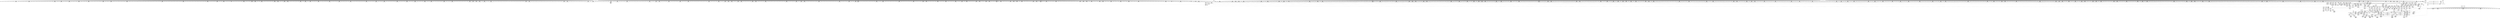 digraph {
	CE0x4f3bd20 [shape=record,shape=Mrecord,label="{CE0x4f3bd20|1216:_i8*,_:_CRE_710,711_}"]
	CE0x4ea0110 [shape=record,shape=Mrecord,label="{CE0x4ea0110|selinux_socket_unix_stream_connect:tmp|*SummSource*}"]
	CE0x4f1ca70 [shape=record,shape=Mrecord,label="{CE0x4f1ca70|1216:_i8*,_:_CRE_243,244_}"]
	CE0x4eb1100 [shape=record,shape=Mrecord,label="{CE0x4eb1100|selinux_socket_unix_stream_connect:sk_security2|security/selinux/hooks.c,4262}"]
	CE0x4eeb7e0 [shape=record,shape=Mrecord,label="{CE0x4eeb7e0|1216:_i8*,_:_CRE_692,693_}"]
	CE0x4ef1e40 [shape=record,shape=Mrecord,label="{CE0x4ef1e40|1216:_i8*,_:_CRE_834,835_}"]
	CE0x4f4a8d0 [shape=record,shape=Mrecord,label="{CE0x4f4a8d0|selinux_socket_unix_stream_connect:tmp4|*LoadInst*|security/selinux/hooks.c,4261|*SummSource*}"]
	CE0x4fa1870 [shape=record,shape=Mrecord,label="{CE0x4fa1870|GLOBAL:security_sid_mls_copy|*Constant*}"]
	CE0x4edc500 [shape=record,shape=Mrecord,label="{CE0x4edc500|1216:_i8*,_:_CRE_39,40_}"]
	CE0x4ef4bf0 [shape=record,shape=Mrecord,label="{CE0x4ef4bf0|1216:_i8*,_:_CRE_877,878_}"]
	CE0x4f23820 [shape=record,shape=Mrecord,label="{CE0x4f23820|1216:_i8*,_:_CRE_416,417_}"]
	CE0x4f4a300 [shape=record,shape=Mrecord,label="{CE0x4f4a300|1216:_i8*,_:_CRE_1272,1280_|*MultipleSource*|security/selinux/hooks.c,4261|Function::selinux_socket_unix_stream_connect&Arg::other::}"]
	CE0x4f1eee0 [shape=record,shape=Mrecord,label="{CE0x4f1eee0|1216:_i8*,_:_CRE_336,344_|*MultipleSource*|security/selinux/hooks.c,4261|Function::selinux_socket_unix_stream_connect&Arg::other::}"]
	CE0x4f2b070 [shape=record,shape=Mrecord,label="{CE0x4f2b070|selinux_socket_unix_stream_connect:other|Function::selinux_socket_unix_stream_connect&Arg::other::|*SummSource*}"]
	CE0x4eaf050 [shape=record,shape=Mrecord,label="{CE0x4eaf050|1216:_i8*,_:_CRE_229,230_}"]
	CE0x4f2a040 [shape=record,shape=Mrecord,label="{CE0x4f2a040|1216:_i8*,_:_CRE_528,536_|*MultipleSource*|security/selinux/hooks.c,4261|Function::selinux_socket_unix_stream_connect&Arg::other::}"]
	CE0x4f3fb20 [shape=record,shape=Mrecord,label="{CE0x4f3fb20|1216:_i8*,_:_CRE_829,830_}"]
	CE0x4f29e50 [shape=record,shape=Mrecord,label="{CE0x4f29e50|1216:_i8*,_:_CRE_520,528_|*MultipleSource*|security/selinux/hooks.c,4261|Function::selinux_socket_unix_stream_connect&Arg::other::}"]
	CE0x4ebf470 [shape=record,shape=Mrecord,label="{CE0x4ebf470|1216:_i8*,_:_CRE_414,415_}"]
	CE0x4f1f6a0 [shape=record,shape=Mrecord,label="{CE0x4f1f6a0|1216:_i8*,_:_CRE_354,355_}"]
	CE0x4f42f30 [shape=record,shape=Mrecord,label="{CE0x4f42f30|1216:_i8*,_:_CRE_878,879_}"]
	CE0x4eec790 [shape=record,shape=Mrecord,label="{CE0x4eec790|1216:_i8*,_:_CRE_544,545_}"]
	CE0x4f98fa0 [shape=record,shape=Mrecord,label="{CE0x4f98fa0|selinux_socket_unix_stream_connect:sid9|security/selinux/hooks.c,4279}"]
	CE0x4eb1f60 [shape=record,shape=Mrecord,label="{CE0x4eb1f60|1216:_i8*,_:_CRE_199,200_}"]
	CE0x4f3d5e0 [shape=record,shape=Mrecord,label="{CE0x4f3d5e0|1216:_i8*,_:_CRE_764,768_|*MultipleSource*|security/selinux/hooks.c,4261|Function::selinux_socket_unix_stream_connect&Arg::other::}"]
	CE0x4f48290 [shape=record,shape=Mrecord,label="{CE0x4f48290|1216:_i8*,_:_CRE_1164,1168_|*MultipleSource*|security/selinux/hooks.c,4261|Function::selinux_socket_unix_stream_connect&Arg::other::}"]
	CE0x4f87b10 [shape=record,shape=Mrecord,label="{CE0x4f87b10|selinux_socket_unix_stream_connect:sid6|security/selinux/hooks.c,4271}"]
	CE0x4e94600 [shape=record,shape=Mrecord,label="{CE0x4e94600|1216:_i8*,_:_CRE_456,458_|*MultipleSource*|security/selinux/hooks.c,4260|Function::selinux_socket_unix_stream_connect&Arg::sock::}"]
	CE0x4f41390 [shape=record,shape=Mrecord,label="{CE0x4f41390|1216:_i8*,_:_CRE_852,853_}"]
	CE0x4f38d50 [shape=record,shape=Mrecord,label="{CE0x4f38d50|1216:_i8*,_:_CRE_665,666_}"]
	CE0x4f429e0 [shape=record,shape=Mrecord,label="{CE0x4f429e0|1216:_i8*,_:_CRE_873,874_}"]
	CE0x4ebd870 [shape=record,shape=Mrecord,label="{CE0x4ebd870|1216:_i8*,_:_CRE_262,263_}"]
	CE0x4f1e0c0 [shape=record,shape=Mrecord,label="{CE0x4f1e0c0|1216:_i8*,_:_CRE_264,272_|*MultipleSource*|security/selinux/hooks.c,4261|Function::selinux_socket_unix_stream_connect&Arg::other::}"]
	CE0x4f3ee60 [shape=record,shape=Mrecord,label="{CE0x4f3ee60|1216:_i8*,_:_CRE_817,818_}"]
	CE0x4f28420 [shape=record,shape=Mrecord,label="{CE0x4f28420|selinux_socket_unix_stream_connect:sk|security/selinux/hooks.c,4269|*SummSource*}"]
	CE0x4ed62f0 [shape=record,shape=Mrecord,label="{CE0x4ed62f0|1216:_i8*,_:_CRE_706,707_}"]
	CE0x4f1fb90 [shape=record,shape=Mrecord,label="{CE0x4f1fb90|1216:_i8*,_:_CRE_359,360_}"]
	CE0x4ec0a70 [shape=record,shape=Mrecord,label="{CE0x4ec0a70|1216:_i8*,_:_CRE_123,124_}"]
	CE0x4f18d00 [shape=record,shape=Mrecord,label="{CE0x4f18d00|1216:_i8*,_:_CRE_179,180_}"]
	CE0x4f2ea20 [shape=record,shape=Mrecord,label="{CE0x4f2ea20|1216:_i8*,_:_CRE_63,64_}"]
	CE0x4f44920 [shape=record,shape=Mrecord,label="{CE0x4f44920|1216:_i8*,_:_CRE_968,970_|*MultipleSource*|security/selinux/hooks.c,4261|Function::selinux_socket_unix_stream_connect&Arg::other::}"]
	CE0x4f362e0 [shape=record,shape=Mrecord,label="{CE0x4f362e0|1216:_i8*,_:_CRE_596,597_}"]
	CE0x4f168e0 [shape=record,shape=Mrecord,label="{CE0x4f168e0|1216:_i8*,_:_CRE_145,146_}"]
	CE0x4ebcb20 [shape=record,shape=Mrecord,label="{CE0x4ebcb20|1216:_i8*,_:_CRE_63,64_}"]
	CE0x4ec22c0 [shape=record,shape=Mrecord,label="{CE0x4ec22c0|1216:_i8*,_:_CRE_259,260_}"]
	CE0x4f3f5d0 [shape=record,shape=Mrecord,label="{CE0x4f3f5d0|1216:_i8*,_:_CRE_824,825_}"]
	CE0x4eb8f00 [shape=record,shape=Mrecord,label="{CE0x4eb8f00|1216:_i8*,_:_CRE_166,167_}"]
	CE0x4eabe60 [shape=record,shape=Mrecord,label="{CE0x4eabe60|1216:_i8*,_:_CRE_374,375_}"]
	CE0x4eeede0 [shape=record,shape=Mrecord,label="{CE0x4eeede0|1216:_i8*,_:_CRE_744,752_|*MultipleSource*|security/selinux/hooks.c,4260|Function::selinux_socket_unix_stream_connect&Arg::sock::}"]
	CE0x4f45a90 [shape=record,shape=Mrecord,label="{CE0x4f45a90|1216:_i8*,_:_CRE_1024,1032_|*MultipleSource*|security/selinux/hooks.c,4261|Function::selinux_socket_unix_stream_connect&Arg::other::}"]
	CE0x4f1bec0 [shape=record,shape=Mrecord,label="{CE0x4f1bec0|1216:_i8*,_:_CRE_232,233_}"]
	CE0x4eca2a0 [shape=record,shape=Mrecord,label="{CE0x4eca2a0|1216:_i8*,_:_CRE_205,206_}"]
	CE0x4f34a70 [shape=record,shape=Mrecord,label="{CE0x4f34a70|1216:_i8*,_:_CRE_573,574_}"]
	CE0x4f383c0 [shape=record,shape=Mrecord,label="{CE0x4f383c0|1216:_i8*,_:_CRE_656,657_}"]
	CE0x4f94350 [shape=record,shape=Mrecord,label="{CE0x4f94350|8:_%struct.sock*,_:_SCME_53,54_}"]
	CE0x4f60770 [shape=record,shape=Mrecord,label="{CE0x4f60770|selinux_socket_unix_stream_connect:u|security/selinux/hooks.c,4268|*SummSink*}"]
	CE0x4f7fa30 [shape=record,shape=Mrecord,label="{CE0x4f7fa30|selinux_socket_unix_stream_connect:tmp20|security/selinux/hooks.c,4278|*SummSink*}"]
	CE0x4f8e4b0 [shape=record,shape=Mrecord,label="{CE0x4f8e4b0|avc_has_perm:tsid|Function::avc_has_perm&Arg::tsid::}"]
	CE0x4ee71a0 [shape=record,shape=Mrecord,label="{CE0x4ee71a0|1216:_i8*,_:_CRE_594,595_}"]
	CE0x4eae3d0 [shape=record,shape=Mrecord,label="{CE0x4eae3d0|1216:_i8*,_:_CRE_364,365_}"]
	CE0x4f32680 [shape=record,shape=Mrecord,label="{CE0x4f32680|1216:_i8*,_:_CRE_121,122_}"]
	CE0x4f377f0 [shape=record,shape=Mrecord,label="{CE0x4f377f0|1216:_i8*,_:_CRE_640,644_|*MultipleSource*|security/selinux/hooks.c,4261|Function::selinux_socket_unix_stream_connect&Arg::other::}"]
	CE0x4ef5140 [shape=record,shape=Mrecord,label="{CE0x4ef5140|1216:_i8*,_:_CRE_892,896_|*MultipleSource*|security/selinux/hooks.c,4260|Function::selinux_socket_unix_stream_connect&Arg::sock::}"]
	CE0x4f1c630 [shape=record,shape=Mrecord,label="{CE0x4f1c630|1216:_i8*,_:_CRE_239,240_}"]
	CE0x4e9ea30 [shape=record,shape=Mrecord,label="{CE0x4e9ea30|selinux_socket_unix_stream_connect:cleanup|*SummSink*}"]
	CE0x4f2f2a0 [shape=record,shape=Mrecord,label="{CE0x4f2f2a0|1216:_i8*,_:_CRE_71,72_}"]
	CE0x4f42c00 [shape=record,shape=Mrecord,label="{CE0x4f42c00|1216:_i8*,_:_CRE_875,876_}"]
	CE0x4f31430 [shape=record,shape=Mrecord,label="{CE0x4f31430|1216:_i8*,_:_CRE_101,102_}"]
	CE0x4f920f0 [shape=record,shape=Mrecord,label="{CE0x4f920f0|8:_%struct.sock*,_:_SCME_20,22_|*MultipleSource*|security/selinux/hooks.c,4264|security/selinux/hooks.c, 4264|security/selinux/hooks.c,4264}"]
	CE0x4f9cc70 [shape=record,shape=Mrecord,label="{CE0x4f9cc70|GLOBAL:__llvm_gcov_ctr339|Global_var:__llvm_gcov_ctr339|*SummSink*}"]
	CE0x4eb7910 [shape=record,shape=Mrecord,label="{CE0x4eb7910|1216:_i8*,_:_CRE_154,155_}"]
	CE0x4f2f5d0 [shape=record,shape=Mrecord,label="{CE0x4f2f5d0|1216:_i8*,_:_CRE_74,75_}"]
	CE0x4f477a0 [shape=record,shape=Mrecord,label="{CE0x4f477a0|1216:_i8*,_:_CRE_1152,1153_}"]
	CE0x4ef2e30 [shape=record,shape=Mrecord,label="{CE0x4ef2e30|1216:_i8*,_:_CRE_849,850_}"]
	CE0x4ec7580 [shape=record,shape=Mrecord,label="{CE0x4ec7580|1216:_i8*,_:_CRE_197,198_}"]
	CE0x4f3bf40 [shape=record,shape=Mrecord,label="{CE0x4f3bf40|1216:_i8*,_:_CRE_712,713_}"]
	CE0x4f27860 [shape=record,shape=Mrecord,label="{CE0x4f27860|selinux_socket_unix_stream_connect:tmp10|security/selinux/hooks.c,4269}"]
	CE0x4f28b40 [shape=record,shape=Mrecord,label="{CE0x4f28b40|i32_2|*Constant*}"]
	CE0x4f966c0 [shape=record,shape=Mrecord,label="{CE0x4f966c0|i64_56|*Constant*|*SummSource*}"]
	CE0x4eb1170 [shape=record,shape=Mrecord,label="{CE0x4eb1170|selinux_socket_unix_stream_connect:sk_security2|security/selinux/hooks.c,4262|*SummSource*}"]
	CE0x4f26e80 [shape=record,shape=Mrecord,label="{CE0x4f26e80|selinux_socket_unix_stream_connect:u4|security/selinux/hooks.c,4269}"]
	CE0x4ea3990 [shape=record,shape=Mrecord,label="{CE0x4ea3990|selinux_socket_unix_stream_connect:if.then13|*SummSource*}"]
	CE0x4f8a0a0 [shape=record,shape=Mrecord,label="{CE0x4f8a0a0|i32_4|*Constant*|*SummSource*}"]
	CE0x4ef48c0 [shape=record,shape=Mrecord,label="{CE0x4ef48c0|1216:_i8*,_:_CRE_874,875_}"]
	CE0x4f2ddc0 [shape=record,shape=Mrecord,label="{CE0x4f2ddc0|1216:_i8*,_:_CRE_39,40_}"]
	CE0x4eb9fa0 [shape=record,shape=Mrecord,label="{CE0x4eb9fa0|1216:_i8*,_:_CRE_536,537_}"]
	CE0x4f3f7f0 [shape=record,shape=Mrecord,label="{CE0x4f3f7f0|1216:_i8*,_:_CRE_826,827_}"]
	CE0x4f419f0 [shape=record,shape=Mrecord,label="{CE0x4f419f0|1216:_i8*,_:_CRE_858,859_}"]
	CE0x4f3a4b0 [shape=record,shape=Mrecord,label="{CE0x4f3a4b0|1216:_i8*,_:_CRE_687,688_}"]
	CE0x4ee8f80 [shape=record,shape=Mrecord,label="{CE0x4ee8f80|1216:_i8*,_:_CRE_654,655_}"]
	CE0x4f8fc10 [shape=record,shape=Mrecord,label="{CE0x4f8fc10|avc_has_perm:requested|Function::avc_has_perm&Arg::requested::|*SummSource*}"]
	CE0x4eb8610 [shape=record,shape=Mrecord,label="{CE0x4eb8610|1216:_i8*,_:_CRE_155,156_}"]
	CE0x4f3af50 [shape=record,shape=Mrecord,label="{CE0x4f3af50|1216:_i8*,_:_CRE_697,698_}"]
	CE0x4eeab20 [shape=record,shape=Mrecord,label="{CE0x4eeab20|1216:_i8*,_:_CRE_680,681_}"]
	CE0x4ea2970 [shape=record,shape=Mrecord,label="{CE0x4ea2970|selinux_socket_unix_stream_connect:sock|Function::selinux_socket_unix_stream_connect&Arg::sock::}"]
	CE0x4f351e0 [shape=record,shape=Mrecord,label="{CE0x4f351e0|1216:_i8*,_:_CRE_580,581_}"]
	CE0x4ea6e60 [shape=record,shape=Mrecord,label="{CE0x4ea6e60|1216:_i8*,_:_CRE_407,408_}"]
	CE0x4ed8800 [shape=record,shape=Mrecord,label="{CE0x4ed8800|1216:_i8*,_:_CRE_573,574_}"]
	CE0x4f37f30 [shape=record,shape=Mrecord,label="{CE0x4f37f30|1216:_i8*,_:_CRE_651,652_}"]
	CE0x4edfbd0 [shape=record,shape=Mrecord,label="{CE0x4edfbd0|1216:_i8*,_:_CRE_33,34_}"]
	CE0x4f22d80 [shape=record,shape=Mrecord,label="{CE0x4f22d80|1216:_i8*,_:_CRE_406,407_}"]
	CE0x4f43d80 [shape=record,shape=Mrecord,label="{CE0x4f43d80|1216:_i8*,_:_CRE_920,936_|*MultipleSource*|security/selinux/hooks.c,4261|Function::selinux_socket_unix_stream_connect&Arg::other::}"]
	CE0x4ef0140 [shape=record,shape=Mrecord,label="{CE0x4ef0140|1216:_i8*,_:_CRE_808,809_}"]
	CE0x4f30b00 [shape=record,shape=Mrecord,label="{CE0x4f30b00|1216:_i8*,_:_CRE_92,93_}"]
	CE0x4ef4370 [shape=record,shape=Mrecord,label="{CE0x4ef4370|1216:_i8*,_:_CRE_869,870_}"]
	CE0x4f36830 [shape=record,shape=Mrecord,label="{CE0x4f36830|1216:_i8*,_:_CRE_601,602_}"]
	CE0x4f21a60 [shape=record,shape=Mrecord,label="{CE0x4f21a60|1216:_i8*,_:_CRE_388,389_}"]
	CE0x4f932b0 [shape=record,shape=Mrecord,label="{CE0x4f932b0|8:_%struct.sock*,_:_SCME_39,40_}"]
	CE0x4f88080 [shape=record,shape=Mrecord,label="{CE0x4f88080|selinux_socket_unix_stream_connect:tmp11|security/selinux/hooks.c,4271}"]
	CE0x4ed7a30 [shape=record,shape=Mrecord,label="{CE0x4ed7a30|1216:_i8*,_:_CRE_560,561_}"]
	CE0x4f1c520 [shape=record,shape=Mrecord,label="{CE0x4f1c520|1216:_i8*,_:_CRE_238,239_}"]
	CE0x4eead40 [shape=record,shape=Mrecord,label="{CE0x4eead40|1216:_i8*,_:_CRE_682,683_}"]
	CE0x4ee96f0 [shape=record,shape=Mrecord,label="{CE0x4ee96f0|1216:_i8*,_:_CRE_661,662_}"]
	CE0x4ea94c0 [shape=record,shape=Mrecord,label="{CE0x4ea94c0|1216:_i8*,_:_CRE_385,386_}"]
	CE0x4ed6c60 [shape=record,shape=Mrecord,label="{CE0x4ed6c60|1216:_i8*,_:_CRE_547,548_}"]
	CE0x4f21d90 [shape=record,shape=Mrecord,label="{CE0x4f21d90|1216:_i8*,_:_CRE_391,392_}"]
	CE0x4f2bf50 [shape=record,shape=Mrecord,label="{CE0x4f2bf50|1216:_i8*,_:_CRE_6,7_}"]
	CE0x4eeba00 [shape=record,shape=Mrecord,label="{CE0x4eeba00|1216:_i8*,_:_CRE_694,695_}"]
	CE0x4eae5f0 [shape=record,shape=Mrecord,label="{CE0x4eae5f0|1216:_i8*,_:_CRE_366,367_}"]
	CE0x4eeae50 [shape=record,shape=Mrecord,label="{CE0x4eeae50|1216:_i8*,_:_CRE_683,684_}"]
	CE0x4f92650 [shape=record,shape=Mrecord,label="{CE0x4f92650|8:_%struct.sock*,_:_SCME_28,29_}"]
	CE0x4ebd2a0 [shape=record,shape=Mrecord,label="{CE0x4ebd2a0|1216:_i8*,_:_CRE_234,235_}"]
	CE0x4f25c50 [shape=record,shape=Mrecord,label="{CE0x4f25c50|1216:_i8*,_:_CRE_512,520_|*MultipleSource*|security/selinux/hooks.c,4261|Function::selinux_socket_unix_stream_connect&Arg::other::}"]
	CE0x4f2f190 [shape=record,shape=Mrecord,label="{CE0x4f2f190|1216:_i8*,_:_CRE_70,71_}"]
	CE0x4f38b30 [shape=record,shape=Mrecord,label="{CE0x4f38b30|1216:_i8*,_:_CRE_663,664_}"]
	CE0x4ef7440 [shape=record,shape=Mrecord,label="{CE0x4ef7440|1216:_i8*,_:_CRE_1008,1016_|*MultipleSource*|security/selinux/hooks.c,4260|Function::selinux_socket_unix_stream_connect&Arg::sock::}"]
	CE0x4ebcc30 [shape=record,shape=Mrecord,label="{CE0x4ebcc30|1216:_i8*,_:_CRE_62,63_}"]
	CE0x4eb3920 [shape=record,shape=Mrecord,label="{CE0x4eb3920|selinux_socket_unix_stream_connect:tmp17|security/selinux/hooks.c,4274|*SummSource*}"]
	CE0x4f9b590 [shape=record,shape=Mrecord,label="{CE0x4f9b590|selinux_socket_unix_stream_connect:tmp8|security/selinux/hooks.c,4264}"]
	CE0x4f33450 [shape=record,shape=Mrecord,label="{CE0x4f33450|1216:_i8*,_:_CRE_134,135_}"]
	CE0x4f20740 [shape=record,shape=Mrecord,label="{CE0x4f20740|1216:_i8*,_:_CRE_370,371_}"]
	CE0x4ef9300 [shape=record,shape=Mrecord,label="{CE0x4ef9300|1216:_i8*,_:_CRE_1144,1152_|*MultipleSource*|security/selinux/hooks.c,4260|Function::selinux_socket_unix_stream_connect&Arg::sock::}"]
	CE0x4ef9cb0 [shape=record,shape=Mrecord,label="{CE0x4ef9cb0|1216:_i8*,_:_CRE_1158,1159_}"]
	CE0x64668b0 [shape=record,shape=Mrecord,label="{CE0x64668b0|1216:_i8*,_:_CRE_139,140_}"]
	CE0x4f7df70 [shape=record,shape=Mrecord,label="{CE0x4f7df70|i64*_getelementptr_inbounds_(_9_x_i64_,_9_x_i64_*___llvm_gcov_ctr339,_i64_0,_i64_3)|*Constant*|*SummSink*}"]
	CE0x4f35ea0 [shape=record,shape=Mrecord,label="{CE0x4f35ea0|1216:_i8*,_:_CRE_592,593_}"]
	CE0x4ea0270 [shape=record,shape=Mrecord,label="{CE0x4ea0270|1216:_i8*,_:_CRE_195,196_}"]
	CE0x4f895a0 [shape=record,shape=Mrecord,label="{CE0x4f895a0|16:_i32,_24:_i16,_:_CRE_24,26_|*MultipleSource*|*LoadInst*|security/selinux/hooks.c,4261|security/selinux/hooks.c,4261|security/selinux/hooks.c,4271}"]
	CE0x4f91210 [shape=record,shape=Mrecord,label="{CE0x4f91210|i64_2|*Constant*}"]
	CE0x4f16360 [shape=record,shape=Mrecord,label="{CE0x4f16360|selinux_socket_unix_stream_connect:tmp2|*LoadInst*|security/selinux/hooks.c,4260|*SummSource*}"]
	CE0x4f2d980 [shape=record,shape=Mrecord,label="{CE0x4f2d980|1216:_i8*,_:_CRE_35,36_}"]
	CE0x4eac550 [shape=record,shape=Mrecord,label="{CE0x4eac550|1216:_i8*,_:_CRE_67,68_}"]
	CE0x4f1f0d0 [shape=record,shape=Mrecord,label="{CE0x4f1f0d0|1216:_i8*,_:_CRE_344,348_|*MultipleSource*|security/selinux/hooks.c,4261|Function::selinux_socket_unix_stream_connect&Arg::other::}"]
	CE0x4ef36b0 [shape=record,shape=Mrecord,label="{CE0x4ef36b0|1216:_i8*,_:_CRE_857,858_}"]
	CE0x4f22830 [shape=record,shape=Mrecord,label="{CE0x4f22830|1216:_i8*,_:_CRE_401,402_}"]
	CE0x4fb0e30 [shape=record,shape=Mrecord,label="{CE0x4fb0e30|selinux_socket_unix_stream_connect:tmp31|security/selinux/hooks.c,4285}"]
	CE0x4fa1f40 [shape=record,shape=Mrecord,label="{CE0x4fa1f40|selinux_socket_unix_stream_connect:tobool12|security/selinux/hooks.c,4281|*SummSource*}"]
	CE0x4fa6420 [shape=record,shape=Mrecord,label="{CE0x4fa6420|i64*_getelementptr_inbounds_(_9_x_i64_,_9_x_i64_*___llvm_gcov_ctr339,_i64_0,_i64_7)|*Constant*|*SummSource*}"]
	CE0x4f60870 [shape=record,shape=Mrecord,label="{CE0x4f60870|16:_i32,_20:_i32,_:_CMRE_0,4_|*MultipleSource*|security/selinux/hooks.c,4260|*LoadInst*|security/selinux/hooks.c,4260|security/selinux/hooks.c,4271}"]
	CE0x4f2cc70 [shape=record,shape=Mrecord,label="{CE0x4f2cc70|1216:_i8*,_:_CRE_24,25_}"]
	CE0x4f1d400 [shape=record,shape=Mrecord,label="{CE0x4f1d400|1216:_i8*,_:_CRE_252,253_}"]
	CE0x4f31210 [shape=record,shape=Mrecord,label="{CE0x4f31210|1216:_i8*,_:_CRE_99,100_}"]
	CE0x4eeac30 [shape=record,shape=Mrecord,label="{CE0x4eeac30|1216:_i8*,_:_CRE_681,682_}"]
	CE0x4f16c10 [shape=record,shape=Mrecord,label="{CE0x4f16c10|1216:_i8*,_:_CRE_148,149_}"]
	CE0x4f8c580 [shape=record,shape=Mrecord,label="{CE0x4f8c580|i64*_getelementptr_inbounds_(_9_x_i64_,_9_x_i64_*___llvm_gcov_ctr339,_i64_0,_i64_8)|*Constant*|*SummSource*}"]
	CE0x4f3c160 [shape=record,shape=Mrecord,label="{CE0x4f3c160|1216:_i8*,_:_CRE_714,715_}"]
	CE0x4f406d0 [shape=record,shape=Mrecord,label="{CE0x4f406d0|1216:_i8*,_:_CRE_840,841_}"]
	CE0x4ec39c0 [shape=record,shape=Mrecord,label="{CE0x4ec39c0|1216:_i8*,_:_CRE_222,223_}"]
	CE0x4f40070 [shape=record,shape=Mrecord,label="{CE0x4f40070|1216:_i8*,_:_CRE_834,835_}"]
	CE0x4f230b0 [shape=record,shape=Mrecord,label="{CE0x4f230b0|1216:_i8*,_:_CRE_409,410_}"]
	CE0x4f2d650 [shape=record,shape=Mrecord,label="{CE0x4f2d650|1216:_i8*,_:_CRE_32,33_}"]
	CE0x4f88190 [shape=record,shape=Mrecord,label="{CE0x4f88190|selinux_socket_unix_stream_connect:tmp11|security/selinux/hooks.c,4271|*SummSource*}"]
	CE0x4ed6950 [shape=record,shape=Mrecord,label="{CE0x4ed6950|1216:_i8*,_:_CRE_712,713_}"]
	CE0x4efa910 [shape=record,shape=Mrecord,label="{CE0x4efa910|1216:_i8*,_:_CRE_1196,1200_|*MultipleSource*|security/selinux/hooks.c,4260|Function::selinux_socket_unix_stream_connect&Arg::sock::}"]
	CE0x4eb4790 [shape=record,shape=Mrecord,label="{CE0x4eb4790|selinux_socket_unix_stream_connect:net|security/selinux/hooks.c, 4264|*SummSource*}"]
	CE0x4fb5950 [shape=record,shape=Mrecord,label="{CE0x4fb5950|selinux_socket_unix_stream_connect:tmp33|security/selinux/hooks.c,4288|*SummSink*}"]
	CE0x4f17c00 [shape=record,shape=Mrecord,label="{CE0x4f17c00|1216:_i8*,_:_CRE_163,164_}"]
	CE0x4fa63b0 [shape=record,shape=Mrecord,label="{CE0x4fa63b0|i64*_getelementptr_inbounds_(_9_x_i64_,_9_x_i64_*___llvm_gcov_ctr339,_i64_0,_i64_7)|*Constant*}"]
	CE0x4ed2fb0 [shape=record,shape=Mrecord,label="{CE0x4ed2fb0|1216:_i8*,_:_CRE_161,162_}"]
	CE0x4e93f30 [shape=record,shape=Mrecord,label="{CE0x4e93f30|1216:_i8*,_:_CRE_424,428_|*MultipleSource*|security/selinux/hooks.c,4260|Function::selinux_socket_unix_stream_connect&Arg::sock::}"]
	CE0x4ef5030 [shape=record,shape=Mrecord,label="{CE0x4ef5030|1216:_i8*,_:_CRE_888,892_|*MultipleSource*|security/selinux/hooks.c,4260|Function::selinux_socket_unix_stream_connect&Arg::sock::}"]
	CE0x4eef5a0 [shape=record,shape=Mrecord,label="{CE0x4eef5a0|1216:_i8*,_:_CRE_768,770_|*MultipleSource*|security/selinux/hooks.c,4260|Function::selinux_socket_unix_stream_connect&Arg::sock::}"]
	CE0x4ed5da0 [shape=record,shape=Mrecord,label="{CE0x4ed5da0|1216:_i8*,_:_CRE_701,702_}"]
	CE0x4ec3e40 [shape=record,shape=Mrecord,label="{CE0x4ec3e40|1216:_i8*,_:_CRE_226,227_}"]
	CE0x4f15d90 [shape=record,shape=Mrecord,label="{CE0x4f15d90|1216:_i8*,_:_CRE_1272,1280_|*MultipleSource*|security/selinux/hooks.c,4260|Function::selinux_socket_unix_stream_connect&Arg::sock::}"]
	CE0x4f19690 [shape=record,shape=Mrecord,label="{CE0x4f19690|1216:_i8*,_:_CRE_194,195_}"]
	CE0x4ec7a00 [shape=record,shape=Mrecord,label="{CE0x4ec7a00|1216:_i8*,_:_CRE_249,250_}"]
	CE0x4f3bb00 [shape=record,shape=Mrecord,label="{CE0x4f3bb00|1216:_i8*,_:_CRE_708,709_}"]
	CE0x4f7dc10 [shape=record,shape=Mrecord,label="{CE0x4f7dc10|i64*_getelementptr_inbounds_(_9_x_i64_,_9_x_i64_*___llvm_gcov_ctr339,_i64_0,_i64_3)|*Constant*|*SummSource*}"]
	CE0x4f98d70 [shape=record,shape=Mrecord,label="{CE0x4f98d70|selinux_socket_unix_stream_connect:tmp21|security/selinux/hooks.c,4279}"]
	CE0x4eaa540 [shape=record,shape=Mrecord,label="{CE0x4eaa540|1216:_i8*,_:_CRE_360,361_}"]
	CE0x4f18e10 [shape=record,shape=Mrecord,label="{CE0x4f18e10|1216:_i8*,_:_CRE_180,181_}"]
	CE0x4f1a430 [shape=record,shape=Mrecord,label="{CE0x4f1a430|1216:_i8*,_:_CRE_207,208_}"]
	CE0x4f39c30 [shape=record,shape=Mrecord,label="{CE0x4f39c30|1216:_i8*,_:_CRE_679,680_}"]
	CE0x4eb2860 [shape=record,shape=Mrecord,label="{CE0x4eb2860|1216:_i8*,_:_CRE_395,396_}"]
	CE0x4ef16d0 [shape=record,shape=Mrecord,label="{CE0x4ef16d0|1216:_i8*,_:_CRE_827,828_}"]
	CE0x4ef17e0 [shape=record,shape=Mrecord,label="{CE0x4ef17e0|1216:_i8*,_:_CRE_828,829_}"]
	CE0x4ea43e0 [shape=record,shape=Mrecord,label="{CE0x4ea43e0|selinux_socket_unix_stream_connect:if.then13}"]
	CE0x4f3e970 [shape=record,shape=Mrecord,label="{CE0x4f3e970|1216:_i8*,_:_CRE_812,813_}"]
	CE0x4ef27d0 [shape=record,shape=Mrecord,label="{CE0x4ef27d0|1216:_i8*,_:_CRE_843,844_}"]
	CE0x4e94490 [shape=record,shape=Mrecord,label="{CE0x4e94490|1216:_i8*,_:_CRE_452,456_|*MultipleSource*|security/selinux/hooks.c,4260|Function::selinux_socket_unix_stream_connect&Arg::sock::}"]
	CE0x4f24700 [shape=record,shape=Mrecord,label="{CE0x4f24700|1216:_i8*,_:_CRE_448,452_|*MultipleSource*|security/selinux/hooks.c,4261|Function::selinux_socket_unix_stream_connect&Arg::other::}"]
	CE0x4ead140 [shape=record,shape=Mrecord,label="{CE0x4ead140|1216:_i8*,_:_CRE_219,220_}"]
	CE0x4fa38f0 [shape=record,shape=Mrecord,label="{CE0x4fa38f0|selinux_socket_unix_stream_connect:tmp23|security/selinux/hooks.c,4281}"]
	CE0x4ec6af0 [shape=record,shape=Mrecord,label="{CE0x4ec6af0|selinux_socket_unix_stream_connect:tmp15|security/selinux/hooks.c,4274|*SummSink*}"]
	CE0x4f19ee0 [shape=record,shape=Mrecord,label="{CE0x4f19ee0|1216:_i8*,_:_CRE_202,203_}"]
	CE0x4f176b0 [shape=record,shape=Mrecord,label="{CE0x4f176b0|1216:_i8*,_:_CRE_158,159_}"]
	CE0x4eb1bd0 [shape=record,shape=Mrecord,label="{CE0x4eb1bd0|1216:_i8*,_:_CRE_79,80_}"]
	CE0x4f8a580 [shape=record,shape=Mrecord,label="{CE0x4f8a580|selinux_socket_unix_stream_connect:tmp31|security/selinux/hooks.c,4285|*SummSink*}"]
	CE0x4f925a0 [shape=record,shape=Mrecord,label="{CE0x4f925a0|8:_%struct.sock*,_:_SCME_27,28_}"]
	CE0x4eecbd0 [shape=record,shape=Mrecord,label="{CE0x4eecbd0|1216:_i8*,_:_CRE_548,549_}"]
	CE0x4ef9ed0 [shape=record,shape=Mrecord,label="{CE0x4ef9ed0|1216:_i8*,_:_CRE_1160,1162_|*MultipleSource*|security/selinux/hooks.c,4260|Function::selinux_socket_unix_stream_connect&Arg::sock::}"]
	CE0x4f201f0 [shape=record,shape=Mrecord,label="{CE0x4f201f0|1216:_i8*,_:_CRE_365,366_}"]
	CE0x4f35730 [shape=record,shape=Mrecord,label="{CE0x4f35730|1216:_i8*,_:_CRE_585,586_}"]
	CE0x4f2dba0 [shape=record,shape=Mrecord,label="{CE0x4f2dba0|1216:_i8*,_:_CRE_37,38_}"]
	CE0x4f2c190 [shape=record,shape=Mrecord,label="{CE0x4f2c190|1216:_i8*,_:_CRE_12,16_|*MultipleSource*|security/selinux/hooks.c,4261|Function::selinux_socket_unix_stream_connect&Arg::other::}"]
	CE0x4eb0d10 [shape=record,shape=Mrecord,label="{CE0x4eb0d10|selinux_socket_unix_stream_connect:newsk|Function::selinux_socket_unix_stream_connect&Arg::newsk::}"]
	CE0x4ec78f0 [shape=record,shape=Mrecord,label="{CE0x4ec78f0|1216:_i8*,_:_CRE_248,249_}"]
	CE0x4f1bdb0 [shape=record,shape=Mrecord,label="{CE0x4f1bdb0|1216:_i8*,_:_CRE_231,232_}"]
	CE0x4f3fc30 [shape=record,shape=Mrecord,label="{CE0x4f3fc30|1216:_i8*,_:_CRE_830,831_}"]
	CE0x4f189d0 [shape=record,shape=Mrecord,label="{CE0x4f189d0|1216:_i8*,_:_CRE_176,177_}"]
	CE0x4f361d0 [shape=record,shape=Mrecord,label="{CE0x4f361d0|1216:_i8*,_:_CRE_595,596_}"]
	CE0x4f3c270 [shape=record,shape=Mrecord,label="{CE0x4f3c270|1216:_i8*,_:_CRE_715,716_}"]
	CE0x4ec20a0 [shape=record,shape=Mrecord,label="{CE0x4ec20a0|1216:_i8*,_:_CRE_257,258_}"]
	CE0x4edb450 [shape=record,shape=Mrecord,label="{CE0x4edb450|1216:_i8*,_:_CRE_57,58_}"]
	CE0x4f1db70 [shape=record,shape=Mrecord,label="{CE0x4f1db70|1216:_i8*,_:_CRE_259,260_}"]
	CE0x4eba3b0 [shape=record,shape=Mrecord,label="{CE0x4eba3b0|1216:_i8*,_:_CRE_539,540_}"]
	CE0x4fa16f0 [shape=record,shape=Mrecord,label="{CE0x4fa16f0|selinux_socket_unix_stream_connect:call11|security/selinux/hooks.c,4279|*SummSink*}"]
	CE0x4f8bf80 [shape=record,shape=Mrecord,label="{CE0x4f8bf80|selinux_socket_unix_stream_connect:peer_sid16|security/selinux/hooks.c,4285|*SummSink*}"]
	CE0x4f8c3a0 [shape=record,shape=Mrecord,label="{CE0x4f8c3a0|selinux_socket_unix_stream_connect:retval.0|*SummSource*}"]
	CE0x4f33cd0 [shape=record,shape=Mrecord,label="{CE0x4f33cd0|1216:_i8*,_:_CRE_142,143_}"]
	CE0x4f1fca0 [shape=record,shape=Mrecord,label="{CE0x4f1fca0|1216:_i8*,_:_CRE_360,361_}"]
	CE0x4ee7d50 [shape=record,shape=Mrecord,label="{CE0x4ee7d50|1216:_i8*,_:_CRE_605,606_}"]
	CE0x4ea56f0 [shape=record,shape=Mrecord,label="{CE0x4ea56f0|1216:_i8*,_:_CRE_73,74_}"]
	CE0x4f2fb20 [shape=record,shape=Mrecord,label="{CE0x4f2fb20|1216:_i8*,_:_CRE_79,80_}"]
	CE0x4f3b6c0 [shape=record,shape=Mrecord,label="{CE0x4f3b6c0|1216:_i8*,_:_CRE_704,705_}"]
	CE0x4f3c380 [shape=record,shape=Mrecord,label="{CE0x4f3c380|1216:_i8*,_:_CRE_716,717_}"]
	CE0x4eeebf0 [shape=record,shape=Mrecord,label="{CE0x4eeebf0|1216:_i8*,_:_CRE_736,740_|*MultipleSource*|security/selinux/hooks.c,4260|Function::selinux_socket_unix_stream_connect&Arg::sock::}"]
	CE0x4f1adc0 [shape=record,shape=Mrecord,label="{CE0x4f1adc0|1216:_i8*,_:_CRE_216,217_}"]
	CE0x4efa720 [shape=record,shape=Mrecord,label="{CE0x4efa720|1216:_i8*,_:_CRE_1192,1196_|*MultipleSource*|security/selinux/hooks.c,4260|Function::selinux_socket_unix_stream_connect&Arg::sock::}"]
	CE0x4eefb70 [shape=record,shape=Mrecord,label="{CE0x4eefb70|1216:_i8*,_:_CRE_784,792_|*MultipleSource*|security/selinux/hooks.c,4260|Function::selinux_socket_unix_stream_connect&Arg::sock::}"]
	CE0x4f8c510 [shape=record,shape=Mrecord,label="{CE0x4f8c510|i64*_getelementptr_inbounds_(_9_x_i64_,_9_x_i64_*___llvm_gcov_ctr339,_i64_0,_i64_8)|*Constant*}"]
	CE0x4f392a0 [shape=record,shape=Mrecord,label="{CE0x4f392a0|1216:_i8*,_:_CRE_670,671_}"]
	CE0x4f1f810 [shape=record,shape=Mrecord,label="{CE0x4f1f810|1216:_i8*,_:_CRE_355,356_}"]
	CE0x4ef26c0 [shape=record,shape=Mrecord,label="{CE0x4ef26c0|1216:_i8*,_:_CRE_842,843_}"]
	CE0x4ee8440 [shape=record,shape=Mrecord,label="{CE0x4ee8440|1216:_i8*,_:_CRE_624,632_|*MultipleSource*|security/selinux/hooks.c,4260|Function::selinux_socket_unix_stream_connect&Arg::sock::}"]
	CE0x4ebccd0 [shape=record,shape=Mrecord,label="{CE0x4ebccd0|1216:_i8*,_:_CRE_75,76_}"]
	CE0x4ef1180 [shape=record,shape=Mrecord,label="{CE0x4ef1180|1216:_i8*,_:_CRE_822,823_}"]
	CE0x4f92b90 [shape=record,shape=Mrecord,label="{CE0x4f92b90|8:_%struct.sock*,_:_SCME_33,34_}"]
	CE0x4ec7b10 [shape=record,shape=Mrecord,label="{CE0x4ec7b10|1216:_i8*,_:_CRE_250,251_}"]
	CE0x4ed5eb0 [shape=record,shape=Mrecord,label="{CE0x4ed5eb0|1216:_i8*,_:_CRE_702,703_}"]
	CE0x4eeb3a0 [shape=record,shape=Mrecord,label="{CE0x4eeb3a0|1216:_i8*,_:_CRE_688,689_}"]
	CE0x4ec11f0 [shape=record,shape=Mrecord,label="{CE0x4ec11f0|1216:_i8*,_:_CRE_102,103_}"]
	CE0x4f3d9c0 [shape=record,shape=Mrecord,label="{CE0x4f3d9c0|1216:_i8*,_:_CRE_772,776_|*MultipleSource*|security/selinux/hooks.c,4261|Function::selinux_socket_unix_stream_connect&Arg::other::}"]
	CE0x4ef4480 [shape=record,shape=Mrecord,label="{CE0x4ef4480|1216:_i8*,_:_CRE_870,871_}"]
	CE0x4f29c60 [shape=record,shape=Mrecord,label="{CE0x4f29c60|16:_i32,_20:_i32,_:_CMRE_16,20_|*MultipleSource*|security/selinux/hooks.c,4260|*LoadInst*|security/selinux/hooks.c,4260|security/selinux/hooks.c,4271}"]
	CE0x4f972a0 [shape=record,shape=Mrecord,label="{CE0x4f972a0|selinux_socket_unix_stream_connect:peer_sid|security/selinux/hooks.c,4278|*SummSource*}"]
	CE0x4f1f970 [shape=record,shape=Mrecord,label="{CE0x4f1f970|1216:_i8*,_:_CRE_357,358_}"]
	CE0x4f9c910 [shape=record,shape=Mrecord,label="{CE0x4f9c910|GLOBAL:__llvm_gcov_ctr339|Global_var:__llvm_gcov_ctr339}"]
	CE0x4eec570 [shape=record,shape=Mrecord,label="{CE0x4eec570|1216:_i8*,_:_CRE_542,543_}"]
	CE0x4ea4c20 [shape=record,shape=Mrecord,label="{CE0x4ea4c20|selinux_socket_unix_stream_connect:if.end|*SummSink*}"]
	CE0x4f43f70 [shape=record,shape=Mrecord,label="{CE0x4f43f70|1216:_i8*,_:_CRE_936,944_|*MultipleSource*|security/selinux/hooks.c,4261|Function::selinux_socket_unix_stream_connect&Arg::other::}"]
	CE0x4f93d60 [shape=record,shape=Mrecord,label="{CE0x4f93d60|8:_%struct.sock*,_:_SCME_48,49_}"]
	CE0x4f211e0 [shape=record,shape=Mrecord,label="{CE0x4f211e0|1216:_i8*,_:_CRE_380,381_}"]
	CE0x4ef18f0 [shape=record,shape=Mrecord,label="{CE0x4ef18f0|1216:_i8*,_:_CRE_829,830_}"]
	CE0x4f2ec40 [shape=record,shape=Mrecord,label="{CE0x4f2ec40|1216:_i8*,_:_CRE_65,66_}"]
	CE0x4ee65f0 [shape=record,shape=Mrecord,label="{CE0x4ee65f0|1216:_i8*,_:_CRE_583,584_}"]
	CE0x4efaee0 [shape=record,shape=Mrecord,label="{CE0x4efaee0|1216:_i8*,_:_CRE_1212,1216_|*MultipleSource*|security/selinux/hooks.c,4260|Function::selinux_socket_unix_stream_connect&Arg::sock::}"]
	CE0x4ee7b30 [shape=record,shape=Mrecord,label="{CE0x4ee7b30|1216:_i8*,_:_CRE_603,604_}"]
	CE0x4f36b60 [shape=record,shape=Mrecord,label="{CE0x4f36b60|1216:_i8*,_:_CRE_604,605_}"]
	CE0x4eb2c70 [shape=record,shape=Mrecord,label="{CE0x4eb2c70|1216:_i8*,_:_CRE_399,400_}"]
	CE0x4f48bc0 [shape=record,shape=Mrecord,label="{CE0x4f48bc0|1216:_i8*,_:_CRE_1196,1200_|*MultipleSource*|security/selinux/hooks.c,4261|Function::selinux_socket_unix_stream_connect&Arg::other::}"]
	CE0x6e1d9f0 [shape=record,shape=Mrecord,label="{CE0x6e1d9f0|1216:_i8*,_:_CRE_20,24_|*MultipleSource*|security/selinux/hooks.c,4260|Function::selinux_socket_unix_stream_connect&Arg::sock::}"]
	CE0x4e9eaa0 [shape=record,shape=Mrecord,label="{CE0x4e9eaa0|i64*_getelementptr_inbounds_(_9_x_i64_,_9_x_i64_*___llvm_gcov_ctr339,_i64_0,_i64_0)|*Constant*}"]
	CE0x4f36c70 [shape=record,shape=Mrecord,label="{CE0x4f36c70|1216:_i8*,_:_CRE_605,606_}"]
	CE0x4f38c40 [shape=record,shape=Mrecord,label="{CE0x4f38c40|1216:_i8*,_:_CRE_664,665_}"]
	CE0x4f2f7f0 [shape=record,shape=Mrecord,label="{CE0x4f2f7f0|1216:_i8*,_:_CRE_76,77_}"]
	CE0x4f21840 [shape=record,shape=Mrecord,label="{CE0x4f21840|1216:_i8*,_:_CRE_386,387_}"]
	CE0x4ec0ee0 [shape=record,shape=Mrecord,label="{CE0x4ec0ee0|1216:_i8*,_:_CRE_133,134_}"]
	CE0x4eab090 [shape=record,shape=Mrecord,label="{CE0x4eab090|1216:_i8*,_:_CRE_391,392_}"]
	CE0x4f3dda0 [shape=record,shape=Mrecord,label="{CE0x4f3dda0|1216:_i8*,_:_CRE_784,792_|*MultipleSource*|security/selinux/hooks.c,4261|Function::selinux_socket_unix_stream_connect&Arg::other::}"]
	CE0x4f384d0 [shape=record,shape=Mrecord,label="{CE0x4f384d0|1216:_i8*,_:_CRE_657,658_}"]
	CE0x4f36610 [shape=record,shape=Mrecord,label="{CE0x4f36610|1216:_i8*,_:_CRE_599,600_}"]
	CE0x4f36e90 [shape=record,shape=Mrecord,label="{CE0x4f36e90|1216:_i8*,_:_CRE_607,608_}"]
	CE0x4eaa170 [shape=record,shape=Mrecord,label="{CE0x4eaa170|1216:_i8*,_:_CRE_356,357_}"]
	CE0x4f3a6d0 [shape=record,shape=Mrecord,label="{CE0x4f3a6d0|1216:_i8*,_:_CRE_689,690_}"]
	CE0x4ee9e60 [shape=record,shape=Mrecord,label="{CE0x4ee9e60|1216:_i8*,_:_CRE_668,669_}"]
	"CONST[source:0(mediator),value:2(dynamic)][purpose:{subject}]"
	CE0x4f3ce20 [shape=record,shape=Mrecord,label="{CE0x4f3ce20|1216:_i8*,_:_CRE_736,740_|*MultipleSource*|security/selinux/hooks.c,4261|Function::selinux_socket_unix_stream_connect&Arg::other::}"]
	CE0x4f18f20 [shape=record,shape=Mrecord,label="{CE0x4f18f20|1216:_i8*,_:_CRE_181,182_}"]
	CE0x4f231c0 [shape=record,shape=Mrecord,label="{CE0x4f231c0|1216:_i8*,_:_CRE_410,411_}"]
	CE0x4f19dd0 [shape=record,shape=Mrecord,label="{CE0x4f19dd0|1216:_i8*,_:_CRE_201,202_}"]
	CE0x4f34030 [shape=record,shape=Mrecord,label="{CE0x4f34030|selinux_socket_unix_stream_connect:tmp3|security/selinux/hooks.c,4260|*SummSink*}"]
	CE0x4f90c10 [shape=record,shape=Mrecord,label="{CE0x4f90c10|selinux_socket_unix_stream_connect:tobool|security/selinux/hooks.c,4274}"]
	CE0x4ee93c0 [shape=record,shape=Mrecord,label="{CE0x4ee93c0|1216:_i8*,_:_CRE_658,659_}"]
	CE0x4ea05b0 [shape=record,shape=Mrecord,label="{CE0x4ea05b0|1216:_i8*,_:_CRE_184,188_|*MultipleSource*|security/selinux/hooks.c,4260|Function::selinux_socket_unix_stream_connect&Arg::sock::}"]
	CE0x4f1c740 [shape=record,shape=Mrecord,label="{CE0x4f1c740|1216:_i8*,_:_CRE_240,241_}"]
	CE0x4f167d0 [shape=record,shape=Mrecord,label="{CE0x4f167d0|1216:_i8*,_:_CRE_144,145_}"]
	CE0x64667e0 [shape=record,shape=Mrecord,label="{CE0x64667e0|1216:_i8*,_:_CRE_138,139_}"]
	CE0x4f20850 [shape=record,shape=Mrecord,label="{CE0x4f20850|1216:_i8*,_:_CRE_371,372_}"]
	CE0x4e94040 [shape=record,shape=Mrecord,label="{CE0x4e94040|1216:_i8*,_:_CRE_428,432_|*MultipleSource*|security/selinux/hooks.c,4260|Function::selinux_socket_unix_stream_connect&Arg::sock::}"]
	CE0x4f3fd40 [shape=record,shape=Mrecord,label="{CE0x4f3fd40|1216:_i8*,_:_CRE_831,832_}"]
	CE0x4ee8a30 [shape=record,shape=Mrecord,label="{CE0x4ee8a30|1216:_i8*,_:_CRE_649,650_}"]
	CE0x4efb0d0 [shape=record,shape=Mrecord,label="{CE0x4efb0d0|1216:_i8*,_:_CRE_1216,1224_|*MultipleSource*|security/selinux/hooks.c,4260|Function::selinux_socket_unix_stream_connect&Arg::sock::}"]
	CE0x4ef2f40 [shape=record,shape=Mrecord,label="{CE0x4ef2f40|1216:_i8*,_:_CRE_850,851_}"]
	CE0x4f92930 [shape=record,shape=Mrecord,label="{CE0x4f92930|8:_%struct.sock*,_:_SCME_31,32_}"]
	CE0x4f3d3f0 [shape=record,shape=Mrecord,label="{CE0x4f3d3f0|1216:_i8*,_:_CRE_760,764_|*MultipleSource*|security/selinux/hooks.c,4261|Function::selinux_socket_unix_stream_connect&Arg::other::}"]
	CE0x4f92df0 [shape=record,shape=Mrecord,label="{CE0x4f92df0|8:_%struct.sock*,_:_SCME_35,36_}"]
	CE0x4ee7c40 [shape=record,shape=Mrecord,label="{CE0x4ee7c40|1216:_i8*,_:_CRE_604,605_}"]
	CE0x4ef46a0 [shape=record,shape=Mrecord,label="{CE0x4ef46a0|1216:_i8*,_:_CRE_872,873_}"]
	CE0x4f7f860 [shape=record,shape=Mrecord,label="{CE0x4f7f860|selinux_socket_unix_stream_connect:tmp20|security/selinux/hooks.c,4278}"]
	CE0x4eb49e0 [shape=record,shape=Mrecord,label="{CE0x4eb49e0|1216:_i8*,_:_CRE_352,353_}"]
	CE0x4f1f4b0 [shape=record,shape=Mrecord,label="{CE0x4f1f4b0|1216:_i8*,_:_CRE_353,354_}"]
	CE0x4ea4b70 [shape=record,shape=Mrecord,label="{CE0x4ea4b70|selinux_socket_unix_stream_connect:tmp|*SummSink*}"]
	CE0x4fb6140 [shape=record,shape=Mrecord,label="{CE0x4fb6140|selinux_socket_unix_stream_connect:tmp34|security/selinux/hooks.c,4288|*SummSource*}"]
	CE0x4eaf4e0 [shape=record,shape=Mrecord,label="{CE0x4eaf4e0|selinux_socket_unix_stream_connect:bb}"]
	CE0x4eed340 [shape=record,shape=Mrecord,label="{CE0x4eed340|1216:_i8*,_:_CRE_555,556_}"]
	CE0x4f2c010 [shape=record,shape=Mrecord,label="{CE0x4f2c010|1216:_i8*,_:_CRE_7,8_}"]
	CE0x4ed7b40 [shape=record,shape=Mrecord,label="{CE0x4ed7b40|1216:_i8*,_:_CRE_561,562_}"]
	CE0x4f88990 [shape=record,shape=Mrecord,label="{CE0x4f88990|selinux_socket_unix_stream_connect:sid6|security/selinux/hooks.c,4271|*SummSink*}"]
	CE0x4f93770 [shape=record,shape=Mrecord,label="{CE0x4f93770|8:_%struct.sock*,_:_SCME_43,44_}"]
	CE0x4ec6da0 [shape=record,shape=Mrecord,label="{CE0x4ec6da0|1216:_i8*,_:_CRE_212,213_}"]
	CE0x4eea3b0 [shape=record,shape=Mrecord,label="{CE0x4eea3b0|1216:_i8*,_:_CRE_673,674_}"]
	CE0x4f24ae0 [shape=record,shape=Mrecord,label="{CE0x4f24ae0|1216:_i8*,_:_CRE_456,458_|*MultipleSource*|security/selinux/hooks.c,4261|Function::selinux_socket_unix_stream_connect&Arg::other::}"]
	CE0x4ed8d50 [shape=record,shape=Mrecord,label="{CE0x4ed8d50|1216:_i8*,_:_CRE_578,579_}"]
	CE0x4f9b370 [shape=record,shape=Mrecord,label="{CE0x4f9b370|selinux_socket_unix_stream_connect:tmp7|security/selinux/hooks.c,4262}"]
	CE0x4f916b0 [shape=record,shape=Mrecord,label="{CE0x4f916b0|selinux_socket_unix_stream_connect:tmp14|security/selinux/hooks.c,4274}"]
	CE0x4ee72b0 [shape=record,shape=Mrecord,label="{CE0x4ee72b0|1216:_i8*,_:_CRE_595,596_}"]
	CE0x4f9a350 [shape=record,shape=Mrecord,label="{CE0x4f9a350|selinux_socket_unix_stream_connect:sid10|security/selinux/hooks.c,4280|*SummSink*}"]
	CE0x6560130 [shape=record,shape=Mrecord,label="{CE0x6560130|1216:_i8*,_:_CRE_31,32_}"]
	CE0x4f34170 [shape=record,shape=Mrecord,label="{CE0x4f34170|1216:_i8*,_:_CRE_0,1_}"]
	CE0x4f3c490 [shape=record,shape=Mrecord,label="{CE0x4f3c490|1216:_i8*,_:_CRE_717,718_}"]
	CE0x4fa7130 [shape=record,shape=Mrecord,label="{CE0x4fa7130|selinux_socket_unix_stream_connect:tmp30|security/selinux/hooks.c,4285}"]
	CE0x4f32240 [shape=record,shape=Mrecord,label="{CE0x4f32240|1216:_i8*,_:_CRE_117,118_}"]
	CE0x4ef4590 [shape=record,shape=Mrecord,label="{CE0x4ef4590|1216:_i8*,_:_CRE_871,872_}"]
	CE0x4efa310 [shape=record,shape=Mrecord,label="{CE0x4efa310|1216:_i8*,_:_CRE_1176,1184_|*MultipleSource*|security/selinux/hooks.c,4260|Function::selinux_socket_unix_stream_connect&Arg::sock::}"]
	CE0x4ea23f0 [shape=record,shape=Mrecord,label="{CE0x4ea23f0|selinux_socket_unix_stream_connect:ad|security/selinux/hooks.c, 4263}"]
	CE0x4f39d40 [shape=record,shape=Mrecord,label="{CE0x4f39d40|1216:_i8*,_:_CRE_680,681_}"]
	CE0x4ee88c0 [shape=record,shape=Mrecord,label="{CE0x4ee88c0|1216:_i8*,_:_CRE_648,649_}"]
	"CONST[source:0(mediator),value:0(static)][purpose:{operation}]"
	CE0x4ea4490 [shape=record,shape=Mrecord,label="{CE0x4ea4490|selinux_socket_unix_stream_connect:net|security/selinux/hooks.c, 4264}"]
	CE0x4eaf270 [shape=record,shape=Mrecord,label="{CE0x4eaf270|1216:_i8*,_:_CRE_231,232_}"]
	CE0x4ec6cd0 [shape=record,shape=Mrecord,label="{CE0x4ec6cd0|1216:_i8*,_:_CRE_211,212_}"]
	CE0x4ea2760 [shape=record,shape=Mrecord,label="{CE0x4ea2760|i64_1|*Constant*|*SummSource*}"]
	CE0x4ef64c0 [shape=record,shape=Mrecord,label="{CE0x4ef64c0|1216:_i8*,_:_CRE_964,968_|*MultipleSource*|security/selinux/hooks.c,4260|Function::selinux_socket_unix_stream_connect&Arg::sock::}"]
	CE0x4eeb6d0 [shape=record,shape=Mrecord,label="{CE0x4eeb6d0|1216:_i8*,_:_CRE_691,692_}"]
	CE0x4f32f00 [shape=record,shape=Mrecord,label="{CE0x4f32f00|1216:_i8*,_:_CRE_129,130_}"]
	CE0x4f27a00 [shape=record,shape=Mrecord,label="{CE0x4f27a00|selinux_socket_unix_stream_connect:sid|security/selinux/hooks.c,4271|*SummSink*}"]
	CE0x4f329b0 [shape=record,shape=Mrecord,label="{CE0x4f329b0|1216:_i8*,_:_CRE_124,125_}"]
	"CONST[source:1(input),value:2(dynamic)][purpose:{object}][SrcIdx:0]"
	CE0x4eef1c0 [shape=record,shape=Mrecord,label="{CE0x4eef1c0|1216:_i8*,_:_CRE_760,764_|*MultipleSource*|security/selinux/hooks.c,4260|Function::selinux_socket_unix_stream_connect&Arg::sock::}"]
	CE0x4ef2b00 [shape=record,shape=Mrecord,label="{CE0x4ef2b00|1216:_i8*,_:_CRE_846,847_}"]
	CE0x4eec9b0 [shape=record,shape=Mrecord,label="{CE0x4eec9b0|1216:_i8*,_:_CRE_546,547_}"]
	CE0x4f49380 [shape=record,shape=Mrecord,label="{CE0x4f49380|1216:_i8*,_:_CRE_1216,1224_|*MultipleSource*|security/selinux/hooks.c,4261|Function::selinux_socket_unix_stream_connect&Arg::other::}"]
	CE0x4f3b280 [shape=record,shape=Mrecord,label="{CE0x4f3b280|1216:_i8*,_:_CRE_700,701_}"]
	CE0x4ebfbe0 [shape=record,shape=Mrecord,label="{CE0x4ebfbe0|1216:_i8*,_:_CRE_421,422_}"]
	CE0x4eb2030 [shape=record,shape=Mrecord,label="{CE0x4eb2030|1216:_i8*,_:_CRE_200,201_}"]
	CE0x4ee6e70 [shape=record,shape=Mrecord,label="{CE0x4ee6e70|1216:_i8*,_:_CRE_591,592_}"]
	CE0x4f370b0 [shape=record,shape=Mrecord,label="{CE0x4f370b0|1216:_i8*,_:_CRE_612,616_|*MultipleSource*|security/selinux/hooks.c,4261|Function::selinux_socket_unix_stream_connect&Arg::other::}"]
	CE0x4f7f8d0 [shape=record,shape=Mrecord,label="{CE0x4f7f8d0|selinux_socket_unix_stream_connect:tmp20|security/selinux/hooks.c,4278|*SummSource*}"]
	CE0x4ef0e50 [shape=record,shape=Mrecord,label="{CE0x4ef0e50|1216:_i8*,_:_CRE_819,820_}"]
	CE0x4eeb290 [shape=record,shape=Mrecord,label="{CE0x4eeb290|1216:_i8*,_:_CRE_687,688_}"]
	CE0x4f8d620 [shape=record,shape=Mrecord,label="{CE0x4f8d620|i32_(i32,_i32,_i16,_i32,_%struct.common_audit_data*)*_bitcast_(i32_(i32,_i32,_i16,_i32,_%struct.common_audit_data.495*)*_avc_has_perm_to_i32_(i32,_i32,_i16,_i32,_%struct.common_audit_data*)*)|*Constant*|*SummSource*}"]
	CE0x4f940f0 [shape=record,shape=Mrecord,label="{CE0x4f940f0|8:_%struct.sock*,_:_SCME_51,52_}"]
	CE0x4f2e310 [shape=record,shape=Mrecord,label="{CE0x4f2e310|1216:_i8*,_:_CRE_57,58_}"]
	CE0x4eaecc0 [shape=record,shape=Mrecord,label="{CE0x4eaecc0|1216:_i8*,_:_CRE_86,87_}"]
	CE0x4f178d0 [shape=record,shape=Mrecord,label="{CE0x4f178d0|1216:_i8*,_:_CRE_160,161_}"]
	CE0x4f89a60 [shape=record,shape=Mrecord,label="{CE0x4f89a60|selinux_socket_unix_stream_connect:tmp12|security/selinux/hooks.c,4271|*SummSink*}"]
	CE0x4ef3e20 [shape=record,shape=Mrecord,label="{CE0x4ef3e20|1216:_i8*,_:_CRE_864,865_}"]
	CE0x4eac080 [shape=record,shape=Mrecord,label="{CE0x4eac080|1216:_i8*,_:_CRE_376,377_}"]
	CE0x4f9bab0 [shape=record,shape=Mrecord,label="{CE0x4f9bab0|selinux_socket_unix_stream_connect:tmp9|security/selinux/hooks.c,4264}"]
	CE0x4f9cf90 [shape=record,shape=Mrecord,label="{CE0x4f9cf90|selinux_socket_unix_stream_connect:tmp16|security/selinux/hooks.c,4274}"]
	CE0x4f1acb0 [shape=record,shape=Mrecord,label="{CE0x4f1acb0|1216:_i8*,_:_CRE_215,216_}"]
	CE0x4ec0c70 [shape=record,shape=Mrecord,label="{CE0x4ec0c70|1216:_i8*,_:_CRE_130,131_}"]
	CE0x4eb9170 [shape=record,shape=Mrecord,label="{CE0x4eb9170|1216:_i8*,_:_CRE_169,170_}"]
	CE0x4f48070 [shape=record,shape=Mrecord,label="{CE0x4f48070|1216:_i8*,_:_CRE_1159,1160_}"]
	CE0x4ead360 [shape=record,shape=Mrecord,label="{CE0x4ead360|1216:_i8*,_:_CRE_221,222_}"]
	CE0x4ec4ed0 [shape=record,shape=Mrecord,label="{CE0x4ec4ed0|1216:_i8*,_:_CRE_148,149_}"]
	CE0x4eee370 [shape=record,shape=Mrecord,label="{CE0x4eee370|1216:_i8*,_:_CRE_718,719_}"]
	CE0x4eb5eb0 [shape=record,shape=Mrecord,label="{CE0x4eb5eb0|1216:_i8*,_:_CRE_95,96_}"]
	CE0x4f2da90 [shape=record,shape=Mrecord,label="{CE0x4f2da90|1216:_i8*,_:_CRE_36,37_}"]
	CE0x4eed230 [shape=record,shape=Mrecord,label="{CE0x4eed230|1216:_i8*,_:_CRE_554,555_}"]
	CE0x4f22940 [shape=record,shape=Mrecord,label="{CE0x4f22940|1216:_i8*,_:_CRE_402,403_}"]
	CE0x4f2ff60 [shape=record,shape=Mrecord,label="{CE0x4f2ff60|1216:_i8*,_:_CRE_83,84_}"]
	CE0x4f99c20 [shape=record,shape=Mrecord,label="{CE0x4f99c20|selinux_socket_unix_stream_connect:tmp22|security/selinux/hooks.c,4279|*SummSink*}"]
	CE0x4eb5ff0 [shape=record,shape=Mrecord,label="{CE0x4eb5ff0|1216:_i8*,_:_CRE_98,99_}"]
	CE0x4f17270 [shape=record,shape=Mrecord,label="{CE0x4f17270|1216:_i8*,_:_CRE_154,155_}"]
	CE0x4f1dfb0 [shape=record,shape=Mrecord,label="{CE0x4f1dfb0|1216:_i8*,_:_CRE_263,264_}"]
	CE0x4eab6a0 [shape=record,shape=Mrecord,label="{CE0x4eab6a0|1216:_i8*,_:_CRE_58,59_}"]
	CE0x4f220c0 [shape=record,shape=Mrecord,label="{CE0x4f220c0|1216:_i8*,_:_CRE_394,395_}"]
	CE0x4f3f4c0 [shape=record,shape=Mrecord,label="{CE0x4f3f4c0|1216:_i8*,_:_CRE_823,824_}"]
	CE0x4f3ae40 [shape=record,shape=Mrecord,label="{CE0x4f3ae40|1216:_i8*,_:_CRE_696,697_}"]
	CE0x4f414a0 [shape=record,shape=Mrecord,label="{CE0x4f414a0|1216:_i8*,_:_CRE_853,854_}"]
	CE0x6286cd0 [shape=record,shape=Mrecord,label="{CE0x6286cd0|1216:_i8*,_:_CRE_4,5_}"]
	CE0x4ee91a0 [shape=record,shape=Mrecord,label="{CE0x4ee91a0|1216:_i8*,_:_CRE_656,657_}"]
	CE0x4fb60d0 [shape=record,shape=Mrecord,label="{CE0x4fb60d0|selinux_socket_unix_stream_connect:tmp34|security/selinux/hooks.c,4288}"]
	CE0x4f3aa00 [shape=record,shape=Mrecord,label="{CE0x4f3aa00|1216:_i8*,_:_CRE_692,693_}"]
	CE0x4ebd560 [shape=record,shape=Mrecord,label="{CE0x4ebd560|1216:_i8*,_:_CRE_238,239_}"]
	CE0x4f17160 [shape=record,shape=Mrecord,label="{CE0x4f17160|1216:_i8*,_:_CRE_153,154_}"]
	CE0x4ed8090 [shape=record,shape=Mrecord,label="{CE0x4ed8090|1216:_i8*,_:_CRE_566,567_}"]
	CE0x4ed6b50 [shape=record,shape=Mrecord,label="{CE0x4ed6b50|1216:_i8*,_:_CRE_546,547_}"]
	CE0x4f18040 [shape=record,shape=Mrecord,label="{CE0x4f18040|1216:_i8*,_:_CRE_167,168_}"]
	CE0x4ef2d20 [shape=record,shape=Mrecord,label="{CE0x4ef2d20|1216:_i8*,_:_CRE_848,849_}"]
	CE0x4ef25b0 [shape=record,shape=Mrecord,label="{CE0x4ef25b0|1216:_i8*,_:_CRE_841,842_}"]
	CE0x4f3ab10 [shape=record,shape=Mrecord,label="{CE0x4f3ab10|1216:_i8*,_:_CRE_693,694_}"]
	CE0x4ea8430 [shape=record,shape=Mrecord,label="{CE0x4ea8430|1216:_i8*,_:_CRE_126,127_}"]
	CE0x4f33120 [shape=record,shape=Mrecord,label="{CE0x4f33120|1216:_i8*,_:_CRE_131,132_}"]
	CE0x4eeaa10 [shape=record,shape=Mrecord,label="{CE0x4eeaa10|1216:_i8*,_:_CRE_679,680_}"]
	CE0x4eedbc0 [shape=record,shape=Mrecord,label="{CE0x4eedbc0|1216:_i8*,_:_CRE_563,564_}"]
	CE0x4f2c890 [shape=record,shape=Mrecord,label="{CE0x4f2c890|1216:_i8*,_:_CRE_19,20_|*MultipleSource*|security/selinux/hooks.c,4261|Function::selinux_socket_unix_stream_connect&Arg::other::}"]
	CE0x4eaa040 [shape=record,shape=Mrecord,label="{CE0x4eaa040|1216:_i8*,_:_CRE_354,355_}"]
	CE0x4f95eb0 [shape=record,shape=Mrecord,label="{CE0x4f95eb0|selinux_socket_unix_stream_connect:type|security/selinux/hooks.c,4267|*SummSource*}"]
	CE0x4f36d80 [shape=record,shape=Mrecord,label="{CE0x4f36d80|1216:_i8*,_:_CRE_606,607_}"]
	CE0x4f40290 [shape=record,shape=Mrecord,label="{CE0x4f40290|1216:_i8*,_:_CRE_836,837_}"]
	CE0x4f1fa80 [shape=record,shape=Mrecord,label="{CE0x4f1fa80|1216:_i8*,_:_CRE_358,359_}"]
	CE0x4f42380 [shape=record,shape=Mrecord,label="{CE0x4f42380|1216:_i8*,_:_CRE_867,868_}"]
	CE0x4eee150 [shape=record,shape=Mrecord,label="{CE0x4eee150|1216:_i8*,_:_CRE_716,717_}"]
	CE0x4f35a60 [shape=record,shape=Mrecord,label="{CE0x4f35a60|1216:_i8*,_:_CRE_588,589_}"]
	CE0x4ec2bc0 [shape=record,shape=Mrecord,label="{CE0x4ec2bc0|1216:_i8*,_:_CRE_241,242_}"]
	CE0x4ed3220 [shape=record,shape=Mrecord,label="{CE0x4ed3220|1216:_i8*,_:_CRE_164,165_}"]
	CE0x4f28fd0 [shape=record,shape=Mrecord,label="{CE0x4f28fd0|16:_i32,_20:_i32,_:_CMRE_8,16_|*MultipleSource*|security/selinux/hooks.c,4260|*LoadInst*|security/selinux/hooks.c,4260|security/selinux/hooks.c,4271}"]
	CE0x4eed010 [shape=record,shape=Mrecord,label="{CE0x4eed010|1216:_i8*,_:_CRE_552,553_}"]
	CE0x6466640 [shape=record,shape=Mrecord,label="{CE0x6466640|1216:_i8*,_:_CRE_136,137_}"]
	CE0x4f23a40 [shape=record,shape=Mrecord,label="{CE0x4f23a40|1216:_i8*,_:_CRE_418,419_}"]
	CE0x4ed7f80 [shape=record,shape=Mrecord,label="{CE0x4ed7f80|1216:_i8*,_:_CRE_565,566_}"]
	CE0x4f3b060 [shape=record,shape=Mrecord,label="{CE0x4f3b060|1216:_i8*,_:_CRE_698,699_}"]
	CE0x4eb8880 [shape=record,shape=Mrecord,label="{CE0x4eb8880|1216:_i8*,_:_CRE_158,159_}"]
	CE0x4fb0ad0 [shape=record,shape=Mrecord,label="{CE0x4fb0ad0|selinux_socket_unix_stream_connect:sid15|security/selinux/hooks.c,4285|*SummSource*}"]
	CE0x4eb5a60 [shape=record,shape=Mrecord,label="{CE0x4eb5a60|_call_void_mcount()_#3}"]
	CE0x4ef7630 [shape=record,shape=Mrecord,label="{CE0x4ef7630|1216:_i8*,_:_CRE_1016,1024_|*MultipleSource*|security/selinux/hooks.c,4260|Function::selinux_socket_unix_stream_connect&Arg::sock::}"]
	CE0x4f3e560 [shape=record,shape=Mrecord,label="{CE0x4f3e560|1216:_i8*,_:_CRE_809,810_}"]
	CE0x4fa4c60 [shape=record,shape=Mrecord,label="{CE0x4fa4c60|i64*_getelementptr_inbounds_(_9_x_i64_,_9_x_i64_*___llvm_gcov_ctr339,_i64_0,_i64_6)|*Constant*}"]
	CE0x4eb2fa0 [shape=record,shape=Mrecord,label="{CE0x4eb2fa0|1216:_i8*,_:_CRE_402,403_}"]
	CE0x4ea0340 [shape=record,shape=Mrecord,label="{CE0x4ea0340|1216:_i8*,_:_CRE_181,182_}"]
	CE0x4ea7fe0 [shape=record,shape=Mrecord,label="{CE0x4ea7fe0|1216:_i8*,_:_CRE_89,90_}"]
	CE0x4f8db90 [shape=record,shape=Mrecord,label="{CE0x4f8db90|avc_has_perm:entry|*SummSource*}"]
	CE0x4ec69a0 [shape=record,shape=Mrecord,label="{CE0x4ec69a0|selinux_socket_unix_stream_connect:sock|Function::selinux_socket_unix_stream_connect&Arg::sock::|*SummSink*}"]
	CE0x4f32df0 [shape=record,shape=Mrecord,label="{CE0x4f32df0|1216:_i8*,_:_CRE_128,129_}"]
	CE0x4ef29f0 [shape=record,shape=Mrecord,label="{CE0x4ef29f0|1216:_i8*,_:_CRE_845,846_}"]
	CE0x4f35620 [shape=record,shape=Mrecord,label="{CE0x4f35620|1216:_i8*,_:_CRE_584,585_}"]
	CE0x4f4a110 [shape=record,shape=Mrecord,label="{CE0x4f4a110|1216:_i8*,_:_CRE_1264,1272_|*MultipleSource*|security/selinux/hooks.c,4261|Function::selinux_socket_unix_stream_connect&Arg::other::}"]
	CE0x4ec12c0 [shape=record,shape=Mrecord,label="{CE0x4ec12c0|1216:_i8*,_:_CRE_103,104_}"]
	CE0x4e9f290 [shape=record,shape=Mrecord,label="{CE0x4e9f290|selinux_socket_unix_stream_connect:entry|*SummSource*}"]
	CE0x4eecac0 [shape=record,shape=Mrecord,label="{CE0x4eecac0|1216:_i8*,_:_CRE_547,548_}"]
	CE0x4f17380 [shape=record,shape=Mrecord,label="{CE0x4f17380|1216:_i8*,_:_CRE_155,156_}"]
	CE0x4f382b0 [shape=record,shape=Mrecord,label="{CE0x4f382b0|1216:_i8*,_:_CRE_655,656_}"]
	CE0x4f95de0 [shape=record,shape=Mrecord,label="{CE0x4f95de0|selinux_socket_unix_stream_connect:type|security/selinux/hooks.c,4267}"]
	CE0x4ef9dc0 [shape=record,shape=Mrecord,label="{CE0x4ef9dc0|1216:_i8*,_:_CRE_1159,1160_}"]
	CE0x4eaa650 [shape=record,shape=Mrecord,label="{CE0x4eaa650|1216:_i8*,_:_CRE_361,362_}"]
	CE0x4f34fc0 [shape=record,shape=Mrecord,label="{CE0x4f34fc0|1216:_i8*,_:_CRE_578,579_}"]
	CE0x4ec77e0 [shape=record,shape=Mrecord,label="{CE0x4ec77e0|1216:_i8*,_:_CRE_247,248_}"]
	CE0x4ebde50 [shape=record,shape=Mrecord,label="{CE0x4ebde50|1216:_i8*,_:_CRE_304,312_|*MultipleSource*|security/selinux/hooks.c,4260|Function::selinux_socket_unix_stream_connect&Arg::sock::}"]
	CE0x4ec0800 [shape=record,shape=Mrecord,label="{CE0x4ec0800|1216:_i8*,_:_CRE_120,121_}"]
	CE0x4f8fb50 [shape=record,shape=Mrecord,label="{CE0x4f8fb50|avc_has_perm:requested|Function::avc_has_perm&Arg::requested::}"]
	CE0x4ec4d30 [shape=record,shape=Mrecord,label="{CE0x4ec4d30|1216:_i8*,_:_CRE_146,147_}"]
	CE0x4eb2940 [shape=record,shape=Mrecord,label="{CE0x4eb2940|1216:_i8*,_:_CRE_396,397_}"]
	CE0x4eea2a0 [shape=record,shape=Mrecord,label="{CE0x4eea2a0|1216:_i8*,_:_CRE_672,673_}"]
	CE0x4e9f6c0 [shape=record,shape=Mrecord,label="{CE0x4e9f6c0|selinux_socket_unix_stream_connect:tmp1}"]
	CE0x4f394c0 [shape=record,shape=Mrecord,label="{CE0x4f394c0|1216:_i8*,_:_CRE_672,673_}"]
	CE0x4f17490 [shape=record,shape=Mrecord,label="{CE0x4f17490|1216:_i8*,_:_CRE_156,157_}"]
	CE0x4ec3000 [shape=record,shape=Mrecord,label="{CE0x4ec3000|1216:_i8*,_:_CRE_245,246_}"]
	CE0x4eb90a0 [shape=record,shape=Mrecord,label="{CE0x4eb90a0|1216:_i8*,_:_CRE_168,169_}"]
	CE0x4fb5160 [shape=record,shape=Mrecord,label="{CE0x4fb5160|selinux_socket_unix_stream_connect:tmp32|security/selinux/hooks.c,4288|*SummSource*}"]
	CE0x4f3ed50 [shape=record,shape=Mrecord,label="{CE0x4f3ed50|1216:_i8*,_:_CRE_816,817_}"]
	CE0x4f3ad30 [shape=record,shape=Mrecord,label="{CE0x4f3ad30|1216:_i8*,_:_CRE_695,696_}"]
	CE0x4ec55c0 [shape=record,shape=Mrecord,label="{CE0x4ec55c0|1216:_i8*,_:_CRE_468,472_|*MultipleSource*|security/selinux/hooks.c,4260|Function::selinux_socket_unix_stream_connect&Arg::sock::}"]
	CE0x4efb6a0 [shape=record,shape=Mrecord,label="{CE0x4efb6a0|1216:_i8*,_:_CRE_1232,1240_|*MultipleSource*|security/selinux/hooks.c,4260|Function::selinux_socket_unix_stream_connect&Arg::sock::}"]
	CE0x4ef5360 [shape=record,shape=Mrecord,label="{CE0x4ef5360|1216:_i8*,_:_CRE_896,900_|*MultipleSource*|security/selinux/hooks.c,4260|Function::selinux_socket_unix_stream_connect&Arg::sock::}"]
	CE0x4ec0d40 [shape=record,shape=Mrecord,label="{CE0x4ec0d40|1216:_i8*,_:_CRE_131,132_}"]
	CE0x4ee95e0 [shape=record,shape=Mrecord,label="{CE0x4ee95e0|1216:_i8*,_:_CRE_660,661_}"]
	CE0x4f35840 [shape=record,shape=Mrecord,label="{CE0x4f35840|1216:_i8*,_:_CRE_586,587_}"]
	CE0x4ec4630 [shape=record,shape=Mrecord,label="{CE0x4ec4630|1216:_i8*,_:_CRE_69,70_}"]
	CE0x4ec9ef0 [shape=record,shape=Mrecord,label="{CE0x4ec9ef0|1216:_i8*,_:_CRE_19,20_|*MultipleSource*|security/selinux/hooks.c,4260|Function::selinux_socket_unix_stream_connect&Arg::sock::}"]
	CE0x4f1c960 [shape=record,shape=Mrecord,label="{CE0x4f1c960|1216:_i8*,_:_CRE_242,243_}"]
	CE0x4f23b50 [shape=record,shape=Mrecord,label="{CE0x4f23b50|1216:_i8*,_:_CRE_419,420_}"]
	CE0x4e93d10 [shape=record,shape=Mrecord,label="{CE0x4e93d10|1216:_i8*,_:_CRE_440,448_|*MultipleSource*|security/selinux/hooks.c,4260|Function::selinux_socket_unix_stream_connect&Arg::sock::}"]
	CE0x4f7e540 [shape=record,shape=Mrecord,label="{CE0x4f7e540|selinux_socket_unix_stream_connect:tmp18|security/selinux/hooks.c,4275|*SummSink*}"]
	CE0x4ed8c40 [shape=record,shape=Mrecord,label="{CE0x4ed8c40|1216:_i8*,_:_CRE_577,578_}"]
	CE0x4f3fe50 [shape=record,shape=Mrecord,label="{CE0x4f3fe50|1216:_i8*,_:_CRE_832,833_}"]
	CE0x4ee94d0 [shape=record,shape=Mrecord,label="{CE0x4ee94d0|1216:_i8*,_:_CRE_659,660_}"]
	CE0x4ed3080 [shape=record,shape=Mrecord,label="{CE0x4ed3080|1216:_i8*,_:_CRE_162,163_}"]
	CE0x4ee8dc0 [shape=record,shape=Mrecord,label="{CE0x4ee8dc0|1216:_i8*,_:_CRE_652,653_}"]
	CE0x4f21ea0 [shape=record,shape=Mrecord,label="{CE0x4f21ea0|1216:_i8*,_:_CRE_392,393_}"]
	CE0x4ea7190 [shape=record,shape=Mrecord,label="{CE0x4ea7190|1216:_i8*,_:_CRE_410,411_}"]
	CE0x4f8a190 [shape=record,shape=Mrecord,label="{CE0x4f8a190|i32_4|*Constant*|*SummSink*}"]
	CE0x4f25a60 [shape=record,shape=Mrecord,label="{CE0x4f25a60|1216:_i8*,_:_CRE_496,512_|*MultipleSource*|security/selinux/hooks.c,4261|Function::selinux_socket_unix_stream_connect&Arg::other::}"]
	CE0x4ec2ef0 [shape=record,shape=Mrecord,label="{CE0x4ec2ef0|1216:_i8*,_:_CRE_244,245_}"]
	CE0x4f3b7d0 [shape=record,shape=Mrecord,label="{CE0x4f3b7d0|1216:_i8*,_:_CRE_705,706_}"]
	CE0x4ea73b0 [shape=record,shape=Mrecord,label="{CE0x4ea73b0|1216:_i8*,_:_CRE_412,413_}"]
	CE0x4fa3150 [shape=record,shape=Mrecord,label="{CE0x4fa3150|selinux_socket_unix_stream_connect:tmp24|security/selinux/hooks.c,4281}"]
	CE0x4ea9080 [shape=record,shape=Mrecord,label="{CE0x4ea9080|1216:_i8*,_:_CRE_381,382_}"]
	CE0x4eee480 [shape=record,shape=Mrecord,label="{CE0x4eee480|1216:_i8*,_:_CRE_719,720_}"]
	CE0x4f2eb30 [shape=record,shape=Mrecord,label="{CE0x4f2eb30|1216:_i8*,_:_CRE_64,65_}"]
	CE0x4f28580 [shape=record,shape=Mrecord,label="{CE0x4f28580|selinux_socket_unix_stream_connect:sk|security/selinux/hooks.c,4269|*SummSink*}"]
	CE0x4f43040 [shape=record,shape=Mrecord,label="{CE0x4f43040|1216:_i8*,_:_CRE_879,880_}"]
	CE0x4f7d580 [shape=record,shape=Mrecord,label="{CE0x4f7d580|selinux_socket_unix_stream_connect:tmp6|*LoadInst*|security/selinux/hooks.c,4262}"]
	CE0x4f18150 [shape=record,shape=Mrecord,label="{CE0x4f18150|1216:_i8*,_:_CRE_168,169_}"]
	CE0x4f46630 [shape=record,shape=Mrecord,label="{CE0x4f46630|1216:_i8*,_:_CRE_1072,1076_|*MultipleSource*|security/selinux/hooks.c,4261|Function::selinux_socket_unix_stream_connect&Arg::other::}"]
	CE0x4f1b0f0 [shape=record,shape=Mrecord,label="{CE0x4f1b0f0|1216:_i8*,_:_CRE_219,220_}"]
	CE0x4f40c20 [shape=record,shape=Mrecord,label="{CE0x4f40c20|1216:_i8*,_:_CRE_845,846_}"]
	CE0x4f44d00 [shape=record,shape=Mrecord,label="{CE0x4f44d00|1216:_i8*,_:_CRE_972,976_|*MultipleSource*|security/selinux/hooks.c,4261|Function::selinux_socket_unix_stream_connect&Arg::other::}"]
	CE0x4eaf860 [shape=record,shape=Mrecord,label="{CE0x4eaf860|1216:_i8*,_:_CRE_177,178_}"]
	CE0x4ef9af0 [shape=record,shape=Mrecord,label="{CE0x4ef9af0|1216:_i8*,_:_CRE_1156,1157_}"]
	CE0x4f3ef70 [shape=record,shape=Mrecord,label="{CE0x4f3ef70|1216:_i8*,_:_CRE_818,819_}"]
	CE0x4f3a5c0 [shape=record,shape=Mrecord,label="{CE0x4f3a5c0|1216:_i8*,_:_CRE_688,689_}"]
	CE0x4ed8e60 [shape=record,shape=Mrecord,label="{CE0x4ed8e60|1216:_i8*,_:_CRE_579,580_}"]
	CE0x4f8f090 [shape=record,shape=Mrecord,label="{CE0x4f8f090|i32_4194304|*Constant*|*SummSink*}"]
	CE0x4f23d70 [shape=record,shape=Mrecord,label="{CE0x4f23d70|1216:_i8*,_:_CRE_421,422_}"]
	CE0x4f1ba80 [shape=record,shape=Mrecord,label="{CE0x4f1ba80|1216:_i8*,_:_CRE_228,229_}"]
	CE0x4ec3670 [shape=record,shape=Mrecord,label="{CE0x4ec3670|1216:_i8*,_:_CRE_142,143_}"]
	CE0x4ebdba0 [shape=record,shape=Mrecord,label="{CE0x4ebdba0|1216:_i8*,_:_CRE_272,280_|*MultipleSource*|security/selinux/hooks.c,4260|Function::selinux_socket_unix_stream_connect&Arg::sock::}"]
	CE0x4f34b80 [shape=record,shape=Mrecord,label="{CE0x4f34b80|1216:_i8*,_:_CRE_574,575_}"]
	CE0x4f198e0 [shape=record,shape=Mrecord,label="{CE0x4f198e0|1216:_i8*,_:_CRE_196,197_}"]
	CE0x4eae810 [shape=record,shape=Mrecord,label="{CE0x4eae810|1216:_i8*,_:_CRE_368,369_}"]
	CE0x4ed71b0 [shape=record,shape=Mrecord,label="{CE0x4ed71b0|1216:_i8*,_:_CRE_552,553_}"]
	CE0x4f34960 [shape=record,shape=Mrecord,label="{CE0x4f34960|1216:_i8*,_:_CRE_572,573_}"]
	CE0x4ef3160 [shape=record,shape=Mrecord,label="{CE0x4ef3160|1216:_i8*,_:_CRE_852,853_}"]
	CE0x4eb4d30 [shape=record,shape=Mrecord,label="{CE0x4eb4d30|1216:_i8*,_:_CRE_336,344_|*MultipleSource*|security/selinux/hooks.c,4260|Function::selinux_socket_unix_stream_connect&Arg::sock::}"]
	CE0x4f1bfd0 [shape=record,shape=Mrecord,label="{CE0x4f1bfd0|1216:_i8*,_:_CRE_233,234_}"]
	CE0x4f20eb0 [shape=record,shape=Mrecord,label="{CE0x4f20eb0|1216:_i8*,_:_CRE_377,378_}"]
	CE0x4eca6b0 [shape=record,shape=Mrecord,label="{CE0x4eca6b0|1216:_i8*,_:_CRE_210,211_}"]
	CE0x6466710 [shape=record,shape=Mrecord,label="{CE0x6466710|1216:_i8*,_:_CRE_137,138_}"]
	CE0x4ef1a00 [shape=record,shape=Mrecord,label="{CE0x4ef1a00|1216:_i8*,_:_CRE_830,831_}"]
	CE0x4fa6be0 [shape=record,shape=Mrecord,label="{CE0x4fa6be0|selinux_socket_unix_stream_connect:tmp29|security/selinux/hooks.c,4285|*SummSource*}"]
	CE0x4f48180 [shape=record,shape=Mrecord,label="{CE0x4f48180|1216:_i8*,_:_CRE_1160,1162_|*MultipleSource*|security/selinux/hooks.c,4261|Function::selinux_socket_unix_stream_connect&Arg::other::}"]
	CE0x479b0a0 [shape=record,shape=Mrecord,label="{CE0x479b0a0|selinux_socket_unix_stream_connect:sk_security|security/selinux/hooks.c,4260|*SummSink*}"]
	CE0x4f1a320 [shape=record,shape=Mrecord,label="{CE0x4f1a320|1216:_i8*,_:_CRE_206,207_}"]
	CE0x4f19990 [shape=record,shape=Mrecord,label="{CE0x4f19990|1216:_i8*,_:_CRE_197,198_}"]
	CE0x4f94b20 [shape=record,shape=Mrecord,label="{CE0x4f94b20|i8_2|*Constant*}"]
	CE0x4f38f70 [shape=record,shape=Mrecord,label="{CE0x4f38f70|1216:_i8*,_:_CRE_667,668_}"]
	CE0x4f49950 [shape=record,shape=Mrecord,label="{CE0x4f49950|1216:_i8*,_:_CRE_1232,1240_|*MultipleSource*|security/selinux/hooks.c,4261|Function::selinux_socket_unix_stream_connect&Arg::other::}"]
	CE0x4f8d1f0 [shape=record,shape=Mrecord,label="{CE0x4f8d1f0|selinux_socket_unix_stream_connect:call|security/selinux/hooks.c,4271|*SummSink*}"]
	CE0x4eee6a0 [shape=record,shape=Mrecord,label="{CE0x4eee6a0|1216:_i8*,_:_CRE_724,728_|*MultipleSource*|security/selinux/hooks.c,4260|Function::selinux_socket_unix_stream_connect&Arg::sock::}"]
	CE0x4f43150 [shape=record,shape=Mrecord,label="{CE0x4f43150|1216:_i8*,_:_CRE_880,888_|*MultipleSource*|security/selinux/hooks.c,4261|Function::selinux_socket_unix_stream_connect&Arg::other::}"]
	CE0x4ef9ba0 [shape=record,shape=Mrecord,label="{CE0x4ef9ba0|1216:_i8*,_:_CRE_1157,1158_}"]
	CE0x4f1bca0 [shape=record,shape=Mrecord,label="{CE0x4f1bca0|1216:_i8*,_:_CRE_230,231_}"]
	CE0x4f33ee0 [shape=record,shape=Mrecord,label="{CE0x4f33ee0|selinux_socket_unix_stream_connect:tmp3|security/selinux/hooks.c,4260}"]
	CE0x4f3a290 [shape=record,shape=Mrecord,label="{CE0x4f3a290|1216:_i8*,_:_CRE_685,686_}"]
	CE0x4eca5e0 [shape=record,shape=Mrecord,label="{CE0x4eca5e0|1216:_i8*,_:_CRE_209,210_}"]
	CE0x4f46df0 [shape=record,shape=Mrecord,label="{CE0x4f46df0|1216:_i8*,_:_CRE_1104,1112_|*MultipleSource*|security/selinux/hooks.c,4261|Function::selinux_socket_unix_stream_connect&Arg::other::}"]
	CE0x4f1afe0 [shape=record,shape=Mrecord,label="{CE0x4f1afe0|1216:_i8*,_:_CRE_218,219_}"]
	CE0x4eb0ec0 [shape=record,shape=Mrecord,label="{CE0x4eb0ec0|selinux_socket_unix_stream_connect:newsk|Function::selinux_socket_unix_stream_connect&Arg::newsk::|*SummSource*}"]
	CE0x4f417d0 [shape=record,shape=Mrecord,label="{CE0x4f417d0|1216:_i8*,_:_CRE_856,857_}"]
	CE0x4fb6420 [shape=record,shape=Mrecord,label="{CE0x4fb6420|_ret_i32_%retval.0,_!dbg_!27762|security/selinux/hooks.c,4288}"]
	CE0x4f1a540 [shape=record,shape=Mrecord,label="{CE0x4f1a540|1216:_i8*,_:_CRE_208,209_}"]
	CE0x4e94770 [shape=record,shape=Mrecord,label="{CE0x4e94770|1216:_i8*,_:_CRE_460,464_|*MultipleSource*|security/selinux/hooks.c,4260|Function::selinux_socket_unix_stream_connect&Arg::sock::}"]
	CE0x4f3c6b0 [shape=record,shape=Mrecord,label="{CE0x4f3c6b0|1216:_i8*,_:_CRE_719,720_}"]
	CE0x4f39f60 [shape=record,shape=Mrecord,label="{CE0x4f39f60|1216:_i8*,_:_CRE_682,683_}"]
	CE0x4f93510 [shape=record,shape=Mrecord,label="{CE0x4f93510|8:_%struct.sock*,_:_SCME_41,42_}"]
	CE0x4f8e3f0 [shape=record,shape=Mrecord,label="{CE0x4f8e3f0|avc_has_perm:ssid|Function::avc_has_perm&Arg::ssid::|*SummSink*}"]
	CE0x4f1da60 [shape=record,shape=Mrecord,label="{CE0x4f1da60|1216:_i8*,_:_CRE_258,259_}"]
	CE0x4f2dfe0 [shape=record,shape=Mrecord,label="{CE0x4f2dfe0|1216:_i8*,_:_CRE_48,56_|*MultipleSource*|security/selinux/hooks.c,4261|Function::selinux_socket_unix_stream_connect&Arg::other::}"]
	CE0x4ee6c50 [shape=record,shape=Mrecord,label="{CE0x4ee6c50|1216:_i8*,_:_CRE_589,590_}"]
	CE0x4f475b0 [shape=record,shape=Mrecord,label="{CE0x4f475b0|1216:_i8*,_:_CRE_1144,1152_|*MultipleSource*|security/selinux/hooks.c,4261|Function::selinux_socket_unix_stream_connect&Arg::other::}"]
	CE0x4f32570 [shape=record,shape=Mrecord,label="{CE0x4f32570|1216:_i8*,_:_CRE_120,121_}"]
	CE0x4f41b00 [shape=record,shape=Mrecord,label="{CE0x4f41b00|1216:_i8*,_:_CRE_859,860_}"]
	CE0x4f452d0 [shape=record,shape=Mrecord,label="{CE0x4f452d0|1216:_i8*,_:_CRE_992,1000_|*MultipleSource*|security/selinux/hooks.c,4261|Function::selinux_socket_unix_stream_connect&Arg::other::}"]
	CE0x4f49d30 [shape=record,shape=Mrecord,label="{CE0x4f49d30|1216:_i8*,_:_CRE_1248,1256_|*MultipleSource*|security/selinux/hooks.c,4261|Function::selinux_socket_unix_stream_connect&Arg::other::}"]
	CE0x4eee7b0 [shape=record,shape=Mrecord,label="{CE0x4eee7b0|1216:_i8*,_:_CRE_728,732_|*MultipleSource*|security/selinux/hooks.c,4260|Function::selinux_socket_unix_stream_connect&Arg::sock::}"]
	CE0x4ebdde0 [shape=record,shape=Mrecord,label="{CE0x4ebdde0|1216:_i8*,_:_CRE_312,316_|*MultipleSource*|security/selinux/hooks.c,4260|Function::selinux_socket_unix_stream_connect&Arg::sock::}"]
	CE0x4f1d620 [shape=record,shape=Mrecord,label="{CE0x4f1d620|1216:_i8*,_:_CRE_254,255_}"]
	CE0x4f1fdb0 [shape=record,shape=Mrecord,label="{CE0x4f1fdb0|1216:_i8*,_:_CRE_361,362_}"]
	CE0x4f39e50 [shape=record,shape=Mrecord,label="{CE0x4f39e50|1216:_i8*,_:_CRE_681,682_}"]
	CE0x4f2b1e0 [shape=record,shape=Mrecord,label="{CE0x4f2b1e0|selinux_socket_unix_stream_connect:other|Function::selinux_socket_unix_stream_connect&Arg::other::|*SummSink*}"]
	CE0x4f97750 [shape=record,shape=Mrecord,label="{CE0x4f97750|selinux_socket_unix_stream_connect:peer_sid|security/selinux/hooks.c,4278|*SummSink*}"]
	CE0x4f7c220 [shape=record,shape=Mrecord,label="{CE0x4f7c220|1216:_i8*,_:_CRE_1216,1224_|*MultipleSource*|security/selinux/hooks.c,4262|Function::selinux_socket_unix_stream_connect&Arg::newsk::}"]
	CE0x4eeff50 [shape=record,shape=Mrecord,label="{CE0x4eeff50|1216:_i8*,_:_CRE_800,804_|*MultipleSource*|security/selinux/hooks.c,4260|Function::selinux_socket_unix_stream_connect&Arg::sock::}"]
	CE0x4ebf9c0 [shape=record,shape=Mrecord,label="{CE0x4ebf9c0|1216:_i8*,_:_CRE_419,420_}"]
	CE0x4ec0690 [shape=record,shape=Mrecord,label="{CE0x4ec0690|selinux_socket_unix_stream_connect:sclass|security/selinux/hooks.c,4272|*SummSink*}"]
	CE0x4f31540 [shape=record,shape=Mrecord,label="{CE0x4f31540|1216:_i8*,_:_CRE_102,103_}"]
	CE0x4ec3fa0 [shape=record,shape=Mrecord,label="{CE0x4ec3fa0|selinux_socket_unix_stream_connect:bb|*SummSink*}"]
	CE0x4ed7c50 [shape=record,shape=Mrecord,label="{CE0x4ed7c50|1216:_i8*,_:_CRE_562,563_}"]
	CE0x4ed8a20 [shape=record,shape=Mrecord,label="{CE0x4ed8a20|1216:_i8*,_:_CRE_575,576_}"]
	CE0x4f685b0 [shape=record,shape=Mrecord,label="{CE0x4f685b0|selinux_socket_unix_stream_connect:tmp5|security/selinux/hooks.c,4261|*SummSource*}"]
	CE0x4ed60d0 [shape=record,shape=Mrecord,label="{CE0x4ed60d0|1216:_i8*,_:_CRE_704,705_}"]
	CE0x4f1cc90 [shape=record,shape=Mrecord,label="{CE0x4f1cc90|1216:_i8*,_:_CRE_245,246_}"]
	CE0x4ea57c0 [shape=record,shape=Mrecord,label="{CE0x4ea57c0|1216:_i8*,_:_CRE_74,75_}"]
	CE0x4f306d0 [shape=record,shape=Mrecord,label="{CE0x4f306d0|1216:_i8*,_:_CRE_89,90_}"]
	CE0x4f46250 [shape=record,shape=Mrecord,label="{CE0x4f46250|1216:_i8*,_:_CRE_1056,1064_|*MultipleSource*|security/selinux/hooks.c,4261|Function::selinux_socket_unix_stream_connect&Arg::other::}"]
	CE0x4ef9fe0 [shape=record,shape=Mrecord,label="{CE0x4ef9fe0|1216:_i8*,_:_CRE_1164,1168_|*MultipleSource*|security/selinux/hooks.c,4260|Function::selinux_socket_unix_stream_connect&Arg::sock::}"]
	CE0x4f3ac20 [shape=record,shape=Mrecord,label="{CE0x4f3ac20|1216:_i8*,_:_CRE_694,695_}"]
	CE0x4f2c5e0 [shape=record,shape=Mrecord,label="{CE0x4f2c5e0|1216:_i8*,_:_CRE_18,19_|*MultipleSource*|security/selinux/hooks.c,4261|Function::selinux_socket_unix_stream_connect&Arg::other::}"]
	CE0x4ebfda0 [shape=record,shape=Mrecord,label="{CE0x4ebfda0|selinux_socket_unix_stream_connect:tmp13|security/selinux/hooks.c,4272}"]
	CE0x4f3e370 [shape=record,shape=Mrecord,label="{CE0x4f3e370|1216:_i8*,_:_CRE_808,809_}"]
	CE0x4ed83c0 [shape=record,shape=Mrecord,label="{CE0x4ed83c0|1216:_i8*,_:_CRE_569,570_}"]
	CE0x4ef7db0 [shape=record,shape=Mrecord,label="{CE0x4ef7db0|1216:_i8*,_:_CRE_1048,1056_|*MultipleSource*|security/selinux/hooks.c,4260|Function::selinux_socket_unix_stream_connect&Arg::sock::}"]
	CE0x4ef0f60 [shape=record,shape=Mrecord,label="{CE0x4ef0f60|1216:_i8*,_:_CRE_820,821_}"]
	CE0x4eb6f50 [shape=record,shape=Mrecord,label="{CE0x4eb6f50|1216:_i8*,_:_CRE_116,117_}"]
	CE0x4ed3150 [shape=record,shape=Mrecord,label="{CE0x4ed3150|1216:_i8*,_:_CRE_163,164_}"]
	CE0x4f242c0 [shape=record,shape=Mrecord,label="{CE0x4f242c0|1216:_i8*,_:_CRE_432,440_|*MultipleSource*|security/selinux/hooks.c,4261|Function::selinux_socket_unix_stream_connect&Arg::other::}"]
	CE0x4f28e20 [shape=record,shape=Mrecord,label="{CE0x4f28e20|i32_2|*Constant*|*SummSink*}"]
	CE0x4eed670 [shape=record,shape=Mrecord,label="{CE0x4eed670|1216:_i8*,_:_CRE_558,559_}"]
	CE0x4f93e90 [shape=record,shape=Mrecord,label="{CE0x4f93e90|8:_%struct.sock*,_:_SCME_49,50_}"]
	CE0x4eed9a0 [shape=record,shape=Mrecord,label="{CE0x4eed9a0|1216:_i8*,_:_CRE_561,562_}"]
	CE0x4f94940 [shape=record,shape=Mrecord,label="{CE0x4f94940|i32_8|*Constant*|*SummSink*}"]
	CE0x4ef1c20 [shape=record,shape=Mrecord,label="{CE0x4ef1c20|1216:_i8*,_:_CRE_832,833_}"]
	CE0x4f233e0 [shape=record,shape=Mrecord,label="{CE0x4f233e0|1216:_i8*,_:_CRE_412,413_}"]
	CE0x4ea2ad0 [shape=record,shape=Mrecord,label="{CE0x4ea2ad0|selinux_socket_unix_stream_connect:if.then|*SummSink*}"]
	CE0x4eb9e70 [shape=record,shape=Mrecord,label="{CE0x4eb9e70|1216:_i8*,_:_CRE_528,536_|*MultipleSource*|security/selinux/hooks.c,4260|Function::selinux_socket_unix_stream_connect&Arg::sock::}"]
	CE0x4fa3310 [shape=record,shape=Mrecord,label="{CE0x4fa3310|i64_5|*Constant*}"]
	CE0x4ed73d0 [shape=record,shape=Mrecord,label="{CE0x4ed73d0|1216:_i8*,_:_CRE_554,555_}"]
	CE0x4f9a5d0 [shape=record,shape=Mrecord,label="{CE0x4f9a5d0|selinux_socket_unix_stream_connect:call11|security/selinux/hooks.c,4279|*SummSource*}"]
	CE0x4f250b0 [shape=record,shape=Mrecord,label="{CE0x4f250b0|1216:_i8*,_:_CRE_468,472_|*MultipleSource*|security/selinux/hooks.c,4261|Function::selinux_socket_unix_stream_connect&Arg::other::}"]
	CE0x4f3e750 [shape=record,shape=Mrecord,label="{CE0x4f3e750|1216:_i8*,_:_CRE_810,811_}"]
	CE0x4eacd30 [shape=record,shape=Mrecord,label="{CE0x4eacd30|1216:_i8*,_:_CRE_173,174_}"]
	CE0x4fa3af0 [shape=record,shape=Mrecord,label="{CE0x4fa3af0|selinux_socket_unix_stream_connect:tmp23|security/selinux/hooks.c,4281|*SummSink*}"]
	CE0x4e94940 [shape=record,shape=Mrecord,label="{CE0x4e94940|selinux_socket_unix_stream_connect:cleanup|*SummSource*}"]
	CE0x4f23f90 [shape=record,shape=Mrecord,label="{CE0x4f23f90|1216:_i8*,_:_CRE_423,424_}"]
	CE0x4f95bf0 [shape=record,shape=Mrecord,label="{CE0x4f95bf0|i64_56|*Constant*|*SummSink*}"]
	CE0x4f1d730 [shape=record,shape=Mrecord,label="{CE0x4f1d730|1216:_i8*,_:_CRE_255,256_}"]
	CE0x4f93050 [shape=record,shape=Mrecord,label="{CE0x4f93050|8:_%struct.sock*,_:_SCME_37,38_}"]
	CE0x4ec0fb0 [shape=record,shape=Mrecord,label="{CE0x4ec0fb0|1216:_i8*,_:_CRE_134,135_}"]
	CE0x4f2e6a0 [shape=record,shape=Mrecord,label="{CE0x4f2e6a0|1216:_i8*,_:_CRE_59,60_}"]
	CE0x4f2ef70 [shape=record,shape=Mrecord,label="{CE0x4f2ef70|1216:_i8*,_:_CRE_68,69_}"]
	CE0x4f19250 [shape=record,shape=Mrecord,label="{CE0x4f19250|1216:_i8*,_:_CRE_184,188_|*MultipleSource*|security/selinux/hooks.c,4261|Function::selinux_socket_unix_stream_connect&Arg::other::}"]
	CE0x4f169f0 [shape=record,shape=Mrecord,label="{CE0x4f169f0|1216:_i8*,_:_CRE_146,147_}"]
	CE0x4ef68a0 [shape=record,shape=Mrecord,label="{CE0x4ef68a0|1216:_i8*,_:_CRE_970,972_|*MultipleSource*|security/selinux/hooks.c,4260|Function::selinux_socket_unix_stream_connect&Arg::sock::}"]
	CE0x4f8e0d0 [shape=record,shape=Mrecord,label="{CE0x4f8e0d0|avc_has_perm:ssid|Function::avc_has_perm&Arg::ssid::}"]
	CE0x4ed5c90 [shape=record,shape=Mrecord,label="{CE0x4ed5c90|1216:_i8*,_:_CRE_700,701_}"]
	CE0x4f9ce10 [shape=record,shape=Mrecord,label="{CE0x4f9ce10|i64_0|*Constant*|*SummSource*}"]
	CE0x4f21fb0 [shape=record,shape=Mrecord,label="{CE0x4f21fb0|1216:_i8*,_:_CRE_393,394_}"]
	CE0x4eeaf60 [shape=record,shape=Mrecord,label="{CE0x4eeaf60|1216:_i8*,_:_CRE_684,685_}"]
	CE0x4f33010 [shape=record,shape=Mrecord,label="{CE0x4f33010|1216:_i8*,_:_CRE_130,131_}"]
	CE0x4f350d0 [shape=record,shape=Mrecord,label="{CE0x4f350d0|1216:_i8*,_:_CRE_579,580_}"]
	CE0x4ef3490 [shape=record,shape=Mrecord,label="{CE0x4ef3490|1216:_i8*,_:_CRE_855,856_}"]
	CE0x4f25680 [shape=record,shape=Mrecord,label="{CE0x4f25680|1216:_i8*,_:_CRE_480,488_|*MultipleSource*|security/selinux/hooks.c,4261|Function::selinux_socket_unix_stream_connect&Arg::other::}"]
	CE0x4ec3110 [shape=record,shape=Mrecord,label="{CE0x4ec3110|1216:_i8*,_:_CRE_246,247_}"]
	CE0x4ea5c90 [shape=record,shape=Mrecord,label="{CE0x4ea5c90|1216:_i8*,_:_CRE_94,95_}"]
	CE0x4fb0a60 [shape=record,shape=Mrecord,label="{CE0x4fb0a60|selinux_socket_unix_stream_connect:sid15|security/selinux/hooks.c,4285}"]
	CE0x4ed82b0 [shape=record,shape=Mrecord,label="{CE0x4ed82b0|1216:_i8*,_:_CRE_568,569_}"]
	CE0x4fa2f70 [shape=record,shape=Mrecord,label="{CE0x4fa2f70|i64_4|*Constant*|*SummSink*}"]
	CE0x4f33560 [shape=record,shape=Mrecord,label="{CE0x4f33560|1216:_i8*,_:_CRE_135,136_}"]
	CE0x4ebeb60 [shape=record,shape=Mrecord,label="{CE0x4ebeb60|1216:_i8*,_:_CRE_28,29_}"]
	CE0x4eac480 [shape=record,shape=Mrecord,label="{CE0x4eac480|1216:_i8*,_:_CRE_66,67_}"]
	CE0x4eb6ff0 [shape=record,shape=Mrecord,label="{CE0x4eb6ff0|1216:_i8*,_:_CRE_180,181_}"]
	CE0x4ec2cd0 [shape=record,shape=Mrecord,label="{CE0x4ec2cd0|1216:_i8*,_:_CRE_242,243_}"]
	CE0x4eacb90 [shape=record,shape=Mrecord,label="{CE0x4eacb90|1216:_i8*,_:_CRE_171,172_}"]
	CE0x4f87f40 [shape=record,shape=Mrecord,label="{CE0x4f87f40|16:_i32,_20:_i32,_:_CMRE_24,26_|*MultipleSource*|security/selinux/hooks.c,4260|*LoadInst*|security/selinux/hooks.c,4260|security/selinux/hooks.c,4271}"]
	CE0x4f20630 [shape=record,shape=Mrecord,label="{CE0x4f20630|1216:_i8*,_:_CRE_369,370_}"]
	CE0x4f3b170 [shape=record,shape=Mrecord,label="{CE0x4f3b170|1216:_i8*,_:_CRE_699,700_}"]
	CE0x4ec24e0 [shape=record,shape=Mrecord,label="{CE0x4ec24e0|1216:_i8*,_:_CRE_261,262_}"]
	CE0x4eeb4b0 [shape=record,shape=Mrecord,label="{CE0x4eeb4b0|1216:_i8*,_:_CRE_689,690_}"]
	CE0x4f33fc0 [shape=record,shape=Mrecord,label="{CE0x4f33fc0|selinux_socket_unix_stream_connect:tmp3|security/selinux/hooks.c,4260|*SummSource*}"]
	CE0x4ea93b0 [shape=record,shape=Mrecord,label="{CE0x4ea93b0|1216:_i8*,_:_CRE_384,385_}"]
	CE0x4ed1e90 [shape=record,shape=Mrecord,label="{CE0x4ed1e90|selinux_socket_unix_stream_connect:sock|Function::selinux_socket_unix_stream_connect&Arg::sock::|*SummSource*}"]
	CE0x4f41f40 [shape=record,shape=Mrecord,label="{CE0x4f41f40|1216:_i8*,_:_CRE_863,864_}"]
	CE0x4ec08d0 [shape=record,shape=Mrecord,label="{CE0x4ec08d0|1216:_i8*,_:_CRE_121,122_}"]
	CE0x4ec5de0 [shape=record,shape=Mrecord,label="{CE0x4ec5de0|1216:_i8*,_:_CRE_512,520_|*MultipleSource*|security/selinux/hooks.c,4260|Function::selinux_socket_unix_stream_connect&Arg::sock::}"]
	CE0x4f15f80 [shape=record,shape=Mrecord,label="{CE0x4f15f80|1216:_i8*,_:_CRE_1280,1288_|*MultipleSource*|security/selinux/hooks.c,4260|Function::selinux_socket_unix_stream_connect&Arg::sock::}"]
	CE0x4f17af0 [shape=record,shape=Mrecord,label="{CE0x4f17af0|1216:_i8*,_:_CRE_162,163_}"]
	CE0x4ebd4c0 [shape=record,shape=Mrecord,label="{CE0x4ebd4c0|1216:_i8*,_:_CRE_236,237_}"]
	CE0x4f3cc00 [shape=record,shape=Mrecord,label="{CE0x4f3cc00|1216:_i8*,_:_CRE_732,736_|*MultipleSource*|security/selinux/hooks.c,4261|Function::selinux_socket_unix_stream_connect&Arg::other::}"]
	CE0x4f2f080 [shape=record,shape=Mrecord,label="{CE0x4f2f080|1216:_i8*,_:_CRE_69,70_}"]
	CE0x4f3ec40 [shape=record,shape=Mrecord,label="{CE0x4f3ec40|1216:_i8*,_:_CRE_815,816_}"]
	CE0x4ee7a20 [shape=record,shape=Mrecord,label="{CE0x4ee7a20|1216:_i8*,_:_CRE_602,603_}"]
	CE0x4eed560 [shape=record,shape=Mrecord,label="{CE0x4eed560|1216:_i8*,_:_CRE_557,558_}"]
	CE0x4f91a50 [shape=record,shape=Mrecord,label="{CE0x4f91a50|8:_%struct.sock*,_:_SCME_0,4_|*MultipleSource*|security/selinux/hooks.c,4264|security/selinux/hooks.c, 4264|security/selinux/hooks.c,4264}"]
	CE0x4f305c0 [shape=record,shape=Mrecord,label="{CE0x4f305c0|1216:_i8*,_:_CRE_88,89_}"]
	CE0x4ec4700 [shape=record,shape=Mrecord,label="{CE0x4ec4700|1216:_i8*,_:_CRE_70,71_}"]
	CE0x4f3a3a0 [shape=record,shape=Mrecord,label="{CE0x4f3a3a0|1216:_i8*,_:_CRE_686,687_}"]
	CE0x4f221d0 [shape=record,shape=Mrecord,label="{CE0x4f221d0|1216:_i8*,_:_CRE_395,396_}"]
	CE0x4f30070 [shape=record,shape=Mrecord,label="{CE0x4f30070|1216:_i8*,_:_CRE_84,85_}"]
	CE0x4ec4e00 [shape=record,shape=Mrecord,label="{CE0x4ec4e00|1216:_i8*,_:_CRE_147,148_}"]
	CE0x4f34630 [shape=record,shape=Mrecord,label="{CE0x4f34630|1216:_i8*,_:_CRE_569,570_}"]
	CE0x4ee7910 [shape=record,shape=Mrecord,label="{CE0x4ee7910|1216:_i8*,_:_CRE_601,602_}"]
	CE0x4ec2ae0 [shape=record,shape=Mrecord,label="{CE0x4ec2ae0|1216:_i8*,_:_CRE_240,241_}"]
	CE0x4eba4a0 [shape=record,shape=Mrecord,label="{CE0x4eba4a0|1216:_i8*,_:_CRE_540,541_}"]
	CE0x4f43590 [shape=record,shape=Mrecord,label="{CE0x4f43590|1216:_i8*,_:_CRE_896,900_|*MultipleSource*|security/selinux/hooks.c,4261|Function::selinux_socket_unix_stream_connect&Arg::other::}"]
	CE0x4f35b70 [shape=record,shape=Mrecord,label="{CE0x4f35b70|1216:_i8*,_:_CRE_589,590_}"]
	CE0x4f234f0 [shape=record,shape=Mrecord,label="{CE0x4f234f0|1216:_i8*,_:_CRE_413,414_}"]
	CE0x4f426b0 [shape=record,shape=Mrecord,label="{CE0x4f426b0|1216:_i8*,_:_CRE_870,871_}"]
	CE0x4fb02b0 [shape=record,shape=Mrecord,label="{CE0x4fb02b0|selinux_socket_unix_stream_connect:tmp30|security/selinux/hooks.c,4285|*SummSink*}"]
	CE0x4f8c4a0 [shape=record,shape=Mrecord,label="{CE0x4f8c4a0|selinux_socket_unix_stream_connect:retval.0|*SummSink*}"]
	CE0x4f32460 [shape=record,shape=Mrecord,label="{CE0x4f32460|1216:_i8*,_:_CRE_119,120_}"]
	CE0x4ef96e0 [shape=record,shape=Mrecord,label="{CE0x4ef96e0|1216:_i8*,_:_CRE_1153,1154_}"]
	CE0x4f44540 [shape=record,shape=Mrecord,label="{CE0x4f44540|1216:_i8*,_:_CRE_960,964_|*MultipleSource*|security/selinux/hooks.c,4261|Function::selinux_socket_unix_stream_connect&Arg::other::}"]
	CE0x4eb1ca0 [shape=record,shape=Mrecord,label="{CE0x4eb1ca0|1216:_i8*,_:_CRE_80,81_}"]
	CE0x4f175a0 [shape=record,shape=Mrecord,label="{CE0x4f175a0|1216:_i8*,_:_CRE_157,158_}"]
	CE0x4ebebd0 [shape=record,shape=Mrecord,label="{CE0x4ebebd0|1216:_i8*,_:_CRE_30,31_}"]
	CE0x4f1c0e0 [shape=record,shape=Mrecord,label="{CE0x4f1c0e0|1216:_i8*,_:_CRE_234,235_}"]
	CE0x4eedab0 [shape=record,shape=Mrecord,label="{CE0x4eedab0|1216:_i8*,_:_CRE_562,563_}"]
	CE0x4f92420 [shape=record,shape=Mrecord,label="{CE0x4f92420|8:_%struct.sock*,_:_SCME_26,27_}"]
	CE0x4f44730 [shape=record,shape=Mrecord,label="{CE0x4f44730|1216:_i8*,_:_CRE_964,968_|*MultipleSource*|security/selinux/hooks.c,4261|Function::selinux_socket_unix_stream_connect&Arg::other::}"]
	CE0x4ea7f10 [shape=record,shape=Mrecord,label="{CE0x4ea7f10|1216:_i8*,_:_CRE_88,89_}"]
	CE0x4f3be30 [shape=record,shape=Mrecord,label="{CE0x4f3be30|1216:_i8*,_:_CRE_711,712_}"]
	CE0x4f188c0 [shape=record,shape=Mrecord,label="{CE0x4f188c0|1216:_i8*,_:_CRE_175,176_}"]
	CE0x4eb5060 [shape=record,shape=Mrecord,label="{CE0x4eb5060|1216:_i8*,_:_CRE_353,354_}"]
	CE0x4f22fa0 [shape=record,shape=Mrecord,label="{CE0x4f22fa0|1216:_i8*,_:_CRE_408,409_}"]
	CE0x4ea5d30 [shape=record,shape=Mrecord,label="{CE0x4ea5d30|1216:_i8*,_:_CRE_93,94_}"]
	CE0x4f31ba0 [shape=record,shape=Mrecord,label="{CE0x4f31ba0|1216:_i8*,_:_CRE_112,113_}"]
	CE0x4f91dc0 [shape=record,shape=Mrecord,label="{CE0x4f91dc0|i64*_getelementptr_inbounds_(_9_x_i64_,_9_x_i64_*___llvm_gcov_ctr339,_i64_0,_i64_3)|*Constant*}"]
	CE0x4f36720 [shape=record,shape=Mrecord,label="{CE0x4f36720|1216:_i8*,_:_CRE_600,601_}"]
	CE0x4ed6a60 [shape=record,shape=Mrecord,label="{CE0x4ed6a60|1216:_i8*,_:_CRE_713,714_}"]
	CE0x4efb890 [shape=record,shape=Mrecord,label="{CE0x4efb890|1216:_i8*,_:_CRE_1240,1248_|*MultipleSource*|security/selinux/hooks.c,4260|Function::selinux_socket_unix_stream_connect&Arg::sock::}"]
	CE0x4f1c1f0 [shape=record,shape=Mrecord,label="{CE0x4f1c1f0|1216:_i8*,_:_CRE_235,236_}"]
	CE0x4f373e0 [shape=record,shape=Mrecord,label="{CE0x4f373e0|1216:_i8*,_:_CRE_624,632_|*MultipleSource*|security/selinux/hooks.c,4261|Function::selinux_socket_unix_stream_connect&Arg::other::}"]
	CE0x4e94f40 [shape=record,shape=Mrecord,label="{CE0x4e94f40|selinux_socket_unix_stream_connect:if.then13|*SummSink*}"]
	CE0x4fa57a0 [shape=record,shape=Mrecord,label="{CE0x4fa57a0|selinux_socket_unix_stream_connect:tmp27|security/selinux/hooks.c,4282}"]
	CE0x4f17e20 [shape=record,shape=Mrecord,label="{CE0x4f17e20|1216:_i8*,_:_CRE_165,166_}"]
	CE0x4ef8b40 [shape=record,shape=Mrecord,label="{CE0x4ef8b40|1216:_i8*,_:_CRE_1104,1112_|*MultipleSource*|security/selinux/hooks.c,4260|Function::selinux_socket_unix_stream_connect&Arg::sock::}"]
	CE0x4ee7090 [shape=record,shape=Mrecord,label="{CE0x4ee7090|1216:_i8*,_:_CRE_593,594_}"]
	CE0x4f21510 [shape=record,shape=Mrecord,label="{CE0x4f21510|1216:_i8*,_:_CRE_383,384_}"]
	CE0x4f1c300 [shape=record,shape=Mrecord,label="{CE0x4f1c300|1216:_i8*,_:_CRE_236,237_}"]
	CE0x4ee8d10 [shape=record,shape=Mrecord,label="{CE0x4ee8d10|1216:_i8*,_:_CRE_651,652_}"]
	CE0x4f9bfe0 [shape=record,shape=Mrecord,label="{CE0x4f9bfe0|i8_0|*Constant*}"]
	CE0x4ef1d30 [shape=record,shape=Mrecord,label="{CE0x4ef1d30|1216:_i8*,_:_CRE_833,834_}"]
	CE0x4ec1e80 [shape=record,shape=Mrecord,label="{CE0x4ec1e80|1216:_i8*,_:_CRE_255,256_}"]
	CE0x4f17050 [shape=record,shape=Mrecord,label="{CE0x4f17050|1216:_i8*,_:_CRE_152,153_}"]
	CE0x4ebf390 [shape=record,shape=Mrecord,label="{CE0x4ebf390|1216:_i8*,_:_CRE_413,414_}"]
	CE0x4eaea50 [shape=record,shape=Mrecord,label="{CE0x4eaea50|1216:_i8*,_:_CRE_83,84_}"]
	CE0x4f45e70 [shape=record,shape=Mrecord,label="{CE0x4f45e70|1216:_i8*,_:_CRE_1040,1048_|*MultipleSource*|security/selinux/hooks.c,4261|Function::selinux_socket_unix_stream_connect&Arg::other::}"]
	CE0x4eebfa0 [shape=record,shape=Mrecord,label="{CE0x4eebfa0|1216:_i8*,_:_CRE_537,538_}"]
	CE0x4ef94f0 [shape=record,shape=Mrecord,label="{CE0x4ef94f0|1216:_i8*,_:_CRE_1152,1153_}"]
	CE0x4ee7800 [shape=record,shape=Mrecord,label="{CE0x4ee7800|1216:_i8*,_:_CRE_600,601_}"]
	CE0x4f1fec0 [shape=record,shape=Mrecord,label="{CE0x4f1fec0|1216:_i8*,_:_CRE_362,363_}"]
	CE0x4eaa430 [shape=record,shape=Mrecord,label="{CE0x4eaa430|1216:_i8*,_:_CRE_359,360_}"]
	CE0x4f20410 [shape=record,shape=Mrecord,label="{CE0x4f20410|1216:_i8*,_:_CRE_367,368_}"]
	CE0x4ed6730 [shape=record,shape=Mrecord,label="{CE0x4ed6730|1216:_i8*,_:_CRE_710,711_}"]
	CE0x4ec09a0 [shape=record,shape=Mrecord,label="{CE0x4ec09a0|1216:_i8*,_:_CRE_122,123_}"]
	CE0x4ef8950 [shape=record,shape=Mrecord,label="{CE0x4ef8950|1216:_i8*,_:_CRE_1088,1104_|*MultipleSource*|security/selinux/hooks.c,4260|Function::selinux_socket_unix_stream_connect&Arg::sock::}"]
	CE0x4f439a0 [shape=record,shape=Mrecord,label="{CE0x4f439a0|1216:_i8*,_:_CRE_904,912_|*MultipleSource*|security/selinux/hooks.c,4261|Function::selinux_socket_unix_stream_connect&Arg::other::}"]
	CE0x4ec21b0 [shape=record,shape=Mrecord,label="{CE0x4ec21b0|1216:_i8*,_:_CRE_258,259_}"]
	CE0x4eec680 [shape=record,shape=Mrecord,label="{CE0x4eec680|1216:_i8*,_:_CRE_543,544_}"]
	CE0x4f1f8c0 [shape=record,shape=Mrecord,label="{CE0x4f1f8c0|1216:_i8*,_:_CRE_356,357_}"]
	CE0x4f20300 [shape=record,shape=Mrecord,label="{CE0x4f20300|1216:_i8*,_:_CRE_366,367_}"]
	CE0x4ebf580 [shape=record,shape=Mrecord,label="{CE0x4ebf580|1216:_i8*,_:_CRE_415,416_}"]
	CE0x4f88350 [shape=record,shape=Mrecord,label="{CE0x4f88350|selinux_socket_unix_stream_connect:tmp11|security/selinux/hooks.c,4271|*SummSink*}"]
	CE0x4f42490 [shape=record,shape=Mrecord,label="{CE0x4f42490|1216:_i8*,_:_CRE_868,869_}"]
	CE0x4f1ecf0 [shape=record,shape=Mrecord,label="{CE0x4f1ecf0|1216:_i8*,_:_CRE_328,336_|*MultipleSource*|security/selinux/hooks.c,4261|Function::selinux_socket_unix_stream_connect&Arg::other::}"]
	CE0x4f159b0 [shape=record,shape=Mrecord,label="{CE0x4f159b0|1216:_i8*,_:_CRE_1256,1264_|*MultipleSource*|security/selinux/hooks.c,4260|Function::selinux_socket_unix_stream_connect&Arg::sock::}"]
	CE0x4eed890 [shape=record,shape=Mrecord,label="{CE0x4eed890|1216:_i8*,_:_CRE_560,561_}"]
	CE0x4f416c0 [shape=record,shape=Mrecord,label="{CE0x4f416c0|1216:_i8*,_:_CRE_855,856_}"]
	CE0x4f7ec50 [shape=record,shape=Mrecord,label="{CE0x4f7ec50|selinux_socket_unix_stream_connect:tmp19|security/selinux/hooks.c,4275|*SummSink*}"]
	CE0x4f450e0 [shape=record,shape=Mrecord,label="{CE0x4f450e0|1216:_i8*,_:_CRE_984,992_|*MultipleSource*|security/selinux/hooks.c,4261|Function::selinux_socket_unix_stream_connect&Arg::other::}"]
	CE0x4f18370 [shape=record,shape=Mrecord,label="{CE0x4f18370|1216:_i8*,_:_CRE_170,171_}"]
	CE0x4f179e0 [shape=record,shape=Mrecord,label="{CE0x4f179e0|1216:_i8*,_:_CRE_161,162_}"]
	CE0x4ec48a0 [shape=record,shape=Mrecord,label="{CE0x4ec48a0|1216:_i8*,_:_CRE_72,73_}"]
	CE0x4f38910 [shape=record,shape=Mrecord,label="{CE0x4f38910|1216:_i8*,_:_CRE_661,662_}"]
	CE0x4edb2f0 [shape=record,shape=Mrecord,label="{CE0x4edb2f0|1216:_i8*,_:_CRE_56,57_}"]
	CE0x4f97df0 [shape=record,shape=Mrecord,label="{CE0x4f97df0|selinux_socket_unix_stream_connect:sid8|security/selinux/hooks.c,4279|*SummSink*}"]
	CE0x4f949e0 [shape=record,shape=Mrecord,label="{CE0x4f949e0|0:_i8,_8:_%struct.lsm_network_audit*,_24:_%struct.selinux_audit_data*,_:_SCMRE_0,1_|*MultipleSource*|security/selinux/hooks.c, 4263|security/selinux/hooks.c,4267}"]
	CE0x4ef7820 [shape=record,shape=Mrecord,label="{CE0x4ef7820|1216:_i8*,_:_CRE_1024,1032_|*MultipleSource*|security/selinux/hooks.c,4260|Function::selinux_socket_unix_stream_connect&Arg::sock::}"]
	CE0x4eb1b60 [shape=record,shape=Mrecord,label="{CE0x4eb1b60|1216:_i8*,_:_CRE_91,92_}"]
	CE0x4f2d430 [shape=record,shape=Mrecord,label="{CE0x4f2d430|1216:_i8*,_:_CRE_30,31_}"]
	CE0x4eef980 [shape=record,shape=Mrecord,label="{CE0x4eef980|1216:_i8*,_:_CRE_776,784_|*MultipleSource*|security/selinux/hooks.c,4260|Function::selinux_socket_unix_stream_connect&Arg::sock::}"]
	CE0x4f381a0 [shape=record,shape=Mrecord,label="{CE0x4f381a0|1216:_i8*,_:_CRE_654,655_}"]
	CE0x4ea85d0 [shape=record,shape=Mrecord,label="{CE0x4ea85d0|1216:_i8*,_:_CRE_128,129_}"]
	CE0x4ec68c0 [shape=record,shape=Mrecord,label="{CE0x4ec68c0|selinux_socket_unix_stream_connect:tmp16|security/selinux/hooks.c,4274|*SummSink*}"]
	CE0x4ea7980 [shape=record,shape=Mrecord,label="{CE0x4ea7980|i32_0|*Constant*|*SummSink*}"]
	CE0x4ebda90 [shape=record,shape=Mrecord,label="{CE0x4ebda90|1216:_i8*,_:_CRE_264,272_|*MultipleSource*|security/selinux/hooks.c,4260|Function::selinux_socket_unix_stream_connect&Arg::sock::}"]
	CE0x4f328a0 [shape=record,shape=Mrecord,label="{CE0x4f328a0|1216:_i8*,_:_CRE_123,124_}"]
	CE0x4eee9d0 [shape=record,shape=Mrecord,label="{CE0x4eee9d0|1216:_i8*,_:_CRE_732,736_|*MultipleSource*|security/selinux/hooks.c,4260|Function::selinux_socket_unix_stream_connect&Arg::sock::}"]
	CE0x4f248f0 [shape=record,shape=Mrecord,label="{CE0x4f248f0|1216:_i8*,_:_CRE_452,456_|*MultipleSource*|security/selinux/hooks.c,4261|Function::selinux_socket_unix_stream_connect&Arg::other::}"]
	CE0x4eaae70 [shape=record,shape=Mrecord,label="{CE0x4eaae70|1216:_i8*,_:_CRE_389,390_}"]
	CE0x4ef8380 [shape=record,shape=Mrecord,label="{CE0x4ef8380|1216:_i8*,_:_CRE_1072,1076_|*MultipleSource*|security/selinux/hooks.c,4260|Function::selinux_socket_unix_stream_connect&Arg::sock::}"]
	CE0x4eb2750 [shape=record,shape=Mrecord,label="{CE0x4eb2750|i32_59|*Constant*}"]
	CE0x4f396e0 [shape=record,shape=Mrecord,label="{CE0x4f396e0|1216:_i8*,_:_CRE_674,675_}"]
	CE0x4ea0410 [shape=record,shape=Mrecord,label="{CE0x4ea0410|1216:_i8*,_:_CRE_182,183_}"]
	CE0x4ee8080 [shape=record,shape=Mrecord,label="{CE0x4ee8080|1216:_i8*,_:_CRE_608,612_|*MultipleSource*|security/selinux/hooks.c,4260|Function::selinux_socket_unix_stream_connect&Arg::sock::}"]
	CE0x4ea8d50 [shape=record,shape=Mrecord,label="{CE0x4ea8d50|1216:_i8*,_:_CRE_378,379_}"]
	CE0x4eaedf0 [shape=record,shape=Mrecord,label="{CE0x4eaedf0|1216:_i8*,_:_CRE_227,228_}"]
	CE0x4f20960 [shape=record,shape=Mrecord,label="{CE0x4f20960|1216:_i8*,_:_CRE_372,373_}"]
	CE0x4eae700 [shape=record,shape=Mrecord,label="{CE0x4eae700|1216:_i8*,_:_CRE_367,368_}"]
	CE0x4f418e0 [shape=record,shape=Mrecord,label="{CE0x4f418e0|1216:_i8*,_:_CRE_857,858_}"]
	CE0x4f9c4d0 [shape=record,shape=Mrecord,label="{CE0x4f9c4d0|selinux_socket_unix_stream_connect:type|security/selinux/hooks.c,4267|*SummSink*}"]
	CE0x4f7d770 [shape=record,shape=Mrecord,label="{CE0x4f7d770|selinux_socket_unix_stream_connect:tmp6|*LoadInst*|security/selinux/hooks.c,4262|*SummSource*}"]
	CE0x4f240a0 [shape=record,shape=Mrecord,label="{CE0x4f240a0|1216:_i8*,_:_CRE_424,428_|*MultipleSource*|security/selinux/hooks.c,4261|Function::selinux_socket_unix_stream_connect&Arg::other::}"]
	CE0x4f1aba0 [shape=record,shape=Mrecord,label="{CE0x4f1aba0|1216:_i8*,_:_CRE_214,215_}"]
	CE0x4f2bae0 [shape=record,shape=Mrecord,label="{CE0x4f2bae0|1216:_i8*,_:_CRE_2,3_}"]
	CE0x4eea6e0 [shape=record,shape=Mrecord,label="{CE0x4eea6e0|1216:_i8*,_:_CRE_676,677_}"]
	CE0x4eeefd0 [shape=record,shape=Mrecord,label="{CE0x4eeefd0|1216:_i8*,_:_CRE_752,760_|*MultipleSource*|security/selinux/hooks.c,4260|Function::selinux_socket_unix_stream_connect&Arg::sock::}"]
	CE0x4f3f190 [shape=record,shape=Mrecord,label="{CE0x4f3f190|1216:_i8*,_:_CRE_820,821_}"]
	CE0x4f9a070 [shape=record,shape=Mrecord,label="{CE0x4f9a070|selinux_socket_unix_stream_connect:sid10|security/selinux/hooks.c,4280}"]
	CE0x4f3b8e0 [shape=record,shape=Mrecord,label="{CE0x4f3b8e0|1216:_i8*,_:_CRE_706,707_}"]
	CE0x4ea4070 [shape=record,shape=Mrecord,label="{CE0x4ea4070|i32_59|*Constant*|*SummSource*}"]
	CE0x4ef5b50 [shape=record,shape=Mrecord,label="{CE0x4ef5b50|1216:_i8*,_:_CRE_920,936_|*MultipleSource*|security/selinux/hooks.c,4260|Function::selinux_socket_unix_stream_connect&Arg::sock::}"]
	CE0x4ea8e60 [shape=record,shape=Mrecord,label="{CE0x4ea8e60|1216:_i8*,_:_CRE_379,380_}"]
	CE0x4f21400 [shape=record,shape=Mrecord,label="{CE0x4f21400|1216:_i8*,_:_CRE_382,383_}"]
	CE0x4fa1e90 [shape=record,shape=Mrecord,label="{CE0x4fa1e90|selinux_socket_unix_stream_connect:tobool12|security/selinux/hooks.c,4281}"]
	CE0x4e942f0 [shape=record,shape=Mrecord,label="{CE0x4e942f0|1216:_i8*,_:_CRE_448,452_|*MultipleSource*|security/selinux/hooks.c,4260|Function::selinux_socket_unix_stream_connect&Arg::sock::}"]
	CE0x4f9b450 [shape=record,shape=Mrecord,label="{CE0x4f9b450|selinux_socket_unix_stream_connect:tmp7|security/selinux/hooks.c,4262|*SummSource*}"]
	CE0x4eba280 [shape=record,shape=Mrecord,label="{CE0x4eba280|1216:_i8*,_:_CRE_538,539_}"]
	CE0x4ef4e10 [shape=record,shape=Mrecord,label="{CE0x4ef4e10|1216:_i8*,_:_CRE_879,880_}"]
	CE0x4ec7d30 [shape=record,shape=Mrecord,label="{CE0x4ec7d30|1216:_i8*,_:_CRE_252,253_}"]
	CE0x4ef3c00 [shape=record,shape=Mrecord,label="{CE0x4ef3c00|1216:_i8*,_:_CRE_862,863_}"]
	CE0x4f3a070 [shape=record,shape=Mrecord,label="{CE0x4f3a070|1216:_i8*,_:_CRE_683,684_}"]
	CE0x4eac3b0 [shape=record,shape=Mrecord,label="{CE0x4eac3b0|1216:_i8*,_:_CRE_65,66_}"]
	CE0x4eacc60 [shape=record,shape=Mrecord,label="{CE0x4eacc60|1216:_i8*,_:_CRE_172,173_}"]
	CE0x4eecdf0 [shape=record,shape=Mrecord,label="{CE0x4eecdf0|1216:_i8*,_:_CRE_550,551_}"]
	CE0x4ef0740 [shape=record,shape=Mrecord,label="{CE0x4ef0740|1216:_i8*,_:_CRE_812,813_}"]
	CE0x4f16b00 [shape=record,shape=Mrecord,label="{CE0x4f16b00|1216:_i8*,_:_CRE_147,148_}"]
	CE0x4ea8360 [shape=record,shape=Mrecord,label="{CE0x4ea8360|1216:_i8*,_:_CRE_125,126_}"]
	CE0x4f42160 [shape=record,shape=Mrecord,label="{CE0x4f42160|1216:_i8*,_:_CRE_865,866_}"]
	CE0x4f24cd0 [shape=record,shape=Mrecord,label="{CE0x4f24cd0|1216:_i8*,_:_CRE_460,464_|*MultipleSource*|security/selinux/hooks.c,4261|Function::selinux_socket_unix_stream_connect&Arg::other::}"]
	CE0x4eb2d80 [shape=record,shape=Mrecord,label="{CE0x4eb2d80|1216:_i8*,_:_CRE_400,401_}"]
	CE0x4f3d010 [shape=record,shape=Mrecord,label="{CE0x4f3d010|1216:_i8*,_:_CRE_744,752_|*MultipleSource*|security/selinux/hooks.c,4261|Function::selinux_socket_unix_stream_connect&Arg::other::}"]
	CE0x4ee73c0 [shape=record,shape=Mrecord,label="{CE0x4ee73c0|1216:_i8*,_:_CRE_596,597_}"]
	CE0x4f7e4d0 [shape=record,shape=Mrecord,label="{CE0x4f7e4d0|selinux_socket_unix_stream_connect:tmp18|security/selinux/hooks.c,4275|*SummSource*}"]
	CE0x4ee75e0 [shape=record,shape=Mrecord,label="{CE0x4ee75e0|1216:_i8*,_:_CRE_598,599_}"]
	CE0x4ed61e0 [shape=record,shape=Mrecord,label="{CE0x4ed61e0|1216:_i8*,_:_CRE_705,706_}"]
	CE0x4eea900 [shape=record,shape=Mrecord,label="{CE0x4eea900|1216:_i8*,_:_CRE_678,679_}"]
	CE0x4f1e910 [shape=record,shape=Mrecord,label="{CE0x4f1e910|1216:_i8*,_:_CRE_312,316_|*MultipleSource*|security/selinux/hooks.c,4261|Function::selinux_socket_unix_stream_connect&Arg::other::}"]
	CE0x4ef37c0 [shape=record,shape=Mrecord,label="{CE0x4ef37c0|1216:_i8*,_:_CRE_858,859_}"]
	CE0x4f1eb00 [shape=record,shape=Mrecord,label="{CE0x4f1eb00|1216:_i8*,_:_CRE_320,328_|*MultipleSource*|security/selinux/hooks.c,4261|Function::selinux_socket_unix_stream_connect&Arg::other::}"]
	CE0x4f22500 [shape=record,shape=Mrecord,label="{CE0x4f22500|1216:_i8*,_:_CRE_398,399_}"]
	CE0x4e94280 [shape=record,shape=Mrecord,label="{CE0x4e94280|1216:_i8*,_:_CRE_464,468_|*MultipleSource*|security/selinux/hooks.c,4260|Function::selinux_socket_unix_stream_connect&Arg::sock::}"]
	CE0x4f46440 [shape=record,shape=Mrecord,label="{CE0x4f46440|1216:_i8*,_:_CRE_1064,1072_|*MultipleSource*|security/selinux/hooks.c,4261|Function::selinux_socket_unix_stream_connect&Arg::other::}"]
	CE0x4f87de0 [shape=record,shape=Mrecord,label="{CE0x4f87de0|16:_i32,_20:_i32,_:_CMRE_20,24_|*MultipleSource*|security/selinux/hooks.c,4260|*LoadInst*|security/selinux/hooks.c,4260|security/selinux/hooks.c,4271}"]
	CE0x4ee6810 [shape=record,shape=Mrecord,label="{CE0x4ee6810|1216:_i8*,_:_CRE_585,586_}"]
	CE0x4f23c60 [shape=record,shape=Mrecord,label="{CE0x4f23c60|1216:_i8*,_:_CRE_420,421_}"]
	CE0x4ef35a0 [shape=record,shape=Mrecord,label="{CE0x4ef35a0|1216:_i8*,_:_CRE_856,857_}"]
	CE0x4f17d10 [shape=record,shape=Mrecord,label="{CE0x4f17d10|1216:_i8*,_:_CRE_164,165_}"]
	CE0x4f93fc0 [shape=record,shape=Mrecord,label="{CE0x4f93fc0|8:_%struct.sock*,_:_SCME_50,51_}"]
	CE0x4f8b710 [shape=record,shape=Mrecord,label="{CE0x4f8b710|selinux_socket_unix_stream_connect:retval.0}"]
	CE0x4eb60d0 [shape=record,shape=Mrecord,label="{CE0x4eb60d0|1216:_i8*,_:_CRE_99,100_}"]
	CE0x4ec23d0 [shape=record,shape=Mrecord,label="{CE0x4ec23d0|1216:_i8*,_:_CRE_260,261_}"]
	CE0x4ee8190 [shape=record,shape=Mrecord,label="{CE0x4ee8190|1216:_i8*,_:_CRE_612,616_|*MultipleSource*|security/selinux/hooks.c,4260|Function::selinux_socket_unix_stream_connect&Arg::sock::}"]
	CE0x4f454c0 [shape=record,shape=Mrecord,label="{CE0x4f454c0|1216:_i8*,_:_CRE_1000,1008_|*MultipleSource*|security/selinux/hooks.c,4261|Function::selinux_socket_unix_stream_connect&Arg::other::}"]
	CE0x4fb4f80 [shape=record,shape=Mrecord,label="{CE0x4fb4f80|i64*_getelementptr_inbounds_(_9_x_i64_,_9_x_i64_*___llvm_gcov_ctr339,_i64_0,_i64_8)|*Constant*|*SummSink*}"]
	CE0x4ef3af0 [shape=record,shape=Mrecord,label="{CE0x4ef3af0|1216:_i8*,_:_CRE_861,862_}"]
	CE0x4f42050 [shape=record,shape=Mrecord,label="{CE0x4f42050|1216:_i8*,_:_CRE_864,865_}"]
	CE0x4f22610 [shape=record,shape=Mrecord,label="{CE0x4f22610|1216:_i8*,_:_CRE_399,400_}"]
	CE0x4f94220 [shape=record,shape=Mrecord,label="{CE0x4f94220|8:_%struct.sock*,_:_SCME_52,53_}"]
	CE0x4f23710 [shape=record,shape=Mrecord,label="{CE0x4f23710|1216:_i8*,_:_CRE_415,416_}"]
	CE0x4eaf790 [shape=record,shape=Mrecord,label="{CE0x4eaf790|1216:_i8*,_:_CRE_176,177_}"]
	CE0x4ec7120 [shape=record,shape=Mrecord,label="{CE0x4ec7120|1216:_i8*,_:_CRE_216,217_}"]
	CE0x4ec1f90 [shape=record,shape=Mrecord,label="{CE0x4ec1f90|1216:_i8*,_:_CRE_256,257_}"]
	CE0x4f3b5b0 [shape=record,shape=Mrecord,label="{CE0x4f3b5b0|1216:_i8*,_:_CRE_703,704_}"]
	CE0x4f26100 [shape=record,shape=Mrecord,label="{CE0x4f26100|selinux_socket_unix_stream_connect:net3|security/selinux/hooks.c,4268|*SummSource*}"]
	CE0x4f425a0 [shape=record,shape=Mrecord,label="{CE0x4f425a0|1216:_i8*,_:_CRE_869,870_}"]
	CE0x4fb56d0 [shape=record,shape=Mrecord,label="{CE0x4fb56d0|selinux_socket_unix_stream_connect:tmp33|security/selinux/hooks.c,4288}"]
	CE0x4ed8b30 [shape=record,shape=Mrecord,label="{CE0x4ed8b30|1216:_i8*,_:_CRE_576,577_}"]
	CE0x4ee6f80 [shape=record,shape=Mrecord,label="{CE0x4ee6f80|1216:_i8*,_:_CRE_592,593_}"]
	CE0x4f1b420 [shape=record,shape=Mrecord,label="{CE0x4f1b420|1216:_i8*,_:_CRE_222,223_}"]
	CE0x4f995d0 [shape=record,shape=Mrecord,label="{CE0x4f995d0|selinux_socket_unix_stream_connect:sid9|security/selinux/hooks.c,4279|*SummSink*}"]
	CE0x4fb51d0 [shape=record,shape=Mrecord,label="{CE0x4fb51d0|selinux_socket_unix_stream_connect:tmp32|security/selinux/hooks.c,4288|*SummSink*}"]
	CE0x4eac190 [shape=record,shape=Mrecord,label="{CE0x4eac190|1216:_i8*,_:_CRE_377,378_}"]
	CE0x4eb22a0 [shape=record,shape=Mrecord,label="{CE0x4eb22a0|1216:_i8*,_:_CRE_203,204_}"]
	CE0x4edfd70 [shape=record,shape=Mrecord,label="{CE0x4edfd70|1216:_i8*,_:_CRE_35,36_}"]
	CE0x4ef5d40 [shape=record,shape=Mrecord,label="{CE0x4ef5d40|1216:_i8*,_:_CRE_936,944_|*MultipleSource*|security/selinux/hooks.c,4260|Function::selinux_socket_unix_stream_connect&Arg::sock::}"]
	CE0x4f1aa90 [shape=record,shape=Mrecord,label="{CE0x4f1aa90|1216:_i8*,_:_CRE_213,214_}"]
	CE0x4ec3d30 [shape=record,shape=Mrecord,label="{CE0x4ec3d30|1216:_i8*,_:_CRE_225,226_}"]
	CE0x4f1dea0 [shape=record,shape=Mrecord,label="{CE0x4f1dea0|1216:_i8*,_:_CRE_262,263_}"]
	CE0x4f186a0 [shape=record,shape=Mrecord,label="{CE0x4f186a0|1216:_i8*,_:_CRE_173,174_}"]
	CE0x4f42e20 [shape=record,shape=Mrecord,label="{CE0x4f42e20|1216:_i8*,_:_CRE_877,878_}"]
	CE0x4f47da0 [shape=record,shape=Mrecord,label="{CE0x4f47da0|1216:_i8*,_:_CRE_1156,1157_}"]
	CE0x4ef1290 [shape=record,shape=Mrecord,label="{CE0x4ef1290|1216:_i8*,_:_CRE_823,824_}"]
	CE0x4f22a50 [shape=record,shape=Mrecord,label="{CE0x4f22a50|1216:_i8*,_:_CRE_403,404_}"]
	CE0x4f2f6e0 [shape=record,shape=Mrecord,label="{CE0x4f2f6e0|1216:_i8*,_:_CRE_75,76_}"]
	CE0x4efba80 [shape=record,shape=Mrecord,label="{CE0x4efba80|1216:_i8*,_:_CRE_1248,1256_|*MultipleSource*|security/selinux/hooks.c,4260|Function::selinux_socket_unix_stream_connect&Arg::sock::}"]
	CE0x4f8be00 [shape=record,shape=Mrecord,label="{CE0x4f8be00|selinux_socket_unix_stream_connect:peer_sid16|security/selinux/hooks.c,4285|*SummSource*}"]
	CE0x6466570 [shape=record,shape=Mrecord,label="{CE0x6466570|1216:_i8*,_:_CRE_135,136_}"]
	CE0x4eafce0 [shape=record,shape=Mrecord,label="{CE0x4eafce0|i32_0|*Constant*}"]
	CE0x4f2aee0 [shape=record,shape=Mrecord,label="{CE0x4f2aee0|selinux_socket_unix_stream_connect:other|Function::selinux_socket_unix_stream_connect&Arg::other::}"]
	CE0x4f1d510 [shape=record,shape=Mrecord,label="{CE0x4f1d510|1216:_i8*,_:_CRE_253,254_}"]
	CE0x6286c60 [shape=record,shape=Mrecord,label="{CE0x6286c60|1216:_i8*,_:_CRE_3,4_}"]
	CE0x4ebd190 [shape=record,shape=Mrecord,label="{CE0x4ebd190|1216:_i8*,_:_CRE_233,234_}"]
	CE0x4f91330 [shape=record,shape=Mrecord,label="{CE0x4f91330|i64_2|*Constant*|*SummSink*}"]
	CE0x4f91c00 [shape=record,shape=Mrecord,label="{CE0x4f91c00|selinux_socket_unix_stream_connect:tmp17|security/selinux/hooks.c,4274|*SummSink*}"]
	CE0x4f30ee0 [shape=record,shape=Mrecord,label="{CE0x4f30ee0|1216:_i8*,_:_CRE_96,97_}"]
	CE0x4f2d540 [shape=record,shape=Mrecord,label="{CE0x4f2d540|1216:_i8*,_:_CRE_31,32_}"]
	CE0x4ee6b40 [shape=record,shape=Mrecord,label="{CE0x4ee6b40|1216:_i8*,_:_CRE_588,589_}"]
	CE0x4fa7270 [shape=record,shape=Mrecord,label="{CE0x4fa7270|selinux_socket_unix_stream_connect:tmp30|security/selinux/hooks.c,4285|*SummSource*}"]
	CE0x4f28ca0 [shape=record,shape=Mrecord,label="{CE0x4f28ca0|i32_2|*Constant*|*SummSource*}"]
	CE0x4ed7920 [shape=record,shape=Mrecord,label="{CE0x4ed7920|1216:_i8*,_:_CRE_559,560_}"]
	CE0x4f2b2c0 [shape=record,shape=Mrecord,label="{CE0x4f2b2c0|selinux_socket_unix_stream_connect:sk_security1|security/selinux/hooks.c,4261|*SummSource*}"]
	CE0x4f8e660 [shape=record,shape=Mrecord,label="{CE0x4f8e660|avc_has_perm:tsid|Function::avc_has_perm&Arg::tsid::|*SummSource*}"]
	CE0x4f308f0 [shape=record,shape=Mrecord,label="{CE0x4f308f0|1216:_i8*,_:_CRE_90,91_}"]
	CE0x4eab2b0 [shape=record,shape=Mrecord,label="{CE0x4eab2b0|1216:_i8*,_:_CRE_393,394_}"]
	CE0x4f35510 [shape=record,shape=Mrecord,label="{CE0x4f35510|1216:_i8*,_:_CRE_583,584_}"]
	CE0x4eee260 [shape=record,shape=Mrecord,label="{CE0x4eee260|1216:_i8*,_:_CRE_717,718_}"]
	CE0x4f40180 [shape=record,shape=Mrecord,label="{CE0x4f40180|1216:_i8*,_:_CRE_835,836_}"]
	CE0x4eaa1e0 [shape=record,shape=Mrecord,label="{CE0x4eaa1e0|1216:_i8*,_:_CRE_386,387_}"]
	CE0x4ea7580 [shape=record,shape=Mrecord,label="{CE0x4ea7580|selinux_socket_unix_stream_connect:if.end14|*SummSource*}"]
	CE0x4eaeb20 [shape=record,shape=Mrecord,label="{CE0x4eaeb20|1216:_i8*,_:_CRE_84,85_}"]
	CE0x4fb62a0 [shape=record,shape=Mrecord,label="{CE0x4fb62a0|selinux_socket_unix_stream_connect:tmp34|security/selinux/hooks.c,4288|*SummSink*}"]
	CE0x4ed2ee0 [shape=record,shape=Mrecord,label="{CE0x4ed2ee0|1216:_i8*,_:_CRE_160,161_}"]
	CE0x4ed6f90 [shape=record,shape=Mrecord,label="{CE0x4ed6f90|1216:_i8*,_:_CRE_550,551_}"]
	CE0x4eb4ea0 [shape=record,shape=Mrecord,label="{CE0x4eb4ea0|1216:_i8*,_:_CRE_344,348_|*MultipleSource*|security/selinux/hooks.c,4260|Function::selinux_socket_unix_stream_connect&Arg::sock::}"]
	CE0x4efa530 [shape=record,shape=Mrecord,label="{CE0x4efa530|1216:_i8*,_:_CRE_1184,1192_|*MultipleSource*|security/selinux/hooks.c,4260|Function::selinux_socket_unix_stream_connect&Arg::sock::}"]
	CE0x4f2f900 [shape=record,shape=Mrecord,label="{CE0x4f2f900|1216:_i8*,_:_CRE_77,78_}"]
	CE0x4f3c8d0 [shape=record,shape=Mrecord,label="{CE0x4f3c8d0|1216:_i8*,_:_CRE_724,728_|*MultipleSource*|security/selinux/hooks.c,4261|Function::selinux_socket_unix_stream_connect&Arg::other::}"]
	CE0x4ed7e70 [shape=record,shape=Mrecord,label="{CE0x4ed7e70|1216:_i8*,_:_CRE_564,565_}"]
	CE0x4ea45f0 [shape=record,shape=Mrecord,label="{CE0x4ea45f0|COLLAPSED:_GCMRE___llvm_gcov_ctr339_internal_global_9_x_i64_zeroinitializer:_elem_0:default:}"]
	CE0x4ef98d0 [shape=record,shape=Mrecord,label="{CE0x4ef98d0|1216:_i8*,_:_CRE_1154,1155_}"]
	CE0x4f46fe0 [shape=record,shape=Mrecord,label="{CE0x4f46fe0|1216:_i8*,_:_CRE_1112,1128_|*MultipleSource*|security/selinux/hooks.c,4261|Function::selinux_socket_unix_stream_connect&Arg::other::}"]
	CE0x4f604c0 [shape=record,shape=Mrecord,label="{CE0x4f604c0|i8_2|*Constant*|*SummSink*}"]
	CE0x4f1ffd0 [shape=record,shape=Mrecord,label="{CE0x4f1ffd0|1216:_i8*,_:_CRE_363,364_}"]
	CE0x4f47990 [shape=record,shape=Mrecord,label="{CE0x4f47990|1216:_i8*,_:_CRE_1153,1154_}"]
	CE0x4f2bcc0 [shape=record,shape=Mrecord,label="{CE0x4f2bcc0|1216:_i8*,_:_CRE_4,5_}"]
	CE0x4ed6d70 [shape=record,shape=Mrecord,label="{CE0x4ed6d70|1216:_i8*,_:_CRE_548,549_}"]
	CE0x4f3ff60 [shape=record,shape=Mrecord,label="{CE0x4f3ff60|1216:_i8*,_:_CRE_833,834_}"]
	CE0x4f89ad0 [shape=record,shape=Mrecord,label="{CE0x4f89ad0|selinux_socket_unix_stream_connect:sclass|security/selinux/hooks.c,4272}"]
	CE0x4f19cc0 [shape=record,shape=Mrecord,label="{CE0x4f19cc0|1216:_i8*,_:_CRE_200,201_}"]
	CE0x4ee6d60 [shape=record,shape=Mrecord,label="{CE0x4ee6d60|1216:_i8*,_:_CRE_590,591_}"]
	CE0x4edc5d0 [shape=record,shape=Mrecord,label="{CE0x4edc5d0|1216:_i8*,_:_CRE_40,48_|*MultipleSource*|security/selinux/hooks.c,4260|Function::selinux_socket_unix_stream_connect&Arg::sock::}"]
	CE0x4f403a0 [shape=record,shape=Mrecord,label="{CE0x4f403a0|1216:_i8*,_:_CRE_837,838_}"]
	CE0x4f360c0 [shape=record,shape=Mrecord,label="{CE0x4f360c0|1216:_i8*,_:_CRE_594,595_}"]
	CE0x4eb2a50 [shape=record,shape=Mrecord,label="{CE0x4eb2a50|1216:_i8*,_:_CRE_397,398_}"]
	CE0x4f2e800 [shape=record,shape=Mrecord,label="{CE0x4f2e800|1216:_i8*,_:_CRE_61,62_}"]
	CE0x6c626d0 [shape=record,shape=Mrecord,label="{CE0x6c626d0|1216:_i8*,_:_CRE_16,18_|*MultipleSource*|security/selinux/hooks.c,4260|Function::selinux_socket_unix_stream_connect&Arg::sock::}"]
	CE0x4f41060 [shape=record,shape=Mrecord,label="{CE0x4f41060|1216:_i8*,_:_CRE_849,850_}"]
	CE0x4f31fb0 [shape=record,shape=Mrecord,label="{CE0x4f31fb0|1216:_i8*,_:_CRE_114,115_}"]
	CE0x4f2d870 [shape=record,shape=Mrecord,label="{CE0x4f2d870|1216:_i8*,_:_CRE_34,35_}"]
	CE0x4f96e30 [shape=record,shape=Mrecord,label="{CE0x4f96e30|i32_3|*Constant*|*SummSource*}"]
	CE0x4f19360 [shape=record,shape=Mrecord,label="{CE0x4f19360|1216:_i8*,_:_CRE_192,193_}"]
	CE0x4f938a0 [shape=record,shape=Mrecord,label="{CE0x4f938a0|8:_%struct.sock*,_:_SCME_44,45_}"]
	CE0x4f92700 [shape=record,shape=Mrecord,label="{CE0x4f92700|8:_%struct.sock*,_:_SCME_29,30_}"]
	"CONST[source:1(input),value:2(dynamic)][purpose:{subject}][SrcIdx:1]"
	CE0x4e94150 [shape=record,shape=Mrecord,label="{CE0x4e94150|1216:_i8*,_:_CRE_432,440_|*MultipleSource*|security/selinux/hooks.c,4260|Function::selinux_socket_unix_stream_connect&Arg::sock::}"]
	CE0x4f16f40 [shape=record,shape=Mrecord,label="{CE0x4f16f40|1216:_i8*,_:_CRE_151,152_}"]
	CE0x4f36500 [shape=record,shape=Mrecord,label="{CE0x4f36500|1216:_i8*,_:_CRE_598,599_}"]
	CE0x4ea7080 [shape=record,shape=Mrecord,label="{CE0x4ea7080|1216:_i8*,_:_CRE_409,410_}"]
	CE0x4e94e90 [shape=record,shape=Mrecord,label="{CE0x4e94e90|selinux_socket_unix_stream_connect:tmp1|*SummSource*}"]
	CE0x4f91ac0 [shape=record,shape=Mrecord,label="{CE0x4f91ac0|8:_%struct.sock*,_:_SCME_8,16_|*MultipleSource*|security/selinux/hooks.c,4264|security/selinux/hooks.c, 4264|security/selinux/hooks.c,4264}"]
	CE0x4f8efb0 [shape=record,shape=Mrecord,label="{CE0x4f8efb0|i32_4194304|*Constant*|*SummSource*}"]
	CE0x4ea9190 [shape=record,shape=Mrecord,label="{CE0x4ea9190|1216:_i8*,_:_CRE_382,383_}"]
	CE0x4eebe40 [shape=record,shape=Mrecord,label="{CE0x4eebe40|1216:_i8*,_:_CRE_698,699_}"]
	CE0x4f26980 [shape=record,shape=Mrecord,label="{CE0x4f26980|selinux_socket_unix_stream_connect:net5|security/selinux/hooks.c,4269|*SummSource*}"]
	CE0x4f94480 [shape=record,shape=Mrecord,label="{CE0x4f94480|8:_%struct.sock*,_:_SCME_54,55_}"]
	CE0x4f93180 [shape=record,shape=Mrecord,label="{CE0x4f93180|8:_%struct.sock*,_:_SCME_38,39_}"]
	CE0x4f30290 [shape=record,shape=Mrecord,label="{CE0x4f30290|1216:_i8*,_:_CRE_86,87_}"]
	CE0x4edd7e0 [shape=record,shape=Mrecord,label="{CE0x4edd7e0|1216:_i8*,_:_CRE_37,38_}"]
	CE0x4ef5960 [shape=record,shape=Mrecord,label="{CE0x4ef5960|1216:_i8*,_:_CRE_912,920_|*MultipleSource*|security/selinux/hooks.c,4260|Function::selinux_socket_unix_stream_connect&Arg::sock::}"]
	CE0x4eafba0 [shape=record,shape=Mrecord,label="{CE0x4eafba0|selinux_socket_unix_stream_connect:if.end14}"]
	CE0x4eebd30 [shape=record,shape=Mrecord,label="{CE0x4eebd30|1216:_i8*,_:_CRE_697,698_}"]
	CE0x4f89fd0 [shape=record,shape=Mrecord,label="{CE0x4f89fd0|i32_4|*Constant*}"]
	CE0x4eb5540 [shape=record,shape=Mrecord,label="{CE0x4eb5540|1216:_i8*,_:_CRE_6,7_}"]
	CE0x4f3c050 [shape=record,shape=Mrecord,label="{CE0x4f3c050|1216:_i8*,_:_CRE_713,714_}"]
	CE0x4f28090 [shape=record,shape=Mrecord,label="{CE0x4f28090|selinux_socket_unix_stream_connect:tmp10|security/selinux/hooks.c,4269|*SummSink*}"]
	CE0x4ee92b0 [shape=record,shape=Mrecord,label="{CE0x4ee92b0|1216:_i8*,_:_CRE_657,658_}"]
	CE0x4f8ebd0 [shape=record,shape=Mrecord,label="{CE0x4f8ebd0|avc_has_perm:tclass|Function::avc_has_perm&Arg::tclass::|*SummSink*}"]
	CE0x4e9f1c0 [shape=record,shape=Mrecord,label="{CE0x4e9f1c0|selinux_socket_unix_stream_connect:entry}"]
	CE0x4ec6930 [shape=record,shape=Mrecord,label="{CE0x4ec6930|selinux_socket_unix_stream_connect:tmp17|security/selinux/hooks.c,4274}"]
	CE0x4f2b970 [shape=record,shape=Mrecord,label="{CE0x4f2b970|1216:_i8*,_:_CRE_1,2_}"]
	CE0x4f97c10 [shape=record,shape=Mrecord,label="{CE0x4f97c10|16:_i32,_20:_i32,_:_CMRE_16,20_|*MultipleSource*|*LoadInst*|security/selinux/hooks.c,4262|security/selinux/hooks.c,4262|security/selinux/hooks.c,4278}"]
	CE0x4eaf6c0 [shape=record,shape=Mrecord,label="{CE0x4eaf6c0|1216:_i8*,_:_CRE_175,176_}"]
	CE0x4f2dcb0 [shape=record,shape=Mrecord,label="{CE0x4f2dcb0|1216:_i8*,_:_CRE_38,39_}"]
	CE0x4f945b0 [shape=record,shape=Mrecord,label="{CE0x4f945b0|8:_%struct.sock*,_:_SCME_55,56_}"]
	CE0x4fa5e50 [shape=record,shape=Mrecord,label="{CE0x4fa5e50|selinux_socket_unix_stream_connect:tmp28|security/selinux/hooks.c,4282|*SummSource*}"]
	CE0x4f223f0 [shape=record,shape=Mrecord,label="{CE0x4f223f0|1216:_i8*,_:_CRE_397,398_}"]
	CE0x4f47b80 [shape=record,shape=Mrecord,label="{CE0x4f47b80|1216:_i8*,_:_CRE_1154,1155_}"]
	CE0x4f456b0 [shape=record,shape=Mrecord,label="{CE0x4f456b0|1216:_i8*,_:_CRE_1008,1016_|*MultipleSource*|security/selinux/hooks.c,4261|Function::selinux_socket_unix_stream_connect&Arg::other::}"]
	CE0x4f1e720 [shape=record,shape=Mrecord,label="{CE0x4f1e720|1216:_i8*,_:_CRE_304,312_|*MultipleSource*|security/selinux/hooks.c,4261|Function::selinux_socket_unix_stream_connect&Arg::other::}"]
	CE0x4ea4120 [shape=record,shape=Mrecord,label="{CE0x4ea4120|selinux_socket_unix_stream_connect:tmp1|*SummSink*}"]
	CE0x4f1a100 [shape=record,shape=Mrecord,label="{CE0x4f1a100|1216:_i8*,_:_CRE_204,205_}"]
	CE0x4f39080 [shape=record,shape=Mrecord,label="{CE0x4f39080|1216:_i8*,_:_CRE_668,669_}"]
	CE0x4ef4260 [shape=record,shape=Mrecord,label="{CE0x4ef4260|1216:_i8*,_:_CRE_868,869_}"]
	CE0x4f3ea20 [shape=record,shape=Mrecord,label="{CE0x4f3ea20|1216:_i8*,_:_CRE_813,814_}"]
	CE0x4ef7250 [shape=record,shape=Mrecord,label="{CE0x4ef7250|1216:_i8*,_:_CRE_1000,1008_|*MultipleSource*|security/selinux/hooks.c,4260|Function::selinux_socket_unix_stream_connect&Arg::sock::}"]
	CE0x4f1b310 [shape=record,shape=Mrecord,label="{CE0x4f1b310|1216:_i8*,_:_CRE_221,222_}"]
	CE0x4ed85e0 [shape=record,shape=Mrecord,label="{CE0x4ed85e0|1216:_i8*,_:_CRE_571,572_}"]
	CE0x4f90550 [shape=record,shape=Mrecord,label="{CE0x4f90550|selinux_socket_unix_stream_connect:tobool|security/selinux/hooks.c,4274|*SummSink*}"]
	CE0x4f32120 [shape=record,shape=Mrecord,label="{CE0x4f32120|1216:_i8*,_:_CRE_115,116_}"]
	CE0x4ee6920 [shape=record,shape=Mrecord,label="{CE0x4ee6920|1216:_i8*,_:_CRE_586,587_}"]
	CE0x4f1cb80 [shape=record,shape=Mrecord,label="{CE0x4f1cb80|1216:_i8*,_:_CRE_244,245_}"]
	CE0x4f26fe0 [shape=record,shape=Mrecord,label="{CE0x4f26fe0|selinux_socket_unix_stream_connect:u4|security/selinux/hooks.c,4269|*SummSink*}"]
	CE0x4f3a7e0 [shape=record,shape=Mrecord,label="{CE0x4f3a7e0|1216:_i8*,_:_CRE_690,691_}"]
	CE0x4edd8b0 [shape=record,shape=Mrecord,label="{CE0x4edd8b0|1216:_i8*,_:_CRE_38,39_}"]
	CE0x4f19aa0 [shape=record,shape=Mrecord,label="{CE0x4f19aa0|1216:_i8*,_:_CRE_198,199_}"]
	CE0x4ee74d0 [shape=record,shape=Mrecord,label="{CE0x4ee74d0|1216:_i8*,_:_CRE_597,598_}"]
	CE0x4eeb070 [shape=record,shape=Mrecord,label="{CE0x4eeb070|1216:_i8*,_:_CRE_685,686_}"]
	CE0x4eb8fd0 [shape=record,shape=Mrecord,label="{CE0x4eb8fd0|1216:_i8*,_:_CRE_167,168_}"]
	CE0x4f2d270 [shape=record,shape=Mrecord,label="{CE0x4f2d270|1216:_i8*,_:_CRE_28,29_}"]
	CE0x4f1d1e0 [shape=record,shape=Mrecord,label="{CE0x4f1d1e0|1216:_i8*,_:_CRE_250,251_}"]
	CE0x4f2fd40 [shape=record,shape=Mrecord,label="{CE0x4f2fd40|1216:_i8*,_:_CRE_81,82_}"]
	CE0x4f31870 [shape=record,shape=Mrecord,label="{CE0x4f31870|1216:_i8*,_:_CRE_108,112_|*MultipleSource*|security/selinux/hooks.c,4261|Function::selinux_socket_unix_stream_connect&Arg::other::}"]
	CE0x4f17f30 [shape=record,shape=Mrecord,label="{CE0x4f17f30|1216:_i8*,_:_CRE_166,167_}"]
	CE0x4eea4c0 [shape=record,shape=Mrecord,label="{CE0x4eea4c0|1216:_i8*,_:_CRE_674,675_}"]
	CE0x4fa4390 [shape=record,shape=Mrecord,label="{CE0x4fa4390|selinux_socket_unix_stream_connect:tmp25|security/selinux/hooks.c,4281|*SummSource*}"]
	CE0x4eca510 [shape=record,shape=Mrecord,label="{CE0x4eca510|1216:_i8*,_:_CRE_208,209_}"]
	CE0x4f96f90 [shape=record,shape=Mrecord,label="{CE0x4f96f90|i32_3|*Constant*|*SummSink*}"]
	CE0x4f244e0 [shape=record,shape=Mrecord,label="{CE0x4f244e0|1216:_i8*,_:_CRE_440,448_|*MultipleSource*|security/selinux/hooks.c,4261|Function::selinux_socket_unix_stream_connect&Arg::other::}"]
	CE0x4f3f900 [shape=record,shape=Mrecord,label="{CE0x4f3f900|1216:_i8*,_:_CRE_827,828_}"]
	CE0x4ebf090 [shape=record,shape=Mrecord,label="{CE0x4ebf090|8:_%struct.sock*,_:_SCME_18,20_|*MultipleSource*|security/selinux/hooks.c,4264|security/selinux/hooks.c, 4264|security/selinux/hooks.c,4264}"]
	CE0x4ef7fa0 [shape=record,shape=Mrecord,label="{CE0x4ef7fa0|1216:_i8*,_:_CRE_1056,1064_|*MultipleSource*|security/selinux/hooks.c,4260|Function::selinux_socket_unix_stream_connect&Arg::sock::}"]
	CE0x4f8ed40 [shape=record,shape=Mrecord,label="{CE0x4f8ed40|i32_4194304|*Constant*}"]
	CE0x4eafd80 [shape=record,shape=Mrecord,label="{CE0x4eafd80|selinux_socket_unix_stream_connect:net|security/selinux/hooks.c, 4264|*SummSink*}"]
	CE0x4ed9080 [shape=record,shape=Mrecord,label="{CE0x4ed9080|1216:_i8*,_:_CRE_581,582_}"]
	CE0x4f39190 [shape=record,shape=Mrecord,label="{CE0x4f39190|1216:_i8*,_:_CRE_669,670_}"]
	CE0x4f21730 [shape=record,shape=Mrecord,label="{CE0x4f21730|1216:_i8*,_:_CRE_385,386_}"]
	CE0x4ed70a0 [shape=record,shape=Mrecord,label="{CE0x4ed70a0|1216:_i8*,_:_CRE_551,552_}"]
	CE0x4f90df0 [shape=record,shape=Mrecord,label="{CE0x4f90df0|selinux_socket_unix_stream_connect:tobool|security/selinux/hooks.c,4274|*SummSource*}"]
	CE0x4f19140 [shape=record,shape=Mrecord,label="{CE0x4f19140|1216:_i8*,_:_CRE_183,184_}"]
	CE0x4f1ceb0 [shape=record,shape=Mrecord,label="{CE0x4f1ceb0|1216:_i8*,_:_CRE_247,248_}"]
	CE0x4f60310 [shape=record,shape=Mrecord,label="{CE0x4f60310|i8_2|*Constant*|*SummSource*}"]
	CE0x4f34520 [shape=record,shape=Mrecord,label="{CE0x4f34520|1216:_i8*,_:_CRE_568,569_}"]
	CE0x4ec3740 [shape=record,shape=Mrecord,label="{CE0x4ec3740|1216:_i8*,_:_CRE_143,144_}"]
	CE0x4f1a760 [shape=record,shape=Mrecord,label="{CE0x4f1a760|1216:_i8*,_:_CRE_210,211_}"]
	CE0x4ec1390 [shape=record,shape=Mrecord,label="{CE0x4ec1390|1216:_i8*,_:_CRE_104,108_|*MultipleSource*|security/selinux/hooks.c,4260|Function::selinux_socket_unix_stream_connect&Arg::sock::}"]
	CE0x4eaef40 [shape=record,shape=Mrecord,label="{CE0x4eaef40|1216:_i8*,_:_CRE_228,229_}"]
	CE0x4ea6f70 [shape=record,shape=Mrecord,label="{CE0x4ea6f70|1216:_i8*,_:_CRE_408,409_}"]
	CE0x4f914f0 [shape=record,shape=Mrecord,label="{CE0x4f914f0|i64_0|*Constant*}"]
	CE0x4f7ea90 [shape=record,shape=Mrecord,label="{CE0x4f7ea90|selinux_socket_unix_stream_connect:tmp19|security/selinux/hooks.c,4275|*SummSource*}"]
	CE0x4f1dd90 [shape=record,shape=Mrecord,label="{CE0x4f1dd90|1216:_i8*,_:_CRE_261,262_}"]
	CE0x4ea3390 [shape=record,shape=Mrecord,label="{CE0x4ea3390|selinux_socket_unix_stream_connect:cleanup}"]
	CE0x4eecf00 [shape=record,shape=Mrecord,label="{CE0x4eecf00|1216:_i8*,_:_CRE_551,552_}"]
	CE0x4f2ded0 [shape=record,shape=Mrecord,label="{CE0x4f2ded0|1216:_i8*,_:_CRE_40,48_|*MultipleSource*|security/selinux/hooks.c,4261|Function::selinux_socket_unix_stream_connect&Arg::other::}"]
	CE0x4f187b0 [shape=record,shape=Mrecord,label="{CE0x4f187b0|1216:_i8*,_:_CRE_174,175_}"]
	CE0x4ec75f0 [shape=record,shape=Mrecord,label="{CE0x4ec75f0|1216:_i8*,_:_CRE_232,233_}"]
	CE0x4f26c80 [shape=record,shape=Mrecord,label="{CE0x4f26c80|selinux_socket_unix_stream_connect:u4|security/selinux/hooks.c,4269|*SummSource*}"]
	CE0x4ef2390 [shape=record,shape=Mrecord,label="{CE0x4ef2390|1216:_i8*,_:_CRE_839,840_}"]
	CE0x4ef4ae0 [shape=record,shape=Mrecord,label="{CE0x4ef4ae0|1216:_i8*,_:_CRE_876,877_}"]
	CE0x4f34da0 [shape=record,shape=Mrecord,label="{CE0x4f34da0|1216:_i8*,_:_CRE_576,577_}"]
	CE0x4eb2370 [shape=record,shape=Mrecord,label="{CE0x4eb2370|1216:_i8*,_:_CRE_204,205_}"]
	CE0x4fa4aa0 [shape=record,shape=Mrecord,label="{CE0x4fa4aa0|selinux_socket_unix_stream_connect:tmp26|security/selinux/hooks.c,4281|*SummSink*}"]
	CE0x4eb55b0 [shape=record,shape=Mrecord,label="{CE0x4eb55b0|1216:_i8*,_:_CRE_8,12_|*MultipleSource*|security/selinux/hooks.c,4260|Function::selinux_socket_unix_stream_connect&Arg::sock::}"]
	CE0x4f3d200 [shape=record,shape=Mrecord,label="{CE0x4f3d200|1216:_i8*,_:_CRE_752,760_|*MultipleSource*|security/selinux/hooks.c,4261|Function::selinux_socket_unix_stream_connect&Arg::other::}"]
	CE0x4f23e80 [shape=record,shape=Mrecord,label="{CE0x4f23e80|1216:_i8*,_:_CRE_422,423_}"]
	CE0x4f36940 [shape=record,shape=Mrecord,label="{CE0x4f36940|1216:_i8*,_:_CRE_602,603_}"]
	CE0x4ed8f70 [shape=record,shape=Mrecord,label="{CE0x4ed8f70|1216:_i8*,_:_CRE_580,581_}"]
	CE0x4eafc70 [shape=record,shape=Mrecord,label="{CE0x4eafc70|_call_void_mcount()_#3|*SummSink*}"]
	CE0x4f40a00 [shape=record,shape=Mrecord,label="{CE0x4f40a00|1216:_i8*,_:_CRE_843,844_}"]
	CE0x4edd710 [shape=record,shape=Mrecord,label="{CE0x4edd710|1216:_i8*,_:_CRE_36,37_}"]
	CE0x4f8a3e0 [shape=record,shape=Mrecord,label="{CE0x4f8a3e0|selinux_socket_unix_stream_connect:tmp31|security/selinux/hooks.c,4285|*SummSource*}"]
	CE0x4eb6060 [shape=record,shape=Mrecord,label="{CE0x4eb6060|1216:_i8*,_:_CRE_100,101_}"]
	CE0x4ed7810 [shape=record,shape=Mrecord,label="{CE0x4ed7810|1216:_i8*,_:_CRE_558,559_}"]
	CE0x4f92300 [shape=record,shape=Mrecord,label="{CE0x4f92300|8:_%struct.sock*,_:_SCME_25,26_}"]
	CE0x4f18590 [shape=record,shape=Mrecord,label="{CE0x4f18590|1216:_i8*,_:_CRE_172,173_}"]
	CE0x4f43b90 [shape=record,shape=Mrecord,label="{CE0x4f43b90|1216:_i8*,_:_CRE_912,920_|*MultipleSource*|security/selinux/hooks.c,4261|Function::selinux_socket_unix_stream_connect&Arg::other::}"]
	CE0x4ee6700 [shape=record,shape=Mrecord,label="{CE0x4ee6700|1216:_i8*,_:_CRE_584,585_}"]
	CE0x4f30a90 [shape=record,shape=Mrecord,label="{CE0x4f30a90|1216:_i8*,_:_CRE_91,92_}"]
	CE0x4eb8950 [shape=record,shape=Mrecord,label="{CE0x4eb8950|1216:_i8*,_:_CRE_159,160_}"]
	CE0x4ea8cb0 [shape=record,shape=Mrecord,label="{CE0x4ea8cb0|i32_0|*Constant*|*SummSource*}"]
	CE0x4ed6400 [shape=record,shape=Mrecord,label="{CE0x4ed6400|1216:_i8*,_:_CRE_707,708_}"]
	CE0x4f38800 [shape=record,shape=Mrecord,label="{CE0x4f38800|1216:_i8*,_:_CRE_660,661_}"]
	CE0x4f41170 [shape=record,shape=Mrecord,label="{CE0x4f41170|1216:_i8*,_:_CRE_850,851_}"]
	CE0x4f1aed0 [shape=record,shape=Mrecord,label="{CE0x4f1aed0|1216:_i8*,_:_CRE_217,218_}"]
	CE0x4ea6d50 [shape=record,shape=Mrecord,label="{CE0x4ea6d50|1216:_i8*,_:_CRE_406,407_}"]
	CE0x4ef0c30 [shape=record,shape=Mrecord,label="{CE0x4ef0c30|1216:_i8*,_:_CRE_817,818_}"]
	CE0x4ead030 [shape=record,shape=Mrecord,label="{CE0x4ead030|1216:_i8*,_:_CRE_218,219_}"]
	CE0x4fa3a20 [shape=record,shape=Mrecord,label="{CE0x4fa3a20|selinux_socket_unix_stream_connect:tmp23|security/selinux/hooks.c,4281|*SummSource*}"]
	CE0x4ed6840 [shape=record,shape=Mrecord,label="{CE0x4ed6840|1216:_i8*,_:_CRE_711,712_}"]
	CE0x4eec460 [shape=record,shape=Mrecord,label="{CE0x4eec460|1216:_i8*,_:_CRE_541,542_}"]
	CE0x4f88f50 [shape=record,shape=Mrecord,label="{CE0x4f88f50|16:_i32,_24:_i16,_:_CRE_16,20_|*MultipleSource*|*LoadInst*|security/selinux/hooks.c,4261|security/selinux/hooks.c,4261|security/selinux/hooks.c,4271}"]
	CE0x4ec2de0 [shape=record,shape=Mrecord,label="{CE0x4ec2de0|1216:_i8*,_:_CRE_243,244_}"]
	CE0x4f93640 [shape=record,shape=Mrecord,label="{CE0x4f93640|8:_%struct.sock*,_:_SCME_42,43_}"]
	CE0x4ec7010 [shape=record,shape=Mrecord,label="{CE0x4ec7010|1216:_i8*,_:_CRE_215,216_}"]
	CE0x4f42af0 [shape=record,shape=Mrecord,label="{CE0x4f42af0|1216:_i8*,_:_CRE_874,875_}"]
	CE0x4f1b750 [shape=record,shape=Mrecord,label="{CE0x4f1b750|1216:_i8*,_:_CRE_225,226_}"]
	CE0x4f1a210 [shape=record,shape=Mrecord,label="{CE0x4f1a210|1216:_i8*,_:_CRE_205,206_}"]
	CE0x4f91280 [shape=record,shape=Mrecord,label="{CE0x4f91280|i64_2|*Constant*|*SummSource*}"]
	CE0x4f9c320 [shape=record,shape=Mrecord,label="{CE0x4f9c320|i8_0|*Constant*|*SummSink*}"]
	CE0x4ef6a90 [shape=record,shape=Mrecord,label="{CE0x4ef6a90|1216:_i8*,_:_CRE_972,976_|*MultipleSource*|security/selinux/hooks.c,4260|Function::selinux_socket_unix_stream_connect&Arg::sock::}"]
	CE0x4f2e910 [shape=record,shape=Mrecord,label="{CE0x4f2e910|1216:_i8*,_:_CRE_62,63_}"]
	CE0x4f379e0 [shape=record,shape=Mrecord,label="{CE0x4f379e0|1216:_i8*,_:_CRE_648,649_}"]
	CE0x4eb5f50 [shape=record,shape=Mrecord,label="{CE0x4eb5f50|1216:_i8*,_:_CRE_96,97_}"]
	CE0x4f99470 [shape=record,shape=Mrecord,label="{CE0x4f99470|selinux_socket_unix_stream_connect:sid9|security/selinux/hooks.c,4279|*SummSource*}"]
	CE0x4f3bc10 [shape=record,shape=Mrecord,label="{CE0x4f3bc10|1216:_i8*,_:_CRE_709,710_}"]
	CE0x4eef790 [shape=record,shape=Mrecord,label="{CE0x4eef790|1216:_i8*,_:_CRE_772,776_|*MultipleSource*|security/selinux/hooks.c,4260|Function::selinux_socket_unix_stream_connect&Arg::sock::}"]
	CE0x4f47cf0 [shape=record,shape=Mrecord,label="{CE0x4f47cf0|1216:_i8*,_:_CRE_1155,1156_}"]
	CE0x4f489d0 [shape=record,shape=Mrecord,label="{CE0x4f489d0|1216:_i8*,_:_CRE_1192,1196_|*MultipleSource*|security/selinux/hooks.c,4261|Function::selinux_socket_unix_stream_connect&Arg::other::}"]
	CE0x4f4a6e0 [shape=record,shape=Mrecord,label="{CE0x4f4a6e0|selinux_socket_unix_stream_connect:tmp4|*LoadInst*|security/selinux/hooks.c,4261}"]
	CE0x4f27ba0 [shape=record,shape=Mrecord,label="{CE0x4f27ba0|selinux_socket_unix_stream_connect:sid|security/selinux/hooks.c,4271}"]
	CE0x4fb0c70 [shape=record,shape=Mrecord,label="{CE0x4fb0c70|selinux_socket_unix_stream_connect:sid15|security/selinux/hooks.c,4285|*SummSink*}"]
	CE0x4f32bd0 [shape=record,shape=Mrecord,label="{CE0x4f32bd0|1216:_i8*,_:_CRE_126,127_}"]
	CE0x4f18ae0 [shape=record,shape=Mrecord,label="{CE0x4f18ae0|1216:_i8*,_:_CRE_177,178_}"]
	CE0x4f49190 [shape=record,shape=Mrecord,label="{CE0x4f49190|1216:_i8*,_:_CRE_1212,1216_|*MultipleSource*|security/selinux/hooks.c,4261|Function::selinux_socket_unix_stream_connect&Arg::other::}"]
	CE0x4ed74e0 [shape=record,shape=Mrecord,label="{CE0x4ed74e0|1216:_i8*,_:_CRE_555,556_}"]
	CE0x4ebd3b0 [shape=record,shape=Mrecord,label="{CE0x4ebd3b0|1216:_i8*,_:_CRE_235,236_}"]
	CE0x4ef5580 [shape=record,shape=Mrecord,label="{CE0x4ef5580|1216:_i8*,_:_CRE_900,904_|*MultipleSource*|security/selinux/hooks.c,4260|Function::selinux_socket_unix_stream_connect&Arg::sock::}"]
	CE0x4ef4150 [shape=record,shape=Mrecord,label="{CE0x4ef4150|1216:_i8*,_:_CRE_867,868_}"]
	CE0x4f44b10 [shape=record,shape=Mrecord,label="{CE0x4f44b10|1216:_i8*,_:_CRE_970,972_|*MultipleSource*|security/selinux/hooks.c,4261|Function::selinux_socket_unix_stream_connect&Arg::other::}"]
	CE0x4e95330 [shape=record,shape=Mrecord,label="{CE0x4e95330|i32_1|*Constant*}"]
	CE0x4eb1d70 [shape=record,shape=Mrecord,label="{CE0x4eb1d70|1216:_i8*,_:_CRE_81,82_}"]
	CE0x4ef8760 [shape=record,shape=Mrecord,label="{CE0x4ef8760|1216:_i8*,_:_CRE_1080,1088_|*MultipleSource*|security/selinux/hooks.c,4260|Function::selinux_socket_unix_stream_connect&Arg::sock::}"]
	CE0x4eb1050 [shape=record,shape=Mrecord,label="{CE0x4eb1050|selinux_socket_unix_stream_connect:newsk|Function::selinux_socket_unix_stream_connect&Arg::newsk::|*SummSink*}"]
	CE0x4f8fe70 [shape=record,shape=Mrecord,label="{CE0x4f8fe70|avc_has_perm:auditdata|Function::avc_has_perm&Arg::auditdata::}"]
	CE0x4f7f060 [shape=record,shape=Mrecord,label="{CE0x4f7f060|selinux_socket_unix_stream_connect:sid7|security/selinux/hooks.c,4278}"]
	CE0x4ead250 [shape=record,shape=Mrecord,label="{CE0x4ead250|1216:_i8*,_:_CRE_220,221_}"]
	CE0x4ef14b0 [shape=record,shape=Mrecord,label="{CE0x4ef14b0|1216:_i8*,_:_CRE_825,826_}"]
	CE0x4eb30b0 [shape=record,shape=Mrecord,label="{CE0x4eb30b0|1216:_i8*,_:_CRE_403,404_}"]
	CE0x4eb7770 [shape=record,shape=Mrecord,label="{CE0x4eb7770|1216:_i8*,_:_CRE_152,153_}"]
	CE0x4f93b00 [shape=record,shape=Mrecord,label="{CE0x4f93b00|8:_%struct.sock*,_:_SCME_46,47_}"]
	CE0x4f395d0 [shape=record,shape=Mrecord,label="{CE0x4f395d0|1216:_i8*,_:_CRE_673,674_}"]
	CE0x4ef3d10 [shape=record,shape=Mrecord,label="{CE0x4ef3d10|1216:_i8*,_:_CRE_863,864_}"]
	CE0x4ebfeb0 [shape=record,shape=Mrecord,label="{CE0x4ebfeb0|_ret_i32_%retval.0,_!dbg_!27762|security/selinux/hooks.c,4288|*SummSink*}"]
	CE0x4e9dd40 [shape=record,shape=Mrecord,label="{CE0x4e9dd40|i64*_getelementptr_inbounds_(_9_x_i64_,_9_x_i64_*___llvm_gcov_ctr339,_i64_0,_i64_0)|*Constant*|*SummSource*}"]
	CE0x4ebcd40 [shape=record,shape=Mrecord,label="{CE0x4ebcd40|1216:_i8*,_:_CRE_64,65_}"]
	CE0x4eace00 [shape=record,shape=Mrecord,label="{CE0x4eace00|1216:_i8*,_:_CRE_174,175_}"]
	CE0x4f2d1c0 [shape=record,shape=Mrecord,label="{CE0x4f2d1c0|1216:_i8*,_:_CRE_27,28_}"]
	CE0x4ec58a0 [shape=record,shape=Mrecord,label="{CE0x4ec58a0|1216:_i8*,_:_CRE_476,480_|*MultipleSource*|security/selinux/hooks.c,4260|Function::selinux_socket_unix_stream_connect&Arg::sock::}"]
	CE0x4ef0a10 [shape=record,shape=Mrecord,label="{CE0x4ef0a10|1216:_i8*,_:_CRE_815,816_}"]
	CE0x4f3a8f0 [shape=record,shape=Mrecord,label="{CE0x4f3a8f0|1216:_i8*,_:_CRE_691,692_}"]
	CE0x4f30cc0 [shape=record,shape=Mrecord,label="{CE0x4f30cc0|1216:_i8*,_:_CRE_94,95_}"]
	CE0x4f92cc0 [shape=record,shape=Mrecord,label="{CE0x4f92cc0|8:_%struct.sock*,_:_SCME_34,35_}"]
	CE0x4f27960 [shape=record,shape=Mrecord,label="{CE0x4f27960|selinux_socket_unix_stream_connect:sid|security/selinux/hooks.c,4271|*SummSource*}"]
	CE0x4f25870 [shape=record,shape=Mrecord,label="{CE0x4f25870|1216:_i8*,_:_CRE_488,496_|*MultipleSource*|security/selinux/hooks.c,4261|Function::selinux_socket_unix_stream_connect&Arg::other::}"]
	CE0x4f96840 [shape=record,shape=Mrecord,label="{CE0x4f96840|i32_3|*Constant*}"]
	CE0x4f22720 [shape=record,shape=Mrecord,label="{CE0x4f22720|1216:_i8*,_:_CRE_400,401_}"]
	CE0x4eb76a0 [shape=record,shape=Mrecord,label="{CE0x4eb76a0|1216:_i8*,_:_CRE_151,152_}"]
	CE0x4f15ba0 [shape=record,shape=Mrecord,label="{CE0x4f15ba0|1216:_i8*,_:_CRE_1264,1272_|*MultipleSource*|security/selinux/hooks.c,4260|Function::selinux_socket_unix_stream_connect&Arg::sock::}"]
	CE0x4f9a560 [shape=record,shape=Mrecord,label="{CE0x4f9a560|selinux_socket_unix_stream_connect:call11|security/selinux/hooks.c,4279}"]
	CE0x4ebcb90 [shape=record,shape=Mrecord,label="{CE0x4ebcb90|1216:_i8*,_:_CRE_61,62_}"]
	CE0x4f33670 [shape=record,shape=Mrecord,label="{CE0x4f33670|1216:_i8*,_:_CRE_136,137_}"]
	CE0x4ea0680 [shape=record,shape=Mrecord,label="{CE0x4ea0680|1216:_i8*,_:_CRE_192,193_}"]
	CE0x4f1cfc0 [shape=record,shape=Mrecord,label="{CE0x4f1cfc0|1216:_i8*,_:_CRE_248,249_}"]
	CE0x4f1d950 [shape=record,shape=Mrecord,label="{CE0x4f1d950|1216:_i8*,_:_CRE_257,258_}"]
	CE0x4ef0330 [shape=record,shape=Mrecord,label="{CE0x4ef0330|1216:_i8*,_:_CRE_809,810_}"]
	CE0x4ec5f50 [shape=record,shape=Mrecord,label="{CE0x4ec5f50|1216:_i8*,_:_CRE_520,528_|*MultipleSource*|security/selinux/hooks.c,4260|Function::selinux_socket_unix_stream_connect&Arg::sock::}"]
	CE0x4f23600 [shape=record,shape=Mrecord,label="{CE0x4f23600|1216:_i8*,_:_CRE_414,415_}"]
	CE0x4fa3f30 [shape=record,shape=Mrecord,label="{CE0x4fa3f30|selinux_socket_unix_stream_connect:tmp24|security/selinux/hooks.c,4281|*SummSink*}"]
	CE0x4ed86f0 [shape=record,shape=Mrecord,label="{CE0x4ed86f0|1216:_i8*,_:_CRE_572,573_}"]
	CE0x4eb1e40 [shape=record,shape=Mrecord,label="{CE0x4eb1e40|1216:_i8*,_:_CRE_82,83_}"]
	CE0x4f8c930 [shape=record,shape=Mrecord,label="{CE0x4f8c930|selinux_socket_unix_stream_connect:tmp13|security/selinux/hooks.c,4272|*SummSource*}"]
	CE0x4f36fa0 [shape=record,shape=Mrecord,label="{CE0x4f36fa0|1216:_i8*,_:_CRE_608,612_|*MultipleSource*|security/selinux/hooks.c,4261|Function::selinux_socket_unix_stream_connect&Arg::other::}"]
	CE0x4f405c0 [shape=record,shape=Mrecord,label="{CE0x4f405c0|1216:_i8*,_:_CRE_839,840_}"]
	CE0x4fa5880 [shape=record,shape=Mrecord,label="{CE0x4fa5880|selinux_socket_unix_stream_connect:tmp27|security/selinux/hooks.c,4282|*SummSink*}"]
	CE0x4eba660 [shape=record,shape=Mrecord,label="{CE0x4eba660|1216:_i8*,_:_CRE_542,543_}"]
	CE0x4eea7f0 [shape=record,shape=Mrecord,label="{CE0x4eea7f0|1216:_i8*,_:_CRE_677,678_}"]
	CE0x4f8d370 [shape=record,shape=Mrecord,label="{CE0x4f8d370|i32_(i32,_i32,_i16,_i32,_%struct.common_audit_data*)*_bitcast_(i32_(i32,_i32,_i16,_i32,_%struct.common_audit_data.495*)*_avc_has_perm_to_i32_(i32,_i32,_i16,_i32,_%struct.common_audit_data*)*)|*Constant*}"]
	CE0x4edc6a0 [shape=record,shape=Mrecord,label="{CE0x4edc6a0|1216:_i8*,_:_CRE_48,56_|*MultipleSource*|security/selinux/hooks.c,4260|Function::selinux_socket_unix_stream_connect&Arg::sock::}"]
	CE0x4f8fae0 [shape=record,shape=Mrecord,label="{CE0x4f8fae0|_ret_i32_%retval.0,_!dbg_!27728|security/selinux/avc.c,775}"]
	CE0x4f33bc0 [shape=record,shape=Mrecord,label="{CE0x4f33bc0|1216:_i8*,_:_CRE_141,142_}"]
	CE0x4eebc20 [shape=record,shape=Mrecord,label="{CE0x4eebc20|1216:_i8*,_:_CRE_696,697_}"]
	CE0x4ed7d60 [shape=record,shape=Mrecord,label="{CE0x4ed7d60|1216:_i8*,_:_CRE_563,564_}"]
	CE0x4f3b9f0 [shape=record,shape=Mrecord,label="{CE0x4f3b9f0|1216:_i8*,_:_CRE_707,708_}"]
	CE0x4ef13a0 [shape=record,shape=Mrecord,label="{CE0x4ef13a0|1216:_i8*,_:_CRE_824,825_}"]
	CE0x4f31760 [shape=record,shape=Mrecord,label="{CE0x4f31760|1216:_i8*,_:_CRE_104,108_|*MultipleSource*|security/selinux/hooks.c,4261|Function::selinux_socket_unix_stream_connect&Arg::other::}"]
	CE0x4f8ca30 [shape=record,shape=Mrecord,label="{CE0x4f8ca30|selinux_socket_unix_stream_connect:tmp13|security/selinux/hooks.c,4272|*SummSink*}"]
	CE0x4f60450 [shape=record,shape=Mrecord,label="{CE0x4f60450|selinux_socket_unix_stream_connect:u|security/selinux/hooks.c,4268|*SummSource*}"]
	CE0x4f40b10 [shape=record,shape=Mrecord,label="{CE0x4f40b10|1216:_i8*,_:_CRE_844,845_}"]
	CE0x4efa0f0 [shape=record,shape=Mrecord,label="{CE0x4efa0f0|1216:_i8*,_:_CRE_1168,1176_|*MultipleSource*|security/selinux/hooks.c,4260|Function::selinux_socket_unix_stream_connect&Arg::sock::}"]
	CE0x4f23930 [shape=record,shape=Mrecord,label="{CE0x4f23930|1216:_i8*,_:_CRE_417,418_}"]
	CE0x4f37fe0 [shape=record,shape=Mrecord,label="{CE0x4f37fe0|1216:_i8*,_:_CRE_652,653_}"]
	CE0x4eca440 [shape=record,shape=Mrecord,label="{CE0x4eca440|1216:_i8*,_:_CRE_207,208_}"]
	CE0x4f7d960 [shape=record,shape=Mrecord,label="{CE0x4f7d960|selinux_socket_unix_stream_connect:tmp6|*LoadInst*|security/selinux/hooks.c,4262|*SummSink*}"]
	CE0x4f2fa10 [shape=record,shape=Mrecord,label="{CE0x4f2fa10|1216:_i8*,_:_CRE_78,79_}"]
	CE0x4f2bec0 [shape=record,shape=Mrecord,label="{CE0x4f2bec0|1216:_i8*,_:_CRE_5,6_}"]
	CE0x4f9ce80 [shape=record,shape=Mrecord,label="{CE0x4f9ce80|i64_0|*Constant*|*SummSink*}"]
	CE0x4ec7660 [shape=record,shape=Mrecord,label="{CE0x4ec7660|1216:_i8*,_:_CRE_198,199_}"]
	CE0x4f3b4a0 [shape=record,shape=Mrecord,label="{CE0x4f3b4a0|1216:_i8*,_:_CRE_702,703_}"]
	CE0x4ea4ee0 [shape=record,shape=Mrecord,label="{CE0x4ea4ee0|i32_1|*Constant*|*SummSource*}"]
	CE0x4f1c410 [shape=record,shape=Mrecord,label="{CE0x4f1c410|1216:_i8*,_:_CRE_237,238_}"]
	CE0x4f2b250 [shape=record,shape=Mrecord,label="{CE0x4f2b250|selinux_socket_unix_stream_connect:sk_security1|security/selinux/hooks.c,4261}"]
	CE0x4f35950 [shape=record,shape=Mrecord,label="{CE0x4f35950|1216:_i8*,_:_CRE_587,588_}"]
	CE0x4ea2810 [shape=record,shape=Mrecord,label="{CE0x4ea2810|i64_1|*Constant*}"]
	CE0x4e9eee0 [shape=record,shape=Mrecord,label="{CE0x4e9eee0|selinux_socket_unix_stream_connect:if.end14|*SummSink*}"]
	CE0x4ee7e60 [shape=record,shape=Mrecord,label="{CE0x4ee7e60|1216:_i8*,_:_CRE_606,607_}"]
	CE0x4f1b530 [shape=record,shape=Mrecord,label="{CE0x4f1b530|1216:_i8*,_:_CRE_223,224_}"]
	CE0x4eb5690 [shape=record,shape=Mrecord,label="{CE0x4eb5690|1216:_i8*,_:_CRE_18,19_|*MultipleSource*|security/selinux/hooks.c,4260|Function::selinux_socket_unix_stream_connect&Arg::sock::}"]
	CE0x4e956a0 [shape=record,shape=Mrecord,label="{CE0x4e956a0|selinux_socket_unix_stream_connect:entry|*SummSink*}"]
	CE0x4ef2c10 [shape=record,shape=Mrecord,label="{CE0x4ef2c10|1216:_i8*,_:_CRE_847,848_}"]
	CE0x4ef15c0 [shape=record,shape=Mrecord,label="{CE0x4ef15c0|1216:_i8*,_:_CRE_826,827_}"]
	CE0x4f33ab0 [shape=record,shape=Mrecord,label="{CE0x4f33ab0|1216:_i8*,_:_CRE_140,141_}"]
	CE0x4f901b0 [shape=record,shape=Mrecord,label="{CE0x4f901b0|_ret_i32_%retval.0,_!dbg_!27728|security/selinux/avc.c,775|*SummSource*}"]
	CE0x4f408f0 [shape=record,shape=Mrecord,label="{CE0x4f408f0|1216:_i8*,_:_CRE_842,843_}"]
	CE0x4ec3c20 [shape=record,shape=Mrecord,label="{CE0x4ec3c20|1216:_i8*,_:_CRE_224,225_}"]
	CE0x4eeb180 [shape=record,shape=Mrecord,label="{CE0x4eeb180|1216:_i8*,_:_CRE_686,687_}"]
	CE0x4ec47d0 [shape=record,shape=Mrecord,label="{CE0x4ec47d0|1216:_i8*,_:_CRE_71,72_}"]
	CE0x4f473c0 [shape=record,shape=Mrecord,label="{CE0x4f473c0|1216:_i8*,_:_CRE_1136,1140_|*MultipleSource*|security/selinux/hooks.c,4261|Function::selinux_socket_unix_stream_connect&Arg::other::}"]
	CE0x4f8d900 [shape=record,shape=Mrecord,label="{CE0x4f8d900|avc_has_perm:entry}"]
	CE0x4ef8f20 [shape=record,shape=Mrecord,label="{CE0x4ef8f20|1216:_i8*,_:_CRE_1128,1136_|*MultipleSource*|security/selinux/hooks.c,4260|Function::selinux_socket_unix_stream_connect&Arg::sock::}"]
	CE0x4f1b200 [shape=record,shape=Mrecord,label="{CE0x4f1b200|1216:_i8*,_:_CRE_220,221_}"]
	CE0x4ea72a0 [shape=record,shape=Mrecord,label="{CE0x4ea72a0|1216:_i8*,_:_CRE_411,412_}"]
	CE0x4ed5fc0 [shape=record,shape=Mrecord,label="{CE0x4ed5fc0|1216:_i8*,_:_CRE_703,704_}"]
	CE0x4f9b600 [shape=record,shape=Mrecord,label="{CE0x4f9b600|selinux_socket_unix_stream_connect:tmp8|security/selinux/hooks.c,4264|*SummSource*}"]
	CE0x4eac7c0 [shape=record,shape=Mrecord,label="{CE0x4eac7c0|selinux_socket_unix_stream_connect:sk_security|security/selinux/hooks.c,4260}"]
	CE0x4f8fee0 [shape=record,shape=Mrecord,label="{CE0x4f8fee0|avc_has_perm:auditdata|Function::avc_has_perm&Arg::auditdata::|*SummSource*}"]
	CE0x4f212f0 [shape=record,shape=Mrecord,label="{CE0x4f212f0|1216:_i8*,_:_CRE_381,382_}"]
	CE0x4f3c5a0 [shape=record,shape=Mrecord,label="{CE0x4f3c5a0|1216:_i8*,_:_CRE_718,719_}"]
	CE0x4fa4530 [shape=record,shape=Mrecord,label="{CE0x4fa4530|selinux_socket_unix_stream_connect:tmp25|security/selinux/hooks.c,4281|*SummSink*}"]
	CE0x4ef38d0 [shape=record,shape=Mrecord,label="{CE0x4ef38d0|1216:_i8*,_:_CRE_859,860_}"]
	CE0x4fa6b70 [shape=record,shape=Mrecord,label="{CE0x4fa6b70|selinux_socket_unix_stream_connect:tmp29|security/selinux/hooks.c,4285}"]
	CE0x4ef9a40 [shape=record,shape=Mrecord,label="{CE0x4ef9a40|1216:_i8*,_:_CRE_1155,1156_}"]
	CE0x4f32ac0 [shape=record,shape=Mrecord,label="{CE0x4f32ac0|1216:_i8*,_:_CRE_125,126_}"]
	CE0x4f933e0 [shape=record,shape=Mrecord,label="{CE0x4f933e0|8:_%struct.sock*,_:_SCME_40,41_}"]
	CE0x4fb50f0 [shape=record,shape=Mrecord,label="{CE0x4fb50f0|selinux_socket_unix_stream_connect:tmp32|security/selinux/hooks.c,4288}"]
	CE0x4eba110 [shape=record,shape=Mrecord,label="{CE0x4eba110|1216:_i8*,_:_CRE_537,538_}"]
	CE0x4ea7da0 [shape=record,shape=Mrecord,label="{CE0x4ea7da0|1216:_i8*,_:_CRE_87,88_}"]
	CE0x4ef8570 [shape=record,shape=Mrecord,label="{CE0x4ef8570|1216:_i8*,_:_CRE_1076,1080_|*MultipleSource*|security/selinux/hooks.c,4260|Function::selinux_socket_unix_stream_connect&Arg::sock::}"]
	CE0x4f44350 [shape=record,shape=Mrecord,label="{CE0x4f44350|1216:_i8*,_:_CRE_952,960_|*MultipleSource*|security/selinux/hooks.c,4261|Function::selinux_socket_unix_stream_connect&Arg::other::}"]
	CE0x4eb7130 [shape=record,shape=Mrecord,label="{CE0x4eb7130|1216:_i8*,_:_CRE_119,120_}"]
	CE0x4f18bf0 [shape=record,shape=Mrecord,label="{CE0x4f18bf0|1216:_i8*,_:_CRE_178,179_}"]
	CE0x4ed5b80 [shape=record,shape=Mrecord,label="{CE0x4ed5b80|1216:_i8*,_:_CRE_699,700_}"]
	CE0x4f232d0 [shape=record,shape=Mrecord,label="{CE0x4f232d0|1216:_i8*,_:_CRE_411,412_}"]
	CE0x4ea76c0 [shape=record,shape=Mrecord,label="{CE0x4ea76c0|i64_1|*Constant*|*SummSink*}"]
	CE0x4fb57d0 [shape=record,shape=Mrecord,label="{CE0x4fb57d0|selinux_socket_unix_stream_connect:tmp33|security/selinux/hooks.c,4288|*SummSource*}"]
	CE0x4f471d0 [shape=record,shape=Mrecord,label="{CE0x4f471d0|1216:_i8*,_:_CRE_1128,1136_|*MultipleSource*|security/selinux/hooks.c,4261|Function::selinux_socket_unix_stream_connect&Arg::other::}"]
	CE0x4ea9fd0 [shape=record,shape=Mrecord,label="{CE0x4ea9fd0|1216:_i8*,_:_CRE_355,356_}"]
	CE0x4f49760 [shape=record,shape=Mrecord,label="{CE0x4f49760|1216:_i8*,_:_CRE_1228,1232_|*MultipleSource*|security/selinux/hooks.c,4261|Function::selinux_socket_unix_stream_connect&Arg::other::}"]
	CE0x4eef3b0 [shape=record,shape=Mrecord,label="{CE0x4eef3b0|1216:_i8*,_:_CRE_764,768_|*MultipleSource*|security/selinux/hooks.c,4260|Function::selinux_socket_unix_stream_connect&Arg::sock::}"]
	CE0x4f8cbb0 [shape=record,shape=Mrecord,label="{CE0x4f8cbb0|selinux_socket_unix_stream_connect:call|security/selinux/hooks.c,4271}"]
	CE0x4f1e2e0 [shape=record,shape=Mrecord,label="{CE0x4f1e2e0|1216:_i8*,_:_CRE_280,288_|*MultipleSource*|security/selinux/hooks.c,4261|Function::selinux_socket_unix_stream_connect&Arg::other::}"]
	CE0x4f2a230 [shape=record,shape=Mrecord,label="{CE0x4f2a230|1216:_i8*,_:_CRE_536,537_}"]
	CE0x4f2ed50 [shape=record,shape=Mrecord,label="{CE0x4f2ed50|1216:_i8*,_:_CRE_66,67_}"]
	CE0x4f2c250 [shape=record,shape=Mrecord,label="{CE0x4f2c250|1216:_i8*,_:_CRE_16,18_|*MultipleSource*|security/selinux/hooks.c,4261|Function::selinux_socket_unix_stream_connect&Arg::other::}"]
	CE0x4f252a0 [shape=record,shape=Mrecord,label="{CE0x4f252a0|1216:_i8*,_:_CRE_472,476_|*MultipleSource*|security/selinux/hooks.c,4261|Function::selinux_socket_unix_stream_connect&Arg::other::}"]
	CE0x4f8bca0 [shape=record,shape=Mrecord,label="{CE0x4f8bca0|selinux_socket_unix_stream_connect:peer_sid16|security/selinux/hooks.c,4285}"]
	CE0x4eba550 [shape=record,shape=Mrecord,label="{CE0x4eba550|1216:_i8*,_:_CRE_541,542_}"]
	CE0x4f1d2f0 [shape=record,shape=Mrecord,label="{CE0x4f1d2f0|1216:_i8*,_:_CRE_251,252_}"]
	CE0x4f40f50 [shape=record,shape=Mrecord,label="{CE0x4f40f50|1216:_i8*,_:_CRE_848,849_}"]
	CE0x4ef7a10 [shape=record,shape=Mrecord,label="{CE0x4ef7a10|1216:_i8*,_:_CRE_1032,1040_|*MultipleSource*|security/selinux/hooks.c,4260|Function::selinux_socket_unix_stream_connect&Arg::sock::}"]
	CE0x4f41d20 [shape=record,shape=Mrecord,label="{CE0x4f41d20|1216:_i8*,_:_CRE_861,862_}"]
	CE0x4f946e0 [shape=record,shape=Mrecord,label="{CE0x4f946e0|i32_8|*Constant*}"]
	CE0x4eb7840 [shape=record,shape=Mrecord,label="{CE0x4eb7840|1216:_i8*,_:_CRE_153,154_}"]
	CE0x4ea5970 [shape=record,shape=Mrecord,label="{CE0x4ea5970|1216:_i8*,_:_CRE_77,78_}"]
	CE0x4f2f4c0 [shape=record,shape=Mrecord,label="{CE0x4f2f4c0|1216:_i8*,_:_CRE_73,74_}"]
	CE0x4ec0e10 [shape=record,shape=Mrecord,label="{CE0x4ec0e10|1216:_i8*,_:_CRE_132,133_}"]
	CE0x4f41e30 [shape=record,shape=Mrecord,label="{CE0x4f41e30|1216:_i8*,_:_CRE_862,863_}"]
	CE0x4f684d0 [shape=record,shape=Mrecord,label="{CE0x4f684d0|selinux_socket_unix_stream_connect:tmp5|security/selinux/hooks.c,4261}"]
	CE0x4f458a0 [shape=record,shape=Mrecord,label="{CE0x4f458a0|1216:_i8*,_:_CRE_1016,1024_|*MultipleSource*|security/selinux/hooks.c,4261|Function::selinux_socket_unix_stream_connect&Arg::other::}"]
	CE0x4f485c0 [shape=record,shape=Mrecord,label="{CE0x4f485c0|1216:_i8*,_:_CRE_1176,1184_|*MultipleSource*|security/selinux/hooks.c,4261|Function::selinux_socket_unix_stream_connect&Arg::other::}"]
	CE0x4f8d090 [shape=record,shape=Mrecord,label="{CE0x4f8d090|selinux_socket_unix_stream_connect:call|security/selinux/hooks.c,4271|*SummSource*}"]
	CE0x4f19830 [shape=record,shape=Mrecord,label="{CE0x4f19830|1216:_i8*,_:_CRE_195,196_}"]
	CE0x4eb7060 [shape=record,shape=Mrecord,label="{CE0x4eb7060|1216:_i8*,_:_CRE_118,119_}"]
	CE0x4fa3830 [shape=record,shape=Mrecord,label="{CE0x4fa3830|i64_5|*Constant*|*SummSink*}"]
	CE0x4eba990 [shape=record,shape=Mrecord,label="{CE0x4eba990|1216:_i8*,_:_CRE_545,546_}"]
	CE0x4ee9a20 [shape=record,shape=Mrecord,label="{CE0x4ee9a20|1216:_i8*,_:_CRE_664,665_}"]
	CE0x4f34300 [shape=record,shape=Mrecord,label="{CE0x4f34300|1216:_i8*,_:_CRE_566,567_}"]
	CE0x4eb87b0 [shape=record,shape=Mrecord,label="{CE0x4eb87b0|1216:_i8*,_:_CRE_157,158_}"]
	CE0x4ebf690 [shape=record,shape=Mrecord,label="{CE0x4ebf690|1216:_i8*,_:_CRE_416,417_}"]
	CE0x4ec1d70 [shape=record,shape=Mrecord,label="{CE0x4ec1d70|1216:_i8*,_:_CRE_254,255_}"]
	CE0x4fa1bd0 [shape=record,shape=Mrecord,label="{CE0x4fa1bd0|GLOBAL:security_sid_mls_copy|*Constant*|*SummSink*}"]
	CE0x4ed75f0 [shape=record,shape=Mrecord,label="{CE0x4ed75f0|1216:_i8*,_:_CRE_556,557_}"]
	CE0x4eaac50 [shape=record,shape=Mrecord,label="{CE0x4eaac50|1216:_i8*,_:_CRE_387,388_}"]
	CE0x4f1cda0 [shape=record,shape=Mrecord,label="{CE0x4f1cda0|1216:_i8*,_:_CRE_246,247_}"]
	CE0x4ef3380 [shape=record,shape=Mrecord,label="{CE0x4ef3380|1216:_i8*,_:_CRE_854,855_}"]
	CE0x4f1b860 [shape=record,shape=Mrecord,label="{CE0x4f1b860|1216:_i8*,_:_CRE_226,227_}"]
	CE0x4f97110 [shape=record,shape=Mrecord,label="{CE0x4f97110|selinux_socket_unix_stream_connect:peer_sid|security/selinux/hooks.c,4278}"]
	CE0x4f44ef0 [shape=record,shape=Mrecord,label="{CE0x4f44ef0|1216:_i8*,_:_CRE_976,980_|*MultipleSource*|security/selinux/hooks.c,4261|Function::selinux_socket_unix_stream_connect&Arg::other::}"]
	CE0x4ef4f20 [shape=record,shape=Mrecord,label="{CE0x4ef4f20|1216:_i8*,_:_CRE_880,888_|*MultipleSource*|security/selinux/hooks.c,4260|Function::selinux_socket_unix_stream_connect&Arg::sock::}"]
	CE0x4eae4e0 [shape=record,shape=Mrecord,label="{CE0x4eae4e0|1216:_i8*,_:_CRE_365,366_}"]
	CE0x4eee040 [shape=record,shape=Mrecord,label="{CE0x4eee040|1216:_i8*,_:_CRE_715,716_}"]
	CE0x4eed450 [shape=record,shape=Mrecord,label="{CE0x4eed450|1216:_i8*,_:_CRE_556,557_}"]
	CE0x4eed780 [shape=record,shape=Mrecord,label="{CE0x4eed780|1216:_i8*,_:_CRE_559,560_}"]
	CE0x4f35fb0 [shape=record,shape=Mrecord,label="{CE0x4f35fb0|1216:_i8*,_:_CRE_593,594_}"]
	CE0x4f177c0 [shape=record,shape=Mrecord,label="{CE0x4f177c0|1216:_i8*,_:_CRE_159,160_}"]
	CE0x4ea86a0 [shape=record,shape=Mrecord,label="{CE0x4ea86a0|1216:_i8*,_:_CRE_129,130_}"]
	CE0x4ec3810 [shape=record,shape=Mrecord,label="{CE0x4ec3810|1216:_i8*,_:_CRE_144,145_}"]
	CE0x4f21620 [shape=record,shape=Mrecord,label="{CE0x4f21620|1216:_i8*,_:_CRE_384,385_}"]
	CE0x4eaba50 [shape=record,shape=Mrecord,label="{CE0x4eaba50|1216:_i8*,_:_CRE_370,371_}"]
	CE0x4ec7250 [shape=record,shape=Mrecord,label="{CE0x4ec7250|1216:_i8*,_:_CRE_193,194_}"]
	CE0x4f34410 [shape=record,shape=Mrecord,label="{CE0x4f34410|1216:_i8*,_:_CRE_567,568_}"]
	CE0x4ec4fa0 [shape=record,shape=Mrecord,label="{CE0x4ec4fa0|1216:_i8*,_:_CRE_149,150_}"]
	CE0x4eabf70 [shape=record,shape=Mrecord,label="{CE0x4eabf70|1216:_i8*,_:_CRE_375,376_}"]
	CE0x4eab900 [shape=record,shape=Mrecord,label="{CE0x4eab900|i32_1|*Constant*|*SummSink*}"]
	CE0x4eab1a0 [shape=record,shape=Mrecord,label="{CE0x4eab1a0|1216:_i8*,_:_CRE_392,393_}"]
	CE0x4ef1f50 [shape=record,shape=Mrecord,label="{CE0x4ef1f50|1216:_i8*,_:_CRE_835,836_}"]
	CE0x4f20da0 [shape=record,shape=Mrecord,label="{CE0x4f20da0|1216:_i8*,_:_CRE_376,377_}"]
	CE0x4f16550 [shape=record,shape=Mrecord,label="{CE0x4f16550|selinux_socket_unix_stream_connect:tmp2|*LoadInst*|security/selinux/hooks.c,4260|*SummSink*}"]
	CE0x4f1f2c0 [shape=record,shape=Mrecord,label="{CE0x4f1f2c0|1216:_i8*,_:_CRE_352,353_}"]
	CE0x4f40e40 [shape=record,shape=Mrecord,label="{CE0x4f40e40|1216:_i8*,_:_CRE_847,848_}"]
	CE0x4ef6c80 [shape=record,shape=Mrecord,label="{CE0x4ef6c80|1216:_i8*,_:_CRE_976,980_|*MultipleSource*|security/selinux/hooks.c,4260|Function::selinux_socket_unix_stream_connect&Arg::sock::}"]
	CE0x4f38e60 [shape=record,shape=Mrecord,label="{CE0x4f38e60|1216:_i8*,_:_CRE_666,667_}"]
	CE0x4f9c190 [shape=record,shape=Mrecord,label="{CE0x4f9c190|i8_0|*Constant*|*SummSource*}"]
	CE0x4fa5810 [shape=record,shape=Mrecord,label="{CE0x4fa5810|selinux_socket_unix_stream_connect:tmp27|security/selinux/hooks.c,4282|*SummSource*}"]
	CE0x4fa3380 [shape=record,shape=Mrecord,label="{CE0x4fa3380|i64_5|*Constant*|*SummSource*}"]
	CE0x4f38a20 [shape=record,shape=Mrecord,label="{CE0x4f38a20|1216:_i8*,_:_CRE_662,663_}"]
	CE0x4f45c80 [shape=record,shape=Mrecord,label="{CE0x4f45c80|1216:_i8*,_:_CRE_1032,1040_|*MultipleSource*|security/selinux/hooks.c,4261|Function::selinux_socket_unix_stream_connect&Arg::other::}"]
	CE0x4f34740 [shape=record,shape=Mrecord,label="{CE0x4f34740|1216:_i8*,_:_CRE_570,571_}"]
	CE0x4f39b20 [shape=record,shape=Mrecord,label="{CE0x4f39b20|1216:_i8*,_:_CRE_678,679_}"]
	CE0x4eec8a0 [shape=record,shape=Mrecord,label="{CE0x4eec8a0|1216:_i8*,_:_CRE_545,546_}"]
	CE0x4eb8e30 [shape=record,shape=Mrecord,label="{CE0x4eb8e30|1216:_i8*,_:_CRE_165,166_}"]
	CE0x4f339a0 [shape=record,shape=Mrecord,label="{CE0x4f339a0|1216:_i8*,_:_CRE_139,140_}"]
	CE0x4f4a4f0 [shape=record,shape=Mrecord,label="{CE0x4f4a4f0|1216:_i8*,_:_CRE_1280,1288_|*MultipleSource*|security/selinux/hooks.c,4261|Function::selinux_socket_unix_stream_connect&Arg::other::}"]
	CE0x4f22e90 [shape=record,shape=Mrecord,label="{CE0x4f22e90|1216:_i8*,_:_CRE_407,408_}"]
	CE0x4fa4fd0 [shape=record,shape=Mrecord,label="{CE0x4fa4fd0|i64*_getelementptr_inbounds_(_9_x_i64_,_9_x_i64_*___llvm_gcov_ctr339,_i64_0,_i64_6)|*Constant*|*SummSource*}"]
	CE0x4f9bca0 [shape=record,shape=Mrecord,label="{CE0x4f9bca0|selinux_socket_unix_stream_connect:tmp9|security/selinux/hooks.c,4264|*SummSource*}"]
	CE0x4f4aac0 [shape=record,shape=Mrecord,label="{CE0x4f4aac0|selinux_socket_unix_stream_connect:tmp4|*LoadInst*|security/selinux/hooks.c,4261|*SummSink*}"]
	CE0x4f2ca80 [shape=record,shape=Mrecord,label="{CE0x4f2ca80|1216:_i8*,_:_CRE_20,24_|*MultipleSource*|security/selinux/hooks.c,4261|Function::selinux_socket_unix_stream_connect&Arg::other::}"]
	CE0x4f437b0 [shape=record,shape=Mrecord,label="{CE0x4f437b0|1216:_i8*,_:_CRE_900,904_|*MultipleSource*|security/selinux/hooks.c,4261|Function::selinux_socket_unix_stream_connect&Arg::other::}"]
	CE0x4f1c850 [shape=record,shape=Mrecord,label="{CE0x4f1c850|1216:_i8*,_:_CRE_241,242_}"]
	CE0x4eb2b60 [shape=record,shape=Mrecord,label="{CE0x4eb2b60|1216:_i8*,_:_CRE_398,399_}"]
	CE0x4ec2a70 [shape=record,shape=Mrecord,label="{CE0x4ec2a70|1216:_i8*,_:_CRE_288,304_|*MultipleSource*|security/selinux/hooks.c,4260|Function::selinux_socket_unix_stream_connect&Arg::sock::}"]
	CE0x4eb2e90 [shape=record,shape=Mrecord,label="{CE0x4eb2e90|1216:_i8*,_:_CRE_401,402_}"]
	CE0x4f269f0 [shape=record,shape=Mrecord,label="{CE0x4f269f0|selinux_socket_unix_stream_connect:net5|security/selinux/hooks.c,4269|*SummSink*}"]
	CE0x4eac830 [shape=record,shape=Mrecord,label="{CE0x4eac830|selinux_socket_unix_stream_connect:sk_security|security/selinux/hooks.c,4260|*SummSource*}"]
	CE0x4f16170 [shape=record,shape=Mrecord,label="{CE0x4f16170|selinux_socket_unix_stream_connect:tmp2|*LoadInst*|security/selinux/hooks.c,4260}"]
	CE0x4ea5c20 [shape=record,shape=Mrecord,label="{CE0x4ea5c20|1216:_i8*,_:_CRE_92,93_}"]
	CE0x4ea04e0 [shape=record,shape=Mrecord,label="{CE0x4ea04e0|1216:_i8*,_:_CRE_183,184_}"]
	CE0x4f18260 [shape=record,shape=Mrecord,label="{CE0x4f18260|1216:_i8*,_:_CRE_169,170_}"]
	CE0x4ef7c00 [shape=record,shape=Mrecord,label="{CE0x4ef7c00|1216:_i8*,_:_CRE_1040,1048_|*MultipleSource*|security/selinux/hooks.c,4260|Function::selinux_socket_unix_stream_connect&Arg::sock::}"]
	CE0x4f1bb90 [shape=record,shape=Mrecord,label="{CE0x4f1bb90|1216:_i8*,_:_CRE_229,230_}"]
	CE0x4ec5730 [shape=record,shape=Mrecord,label="{CE0x4ec5730|1216:_i8*,_:_CRE_472,476_|*MultipleSource*|security/selinux/hooks.c,4260|Function::selinux_socket_unix_stream_connect&Arg::sock::}"]
	CE0x4ebf8b0 [shape=record,shape=Mrecord,label="{CE0x4ebf8b0|1216:_i8*,_:_CRE_418,419_}"]
	CE0x4ee8e70 [shape=record,shape=Mrecord,label="{CE0x4ee8e70|1216:_i8*,_:_CRE_653,654_}"]
	CE0x4f8e350 [shape=record,shape=Mrecord,label="{CE0x4f8e350|avc_has_perm:ssid|Function::avc_has_perm&Arg::ssid::|*SummSource*}"]
	CE0x4f363f0 [shape=record,shape=Mrecord,label="{CE0x4f363f0|1216:_i8*,_:_CRE_597,598_}"]
	CE0x4f3fa10 [shape=record,shape=Mrecord,label="{CE0x4f3fa10|1216:_i8*,_:_CRE_828,829_}"]
	CE0x4ed6e80 [shape=record,shape=Mrecord,label="{CE0x4ed6e80|1216:_i8*,_:_CRE_549,550_}"]
	CE0x4f20520 [shape=record,shape=Mrecord,label="{CE0x4f20520|1216:_i8*,_:_CRE_368,369_}"]
	CE0x4ec7e40 [shape=record,shape=Mrecord,label="{CE0x4ec7e40|1216:_i8*,_:_CRE_253,254_}"]
	CE0x4ef2280 [shape=record,shape=Mrecord,label="{CE0x4ef2280|1216:_i8*,_:_CRE_838,839_}"]
	CE0x4eb4bc0 [shape=record,shape=Mrecord,label="{CE0x4eb4bc0|1216:_i8*,_:_CRE_328,336_|*MultipleSource*|security/selinux/hooks.c,4260|Function::selinux_socket_unix_stream_connect&Arg::sock::}"]
	CE0x4eea5d0 [shape=record,shape=Mrecord,label="{CE0x4eea5d0|1216:_i8*,_:_CRE_675,676_}"]
	CE0x4fb6740 [shape=record,shape=Mrecord,label="{CE0x4fb6740|_ret_i32_%retval.0,_!dbg_!27762|security/selinux/hooks.c,4288|*SummSource*}"]
	CE0x4f9b900 [shape=record,shape=Mrecord,label="{CE0x4f9b900|selinux_socket_unix_stream_connect:tmp8|security/selinux/hooks.c,4264|*SummSink*}"]
	CE0x4f26090 [shape=record,shape=Mrecord,label="{CE0x4f26090|selinux_socket_unix_stream_connect:net3|security/selinux/hooks.c,4268}"]
	CE0x4eae920 [shape=record,shape=Mrecord,label="{CE0x4eae920|1216:_i8*,_:_CRE_369,370_}"]
	CE0x4f30dd0 [shape=record,shape=Mrecord,label="{CE0x4f30dd0|1216:_i8*,_:_CRE_95,96_}"]
	CE0x4edeb60 [shape=record,shape=Mrecord,label="{CE0x4edeb60|1216:_i8*,_:_CRE_26,27_}"]
	CE0x6560200 [shape=record,shape=Mrecord,label="{CE0x6560200|1216:_i8*,_:_CRE_32,33_}"]
	CE0x4f487e0 [shape=record,shape=Mrecord,label="{CE0x4f487e0|1216:_i8*,_:_CRE_1184,1192_|*MultipleSource*|security/selinux/hooks.c,4261|Function::selinux_socket_unix_stream_connect&Arg::other::}"]
	CE0x4eafa00 [shape=record,shape=Mrecord,label="{CE0x4eafa00|1216:_i8*,_:_CRE_179,180_}"]
	CE0x4ef39e0 [shape=record,shape=Mrecord,label="{CE0x4ef39e0|1216:_i8*,_:_CRE_860,861_}"]
	CE0x4ec4c60 [shape=record,shape=Mrecord,label="{CE0x4ec4c60|1216:_i8*,_:_CRE_145,146_}"]
	CE0x4edfca0 [shape=record,shape=Mrecord,label="{CE0x4edfca0|1216:_i8*,_:_CRE_34,35_}"]
	CE0x4e95b70 [shape=record,shape=Mrecord,label="{CE0x4e95b70|selinux_socket_unix_stream_connect:ad|security/selinux/hooks.c, 4263|*SummSink*}"]
	CE0x4f1a980 [shape=record,shape=Mrecord,label="{CE0x4f1a980|1216:_i8*,_:_CRE_212,213_}"]
	CE0x4f2f3b0 [shape=record,shape=Mrecord,label="{CE0x4f2f3b0|1216:_i8*,_:_CRE_72,73_}"]
	CE0x4f34eb0 [shape=record,shape=Mrecord,label="{CE0x4f34eb0|1216:_i8*,_:_CRE_577,578_}"]
	CE0x4f33340 [shape=record,shape=Mrecord,label="{CE0x4f33340|1216:_i8*,_:_CRE_133,134_}"]
	CE0x4ed84d0 [shape=record,shape=Mrecord,label="{CE0x4ed84d0|1216:_i8*,_:_CRE_570,571_}"]
	CE0x65600c0 [shape=record,shape=Mrecord,label="{CE0x65600c0|1216:_i8*,_:_CRE_60,61_}"]
	CE0x4f404b0 [shape=record,shape=Mrecord,label="{CE0x4f404b0|1216:_i8*,_:_CRE_838,839_}"]
	CE0x4f2fc30 [shape=record,shape=Mrecord,label="{CE0x4f2fc30|1216:_i8*,_:_CRE_80,81_}"]
	CE0x4f2ee60 [shape=record,shape=Mrecord,label="{CE0x4f2ee60|1216:_i8*,_:_CRE_67,68_}"]
	CE0x4f2e0f0 [shape=record,shape=Mrecord,label="{CE0x4f2e0f0|1216:_i8*,_:_CRE_56,57_}"]
	CE0x4ea5860 [shape=record,shape=Mrecord,label="{CE0x4ea5860|1216:_i8*,_:_CRE_76,77_}"]
	CE0x4f35c80 [shape=record,shape=Mrecord,label="{CE0x4f35c80|1216:_i8*,_:_CRE_590,591_}"]
	CE0x4ea6c40 [shape=record,shape=Mrecord,label="{CE0x4ea6c40|1216:_i8*,_:_CRE_405,406_}"]
	CE0x4eba880 [shape=record,shape=Mrecord,label="{CE0x4eba880|1216:_i8*,_:_CRE_544,545_}"]
	CE0x4f3e8c0 [shape=record,shape=Mrecord,label="{CE0x4f3e8c0|1216:_i8*,_:_CRE_811,812_}"]
	CE0x4f40d30 [shape=record,shape=Mrecord,label="{CE0x4f40d30|1216:_i8*,_:_CRE_846,847_}"]
	CE0x4ef62d0 [shape=record,shape=Mrecord,label="{CE0x4ef62d0|1216:_i8*,_:_CRE_960,964_|*MultipleSource*|security/selinux/hooks.c,4260|Function::selinux_socket_unix_stream_connect&Arg::sock::}"]
	CE0x4f48fa0 [shape=record,shape=Mrecord,label="{CE0x4f48fa0|1216:_i8*,_:_CRE_1208,1212_|*MultipleSource*|security/selinux/hooks.c,4261|Function::selinux_socket_unix_stream_connect&Arg::other::}"]
	CE0x4ee9c40 [shape=record,shape=Mrecord,label="{CE0x4ee9c40|1216:_i8*,_:_CRE_666,667_}"]
	CE0x4f37bd0 [shape=record,shape=Mrecord,label="{CE0x4f37bd0|1216:_i8*,_:_CRE_649,650_}"]
	"CONST[source:0(mediator),value:2(dynamic)][purpose:{object}]"
	CE0x4eeb8f0 [shape=record,shape=Mrecord,label="{CE0x4eeb8f0|1216:_i8*,_:_CRE_693,694_}"]
	CE0x4f3a180 [shape=record,shape=Mrecord,label="{CE0x4f3a180|1216:_i8*,_:_CRE_684,685_}"]
	CE0x4f32190 [shape=record,shape=Mrecord,label="{CE0x4f32190|1216:_i8*,_:_CRE_116,117_}"]
	CE0x4f2ce60 [shape=record,shape=Mrecord,label="{CE0x4f2ce60|1216:_i8*,_:_CRE_25,26_}"]
	CE0x4ebd080 [shape=record,shape=Mrecord,label="{CE0x4ebd080|1216:_i8*,_:_CRE_237,238_}"]
	CE0x4f3df90 [shape=record,shape=Mrecord,label="{CE0x4f3df90|1216:_i8*,_:_CRE_792,800_|*MultipleSource*|security/selinux/hooks.c,4261|Function::selinux_socket_unix_stream_connect&Arg::other::}"]
	CE0x4eca370 [shape=record,shape=Mrecord,label="{CE0x4eca370|1216:_i8*,_:_CRE_206,207_}"]
	CE0x4f407e0 [shape=record,shape=Mrecord,label="{CE0x4f407e0|1216:_i8*,_:_CRE_841,842_}"]
	CE0x4ef0520 [shape=record,shape=Mrecord,label="{CE0x4ef0520|1216:_i8*,_:_CRE_810,811_}"]
	CE0x4ef4d00 [shape=record,shape=Mrecord,label="{CE0x4ef4d00|1216:_i8*,_:_CRE_878,879_}"]
	CE0x4ee64e0 [shape=record,shape=Mrecord,label="{CE0x4ee64e0|1216:_i8*,_:_CRE_582,583_}"]
	CE0x4eedde0 [shape=record,shape=Mrecord,label="{CE0x4eedde0|1216:_i8*,_:_CRE_565,566_}"]
	CE0x4eb11e0 [shape=record,shape=Mrecord,label="{CE0x4eb11e0|selinux_socket_unix_stream_connect:sk_security2|security/selinux/hooks.c,4262|*SummSink*}"]
	CE0x4edea00 [shape=record,shape=Mrecord,label="{CE0x4edea00|1216:_i8*,_:_CRE_25,26_}"]
	CE0x4ef60e0 [shape=record,shape=Mrecord,label="{CE0x4ef60e0|1216:_i8*,_:_CRE_952,960_|*MultipleSource*|security/selinux/hooks.c,4260|Function::selinux_socket_unix_stream_connect&Arg::sock::}"]
	CE0x4ea2600 [shape=record,shape=Mrecord,label="{CE0x4ea2600|selinux_socket_unix_stream_connect:if.end}"]
	CE0x4f28210 [shape=record,shape=Mrecord,label="{CE0x4f28210|selinux_socket_unix_stream_connect:sk|security/selinux/hooks.c,4269}"]
	CE0x4fa6c50 [shape=record,shape=Mrecord,label="{CE0x4fa6c50|selinux_socket_unix_stream_connect:tmp29|security/selinux/hooks.c,4285|*SummSink*}"]
	CE0x4f46060 [shape=record,shape=Mrecord,label="{CE0x4f46060|1216:_i8*,_:_CRE_1048,1056_|*MultipleSource*|security/selinux/hooks.c,4261|Function::selinux_socket_unix_stream_connect&Arg::other::}"]
	CE0x4f88df0 [shape=record,shape=Mrecord,label="{CE0x4f88df0|16:_i32,_24:_i16,_:_CRE_8,16_|*MultipleSource*|*LoadInst*|security/selinux/hooks.c,4261|security/selinux/hooks.c,4261|security/selinux/hooks.c,4271}"]
	CE0x4ef8d30 [shape=record,shape=Mrecord,label="{CE0x4ef8d30|1216:_i8*,_:_CRE_1112,1128_|*MultipleSource*|security/selinux/hooks.c,4260|Function::selinux_socket_unix_stream_connect&Arg::sock::}"]
	CE0x4fa2e00 [shape=record,shape=Mrecord,label="{CE0x4fa2e00|i64_4|*Constant*}"]
	CE0x4f34850 [shape=record,shape=Mrecord,label="{CE0x4f34850|1216:_i8*,_:_CRE_571,572_}"]
	CE0x4eee590 [shape=record,shape=Mrecord,label="{CE0x4eee590|1216:_i8*,_:_CRE_720,724_|*MultipleSource*|security/selinux/hooks.c,4260|Function::selinux_socket_unix_stream_connect&Arg::sock::}"]
	CE0x4eb75d0 [shape=record,shape=Mrecord,label="{CE0x4eb75d0|1216:_i8*,_:_CRE_150,151_}"]
	CE0x4f18480 [shape=record,shape=Mrecord,label="{CE0x4f18480|1216:_i8*,_:_CRE_171,172_}"]
	CE0x4f9cab0 [shape=record,shape=Mrecord,label="{CE0x4f9cab0|GLOBAL:__llvm_gcov_ctr339|Global_var:__llvm_gcov_ctr339|*SummSource*}"]
	CE0x4ef07f0 [shape=record,shape=Mrecord,label="{CE0x4ef07f0|1216:_i8*,_:_CRE_813,814_}"]
	CE0x4eb4a50 [shape=record,shape=Mrecord,label="{CE0x4eb4a50|1216:_i8*,_:_CRE_320,328_|*MultipleSource*|security/selinux/hooks.c,4260|Function::selinux_socket_unix_stream_connect&Arg::sock::}"]
	CE0x4eb86e0 [shape=record,shape=Mrecord,label="{CE0x4eb86e0|1216:_i8*,_:_CRE_156,157_}"]
	CE0x4fa2e70 [shape=record,shape=Mrecord,label="{CE0x4fa2e70|i64_4|*Constant*|*SummSource*}"]
	CE0x4f898a0 [shape=record,shape=Mrecord,label="{CE0x4f898a0|selinux_socket_unix_stream_connect:tmp12|security/selinux/hooks.c,4271|*SummSource*}"]
	CE0x4ef47b0 [shape=record,shape=Mrecord,label="{CE0x4ef47b0|1216:_i8*,_:_CRE_873,874_}"]
	CE0x4ef5ef0 [shape=record,shape=Mrecord,label="{CE0x4ef5ef0|1216:_i8*,_:_CRE_944,948_|*MultipleSource*|security/selinux/hooks.c,4260|Function::selinux_socket_unix_stream_connect&Arg::sock::}"]
	CE0x4f36a50 [shape=record,shape=Mrecord,label="{CE0x4f36a50|1216:_i8*,_:_CRE_603,604_}"]
	CE0x4ec4010 [shape=record,shape=Mrecord,label="{CE0x4ec4010|selinux_socket_unix_stream_connect:if.then}"]
	CE0x4eb0610 [shape=record,shape=Mrecord,label="{CE0x4eb0610|i64*_getelementptr_inbounds_(_9_x_i64_,_9_x_i64_*___llvm_gcov_ctr339,_i64_0,_i64_0)|*Constant*|*SummSink*}"]
	CE0x4f386f0 [shape=record,shape=Mrecord,label="{CE0x4f386f0|1216:_i8*,_:_CRE_659,660_}"]
	CE0x4f92f20 [shape=record,shape=Mrecord,label="{CE0x4f92f20|8:_%struct.sock*,_:_SCME_36,37_}"]
	CE0x4eacac0 [shape=record,shape=Mrecord,label="{CE0x4eacac0|1216:_i8*,_:_CRE_170,171_}"]
	CE0x4f7f3c0 [shape=record,shape=Mrecord,label="{CE0x4f7f3c0|selinux_socket_unix_stream_connect:sid7|security/selinux/hooks.c,4278|*SummSink*}"]
	CE0x4f21c80 [shape=record,shape=Mrecord,label="{CE0x4f21c80|1216:_i8*,_:_CRE_390,391_}"]
	CE0x4f427c0 [shape=record,shape=Mrecord,label="{CE0x4f427c0|1216:_i8*,_:_CRE_871,872_}"]
	CE0x4f397f0 [shape=record,shape=Mrecord,label="{CE0x4f397f0|1216:_i8*,_:_CRE_675,676_}"]
	CE0x4f98110 [shape=record,shape=Mrecord,label="{CE0x4f98110|16:_i32,_20:_i32,_:_CMRE_20,24_|*MultipleSource*|*LoadInst*|security/selinux/hooks.c,4262|security/selinux/hooks.c,4262|security/selinux/hooks.c,4278}"]
	CE0x4f2d320 [shape=record,shape=Mrecord,label="{CE0x4f2d320|1216:_i8*,_:_CRE_29,30_}"]
	CE0x4f16d20 [shape=record,shape=Mrecord,label="{CE0x4f16d20|1216:_i8*,_:_CRE_149,150_}"]
	CE0x4f33890 [shape=record,shape=Mrecord,label="{CE0x4f33890|1216:_i8*,_:_CRE_138,139_}"]
	CE0x4f49570 [shape=record,shape=Mrecord,label="{CE0x4f49570|1216:_i8*,_:_CRE_1224,1228_|*MultipleSource*|security/selinux/hooks.c,4261|Function::selinux_socket_unix_stream_connect&Arg::other::}"]
	CE0x4eaebf0 [shape=record,shape=Mrecord,label="{CE0x4eaebf0|1216:_i8*,_:_CRE_85,86_}"]
	CE0x4ef7060 [shape=record,shape=Mrecord,label="{CE0x4ef7060|1216:_i8*,_:_CRE_992,1000_|*MultipleSource*|security/selinux/hooks.c,4260|Function::selinux_socket_unix_stream_connect&Arg::sock::}"]
	CE0x4f34c90 [shape=record,shape=Mrecord,label="{CE0x4f34c90|1216:_i8*,_:_CRE_575,576_}"]
	CE0x4f2d760 [shape=record,shape=Mrecord,label="{CE0x4f2d760|1216:_i8*,_:_CRE_33,34_}"]
	CE0x4f46a10 [shape=record,shape=Mrecord,label="{CE0x4f46a10|1216:_i8*,_:_CRE_1080,1088_|*MultipleSource*|security/selinux/hooks.c,4261|Function::selinux_socket_unix_stream_connect&Arg::other::}"]
	CE0x4f415b0 [shape=record,shape=Mrecord,label="{CE0x4f415b0|1216:_i8*,_:_CRE_854,855_}"]
	CE0x4efab00 [shape=record,shape=Mrecord,label="{CE0x4efab00|1216:_i8*,_:_CRE_1200,1208_|*MultipleSource*|security/selinux/hooks.c,4260|Function::selinux_socket_unix_stream_connect&Arg::sock::}"]
	CE0x4fa4900 [shape=record,shape=Mrecord,label="{CE0x4fa4900|selinux_socket_unix_stream_connect:tmp26|security/selinux/hooks.c,4281|*SummSource*}"]
	CE0x4ef3270 [shape=record,shape=Mrecord,label="{CE0x4ef3270|1216:_i8*,_:_CRE_853,854_}"]
	CE0x4ed6620 [shape=record,shape=Mrecord,label="{CE0x4ed6620|1216:_i8*,_:_CRE_709,710_}"]
	CE0x4ec73b0 [shape=record,shape=Mrecord,label="{CE0x4ec73b0|1216:_i8*,_:_CRE_194,195_}"]
	CE0x4ee82a0 [shape=record,shape=Mrecord,label="{CE0x4ee82a0|1216:_i8*,_:_CRE_616,620_|*MultipleSource*|security/selinux/hooks.c,4260|Function::selinux_socket_unix_stream_connect&Arg::sock::}"]
	CE0x4f92210 [shape=record,shape=Mrecord,label="{CE0x4f92210|8:_%struct.sock*,_:_SCME_24,25_}"]
	CE0x4f32790 [shape=record,shape=Mrecord,label="{CE0x4f32790|1216:_i8*,_:_CRE_122,123_}"]
	CE0x4f939d0 [shape=record,shape=Mrecord,label="{CE0x4f939d0|8:_%struct.sock*,_:_SCME_45,46_}"]
	CE0x4ef6e70 [shape=record,shape=Mrecord,label="{CE0x4ef6e70|1216:_i8*,_:_CRE_984,992_|*MultipleSource*|security/selinux/hooks.c,4260|Function::selinux_socket_unix_stream_connect&Arg::sock::}"]
	CE0x4ec7c20 [shape=record,shape=Mrecord,label="{CE0x4ec7c20|1216:_i8*,_:_CRE_251,252_}"]
	CE0x4f166c0 [shape=record,shape=Mrecord,label="{CE0x4f166c0|1216:_i8*,_:_CRE_143,144_}"]
	CE0x4fa1ad0 [shape=record,shape=Mrecord,label="{CE0x4fa1ad0|GLOBAL:security_sid_mls_copy|*Constant*|*SummSource*}"]
	CE0x4eed120 [shape=record,shape=Mrecord,label="{CE0x4eed120|1216:_i8*,_:_CRE_553,554_}"]
	CE0x4f3f2a0 [shape=record,shape=Mrecord,label="{CE0x4f3f2a0|1216:_i8*,_:_CRE_821,822_}"]
	CE0x4f33780 [shape=record,shape=Mrecord,label="{CE0x4f33780|1216:_i8*,_:_CRE_137,138_}"]
	CE0x4f98de0 [shape=record,shape=Mrecord,label="{CE0x4f98de0|selinux_socket_unix_stream_connect:tmp21|security/selinux/hooks.c,4279|*SummSource*}"]
	CE0x4ebdcb0 [shape=record,shape=Mrecord,label="{CE0x4ebdcb0|1216:_i8*,_:_CRE_280,288_|*MultipleSource*|security/selinux/hooks.c,4260|Function::selinux_socket_unix_stream_connect&Arg::sock::}"]
	CE0x4e93e20 [shape=record,shape=Mrecord,label="{CE0x4e93e20|1216:_i8*,_:_CRE_423,424_}"]
	CE0x4ea92a0 [shape=record,shape=Mrecord,label="{CE0x4ea92a0|1216:_i8*,_:_CRE_383,384_}"]
	CE0x4f19bb0 [shape=record,shape=Mrecord,label="{CE0x4f19bb0|1216:_i8*,_:_CRE_199,200_}"]
	CE0x4fa5330 [shape=record,shape=Mrecord,label="{CE0x4fa5330|i64*_getelementptr_inbounds_(_9_x_i64_,_9_x_i64_*___llvm_gcov_ctr339,_i64_0,_i64_6)|*Constant*|*SummSink*}"]
	CE0x4ec7510 [shape=record,shape=Mrecord,label="{CE0x4ec7510|1216:_i8*,_:_CRE_196,197_}"]
	CE0x4eea190 [shape=record,shape=Mrecord,label="{CE0x4eea190|1216:_i8*,_:_CRE_671,672_}"]
	CE0x4ee6a30 [shape=record,shape=Mrecord,label="{CE0x4ee6a30|1216:_i8*,_:_CRE_587,588_}"]
	CE0x4f352f0 [shape=record,shape=Mrecord,label="{CE0x4f352f0|1216:_i8*,_:_CRE_581,582_}"]
	CE0x4ef1b10 [shape=record,shape=Mrecord,label="{CE0x4ef1b10|1216:_i8*,_:_CRE_831,832_}"]
	CE0x4eefd60 [shape=record,shape=Mrecord,label="{CE0x4eefd60|1216:_i8*,_:_CRE_792,800_|*MultipleSource*|security/selinux/hooks.c,4260|Function::selinux_socket_unix_stream_connect&Arg::sock::}"]
	CE0x4ec1460 [shape=record,shape=Mrecord,label="{CE0x4ec1460|1216:_i8*,_:_CRE_108,112_|*MultipleSource*|security/selinux/hooks.c,4260|Function::selinux_socket_unix_stream_connect&Arg::sock::}"]
	CE0x4f3e180 [shape=record,shape=Mrecord,label="{CE0x4f3e180|1216:_i8*,_:_CRE_800,804_|*MultipleSource*|security/selinux/hooks.c,4261|Function::selinux_socket_unix_stream_connect&Arg::other::}"]
	CE0x4f385e0 [shape=record,shape=Mrecord,label="{CE0x4f385e0|1216:_i8*,_:_CRE_658,659_}"]
	CE0x4f9d100 [shape=record,shape=Mrecord,label="{CE0x4f9d100|selinux_socket_unix_stream_connect:tmp15|security/selinux/hooks.c,4274}"]
	CE0x4eac750 [shape=record,shape=Mrecord,label="{CE0x4eac750|1216:_i8*,_:_CRE_0,1_}"]
	CE0x4ee76f0 [shape=record,shape=Mrecord,label="{CE0x4ee76f0|1216:_i8*,_:_CRE_599,600_}"]
	CE0x4ee8ba0 [shape=record,shape=Mrecord,label="{CE0x4ee8ba0|1216:_i8*,_:_CRE_650,651_}"]
	CE0x4f19030 [shape=record,shape=Mrecord,label="{CE0x4f19030|1216:_i8*,_:_CRE_182,183_}"]
	CE0x4ef2170 [shape=record,shape=Mrecord,label="{CE0x4ef2170|1216:_i8*,_:_CRE_837,838_}"]
	CE0x4f9a1d0 [shape=record,shape=Mrecord,label="{CE0x4f9a1d0|selinux_socket_unix_stream_connect:sid10|security/selinux/hooks.c,4280|*SummSource*}"]
	CE0x4f91720 [shape=record,shape=Mrecord,label="{CE0x4f91720|selinux_socket_unix_stream_connect:tmp14|security/selinux/hooks.c,4274|*SummSource*}"]
	CE0x4f30ff0 [shape=record,shape=Mrecord,label="{CE0x4f30ff0|1216:_i8*,_:_CRE_97,98_}"]
	CE0x4f9d260 [shape=record,shape=Mrecord,label="{CE0x4f9d260|selinux_socket_unix_stream_connect:tmp15|security/selinux/hooks.c,4274|*SummSource*}"]
	CE0x4ee8750 [shape=record,shape=Mrecord,label="{CE0x4ee8750|1216:_i8*,_:_CRE_640,644_|*MultipleSource*|security/selinux/hooks.c,4260|Function::selinux_socket_unix_stream_connect&Arg::sock::}"]
	CE0x6e1da60 [shape=record,shape=Mrecord,label="{CE0x6e1da60|1216:_i8*,_:_CRE_24,25_}"]
	CE0x4f31320 [shape=record,shape=Mrecord,label="{CE0x4f31320|1216:_i8*,_:_CRE_100,101_}"]
	CE0x4f30bb0 [shape=record,shape=Mrecord,label="{CE0x4f30bb0|1216:_i8*,_:_CRE_93,94_}"]
	CE0x4ef0d40 [shape=record,shape=Mrecord,label="{CE0x4ef0d40|1216:_i8*,_:_CRE_818,819_}"]
	CE0x4f21950 [shape=record,shape=Mrecord,label="{CE0x4f21950|1216:_i8*,_:_CRE_387,388_}"]
	CE0x4eac620 [shape=record,shape=Mrecord,label="{CE0x4eac620|1216:_i8*,_:_CRE_68,69_}"]
	CE0x4ea6b30 [shape=record,shape=Mrecord,label="{CE0x4ea6b30|1216:_i8*,_:_CRE_404,405_}"]
	CE0x4eecce0 [shape=record,shape=Mrecord,label="{CE0x4eecce0|1216:_i8*,_:_CRE_549,550_}"]
	CE0x4f24ec0 [shape=record,shape=Mrecord,label="{CE0x4f24ec0|1216:_i8*,_:_CRE_464,468_|*MultipleSource*|security/selinux/hooks.c,4261|Function::selinux_socket_unix_stream_connect&Arg::other::}"]
	CE0x4eacf10 [shape=record,shape=Mrecord,label="{CE0x4eacf10|1216:_i8*,_:_CRE_217,218_}"]
	CE0x4f68620 [shape=record,shape=Mrecord,label="{CE0x4f68620|selinux_socket_unix_stream_connect:tmp5|security/selinux/hooks.c,4261|*SummSink*}"]
	CE0x4ee85e0 [shape=record,shape=Mrecord,label="{CE0x4ee85e0|1216:_i8*,_:_CRE_632,640_|*MultipleSource*|security/selinux/hooks.c,4260|Function::selinux_socket_unix_stream_connect&Arg::sock::}"]
	CE0x4f31100 [shape=record,shape=Mrecord,label="{CE0x4f31100|1216:_i8*,_:_CRE_98,99_}"]
	CE0x4f92a60 [shape=record,shape=Mrecord,label="{CE0x4f92a60|8:_%struct.sock*,_:_SCME_32,33_}"]
	CE0x4ebd980 [shape=record,shape=Mrecord,label="{CE0x4ebd980|1216:_i8*,_:_CRE_263,264_}"]
	CE0x4ef66b0 [shape=record,shape=Mrecord,label="{CE0x4ef66b0|1216:_i8*,_:_CRE_968,970_|*MultipleSource*|security/selinux/hooks.c,4260|Function::selinux_socket_unix_stream_connect&Arg::sock::}"]
	CE0x4f42d10 [shape=record,shape=Mrecord,label="{CE0x4f42d10|1216:_i8*,_:_CRE_876,877_}"]
	CE0x4f1a870 [shape=record,shape=Mrecord,label="{CE0x4f1a870|1216:_i8*,_:_CRE_211,212_}"]
	CE0x4f37dc0 [shape=record,shape=Mrecord,label="{CE0x4f37dc0|1216:_i8*,_:_CRE_650,651_}"]
	CE0x4f3c7c0 [shape=record,shape=Mrecord,label="{CE0x4f3c7c0|1216:_i8*,_:_CRE_720,724_|*MultipleSource*|security/selinux/hooks.c,4261|Function::selinux_socket_unix_stream_connect&Arg::other::}"]
	CE0x4f1e500 [shape=record,shape=Mrecord,label="{CE0x4f1e500|1216:_i8*,_:_CRE_288,304_|*MultipleSource*|security/selinux/hooks.c,4261|Function::selinux_socket_unix_stream_connect&Arg::other::}"]
	CE0x4f31dc0 [shape=record,shape=Mrecord,label="{CE0x4f31dc0|1216:_i8*,_:_CRE_113,114_}"]
	CE0x4eb5620 [shape=record,shape=Mrecord,label="{CE0x4eb5620|1216:_i8*,_:_CRE_7,8_}"]
	CE0x4fa3dd0 [shape=record,shape=Mrecord,label="{CE0x4fa3dd0|selinux_socket_unix_stream_connect:tmp24|security/selinux/hooks.c,4281|*SummSource*}"]
	CE0x4f8eaa0 [shape=record,shape=Mrecord,label="{CE0x4f8eaa0|avc_has_perm:tclass|Function::avc_has_perm&Arg::tclass::|*SummSource*}"]
	CE0x4ec5c40 [shape=record,shape=Mrecord,label="{CE0x4ec5c40|1216:_i8*,_:_CRE_496,512_|*MultipleSource*|security/selinux/hooks.c,4260|Function::selinux_socket_unix_stream_connect&Arg::sock::}"]
	CE0x4ea5dd0 [shape=record,shape=Mrecord,label="{CE0x4ea5dd0|1216:_i8*,_:_CRE_97,98_}"]
	CE0x4eb5ad0 [shape=record,shape=Mrecord,label="{CE0x4eb5ad0|_call_void_mcount()_#3|*SummSource*}"]
	CE0x4ed81a0 [shape=record,shape=Mrecord,label="{CE0x4ed81a0|1216:_i8*,_:_CRE_567,568_}"]
	CE0x4f20b80 [shape=record,shape=Mrecord,label="{CE0x4f20b80|1216:_i8*,_:_CRE_374,375_}"]
	CE0x4fa6780 [shape=record,shape=Mrecord,label="{CE0x4fa6780|i64*_getelementptr_inbounds_(_9_x_i64_,_9_x_i64_*___llvm_gcov_ctr339,_i64_0,_i64_7)|*Constant*|*SummSink*}"]
	CE0x4f31650 [shape=record,shape=Mrecord,label="{CE0x4f31650|1216:_i8*,_:_CRE_103,104_}"]
	CE0x4f8e900 [shape=record,shape=Mrecord,label="{CE0x4f8e900|avc_has_perm:tclass|Function::avc_has_perm&Arg::tclass::}"]
	CE0x4f39900 [shape=record,shape=Mrecord,label="{CE0x4f39900|1216:_i8*,_:_CRE_676,677_}"]
	CE0x4eec190 [shape=record,shape=Mrecord,label="{CE0x4eec190|1216:_i8*,_:_CRE_538,539_}"]
	CE0x4f37600 [shape=record,shape=Mrecord,label="{CE0x4f37600|1216:_i8*,_:_CRE_632,640_|*MultipleSource*|security/selinux/hooks.c,4261|Function::selinux_socket_unix_stream_connect&Arg::other::}"]
	CE0x4eb61a0 [shape=record,shape=Mrecord,label="{CE0x4eb61a0|1216:_i8*,_:_CRE_113,114_}"]
	CE0x4f210d0 [shape=record,shape=Mrecord,label="{CE0x4f210d0|1216:_i8*,_:_CRE_379,380_}"]
	CE0x4f99750 [shape=record,shape=Mrecord,label="{CE0x4f99750|selinux_socket_unix_stream_connect:tmp22|security/selinux/hooks.c,4279}"]
	CE0x4f7f200 [shape=record,shape=Mrecord,label="{CE0x4f7f200|selinux_socket_unix_stream_connect:sid7|security/selinux/hooks.c,4278|*SummSource*}"]
	CE0x4eab3c0 [shape=record,shape=Mrecord,label="{CE0x4eab3c0|1216:_i8*,_:_CRE_394,395_}"]
	CE0x4f393b0 [shape=record,shape=Mrecord,label="{CE0x4f393b0|1216:_i8*,_:_CRE_671,672_}"]
	CE0x4f19470 [shape=record,shape=Mrecord,label="{CE0x4f19470|1216:_i8*,_:_CRE_193,194_}"]
	CE0x4eaab40 [shape=record,shape=Mrecord,label="{CE0x4eaab40|1216:_i8*,_:_CRE_422,423_}"]
	CE0x479b180 [shape=record,shape=Mrecord,label="{CE0x479b180|1216:_i8*,_:_CRE_1,2_}"]
	CE0x4ef2060 [shape=record,shape=Mrecord,label="{CE0x4ef2060|1216:_i8*,_:_CRE_836,837_}"]
	CE0x4f888c0 [shape=record,shape=Mrecord,label="{CE0x4f888c0|selinux_socket_unix_stream_connect:sid6|security/selinux/hooks.c,4271|*SummSource*}"]
	CE0x4ed6510 [shape=record,shape=Mrecord,label="{CE0x4ed6510|1216:_i8*,_:_CRE_708,709_}"]
	CE0x4f49b40 [shape=record,shape=Mrecord,label="{CE0x4f49b40|1216:_i8*,_:_CRE_1240,1248_|*MultipleSource*|security/selinux/hooks.c,4261|Function::selinux_socket_unix_stream_connect&Arg::other::}"]
	CE0x4eabd50 [shape=record,shape=Mrecord,label="{CE0x4eabd50|1216:_i8*,_:_CRE_373,374_}"]
	CE0x4f8e790 [shape=record,shape=Mrecord,label="{CE0x4f8e790|avc_has_perm:tsid|Function::avc_has_perm&Arg::tsid::|*SummSink*}"]
	CE0x4f39a10 [shape=record,shape=Mrecord,label="{CE0x4f39a10|1216:_i8*,_:_CRE_677,678_}"]
	CE0x4eaa800 [shape=record,shape=Mrecord,label="{CE0x4eaa800|selinux_socket_unix_stream_connect:bb|*SummSource*}"]
	CE0x4f428d0 [shape=record,shape=Mrecord,label="{CE0x4f428d0|1216:_i8*,_:_CRE_872,873_}"]
	CE0x4f1b970 [shape=record,shape=Mrecord,label="{CE0x4f1b970|1216:_i8*,_:_CRE_227,228_}"]
	CE0x4f41c10 [shape=record,shape=Mrecord,label="{CE0x4f41c10|1216:_i8*,_:_CRE_860,861_}"]
	CE0x4f9c5f0 [shape=record,shape=Mrecord,label="{CE0x4f9c5f0|selinux_socket_unix_stream_connect:tmp14|security/selinux/hooks.c,4274|*SummSink*}"]
	CE0x4f43260 [shape=record,shape=Mrecord,label="{CE0x4f43260|1216:_i8*,_:_CRE_888,892_|*MultipleSource*|security/selinux/hooks.c,4261|Function::selinux_socket_unix_stream_connect&Arg::other::}"]
	CE0x4ee9d50 [shape=record,shape=Mrecord,label="{CE0x4ee9d50|1216:_i8*,_:_CRE_667,668_}"]
	CE0x4f3f6e0 [shape=record,shape=Mrecord,label="{CE0x4f3f6e0|1216:_i8*,_:_CRE_825,826_}"]
	CE0x4ebd610 [shape=record,shape=Mrecord,label="{CE0x4ebd610|1216:_i8*,_:_CRE_239,240_}"]
	CE0x4ed7700 [shape=record,shape=Mrecord,label="{CE0x4ed7700|1216:_i8*,_:_CRE_557,558_}"]
	CE0x4ea5ac0 [shape=record,shape=Mrecord,label="{CE0x4ea5ac0|1216:_i8*,_:_CRE_90,91_}"]
	CE0x4f303a0 [shape=record,shape=Mrecord,label="{CE0x4f303a0|1216:_i8*,_:_CRE_87,88_}"]
	CE0x4f92800 [shape=record,shape=Mrecord,label="{CE0x4f92800|8:_%struct.sock*,_:_SCME_30,31_}"]
	CE0x4f2c0d0 [shape=record,shape=Mrecord,label="{CE0x4f2c0d0|1216:_i8*,_:_CRE_8,12_|*MultipleSource*|security/selinux/hooks.c,4261|Function::selinux_socket_unix_stream_connect&Arg::other::}"]
	CE0x4ed72c0 [shape=record,shape=Mrecord,label="{CE0x4ed72c0|1216:_i8*,_:_CRE_553,554_}"]
	CE0x4fa6010 [shape=record,shape=Mrecord,label="{CE0x4fa6010|selinux_socket_unix_stream_connect:tmp28|security/selinux/hooks.c,4282|*SummSink*}"]
	CE0x4f2d050 [shape=record,shape=Mrecord,label="{CE0x4f2d050|1216:_i8*,_:_CRE_26,27_}"]
	CE0x4f43370 [shape=record,shape=Mrecord,label="{CE0x4f43370|1216:_i8*,_:_CRE_892,896_|*MultipleSource*|security/selinux/hooks.c,4261|Function::selinux_socket_unix_stream_connect&Arg::other::}"]
	CE0x4ee7f70 [shape=record,shape=Mrecord,label="{CE0x4ee7f70|1216:_i8*,_:_CRE_607,608_}"]
	CE0x4efacf0 [shape=record,shape=Mrecord,label="{CE0x4efacf0|1216:_i8*,_:_CRE_1208,1212_|*MultipleSource*|security/selinux/hooks.c,4260|Function::selinux_socket_unix_stream_connect&Arg::sock::}"]
	CE0x4fa5d10 [shape=record,shape=Mrecord,label="{CE0x4fa5d10|selinux_socket_unix_stream_connect:tmp28|security/selinux/hooks.c,4282}"]
	CE0x4f90030 [shape=record,shape=Mrecord,label="{CE0x4f90030|avc_has_perm:auditdata|Function::avc_has_perm&Arg::auditdata::|*SummSink*}"]
	CE0x4f3f3b0 [shape=record,shape=Mrecord,label="{CE0x4f3f3b0|1216:_i8*,_:_CRE_822,823_}"]
	CE0x4f60600 [shape=record,shape=Mrecord,label="{CE0x4f60600|selinux_socket_unix_stream_connect:u|security/selinux/hooks.c,4268}"]
	CE0x4f1b640 [shape=record,shape=Mrecord,label="{CE0x4f1b640|1216:_i8*,_:_CRE_224,225_}"]
	CE0x4ebfad0 [shape=record,shape=Mrecord,label="{CE0x4ebfad0|1216:_i8*,_:_CRE_420,421_}"]
	CE0x4ec64e0 [shape=record,shape=Mrecord,label="{CE0x4ec64e0|1216:_i8*,_:_CRE_5,6_}"]
	CE0x4f8f9a0 [shape=record,shape=Mrecord,label="{CE0x4f8f9a0|avc_has_perm:requested|Function::avc_has_perm&Arg::requested::|*SummSink*}"]
	CE0x4f2bc50 [shape=record,shape=Mrecord,label="{CE0x4f2bc50|1216:_i8*,_:_CRE_3,4_}"]
	CE0x4f47e50 [shape=record,shape=Mrecord,label="{CE0x4f47e50|1216:_i8*,_:_CRE_1157,1158_}"]
	CE0x4ee9b30 [shape=record,shape=Mrecord,label="{CE0x4ee9b30|1216:_i8*,_:_CRE_665,666_}"]
	CE0x4eeb5c0 [shape=record,shape=Mrecord,label="{CE0x4eeb5c0|1216:_i8*,_:_CRE_690,691_}"]
	CE0x4eaa250 [shape=record,shape=Mrecord,label="{CE0x4eaa250|1216:_i8*,_:_CRE_357,358_}"]
	CE0x4f46820 [shape=record,shape=Mrecord,label="{CE0x4f46820|1216:_i8*,_:_CRE_1076,1080_|*MultipleSource*|security/selinux/hooks.c,4261|Function::selinux_socket_unix_stream_connect&Arg::other::}"]
	CE0x4f27160 [shape=record,shape=Mrecord,label="{CE0x4f27160|selinux_socket_unix_stream_connect:net5|security/selinux/hooks.c,4269}"]
	CE0x4ec6f40 [shape=record,shape=Mrecord,label="{CE0x4ec6f40|1216:_i8*,_:_CRE_214,215_}"]
	CE0x4f48db0 [shape=record,shape=Mrecord,label="{CE0x4f48db0|1216:_i8*,_:_CRE_1200,1208_|*MultipleSource*|security/selinux/hooks.c,4261|Function::selinux_socket_unix_stream_connect&Arg::other::}"]
	CE0x4ea34c0 [shape=record,shape=Mrecord,label="{CE0x4ea34c0|i32_59|*Constant*|*SummSink*}"]
	CE0x4efb2c0 [shape=record,shape=Mrecord,label="{CE0x4efb2c0|1216:_i8*,_:_CRE_1224,1228_|*MultipleSource*|security/selinux/hooks.c,4260|Function::selinux_socket_unix_stream_connect&Arg::sock::}"]
	CE0x4ef0900 [shape=record,shape=Mrecord,label="{CE0x4ef0900|1216:_i8*,_:_CRE_814,815_}"]
	CE0x4ec5550 [shape=record,shape=Mrecord,label="{CE0x4ec5550|1216:_i8*,_:_CRE_488,496_|*MultipleSource*|security/selinux/hooks.c,4260|Function::selinux_socket_unix_stream_connect&Arg::sock::}"]
	CE0x4f222e0 [shape=record,shape=Mrecord,label="{CE0x4f222e0|1216:_i8*,_:_CRE_396,397_}"]
	CE0x4ec5a10 [shape=record,shape=Mrecord,label="{CE0x4ec5a10|1216:_i8*,_:_CRE_480,488_|*MultipleSource*|security/selinux/hooks.c,4260|Function::selinux_socket_unix_stream_connect&Arg::sock::}"]
	CE0x4f3f080 [shape=record,shape=Mrecord,label="{CE0x4f3f080|1216:_i8*,_:_CRE_819,820_}"]
	CE0x4f49f20 [shape=record,shape=Mrecord,label="{CE0x4f49f20|1216:_i8*,_:_CRE_1256,1264_|*MultipleSource*|security/selinux/hooks.c,4261|Function::selinux_socket_unix_stream_connect&Arg::other::}"]
	CE0x4ebec70 [shape=record,shape=Mrecord,label="{CE0x4ebec70|1216:_i8*,_:_CRE_29,30_}"]
	CE0x4eae2c0 [shape=record,shape=Mrecord,label="{CE0x4eae2c0|1216:_i8*,_:_CRE_363,364_}"]
	CE0x4eebb10 [shape=record,shape=Mrecord,label="{CE0x4eebb10|1216:_i8*,_:_CRE_695,696_}"]
	CE0x4f483a0 [shape=record,shape=Mrecord,label="{CE0x4f483a0|1216:_i8*,_:_CRE_1168,1176_|*MultipleSource*|security/selinux/hooks.c,4261|Function::selinux_socket_unix_stream_connect&Arg::other::}"]
	CE0x4ef8190 [shape=record,shape=Mrecord,label="{CE0x4ef8190|1216:_i8*,_:_CRE_1064,1072_|*MultipleSource*|security/selinux/hooks.c,4260|Function::selinux_socket_unix_stream_connect&Arg::sock::}"]
	CE0x4ef24a0 [shape=record,shape=Mrecord,label="{CE0x4ef24a0|1216:_i8*,_:_CRE_840,841_}"]
	CE0x4ed8910 [shape=record,shape=Mrecord,label="{CE0x4ed8910|1216:_i8*,_:_CRE_574,575_}"]
	CE0x4ef9110 [shape=record,shape=Mrecord,label="{CE0x4ef9110|1216:_i8*,_:_CRE_1136,1140_|*MultipleSource*|security/selinux/hooks.c,4260|Function::selinux_socket_unix_stream_connect&Arg::sock::}"]
	CE0x4f3eb30 [shape=record,shape=Mrecord,label="{CE0x4f3eb30|1216:_i8*,_:_CRE_814,815_}"]
	CE0x4eec300 [shape=record,shape=Mrecord,label="{CE0x4eec300|1216:_i8*,_:_CRE_539,540_}"]
	CE0x4eaaf80 [shape=record,shape=Mrecord,label="{CE0x4eaaf80|1216:_i8*,_:_CRE_390,391_}"]
	CE0x4f7e460 [shape=record,shape=Mrecord,label="{CE0x4f7e460|selinux_socket_unix_stream_connect:tmp18|security/selinux/hooks.c,4275}"]
	CE0x4f35400 [shape=record,shape=Mrecord,label="{CE0x4f35400|1216:_i8*,_:_CRE_582,583_}"]
	CE0x4eab800 [shape=record,shape=Mrecord,label="{CE0x4eab800|1216:_i8*,_:_CRE_59,60_}"]
	CE0x4f8d780 [shape=record,shape=Mrecord,label="{CE0x4f8d780|i32_(i32,_i32,_i16,_i32,_%struct.common_audit_data*)*_bitcast_(i32_(i32,_i32,_i16,_i32,_%struct.common_audit_data.495*)*_avc_has_perm_to_i32_(i32,_i32,_i16,_i32,_%struct.common_audit_data*)*)|*Constant*|*SummSink*}"]
	CE0x4eb6e40 [shape=record,shape=Mrecord,label="{CE0x4eb6e40|1216:_i8*,_:_CRE_115,116_}"]
	CE0x4f26710 [shape=record,shape=Mrecord,label="{CE0x4f26710|selinux_socket_unix_stream_connect:net3|security/selinux/hooks.c,4268|*SummSink*}"]
	CE0x4eaf160 [shape=record,shape=Mrecord,label="{CE0x4eaf160|1216:_i8*,_:_CRE_230,231_}"]
	CE0x4f88a80 [shape=record,shape=Mrecord,label="{CE0x4f88a80|16:_i32,_24:_i16,_:_CRE_0,4_|*MultipleSource*|*LoadInst*|security/selinux/hooks.c,4261|security/selinux/hooks.c,4261|security/selinux/hooks.c,4271}"]
	CE0x4eec3b0 [shape=record,shape=Mrecord,label="{CE0x4eec3b0|1216:_i8*,_:_CRE_540,541_}"]
	CE0x4ef0690 [shape=record,shape=Mrecord,label="{CE0x4ef0690|1216:_i8*,_:_CRE_811,812_}"]
	CE0x4ea58d0 [shape=record,shape=Mrecord,label="{CE0x4ea58d0|1216:_i8*,_:_CRE_78,79_}"]
	CE0x4eedf30 [shape=record,shape=Mrecord,label="{CE0x4eedf30|1216:_i8*,_:_CRE_714,715_}"]
	CE0x4f98960 [shape=record,shape=Mrecord,label="{CE0x4f98960|selinux_socket_unix_stream_connect:sid8|security/selinux/hooks.c,4279|*SummSource*}"]
	CE0x4e95280 [shape=record,shape=Mrecord,label="{CE0x4e95280|selinux_socket_unix_stream_connect:ad|security/selinux/hooks.c, 4263|*SummSource*}"]
	CE0x4f3dbb0 [shape=record,shape=Mrecord,label="{CE0x4f3dbb0|1216:_i8*,_:_CRE_776,784_|*MultipleSource*|security/selinux/hooks.c,4261|Function::selinux_socket_unix_stream_connect&Arg::other::}"]
	CE0x4ef28e0 [shape=record,shape=Mrecord,label="{CE0x4ef28e0|1216:_i8*,_:_CRE_844,845_}"]
	CE0x4eb21d0 [shape=record,shape=Mrecord,label="{CE0x4eb21d0|1216:_i8*,_:_CRE_202,203_}"]
	CE0x4fa40b0 [shape=record,shape=Mrecord,label="{CE0x4fa40b0|selinux_socket_unix_stream_connect:tmp25|security/selinux/hooks.c,4281}"]
	CE0x6e1dad0 [shape=record,shape=Mrecord,label="{CE0x6e1dad0|1216:_i8*,_:_CRE_27,28_}"]
	CE0x4eaa320 [shape=record,shape=Mrecord,label="{CE0x4eaa320|1216:_i8*,_:_CRE_358,359_}"]
	CE0x4f32350 [shape=record,shape=Mrecord,label="{CE0x4f32350|1216:_i8*,_:_CRE_118,119_}"]
	CE0x4ea5460 [shape=record,shape=Mrecord,label="{CE0x4ea5460|selinux_socket_unix_stream_connect:if.end|*SummSource*}"]
	CE0x4f1d0d0 [shape=record,shape=Mrecord,label="{CE0x4f1d0d0|1216:_i8*,_:_CRE_249,250_}"]
	CE0x4f42270 [shape=record,shape=Mrecord,label="{CE0x4f42270|1216:_i8*,_:_CRE_866,867_}"]
	CE0x4ebf7a0 [shape=record,shape=Mrecord,label="{CE0x4ebf7a0|1216:_i8*,_:_CRE_417,418_}"]
	CE0x4eba770 [shape=record,shape=Mrecord,label="{CE0x4eba770|1216:_i8*,_:_CRE_543,544_}"]
	CE0x4ec6720 [shape=record,shape=Mrecord,label="{CE0x4ec6720|selinux_socket_unix_stream_connect:tmp16|security/selinux/hooks.c,4274|*SummSource*}"]
	CE0x4fa46b0 [shape=record,shape=Mrecord,label="{CE0x4fa46b0|selinux_socket_unix_stream_connect:tmp26|security/selinux/hooks.c,4281}"]
	CE0x4f8de80 [shape=record,shape=Mrecord,label="{CE0x4f8de80|avc_has_perm:entry|*SummSink*}"]
	CE0x4f30180 [shape=record,shape=Mrecord,label="{CE0x4f30180|1216:_i8*,_:_CRE_85,86_}"]
	CE0x4ee9910 [shape=record,shape=Mrecord,label="{CE0x4ee9910|1216:_i8*,_:_CRE_663,664_}"]
	CE0x4f46c00 [shape=record,shape=Mrecord,label="{CE0x4f46c00|1216:_i8*,_:_CRE_1088,1104_|*MultipleSource*|security/selinux/hooks.c,4261|Function::selinux_socket_unix_stream_connect&Arg::other::}"]
	CE0x4f98760 [shape=record,shape=Mrecord,label="{CE0x4f98760|selinux_socket_unix_stream_connect:sid8|security/selinux/hooks.c,4279}"]
	CE0x4eae1b0 [shape=record,shape=Mrecord,label="{CE0x4eae1b0|1216:_i8*,_:_CRE_362,363_}"]
	CE0x4f2b330 [shape=record,shape=Mrecord,label="{CE0x4f2b330|selinux_socket_unix_stream_connect:sk_security1|security/selinux/hooks.c,4261|*SummSink*}"]
	CE0x4f896e0 [shape=record,shape=Mrecord,label="{CE0x4f896e0|selinux_socket_unix_stream_connect:tmp12|security/selinux/hooks.c,4271}"]
	CE0x4ef3f30 [shape=record,shape=Mrecord,label="{CE0x4ef3f30|1216:_i8*,_:_CRE_865,866_}"]
	CE0x4ec0b40 [shape=record,shape=Mrecord,label="{CE0x4ec0b40|1216:_i8*,_:_CRE_124,125_}"]
	CE0x4ec6e70 [shape=record,shape=Mrecord,label="{CE0x4ec6e70|1216:_i8*,_:_CRE_213,214_}"]
	CE0x4f3d7d0 [shape=record,shape=Mrecord,label="{CE0x4f3d7d0|1216:_i8*,_:_CRE_768,770_|*MultipleSource*|security/selinux/hooks.c,4261|Function::selinux_socket_unix_stream_connect&Arg::other::}"]
	CE0x4f241b0 [shape=record,shape=Mrecord,label="{CE0x4f241b0|1216:_i8*,_:_CRE_428,432_|*MultipleSource*|security/selinux/hooks.c,4261|Function::selinux_socket_unix_stream_connect&Arg::other::}"]
	CE0x4f32ce0 [shape=record,shape=Mrecord,label="{CE0x4f32ce0|1216:_i8*,_:_CRE_127,128_}"]
	CE0x4f3c9e0 [shape=record,shape=Mrecord,label="{CE0x4f3c9e0|1216:_i8*,_:_CRE_728,732_|*MultipleSource*|security/selinux/hooks.c,4261|Function::selinux_socket_unix_stream_connect&Arg::other::}"]
	CE0x4eb8140 [shape=record,shape=Mrecord,label="{CE0x4eb8140|1216:_i8*,_:_CRE_114,115_}"]
	CE0x4f47f60 [shape=record,shape=Mrecord,label="{CE0x4f47f60|1216:_i8*,_:_CRE_1158,1159_}"]
	CE0x4fa20a0 [shape=record,shape=Mrecord,label="{CE0x4fa20a0|selinux_socket_unix_stream_connect:tobool12|security/selinux/hooks.c,4281|*SummSink*}"]
	CE0x4eb7f50 [shape=record,shape=Mrecord,label="{CE0x4eb7f50|1216:_i8*,_:_CRE_112,113_}"]
	CE0x4f21b70 [shape=record,shape=Mrecord,label="{CE0x4f21b70|1216:_i8*,_:_CRE_389,390_}"]
	CE0x4eea080 [shape=record,shape=Mrecord,label="{CE0x4eea080|1216:_i8*,_:_CRE_670,671_}"]
	CE0x4eb6eb0 [shape=record,shape=Mrecord,label="{CE0x4eb6eb0|1216:_i8*,_:_CRE_117,118_}"]
	CE0x4ea8f70 [shape=record,shape=Mrecord,label="{CE0x4ea8f70|1216:_i8*,_:_CRE_380,381_}"]
	CE0x4eedcd0 [shape=record,shape=Mrecord,label="{CE0x4eedcd0|1216:_i8*,_:_CRE_564,565_}"]
	CE0x4f7e950 [shape=record,shape=Mrecord,label="{CE0x4f7e950|selinux_socket_unix_stream_connect:tmp19|security/selinux/hooks.c,4275}"]
	CE0x4eaad60 [shape=record,shape=Mrecord,label="{CE0x4eaad60|1216:_i8*,_:_CRE_388,389_}"]
	CE0x4f3b390 [shape=record,shape=Mrecord,label="{CE0x4f3b390|1216:_i8*,_:_CRE_701,702_}"]
	CE0x63b85a0 [shape=record,shape=Mrecord,label="{CE0x63b85a0|selinux_socket_unix_stream_connect:tmp}"]
	CE0x4f1dc80 [shape=record,shape=Mrecord,label="{CE0x4f1dc80|1216:_i8*,_:_CRE_260,261_}"]
	CE0x4f371c0 [shape=record,shape=Mrecord,label="{CE0x4f371c0|1216:_i8*,_:_CRE_616,620_|*MultipleSource*|security/selinux/hooks.c,4261|Function::selinux_socket_unix_stream_connect&Arg::other::}"]
	CE0x4f9b4c0 [shape=record,shape=Mrecord,label="{CE0x4f9b4c0|selinux_socket_unix_stream_connect:tmp7|security/selinux/hooks.c,4262|*SummSink*}"]
	CE0x4f98eb0 [shape=record,shape=Mrecord,label="{CE0x4f98eb0|selinux_socket_unix_stream_connect:tmp21|security/selinux/hooks.c,4279|*SummSink*}"]
	CE0x4ec1120 [shape=record,shape=Mrecord,label="{CE0x4ec1120|1216:_i8*,_:_CRE_101,102_}"]
	CE0x4f44160 [shape=record,shape=Mrecord,label="{CE0x4f44160|1216:_i8*,_:_CRE_944,948_|*MultipleSource*|security/selinux/hooks.c,4261|Function::selinux_socket_unix_stream_connect&Arg::other::}"]
	CE0x4f19ff0 [shape=record,shape=Mrecord,label="{CE0x4f19ff0|1216:_i8*,_:_CRE_203,204_}"]
	CE0x4ee9800 [shape=record,shape=Mrecord,label="{CE0x4ee9800|1216:_i8*,_:_CRE_662,663_}"]
	CE0x4f893a0 [shape=record,shape=Mrecord,label="{CE0x4f893a0|16:_i32,_24:_i16,_:_CRE_20,24_|*MultipleSource*|*LoadInst*|security/selinux/hooks.c,4261|security/selinux/hooks.c,4261|security/selinux/hooks.c,4271}"]
	CE0x4ef1070 [shape=record,shape=Mrecord,label="{CE0x4ef1070|1216:_i8*,_:_CRE_821,822_}"]
	CE0x4ebd6d0 [shape=record,shape=Mrecord,label="{CE0x4ebd6d0|selinux_socket_unix_stream_connect:if.then|*SummSource*}"]
	CE0x4ef0b20 [shape=record,shape=Mrecord,label="{CE0x4ef0b20|1216:_i8*,_:_CRE_816,817_}"]
	CE0x4ee9090 [shape=record,shape=Mrecord,label="{CE0x4ee9090|1216:_i8*,_:_CRE_655,656_}"]
	CE0x4f90370 [shape=record,shape=Mrecord,label="{CE0x4f90370|_ret_i32_%retval.0,_!dbg_!27728|security/selinux/avc.c,775|*SummSink*}"]
	CE0x4eaf930 [shape=record,shape=Mrecord,label="{CE0x4eaf930|1216:_i8*,_:_CRE_178,179_}"]
	CE0x4f2e530 [shape=record,shape=Mrecord,label="{CE0x4f2e530|1216:_i8*,_:_CRE_58,59_}"]
	CE0x4f94810 [shape=record,shape=Mrecord,label="{CE0x4f94810|i32_8|*Constant*|*SummSource*}"]
	CE0x4f20a70 [shape=record,shape=Mrecord,label="{CE0x4f20a70|1216:_i8*,_:_CRE_373,374_}"]
	CE0x4f27f30 [shape=record,shape=Mrecord,label="{CE0x4f27f30|selinux_socket_unix_stream_connect:tmp10|security/selinux/hooks.c,4269|*SummSource*}"]
	CE0x4f93c30 [shape=record,shape=Mrecord,label="{CE0x4f93c30|8:_%struct.sock*,_:_SCME_47,48_}"]
	CE0x4ea8500 [shape=record,shape=Mrecord,label="{CE0x4ea8500|1216:_i8*,_:_CRE_127,128_}"]
	CE0x4f1e1d0 [shape=record,shape=Mrecord,label="{CE0x4f1e1d0|1216:_i8*,_:_CRE_272,280_|*MultipleSource*|security/selinux/hooks.c,4261|Function::selinux_socket_unix_stream_connect&Arg::other::}"]
	CE0x4f16e30 [shape=record,shape=Mrecord,label="{CE0x4f16e30|1216:_i8*,_:_CRE_150,151_}"]
	CE0x4f1a650 [shape=record,shape=Mrecord,label="{CE0x4f1a650|1216:_i8*,_:_CRE_209,210_}"]
	CE0x4efb4b0 [shape=record,shape=Mrecord,label="{CE0x4efb4b0|1216:_i8*,_:_CRE_1228,1232_|*MultipleSource*|security/selinux/hooks.c,4260|Function::selinux_socket_unix_stream_connect&Arg::sock::}"]
	CE0x4f41280 [shape=record,shape=Mrecord,label="{CE0x4f41280|1216:_i8*,_:_CRE_851,852_}"]
	CE0x4ec3b10 [shape=record,shape=Mrecord,label="{CE0x4ec3b10|1216:_i8*,_:_CRE_223,224_}"]
	CE0x4ef5770 [shape=record,shape=Mrecord,label="{CE0x4ef5770|1216:_i8*,_:_CRE_904,912_|*MultipleSource*|security/selinux/hooks.c,4260|Function::selinux_socket_unix_stream_connect&Arg::sock::}"]
	CE0x4f2e750 [shape=record,shape=Mrecord,label="{CE0x4f2e750|1216:_i8*,_:_CRE_60,61_}"]
	CE0x4f25490 [shape=record,shape=Mrecord,label="{CE0x4f25490|1216:_i8*,_:_CRE_476,480_|*MultipleSource*|security/selinux/hooks.c,4261|Function::selinux_socket_unix_stream_connect&Arg::other::}"]
	CE0x4eabc40 [shape=record,shape=Mrecord,label="{CE0x4eabc40|1216:_i8*,_:_CRE_372,373_}"]
	CE0x4ec35a0 [shape=record,shape=Mrecord,label="{CE0x4ec35a0|1216:_i8*,_:_CRE_141,142_}"]
	CE0x4f20fc0 [shape=record,shape=Mrecord,label="{CE0x4f20fc0|1216:_i8*,_:_CRE_378,379_}"]
	CE0x4f200e0 [shape=record,shape=Mrecord,label="{CE0x4f200e0|1216:_i8*,_:_CRE_364,365_}"]
	CE0x4f99ac0 [shape=record,shape=Mrecord,label="{CE0x4f99ac0|selinux_socket_unix_stream_connect:tmp22|security/selinux/hooks.c,4279|*SummSource*}"]
	CE0x4f22c70 [shape=record,shape=Mrecord,label="{CE0x4f22c70|1216:_i8*,_:_CRE_405,406_}"]
	CE0x4ef3050 [shape=record,shape=Mrecord,label="{CE0x4ef3050|1216:_i8*,_:_CRE_851,852_}"]
	CE0x4f9be30 [shape=record,shape=Mrecord,label="{CE0x4f9be30|selinux_socket_unix_stream_connect:tmp9|security/selinux/hooks.c,4264|*SummSink*}"]
	CE0x4f2fe50 [shape=record,shape=Mrecord,label="{CE0x4f2fe50|1216:_i8*,_:_CRE_82,83_}"]
	CE0x4ef49d0 [shape=record,shape=Mrecord,label="{CE0x4ef49d0|1216:_i8*,_:_CRE_875,876_}"]
	CE0x4eb2100 [shape=record,shape=Mrecord,label="{CE0x4eb2100|1216:_i8*,_:_CRE_201,202_}"]
	CE0x4f38090 [shape=record,shape=Mrecord,label="{CE0x4f38090|1216:_i8*,_:_CRE_653,654_}"]
	CE0x4ec0620 [shape=record,shape=Mrecord,label="{CE0x4ec0620|selinux_socket_unix_stream_connect:sclass|security/selinux/hooks.c,4272|*SummSource*}"]
	CE0x4ef4040 [shape=record,shape=Mrecord,label="{CE0x4ef4040|1216:_i8*,_:_CRE_866,867_}"]
	CE0x4f22b60 [shape=record,shape=Mrecord,label="{CE0x4f22b60|1216:_i8*,_:_CRE_404,405_}"]
	CE0x4ec34d0 [shape=record,shape=Mrecord,label="{CE0x4ec34d0|1216:_i8*,_:_CRE_140,141_}"]
	CE0x4eabb30 [shape=record,shape=Mrecord,label="{CE0x4eabb30|1216:_i8*,_:_CRE_371,372_}"]
	CE0x4f35d90 [shape=record,shape=Mrecord,label="{CE0x4f35d90|1216:_i8*,_:_CRE_591,592_}"]
	CE0x6c62630 [shape=record,shape=Mrecord,label="{CE0x6c62630|1216:_i8*,_:_CRE_12,16_|*MultipleSource*|security/selinux/hooks.c,4260|Function::selinux_socket_unix_stream_connect&Arg::sock::}"]
	CE0x4f1d840 [shape=record,shape=Mrecord,label="{CE0x4f1d840|1216:_i8*,_:_CRE_256,257_}"]
	CE0x4ec6470 [shape=record,shape=Mrecord,label="{CE0x4ec6470|1216:_i8*,_:_CRE_2,3_}"]
	CE0x4f20c90 [shape=record,shape=Mrecord,label="{CE0x4f20c90|1216:_i8*,_:_CRE_375,376_}"]
	CE0x4ebed10 [shape=record,shape=Mrecord,label="{CE0x4ebed10|8:_%struct.sock*,_:_SCME_16,18_|*MultipleSource*|security/selinux/hooks.c,4264|security/selinux/hooks.c, 4264|security/selinux/hooks.c,4264}"]
	CE0x4ee9f70 [shape=record,shape=Mrecord,label="{CE0x4ee9f70|1216:_i8*,_:_CRE_669,670_}"]
	CE0x4f96650 [shape=record,shape=Mrecord,label="{CE0x4f96650|i64_56|*Constant*}"]
	CE0x4f33230 [shape=record,shape=Mrecord,label="{CE0x4f33230|1216:_i8*,_:_CRE_132,133_}"]
	"CONST[source:1(input),value:2(dynamic)][purpose:{object}][SrcIdx:0]" -> CE0x4f1c1f0
	CE0x4f946e0 -> CE0x4f93b00
	"CONST[source:1(input),value:2(dynamic)][purpose:{subject}][SrcIdx:1]" -> CE0x4ee8d10
	"CONST[source:1(input),value:2(dynamic)][purpose:{subject}][SrcIdx:1]" -> CE0x4ed6510
	"CONST[source:1(input),value:2(dynamic)][purpose:{object}][SrcIdx:0]" -> CE0x4eec190
	"CONST[source:1(input),value:2(dynamic)][purpose:{object}][SrcIdx:0]" -> CE0x4f49570
	"CONST[source:1(input),value:2(dynamic)][purpose:{object}][SrcIdx:0]" -> CE0x4f1a100
	"CONST[source:1(input),value:2(dynamic)][purpose:{object}][SrcIdx:0]" -> CE0x4f31650
	"CONST[source:1(input),value:2(dynamic)][purpose:{subject}][SrcIdx:1]" -> CE0x4edfbd0
	CE0x4e95330 -> CE0x4eab900
	CE0x4f89ad0 -> CE0x4ec0690
	CE0x4f49380 -> CE0x4f4a6e0
	"CONST[source:1(input),value:2(dynamic)][purpose:{object}][SrcIdx:0]" -> CE0x4f18590
	"CONST[source:1(input),value:2(dynamic)][purpose:{object}][SrcIdx:0]" -> CE0x4f1bfd0
	"CONST[source:1(input),value:2(dynamic)][purpose:{object}][SrcIdx:0]" -> CE0x4f3c6b0
	CE0x4eaf4e0 -> CE0x4f7d580
	"CONST[source:1(input),value:2(dynamic)][purpose:{subject}][SrcIdx:1]" -> CE0x4ef7fa0
	CE0x4f96650 -> CE0x4f939d0
	"CONST[source:1(input),value:2(dynamic)][purpose:{object}][SrcIdx:0]" -> CE0x4f1b640
	CE0x4f96650 -> CE0x4f93d60
	"CONST[source:1(input),value:2(dynamic)][purpose:{subject}][SrcIdx:1]" -> CE0x4eca6b0
	"CONST[source:1(input),value:2(dynamic)][purpose:{subject}][SrcIdx:1]" -> CE0x4ea6e60
	"CONST[source:1(input),value:2(dynamic)][purpose:{object}][SrcIdx:0]" -> CE0x4f19cc0
	"CONST[source:1(input),value:2(dynamic)][purpose:{subject}][SrcIdx:1]" -> CE0x4eb6e40
	CE0x4f7f860 -> CE0x4f98110
	"CONST[source:1(input),value:2(dynamic)][purpose:{object}][SrcIdx:0]" -> CE0x4eecbd0
	CE0x4f91dc0 -> CE0x4f7df70
	"CONST[source:1(input),value:2(dynamic)][purpose:{object}][SrcIdx:0]" -> CE0x4f2c5e0
	"CONST[source:1(input),value:2(dynamic)][purpose:{object}][SrcIdx:0]" -> CE0x4f427c0
	"CONST[source:1(input),value:2(dynamic)][purpose:{object}][SrcIdx:0]" -> CE0x4f177c0
	"CONST[source:1(input),value:2(dynamic)][purpose:{object}][SrcIdx:0]" -> CE0x4f473c0
	"CONST[source:1(input),value:2(dynamic)][purpose:{object}][SrcIdx:0]" -> CE0x4f23d70
	"CONST[source:1(input),value:2(dynamic)][purpose:{object}][SrcIdx:0]" -> CE0x4f41060
	"CONST[source:1(input),value:2(dynamic)][purpose:{object}][SrcIdx:0]" -> CE0x4f240a0
	"CONST[source:1(input),value:2(dynamic)][purpose:{subject}][SrcIdx:1]" -> CE0x4ed7810
	CE0x4eafce0 -> CE0x4f7f060
	CE0x4ea23f0 -> CE0x4f26e80
	CE0x4f946e0 -> CE0x4f93fc0
	"CONST[source:1(input),value:2(dynamic)][purpose:{object}][SrcIdx:0]" -> CE0x4f44350
	"CONST[source:1(input),value:2(dynamic)][purpose:{object}][SrcIdx:0]" -> CE0x4f328a0
	"CONST[source:1(input),value:2(dynamic)][purpose:{subject}][SrcIdx:1]" -> CE0x4efba80
	"CONST[source:1(input),value:2(dynamic)][purpose:{object}][SrcIdx:0]" -> CE0x4f32190
	"CONST[source:1(input),value:2(dynamic)][purpose:{subject}][SrcIdx:1]" -> CE0x4ea58d0
	CE0x4f9a560 -> CE0x4fa1e90
	"CONST[source:1(input),value:2(dynamic)][purpose:{object}][SrcIdx:0]" -> CE0x4f477a0
	CE0x4ea2970 -> CE0x4eac7c0
	"CONST[source:1(input),value:2(dynamic)][purpose:{subject}][SrcIdx:1]" -> CE0x4eacc60
	CE0x4ebfda0 -> CE0x4f8ca30
	CE0x4f946e0 -> CE0x4f94220
	"CONST[source:1(input),value:2(dynamic)][purpose:{subject}][SrcIdx:1]" -> CE0x4ea57c0
	"CONST[source:1(input),value:2(dynamic)][purpose:{subject}][SrcIdx:1]" -> CE0x4ea94c0
	"CONST[source:1(input),value:2(dynamic)][purpose:{subject}][SrcIdx:1]" -> CE0x4ee6700
	"CONST[source:1(input),value:2(dynamic)][purpose:{subject}][SrcIdx:1]" -> CE0x4eeb070
	"CONST[source:1(input),value:2(dynamic)][purpose:{object}][SrcIdx:0]" -> CE0x4f43d80
	CE0x4ea2810 -> CE0x4ec6930
	"CONST[source:1(input),value:2(dynamic)][purpose:{object}][SrcIdx:0]" -> CE0x4f3f5d0
	"CONST[source:1(input),value:2(dynamic)][purpose:{subject}][SrcIdx:1]" -> CE0x4ef0f60
	"CONST[source:1(input),value:2(dynamic)][purpose:{object}][SrcIdx:0]" -> CE0x4f1e2e0
	CE0x4f94b20 -> CE0x4f949e0
	CE0x4f8e900 -> CE0x4f8ebd0
	CE0x4eafce0 -> CE0x4f9a070
	CE0x4f33ee0 -> CE0x4f98fa0
	"CONST[source:1(input),value:2(dynamic)][purpose:{object}][SrcIdx:0]" -> CE0x4f1c410
	"CONST[source:1(input),value:2(dynamic)][purpose:{object}][SrcIdx:0]" -> CE0x4f3bf40
	"CONST[source:1(input),value:2(dynamic)][purpose:{subject}][SrcIdx:1]" -> CE0x4ef39e0
	"CONST[source:1(input),value:2(dynamic)][purpose:{subject}][SrcIdx:1]" -> CE0x4ee7b30
	"CONST[source:1(input),value:2(dynamic)][purpose:{object}][SrcIdx:0]" -> CE0x4f32ce0
	"CONST[source:1(input),value:2(dynamic)][purpose:{subject}][SrcIdx:1]" -> CE0x4eea3b0
	CE0x4f91720 -> CE0x4f916b0
	"CONST[source:1(input),value:2(dynamic)][purpose:{object}][SrcIdx:0]" -> CE0x4f3a4b0
	"CONST[source:1(input),value:2(dynamic)][purpose:{object}][SrcIdx:0]" -> CE0x4eedbc0
	CE0x4f914f0 -> CE0x4fa3150
	"CONST[source:1(input),value:2(dynamic)][purpose:{object}][SrcIdx:0]" -> CE0x4f211e0
	CE0x4f94b20 -> CE0x4f604c0
	CE0x4eaf4e0 -> CE0x4eb5a60
	CE0x4f9bfe0 -> CE0x4f92a60
	"CONST[source:1(input),value:2(dynamic)][purpose:{subject}][SrcIdx:1]" -> CE0x4eba770
	"CONST[source:1(input),value:2(dynamic)][purpose:{subject}][SrcIdx:1]" -> CE0x4edfca0
	"CONST[source:1(input),value:2(dynamic)][purpose:{subject}][SrcIdx:1]" -> CE0x4eac3b0
	"CONST[source:1(input),value:2(dynamic)][purpose:{object}][SrcIdx:0]" -> CE0x4f3f900
	CE0x4f888c0 -> CE0x4f87b10
	"CONST[source:1(input),value:2(dynamic)][purpose:{object}][SrcIdx:0]" -> CE0x4f2ee60
	"CONST[source:1(input),value:2(dynamic)][purpose:{object}][SrcIdx:0]" -> CE0x4f48180
	"CONST[source:1(input),value:2(dynamic)][purpose:{subject}][SrcIdx:1]" -> CE0x4ec2cd0
	"CONST[source:1(input),value:2(dynamic)][purpose:{object}][SrcIdx:0]" -> CE0x4f38910
	"CONST[source:1(input),value:2(dynamic)][purpose:{object}][SrcIdx:0]" -> CE0x4f2bf50
	"CONST[source:1(input),value:2(dynamic)][purpose:{subject}][SrcIdx:1]" -> CE0x4eeede0
	"CONST[source:1(input),value:2(dynamic)][purpose:{object}][SrcIdx:0]" -> CE0x4f29e50
	"CONST[source:1(input),value:2(dynamic)][purpose:{subject}][SrcIdx:1]" -> CE0x4eaad60
	CE0x4f96650 -> CE0x4ebed10
	"CONST[source:1(input),value:2(dynamic)][purpose:{subject}][SrcIdx:1]" -> CE0x4ec2a70
	"CONST[source:1(input),value:2(dynamic)][purpose:{subject}][SrcIdx:1]" -> CE0x4eef1c0
	"CONST[source:1(input),value:2(dynamic)][purpose:{object}][SrcIdx:0]" -> CE0x4f1a540
	"CONST[source:1(input),value:2(dynamic)][purpose:{object}][SrcIdx:0]" -> CE0x4f22d80
	"CONST[source:1(input),value:2(dynamic)][purpose:{subject}][SrcIdx:1]" -> CE0x4ee92b0
	CE0x4f96650 -> CE0x4f93510
	"CONST[source:1(input),value:2(dynamic)][purpose:{object}][SrcIdx:0]" -> CE0x4f17380
	CE0x4e9f1c0 -> CE0x4ec4010
	"CONST[source:1(input),value:2(dynamic)][purpose:{object}][SrcIdx:0]" -> CE0x4f392a0
	CE0x4ec6930 -> CE0x4f91c00
	"CONST[source:1(input),value:2(dynamic)][purpose:{subject}][SrcIdx:1]" -> CE0x4ed5da0
	CE0x4e9f6c0 -> CE0x4ea45f0
	"CONST[source:1(input),value:2(dynamic)][purpose:{subject}][SrcIdx:1]" -> CE0x4e94150
	CE0x4ea43e0 -> CE0x4fa5d10
	"CONST[source:1(input),value:2(dynamic)][purpose:{subject}][SrcIdx:1]" -> CE0x4eb1b60
	"CONST[source:1(input),value:2(dynamic)][purpose:{object}][SrcIdx:0]" -> CE0x4f22940
	"CONST[source:1(input),value:2(dynamic)][purpose:{object}][SrcIdx:0]" -> CE0x4f42c00
	"CONST[source:1(input),value:2(dynamic)][purpose:{object}][SrcIdx:0]" -> CE0x4f1f8c0
	CE0x4f916b0 -> CE0x4f9d100
	"CONST[source:1(input),value:2(dynamic)][purpose:{subject}][SrcIdx:1]" -> CE0x4eb2a50
	"CONST[source:1(input),value:2(dynamic)][purpose:{subject}][SrcIdx:1]" -> CE0x4ee8750
	"CONST[source:1(input),value:2(dynamic)][purpose:{subject}][SrcIdx:1]" -> CE0x4ee8440
	"CONST[source:1(input),value:2(dynamic)][purpose:{object}][SrcIdx:0]" -> CE0x4f308f0
	"CONST[source:1(input),value:2(dynamic)][purpose:{subject}][SrcIdx:1]" -> CE0x4eabd50
	"CONST[source:1(input),value:2(dynamic)][purpose:{subject}][SrcIdx:1]" -> CE0x4eee480
	"CONST[source:1(input),value:2(dynamic)][purpose:{object}][SrcIdx:0]" -> CE0x4f3aa00
	"CONST[source:1(input),value:2(dynamic)][purpose:{subject}][SrcIdx:1]" -> CE0x4eb22a0
	"CONST[source:1(input),value:2(dynamic)][purpose:{object}][SrcIdx:0]" -> CE0x4f2d270
	"CONST[source:1(input),value:2(dynamic)][purpose:{subject}][SrcIdx:1]" -> CE0x4eb7840
	CE0x4eaf4e0 -> CE0x4f9bab0
	"CONST[source:1(input),value:2(dynamic)][purpose:{object}][SrcIdx:0]" -> CE0x4f44920
	"CONST[source:1(input),value:2(dynamic)][purpose:{subject}][SrcIdx:1]" -> CE0x4ee8190
	CE0x4fa5e50 -> CE0x4fa5d10
	"CONST[source:1(input),value:2(dynamic)][purpose:{object}][SrcIdx:0]" -> CE0x4f34a70
	"CONST[source:1(input),value:2(dynamic)][purpose:{object}][SrcIdx:0]" -> CE0x4f210d0
	"CONST[source:1(input),value:2(dynamic)][purpose:{object}][SrcIdx:0]" -> CE0x4f30290
	"CONST[source:1(input),value:2(dynamic)][purpose:{object}][SrcIdx:0]" -> CE0x4f1a870
	"CONST[source:1(input),value:2(dynamic)][purpose:{subject}][SrcIdx:1]" -> CE0x4ed71b0
	"CONST[source:1(input),value:2(dynamic)][purpose:{subject}][SrcIdx:1]" -> CE0x4eef3b0
	"CONST[source:1(input),value:2(dynamic)][purpose:{object}][SrcIdx:0]" -> CE0x4f3e180
	"CONST[source:1(input),value:2(dynamic)][purpose:{subject}][SrcIdx:1]" -> CE0x4ea5ac0
	CE0x4f9bfe0 -> CE0x4f933e0
	"CONST[source:1(input),value:2(dynamic)][purpose:{object}][SrcIdx:0]" -> CE0x4f1d0d0
	"CONST[source:1(input),value:2(dynamic)][purpose:{subject}][SrcIdx:1]" -> CE0x4ead140
	"CONST[source:1(input),value:2(dynamic)][purpose:{subject}][SrcIdx:1]" -> CE0x4ec5f50
	"CONST[source:1(input),value:2(dynamic)][purpose:{subject}][SrcIdx:1]" -> CE0x4eead40
	CE0x4f88f50 -> CE0x4f98d70
	"CONST[source:1(input),value:2(dynamic)][purpose:{object}][SrcIdx:0]" -> CE0x4f20c90
	"CONST[source:1(input),value:2(dynamic)][purpose:{subject}][SrcIdx:1]" -> CE0x4ef4150
	"CONST[source:1(input),value:2(dynamic)][purpose:{subject}][SrcIdx:1]" -> CE0x4eb7770
	"CONST[source:1(input),value:2(dynamic)][purpose:{object}][SrcIdx:0]" -> CE0x4f1b970
	CE0x4ea3390 -> CE0x4fb50f0
	CE0x4fa57a0 -> CE0x4fa5d10
	CE0x4f946e0 -> CE0x4f93e90
	"CONST[source:1(input),value:2(dynamic)][purpose:{subject}][SrcIdx:1]" -> CE0x4ee93c0
	CE0x4f946e0 -> CE0x4f939d0
	"CONST[source:1(input),value:2(dynamic)][purpose:{subject}][SrcIdx:1]" -> CE0x4ed7b40
	"CONST[source:1(input),value:2(dynamic)][purpose:{object}][SrcIdx:0]" -> CE0x4f22b60
	"CONST[source:1(input),value:2(dynamic)][purpose:{subject}][SrcIdx:1]" -> CE0x65600c0
	CE0x4eac7c0 -> CE0x4f16170
	"CONST[source:1(input),value:2(dynamic)][purpose:{subject}][SrcIdx:1]" -> CE0x4ef9ed0
	"CONST[source:1(input),value:2(dynamic)][purpose:{object}][SrcIdx:0]" -> CE0x4f2f5d0
	"CONST[source:1(input),value:2(dynamic)][purpose:{object}][SrcIdx:0]" -> CE0x4f22830
	CE0x4f90c10 -> CE0x4ec4010
	"CONST[source:1(input),value:2(dynamic)][purpose:{subject}][SrcIdx:1]" -> CE0x4ebd190
	"CONST[source:1(input),value:2(dynamic)][purpose:{object}][SrcIdx:0]" -> CE0x4f35620
	"CONST[source:1(input),value:2(dynamic)][purpose:{subject}][SrcIdx:1]" -> CE0x4ed8f70
	"CONST[source:1(input),value:2(dynamic)][purpose:{object}][SrcIdx:0]" -> CE0x4f3eb30
	CE0x4f946e0 -> CE0x4f93050
	CE0x4f96650 -> CE0x4ebf090
	"CONST[source:1(input),value:2(dynamic)][purpose:{object}][SrcIdx:0]" -> CE0x4f41f40
	"CONST[source:1(input),value:2(dynamic)][purpose:{object}][SrcIdx:0]" -> CE0x4f30cc0
	"CONST[source:1(input),value:2(dynamic)][purpose:{object}][SrcIdx:0]" -> CE0x4f38a20
	"CONST[source:1(input),value:2(dynamic)][purpose:{object}][SrcIdx:0]" -> CE0x4f30dd0
	"CONST[source:1(input),value:2(dynamic)][purpose:{object}][SrcIdx:0]" -> CE0x4f36720
	"CONST[source:1(input),value:2(dynamic)][purpose:{object}][SrcIdx:0]" -> CE0x4f1da60
	CE0x4f9a560 -> CE0x4f8b710
	CE0x4f901b0 -> CE0x4f8fae0
	"CONST[source:1(input),value:2(dynamic)][purpose:{object}][SrcIdx:0]" -> CE0x4f42380
	"CONST[source:1(input),value:2(dynamic)][purpose:{subject}][SrcIdx:1]" -> CE0x4ed3080
	"CONST[source:1(input),value:2(dynamic)][purpose:{subject}][SrcIdx:1]" -> CE0x4ef0a10
	"CONST[source:1(input),value:2(dynamic)][purpose:{object}][SrcIdx:0]" -> CE0x4f39f60
	"CONST[source:1(input),value:2(dynamic)][purpose:{object}][SrcIdx:0]" -> CE0x4f23820
	"CONST[source:1(input),value:2(dynamic)][purpose:{subject}][SrcIdx:1]" -> CE0x4ef4370
	CE0x4f96650 -> CE0x4f92800
	"CONST[source:1(input),value:2(dynamic)][purpose:{object}][SrcIdx:0]" -> CE0x4f350d0
	"CONST[source:1(input),value:2(dynamic)][purpose:{object}][SrcIdx:0]" -> CE0x4f33120
	"CONST[source:1(input),value:2(dynamic)][purpose:{subject}][SrcIdx:1]" -> CE0x4ef25b0
	"CONST[source:1(input),value:2(dynamic)][purpose:{subject}][SrcIdx:1]" -> CE0x4ec4700
	"CONST[source:1(input),value:2(dynamic)][purpose:{object}][SrcIdx:0]" -> CE0x4f19ff0
	"CONST[source:1(input),value:2(dynamic)][purpose:{subject}][SrcIdx:1]" -> CE0x4ec7b10
	CE0x4f96840 -> CE0x4f8bca0
	"CONST[source:1(input),value:2(dynamic)][purpose:{subject}][SrcIdx:1]" -> CE0x4ef5030
	"CONST[source:1(input),value:2(dynamic)][purpose:{object}][SrcIdx:0]" -> CE0x4f2d980
	CE0x4f9b450 -> CE0x4f9b370
	"CONST[source:1(input),value:2(dynamic)][purpose:{object}][SrcIdx:0]" -> CE0x4f39080
	"CONST[source:1(input),value:2(dynamic)][purpose:{subject}][SrcIdx:1]" -> CE0x4ef0520
	"CONST[source:1(input),value:2(dynamic)][purpose:{object}][SrcIdx:0]" -> CE0x4f232d0
	"CONST[source:1(input),value:2(dynamic)][purpose:{subject}][SrcIdx:1]" -> CE0x4ec1d70
	"CONST[source:1(input),value:2(dynamic)][purpose:{object}][SrcIdx:0]" -> CE0x4f18e10
	"CONST[source:1(input),value:2(dynamic)][purpose:{object}][SrcIdx:0]" -> CE0x4f1ca70
	"CONST[source:1(input),value:2(dynamic)][purpose:{object}][SrcIdx:0]" -> CE0x4f3fa10
	"CONST[source:1(input),value:2(dynamic)][purpose:{object}][SrcIdx:0]" -> CE0x4f1a430
	CE0x4f96650 -> CE0x4f93e90
	"CONST[source:1(input),value:2(dynamic)][purpose:{subject}][SrcIdx:1]" -> CE0x4eba4a0
	CE0x4ea4490 -> CE0x4f9b590
	"CONST[source:1(input),value:2(dynamic)][purpose:{subject}][SrcIdx:1]" -> CE0x4ec7010
	"CONST[source:1(input),value:2(dynamic)][purpose:{object}][SrcIdx:0]" -> CE0x4f33670
	"CONST[source:1(input),value:2(dynamic)][purpose:{subject}][SrcIdx:1]" -> CE0x4eba880
	CE0x4f685b0 -> CE0x4f684d0
	CE0x4f96650 -> CE0x4f932b0
	"CONST[source:1(input),value:2(dynamic)][purpose:{object}][SrcIdx:0]" -> CE0x4f428d0
	CE0x4eaf4e0 -> CE0x4f896e0
	CE0x4eafba0 -> CE0x4f8bca0
	"CONST[source:1(input),value:2(dynamic)][purpose:{subject}][SrcIdx:1]" -> CE0x4ee95e0
	"CONST[source:1(input),value:2(dynamic)][purpose:{object}][SrcIdx:0]" -> CE0x4f2dfe0
	CE0x4fa6be0 -> CE0x4fa6b70
	"CONST[source:1(input),value:2(dynamic)][purpose:{subject}][SrcIdx:1]" -> CE0x4ec1e80
	CE0x4eafba0 -> CE0x4fb0a60
	"CONST[source:1(input),value:2(dynamic)][purpose:{subject}][SrcIdx:1]" -> CE0x4ef7db0
	CE0x4f8ed40 -> CE0x4f8f090
	"CONST[source:1(input),value:2(dynamic)][purpose:{subject}][SrcIdx:1]" -> CE0x4ed62f0
	CE0x4e9f1c0 -> CE0x4eafba0
	"CONST[source:1(input),value:2(dynamic)][purpose:{subject}][SrcIdx:1]" -> CE0x4ec34d0
	"CONST[source:1(input),value:2(dynamic)][purpose:{object}][SrcIdx:0]" -> CE0x4f22c70
	"CONST[source:1(input),value:2(dynamic)][purpose:{subject}][SrcIdx:1]" -> CE0x4efa720
	"CONST[source:1(input),value:2(dynamic)][purpose:{subject}][SrcIdx:1]" -> CE0x4eabf70
	"CONST[source:1(input),value:2(dynamic)][purpose:{subject}][SrcIdx:1]" -> CE0x4e94280
	CE0x4eaf4e0 -> CE0x4f88080
	CE0x4ea8cb0 -> CE0x4eafce0
	"CONST[source:1(input),value:2(dynamic)][purpose:{object}][SrcIdx:0]" -> CE0x4f2e910
	"CONST[source:1(input),value:2(dynamic)][purpose:{subject}][SrcIdx:1]" -> CE0x4ebf390
	CE0x4f8cbb0 -> CE0x4f90c10
	"CONST[source:1(input),value:2(dynamic)][purpose:{subject}][SrcIdx:1]" -> CE0x4ec4fa0
	"CONST[source:1(input),value:2(dynamic)][purpose:{subject}][SrcIdx:1]" -> CE0x4eae1b0
	"CONST[source:1(input),value:2(dynamic)][purpose:{subject}][SrcIdx:1]" -> CE0x4ec7510
	"CONST[source:1(input),value:2(dynamic)][purpose:{subject}][SrcIdx:1]" -> CE0x4ef96e0
	CE0x4fb5160 -> CE0x4fb50f0
	"CONST[source:1(input),value:2(dynamic)][purpose:{subject}][SrcIdx:1]" -> CE0x4ee7d50
	"CONST[source:1(input),value:2(dynamic)][purpose:{subject}][SrcIdx:1]" -> CE0x4ec2bc0
	CE0x4eafce0 -> CE0x4fa1e90
	CE0x4ea23f0 -> CE0x4f60600
	"CONST[source:1(input),value:2(dynamic)][purpose:{subject}][SrcIdx:1]" -> CE0x4ec11f0
	"CONST[source:1(input),value:2(dynamic)][purpose:{object}][SrcIdx:0]" -> CE0x4f3df90
	"CONST[source:1(input),value:2(dynamic)][purpose:{object}][SrcIdx:0]" -> CE0x4f895a0
	"CONST[source:1(input),value:2(dynamic)][purpose:{subject}][SrcIdx:1]" -> CE0x4ed7e70
	"CONST[source:1(input),value:2(dynamic)][purpose:{object}][SrcIdx:0]" -> CE0x4f3e750
	CE0x4f8e350 -> CE0x4f8e0d0
	"CONST[source:1(input),value:2(dynamic)][purpose:{object}][SrcIdx:0]" -> CE0x4f3c490
	"CONST[source:1(input),value:2(dynamic)][purpose:{object}][SrcIdx:0]" -> CE0x4f35510
	"CONST[source:1(input),value:2(dynamic)][purpose:{subject}][SrcIdx:1]" -> CE0x4ea93b0
	"CONST[source:1(input),value:2(dynamic)][purpose:{object}][SrcIdx:0]" -> CE0x4f31760
	CE0x4ea2600 -> CE0x4fa40b0
	"CONST[source:1(input),value:2(dynamic)][purpose:{object}][SrcIdx:0]" -> CE0x4f1a650
	CE0x4f8d090 -> CE0x4f8cbb0
	"CONST[source:1(input),value:2(dynamic)][purpose:{object}][SrcIdx:0]" -> CE0x4f166c0
	"CONST[source:1(input),value:2(dynamic)][purpose:{object}][SrcIdx:0]" -> CE0x4f394c0
	"CONST[source:1(input),value:2(dynamic)][purpose:{subject}][SrcIdx:1]" -> CE0x4ef5ef0
	"CONST[source:1(input),value:2(dynamic)][purpose:{subject}][SrcIdx:1]" -> CE0x4ee96f0
	"CONST[source:1(input),value:2(dynamic)][purpose:{object}][SrcIdx:0]" -> CE0x4f2fe50
	"CONST[source:1(input),value:2(dynamic)][purpose:{object}][SrcIdx:0]" -> CE0x4f362e0
	"CONST[source:1(input),value:2(dynamic)][purpose:{object}][SrcIdx:0]" -> CE0x4f31fb0
	"CONST[source:1(input),value:2(dynamic)][purpose:{subject}][SrcIdx:1]" -> CE0x4ef1070
	"CONST[source:1(input),value:2(dynamic)][purpose:{object}][SrcIdx:0]" -> CE0x4f33560
	"CONST[source:1(input),value:2(dynamic)][purpose:{object}][SrcIdx:0]" -> CE0x4f2bec0
	"CONST[source:1(input),value:2(dynamic)][purpose:{object}][SrcIdx:0]" -> CE0x4f2ea20
	"CONST[source:1(input),value:2(dynamic)][purpose:{subject}][SrcIdx:1]" -> CE0x4eb7130
	"CONST[source:1(input),value:2(dynamic)][purpose:{subject}][SrcIdx:1]" -> CE0x4ef5770
	"CONST[source:1(input),value:2(dynamic)][purpose:{subject}][SrcIdx:1]" -> CE0x4eae5f0
	"CONST[source:1(input),value:2(dynamic)][purpose:{object}][SrcIdx:0]" -> CE0x4f18480
	"CONST[source:1(input),value:2(dynamic)][purpose:{object}][SrcIdx:0]" -> CE0x4f1b310
	"CONST[source:1(input),value:2(dynamic)][purpose:{object}][SrcIdx:0]" -> CE0x4f2f4c0
	CE0x4f9bfe0 -> CE0x4f945b0
	"CONST[source:1(input),value:2(dynamic)][purpose:{subject}][SrcIdx:1]" -> CE0x4ed6840
	"CONST[source:1(input),value:2(dynamic)][purpose:{object}][SrcIdx:0]" -> CE0x4f419f0
	CE0x4f89fd0 -> CE0x4f89ad0
	"CONST[source:1(input),value:2(dynamic)][purpose:{subject}][SrcIdx:1]" -> CE0x4ee8ba0
	CE0x4f27160 -> CE0x4f269f0
	"CONST[source:1(input),value:2(dynamic)][purpose:{subject}][SrcIdx:1]" -> CE0x4ed5c90
	CE0x4f946e0 -> CE0x4f93d60
	"CONST[source:1(input),value:2(dynamic)][purpose:{subject}][SrcIdx:1]" -> CE0x4eb5f50
	"CONST[source:1(input),value:2(dynamic)][purpose:{subject}][SrcIdx:1]" -> CE0x4ef5360
	"CONST[source:1(input),value:2(dynamic)][purpose:{object}][SrcIdx:0]" -> CE0x4f39e50
	"CONST[source:1(input),value:2(dynamic)][purpose:{object}][SrcIdx:0]" -> CE0x4f21510
	"CONST[source:1(input),value:2(dynamic)][purpose:{object}][SrcIdx:0]" -> CE0x4f47990
	"CONST[source:1(input),value:2(dynamic)][purpose:{subject}][SrcIdx:1]" -> CE0x4ec22c0
	CE0x4f8e0d0 -> CE0x4f8e3f0
	CE0x4f97110 -> CE0x4f98110
	CE0x4f684d0 -> CE0x4f87b10
	"CONST[source:1(input),value:2(dynamic)][purpose:{object}][SrcIdx:0]" -> CE0x4f46df0
	"CONST[source:1(input),value:2(dynamic)][purpose:{subject}][SrcIdx:1]" -> CE0x4ec0800
	"CONST[source:1(input),value:2(dynamic)][purpose:{object}][SrcIdx:0]" -> CE0x4eecf00
	CE0x4f9bfe0 -> CE0x4ebf090
	CE0x4f8a3e0 -> CE0x4fb0e30
	CE0x4f946e0 -> CE0x4f94480
	"CONST[source:1(input),value:2(dynamic)][purpose:{subject}][SrcIdx:1]" -> CE0x4efa530
	"CONST[source:1(input),value:2(dynamic)][purpose:{subject}][SrcIdx:1]" -> CE0x4eaf860
	"CONST[source:1(input),value:2(dynamic)][purpose:{subject}][SrcIdx:1]" -> CE0x4eeae50
	"CONST[source:1(input),value:2(dynamic)][purpose:{object}][SrcIdx:0]" -> CE0x4f34eb0
	"CONST[source:1(input),value:2(dynamic)][purpose:{object}][SrcIdx:0]" -> CE0x4f3b060
	CE0x4eaf4e0 -> CE0x4f33ee0
	"CONST[source:1(input),value:2(dynamic)][purpose:{object}][SrcIdx:0]" -> CE0x4f1db70
	"CONST[source:1(input),value:2(dynamic)][purpose:{object}][SrcIdx:0]" -> CE0x4f361d0
	CE0x4f94810 -> CE0x4f946e0
	"CONST[source:1(input),value:2(dynamic)][purpose:{object}][SrcIdx:0]" -> CE0x4f41e30
	"CONST[source:1(input),value:2(dynamic)][purpose:{subject}][SrcIdx:1]" -> CE0x4ec3670
	"CONST[source:1(input),value:2(dynamic)][purpose:{subject}][SrcIdx:1]" -> CE0x4ec1390
	"CONST[source:1(input),value:2(dynamic)][purpose:{object}][SrcIdx:0]" -> CE0x4f2b970
	CE0x4eaa800 -> CE0x4eaf4e0
	CE0x4f8fae0 -> CE0x4f8cbb0
	"CONST[source:1(input),value:2(dynamic)][purpose:{object}][SrcIdx:0]" -> CE0x4f22720
	"CONST[source:1(input),value:2(dynamic)][purpose:{subject}][SrcIdx:1]" -> CE0x4efa0f0
	CE0x4f946e0 -> CE0x4f94940
	CE0x4f33ee0 -> CE0x4f34030
	"CONST[source:1(input),value:2(dynamic)][purpose:{subject}][SrcIdx:1]" -> CE0x4ec4630
	"CONST[source:1(input),value:2(dynamic)][purpose:{subject}][SrcIdx:1]" -> CE0x4ec48a0
	CE0x4eafce0 -> CE0x4f89ad0
	"CONST[source:1(input),value:2(dynamic)][purpose:{object}][SrcIdx:0]" -> CE0x4f3b4a0
	"CONST[source:1(input),value:2(dynamic)][purpose:{subject}][SrcIdx:1]" -> CE0x4ec58a0
	"CONST[source:1(input),value:2(dynamic)][purpose:{object}][SrcIdx:0]" -> CE0x4f3d3f0
	"CONST[source:1(input),value:2(dynamic)][purpose:{subject}][SrcIdx:1]" -> CE0x4ec4ed0
	"CONST[source:1(input),value:2(dynamic)][purpose:{subject}][SrcIdx:1]" -> CE0x4eee260
	"CONST[source:1(input),value:2(dynamic)][purpose:{object}][SrcIdx:0]" -> CE0x4f1bec0
	"CONST[source:1(input),value:2(dynamic)][purpose:{subject}][SrcIdx:1]" -> CE0x4ead250
	"CONST[source:1(input),value:2(dynamic)][purpose:{object}][SrcIdx:0]" -> CE0x4f221d0
	CE0x4f96650 -> CE0x4f93770
	CE0x4fa7130 -> CE0x4fb02b0
	"CONST[source:1(input),value:2(dynamic)][purpose:{object}][SrcIdx:0]" -> CE0x4f36830
	"CONST[source:1(input),value:2(dynamic)][purpose:{object}][SrcIdx:0]" -> CE0x4f1b200
	CE0x4f9c190 -> CE0x4f9bfe0
	"CONST[source:1(input),value:2(dynamic)][purpose:{object}][SrcIdx:0]" -> CE0x4f16c10
	CE0x4fa3310 -> CE0x4fa3830
	"CONST[source:1(input),value:2(dynamic)][purpose:{subject}][SrcIdx:1]" -> CE0x4eab1a0
	"CONST[source:1(input),value:2(dynamic)][purpose:{subject}][SrcIdx:1]" -> CE0x4eee370
	CE0x4e9f1c0 -> CE0x4ea4490
	CE0x4e9f1c0 -> CE0x4ea45f0
	"CONST[source:1(input),value:2(dynamic)][purpose:{object}][SrcIdx:0]" -> CE0x4f1a760
	CE0x4f946e0 -> CE0x4f92f20
	"CONST[source:1(input),value:2(dynamic)][purpose:{object}][SrcIdx:0]" -> CE0x4f167d0
	"CONST[source:1(input),value:2(dynamic)][purpose:{subject}][SrcIdx:1]" -> CE0x4eabc40
	CE0x4fa63b0 -> CE0x4fa6780
	"CONST[source:1(input),value:2(dynamic)][purpose:{subject}][SrcIdx:1]" -> CE0x4ea6b30
	"CONST[source:1(input),value:2(dynamic)][purpose:{object}][SrcIdx:0]" -> CE0x4f16b00
	"CONST[source:1(input),value:2(dynamic)][purpose:{object}][SrcIdx:0]" -> CE0x4f48070
	"CONST[source:1(input),value:2(dynamic)][purpose:{object}][SrcIdx:0]" -> CE0x4f37f30
	"CONST[source:1(input),value:2(dynamic)][purpose:{object}][SrcIdx:0]" -> CE0x4f2ded0
	"CONST[source:1(input),value:2(dynamic)][purpose:{object}][SrcIdx:0]" -> CE0x4f31320
	CE0x4ec6930 -> CE0x4ea45f0
	"CONST[source:1(input),value:2(dynamic)][purpose:{object}][SrcIdx:0]" -> CE0x4f2ed50
	"CONST[source:1(input),value:2(dynamic)][purpose:{subject}][SrcIdx:1]" -> CE0x4eb9fa0
	"CONST[source:1(input),value:2(dynamic)][purpose:{object}][SrcIdx:0]" -> CE0x4f2f080
	"CONST[source:1(input),value:2(dynamic)][purpose:{subject}][SrcIdx:1]" -> CE0x4eafa00
	"CONST[source:1(input),value:2(dynamic)][purpose:{subject}][SrcIdx:1]" -> CE0x4edd710
	CE0x4fb0e30 -> CE0x4f8a580
	"CONST[source:1(input),value:2(dynamic)][purpose:{object}][SrcIdx:0]" -> CE0x4eecdf0
	"CONST[source:1(input),value:2(dynamic)][purpose:{subject}][SrcIdx:1]" -> CE0x4ee64e0
	"CONST[source:1(input),value:2(dynamic)][purpose:{object}][SrcIdx:0]" -> CE0x4f21400
	CE0x4ea2600 -> CE0x4f9a560
	CE0x4f96650 -> CE0x4f94480
	CE0x4ea0110 -> CE0x63b85a0
	"CONST[source:1(input),value:2(dynamic)][purpose:{object}][SrcIdx:0]" -> CE0x4f17490
	CE0x4f946e0 -> CE0x4f92cc0
	"CONST[source:1(input),value:2(dynamic)][purpose:{subject}][SrcIdx:1]" -> CE0x4ef1180
	CE0x4e95330 -> CE0x4f60600
	"CONST[source:1(input),value:2(dynamic)][purpose:{subject}][SrcIdx:1]" -> CE0x6560200
	"CONST[source:1(input),value:2(dynamic)][purpose:{object}][SrcIdx:0]" -> CE0x4f1d730
	"CONST[source:1(input),value:2(dynamic)][purpose:{subject}][SrcIdx:1]" -> CE0x4eb2860
	CE0x4eafce0 -> CE0x4f98760
	"CONST[source:1(input),value:2(dynamic)][purpose:{object}][SrcIdx:0]" -> CE0x4f186a0
	"CONST[source:1(input),value:2(dynamic)][purpose:{object}][SrcIdx:0]" -> CE0x4f41170
	"CONST[source:1(input),value:2(dynamic)][purpose:{subject}][SrcIdx:1]" -> CE0x4ef4f20
	CE0x4f9d260 -> CE0x4f9d100
	"CONST[source:1(input),value:2(dynamic)][purpose:{subject}][SrcIdx:1]" -> CE0x4ebf9c0
	"CONST[source:1(input),value:2(dynamic)][purpose:{subject}][SrcIdx:1]" -> CE0x4f159b0
	"CONST[source:1(input),value:2(dynamic)][purpose:{subject}][SrcIdx:1]" -> CE0x4eeebf0
	"CONST[source:1(input),value:2(dynamic)][purpose:{subject}][SrcIdx:1]" -> CE0x4ebec70
	CE0x4ea2600 -> CE0x4fa3150
	"CONST[source:1(input),value:2(dynamic)][purpose:{subject}][SrcIdx:1]" -> CE0x4ea5c20
	CE0x4eafce0 -> CE0x4f95de0
	"CONST[source:1(input),value:2(dynamic)][purpose:{subject}][SrcIdx:1]" -> CE0x4ea8430
	"CONST[source:1(input),value:2(dynamic)][purpose:{object}][SrcIdx:0]" -> CE0x4f49190
	"CONST[source:1(input),value:2(dynamic)][purpose:{subject}][SrcIdx:1]" -> CE0x4eb8f00
	"CONST[source:1(input),value:2(dynamic)][purpose:{subject}][SrcIdx:1]" -> CE0x4eebc20
	"CONST[source:1(input),value:2(dynamic)][purpose:{subject}][SrcIdx:1]" -> CE0x4ef47b0
	"CONST[source:1(input),value:2(dynamic)][purpose:{subject}][SrcIdx:1]" -> CE0x4ed8910
	"CONST[source:1(input),value:2(dynamic)][purpose:{subject}][SrcIdx:1]" -> CE0x4ebf470
	"CONST[source:1(input),value:2(dynamic)][purpose:{object}][SrcIdx:0]" -> CE0x4f3bc10
	"CONST[source:1(input),value:2(dynamic)][purpose:{object}][SrcIdx:0]" -> CE0x4f1bb90
	"CONST[source:1(input),value:2(dynamic)][purpose:{object}][SrcIdx:0]" -> CE0x4f38090
	"CONST[source:1(input),value:2(dynamic)][purpose:{object}][SrcIdx:0]" -> CE0x4f4a4f0
	"CONST[source:1(input),value:2(dynamic)][purpose:{subject}][SrcIdx:1]" -> CE0x4eb86e0
	"CONST[source:1(input),value:2(dynamic)][purpose:{subject}][SrcIdx:1]" -> CE0x4ec0b40
	"CONST[source:1(input),value:2(dynamic)][purpose:{object}][SrcIdx:0]" -> CE0x4f3b9f0
	"CONST[source:1(input),value:2(dynamic)][purpose:{subject}][SrcIdx:1]" -> CE0x4f87f40
	"CONST[source:1(input),value:2(dynamic)][purpose:{object}][SrcIdx:0]" -> CE0x4f44d00
	"CONST[source:1(input),value:2(dynamic)][purpose:{subject}][SrcIdx:1]" -> CE0x4ee6a30
	"CONST[source:1(input),value:2(dynamic)][purpose:{object}][SrcIdx:0]" -> CE0x4f17270
	CE0x4eaf4e0 -> CE0x4f9cf90
	"CONST[source:1(input),value:2(dynamic)][purpose:{object}][SrcIdx:0]" -> CE0x4f3ea20
	"CONST[source:1(input),value:2(dynamic)][purpose:{object}][SrcIdx:0]" -> CE0x4f35730
	"CONST[source:1(input),value:2(dynamic)][purpose:{subject}][SrcIdx:1]" -> CE0x4eb21d0
	CE0x4f96650 -> CE0x4f93c30
	"CONST[source:1(input),value:2(dynamic)][purpose:{object}][SrcIdx:0]" -> CE0x4f1fdb0
	"CONST[source:1(input),value:2(dynamic)][purpose:{object}][SrcIdx:0]" -> CE0x4f385e0
	"CONST[source:1(input),value:2(dynamic)][purpose:{object}][SrcIdx:0]" -> CE0x4f450e0
	"CONST[source:1(input),value:2(dynamic)][purpose:{object}][SrcIdx:0]" -> CE0x4f3a070
	"CONST[source:1(input),value:2(dynamic)][purpose:{subject}][SrcIdx:1]" -> CE0x4ea73b0
	"CONST[source:1(input),value:2(dynamic)][purpose:{object}][SrcIdx:0]" -> CE0x4f42270
	CE0x4eaf4e0 -> CE0x4f90c10
	"CONST[source:1(input),value:2(dynamic)][purpose:{object}][SrcIdx:0]" -> CE0x4f38f70
	"CONST[source:1(input),value:2(dynamic)][purpose:{object}][SrcIdx:0]" -> CE0x4f45a90
	CE0x4f896e0 -> CE0x4f8e4b0
	"CONST[source:1(input),value:2(dynamic)][purpose:{subject}][SrcIdx:1]" -> CE0x4e94040
	CE0x4eaf4e0 -> CE0x4ea45f0
	"CONST[source:1(input),value:2(dynamic)][purpose:{object}][SrcIdx:0]" -> CE0x4f32120
	"CONST[source:1(input),value:2(dynamic)][purpose:{object}][SrcIdx:0]" -> CE0x4f19470
	"CONST[source:1(input),value:2(dynamic)][purpose:{object}][SrcIdx:0]" -> CE0x4f244e0
	"CONST[source:1(input),value:2(dynamic)][purpose:{subject}][SrcIdx:1]" -> CE0x4eca370
	CE0x4f9b590 -> CE0x4f9b900
	CE0x4eaf4e0 -> CE0x4f27160
	CE0x4f9bfe0 -> CE0x4f9c320
	CE0x4ea2600 -> CE0x4f97110
	CE0x4ea3390 -> CE0x4fb56d0
	"CONST[source:1(input),value:2(dynamic)][purpose:{object}][SrcIdx:0]" -> CE0x4f212f0
	"CONST[source:1(input),value:2(dynamic)][purpose:{object}][SrcIdx:0]" -> CE0x4f46060
	CE0x4fa5810 -> CE0x4fa57a0
	CE0x4f9bfe0 -> CE0x4f92800
	"CONST[source:1(input),value:2(dynamic)][purpose:{subject}][SrcIdx:1]" -> CE0x4eab090
	CE0x4f8cbb0 -> CE0x4f8d1f0
	"CONST[source:1(input),value:2(dynamic)][purpose:{object}][SrcIdx:0]" -> CE0x4f230b0
	"CONST[source:1(input),value:2(dynamic)][purpose:{subject}][SrcIdx:1]" -> CE0x4eb76a0
	"CONST[source:1(input),value:2(dynamic)][purpose:{object}][SrcIdx:0]" -> CE0x4f3fd40
	CE0x4fa6b70 -> CE0x4fa6c50
	CE0x4ea45f0 -> CE0x4f7e460
	"CONST[source:1(input),value:2(dynamic)][purpose:{subject}][SrcIdx:1]" -> CE0x4ec7d30
	"CONST[source:1(input),value:2(dynamic)][purpose:{subject}][SrcIdx:1]" -> CE0x4ef60e0
	"CONST[source:1(input),value:2(dynamic)][purpose:{subject}][SrcIdx:1]" -> CE0x4ec3d30
	CE0x4eaf4e0 -> CE0x4f949e0
	"CONST[source:1(input),value:2(dynamic)][purpose:{subject}][SrcIdx:1]" -> CE0x4eb2d80
	"CONST[source:1(input),value:2(dynamic)][purpose:{object}][SrcIdx:0]" -> CE0x4f3dda0
	"CONST[source:1(input),value:2(dynamic)][purpose:{subject}][SrcIdx:1]" -> CE0x4ec35a0
	"CONST[source:1(input),value:2(dynamic)][purpose:{subject}][SrcIdx:1]" -> CE0x4ea92a0
	CE0x4fa5d10 -> CE0x4fa6010
	"CONST[source:1(input),value:2(dynamic)][purpose:{object}][SrcIdx:0]" -> CE0x4f3e560
	CE0x4e9f290 -> CE0x4e9f1c0
	CE0x4f9ce10 -> CE0x4f914f0
	CE0x4fa46b0 -> CE0x4ea45f0
	"CONST[source:1(input),value:2(dynamic)][purpose:{subject}][SrcIdx:1]" -> CE0x4eb8610
	"CONST[source:1(input),value:2(dynamic)][purpose:{object}][SrcIdx:0]" -> CE0x4f3fe50
	"CONST[source:1(input),value:2(dynamic)][purpose:{object}][SrcIdx:0]" -> CE0x4f2d1c0
	"CONST[source:1(input),value:2(dynamic)][purpose:{object}][SrcIdx:0]" -> CE0x4f3a5c0
	"CONST[source:1(input),value:2(dynamic)][purpose:{object}][SrcIdx:0]" -> CE0x4f47e50
	"CONST[source:1(input),value:2(dynamic)][purpose:{subject}][SrcIdx:1]" -> CE0x4ed70a0
	"CONST[source:1(input),value:2(dynamic)][purpose:{subject}][SrcIdx:1]" -> CE0x4ed73d0
	CE0x4eaf4e0 -> CE0x4eb1100
	"CONST[source:1(input),value:2(dynamic)][purpose:{subject}][SrcIdx:1]" -> CE0x4eaeb20
	CE0x4f8fe70 -> CE0x4f90030
	"CONST[source:1(input),value:2(dynamic)][purpose:{object}][SrcIdx:0]" -> CE0x4f37dc0
	CE0x4f98fa0 -> CE0x4f995d0
	"CONST[source:1(input),value:2(dynamic)][purpose:{object}][SrcIdx:0]" -> CE0x4f20300
	"CONST[source:1(input),value:2(dynamic)][purpose:{subject}][SrcIdx:1]" -> CE0x4ea6d50
	CE0x4ea23f0 -> CE0x4f8fe70
	CE0x4f946e0 -> CE0x4f93c30
	"CONST[source:1(input),value:2(dynamic)][purpose:{object}][SrcIdx:0]" -> CE0x4f3b390
	CE0x4e95330 -> CE0x4ea23f0
	CE0x4f90c10 -> CE0x4eafba0
	"CONST[source:1(input),value:2(dynamic)][purpose:{object}][SrcIdx:0]" -> CE0x4f3d200
	"CONST[source:1(input),value:2(dynamic)][purpose:{subject}][SrcIdx:1]" -> CE0x4eae920
	"CONST[source:1(input),value:2(dynamic)][purpose:{object}][SrcIdx:0]" -> CE0x4f2e750
	"CONST[source:1(input),value:2(dynamic)][purpose:{subject}][SrcIdx:1]" -> CE0x4ef8b40
	CE0x4ea2810 -> CE0x4ea76c0
	"CONST[source:1(input),value:2(dynamic)][purpose:{subject}][SrcIdx:1]" -> CE0x4ef6c80
	CE0x4f96650 -> CE0x4f91a50
	"CONST[source:1(input),value:2(dynamic)][purpose:{object}][SrcIdx:0]" -> CE0x4f3e370
	CE0x4fa7130 -> CE0x4ea45f0
	CE0x4f87b10 -> CE0x4f896e0
	"CONST[source:1(input),value:2(dynamic)][purpose:{subject}][SrcIdx:1]" -> CE0x4eab3c0
	CE0x4f33ee0 -> CE0x4f7f060
	"CONST[source:1(input),value:2(dynamic)][purpose:{subject}][SrcIdx:1]" -> CE0x4ee6920
	CE0x4ea2600 -> CE0x4ea45f0
	"CONST[source:1(input),value:2(dynamic)][purpose:{object}][SrcIdx:0]" -> CE0x4f234f0
	"CONST[source:1(input),value:2(dynamic)][purpose:{object}][SrcIdx:0]" -> CE0x4f2d540
	CE0x4f7e460 -> CE0x4f7e540
	"CONST[source:1(input),value:2(dynamic)][purpose:{object}][SrcIdx:0]" -> CE0x4f36c70
	CE0x4f96650 -> CE0x4f940f0
	CE0x4fa1870 -> CE0x4f9a560
	CE0x4eaf4e0 -> CE0x4f16170
	CE0x4f946e0 -> CE0x4f93770
	"CONST[source:1(input),value:2(dynamic)][purpose:{subject}][SrcIdx:1]" -> CE0x4eac080
	CE0x4f9cf90 -> CE0x4ec68c0
	"CONST[source:1(input),value:2(dynamic)][purpose:{object}][SrcIdx:0]" -> CE0x4f339a0
	"CONST[source:1(input),value:2(dynamic)][purpose:{subject}][SrcIdx:1]" -> CE0x6286c60
	"CONST[source:1(input),value:2(dynamic)][purpose:{subject}][SrcIdx:1]" -> CE0x4ee88c0
	"CONST[source:1(input),value:2(dynamic)][purpose:{object}][SrcIdx:0]" -> CE0x4f31210
	"CONST[source:1(input),value:2(dynamic)][purpose:{object}][SrcIdx:0]" -> CE0x4f1b0f0
	"CONST[source:1(input),value:2(dynamic)][purpose:{subject}][SrcIdx:1]" -> CE0x4ed3220
	"CONST[source:1(input),value:2(dynamic)][purpose:{subject}][SrcIdx:1]" -> CE0x4ef68a0
	"CONST[source:1(input),value:2(dynamic)][purpose:{subject}][SrcIdx:1]" -> CE0x4ee8dc0
	"CONST[source:1(input),value:2(dynamic)][purpose:{subject}][SrcIdx:1]" -> CE0x4eaf160
	CE0x4eaf4e0 -> CE0x4f8cbb0
	CE0x4f27160 -> CE0x4f27860
	"CONST[source:1(input),value:2(dynamic)][purpose:{object}][SrcIdx:0]" -> CE0x4f38b30
	"CONST[source:1(input),value:2(dynamic)][purpose:{object}][SrcIdx:0]" -> CE0x4f46c00
	"CONST[source:1(input),value:2(dynamic)][purpose:{subject}][SrcIdx:1]" -> CE0x4eb2b60
	"CONST[source:1(input),value:2(dynamic)][purpose:{object}][SrcIdx:0]" -> CE0x4f32df0
	"CONST[source:1(input),value:2(dynamic)][purpose:{object}][SrcIdx:0]" -> CE0x4f30ee0
	"CONST[source:1(input),value:2(dynamic)][purpose:{subject}][SrcIdx:1]" -> CE0x4ea85d0
	"CONST[source:1(input),value:2(dynamic)][purpose:{object}][SrcIdx:0]" -> CE0x4f3e8c0
	CE0x4f684d0 -> CE0x4f68620
	CE0x4f96650 -> CE0x4f92930
	CE0x4f9bfe0 -> CE0x4ebed10
	"CONST[source:1(input),value:2(dynamic)][purpose:{object}][SrcIdx:0]" -> CE0x4f1a210
	"CONST[source:1(input),value:2(dynamic)][purpose:{object}][SrcIdx:0]" -> CE0x4eed560
	"CONST[source:1(input),value:2(dynamic)][purpose:{subject}][SrcIdx:1]" -> CE0x4ea56f0
	"CONST[source:1(input),value:2(dynamic)][purpose:{object}][SrcIdx:0]" -> CE0x4f40c20
	CE0x4fb0e30 -> CE0x4f87de0
	CE0x4eaf4e0 -> CE0x4f4a6e0
	CE0x4f28420 -> CE0x4f28210
	"CONST[source:1(input),value:2(dynamic)][purpose:{subject}][SrcIdx:1]" -> CE0x4ec08d0
	"CONST[source:1(input),value:2(dynamic)][purpose:{object}][SrcIdx:0]" -> CE0x4f1cda0
	CE0x4f946e0 -> CE0x4f932b0
	CE0x4f7f060 -> CE0x4f7f3c0
	CE0x4f7c220 -> CE0x4f7d580
	CE0x4f96e30 -> CE0x4f96840
	"CONST[source:1(input),value:2(dynamic)][purpose:{subject}][SrcIdx:1]" -> CE0x4ee9f70
	CE0x4f2aee0 -> CE0x4f2b1e0
	CE0x4f946e0 -> CE0x4f92b90
	"CONST[source:1(input),value:2(dynamic)][purpose:{object}][SrcIdx:0]" -> CE0x4f425a0
	CE0x4f99750 -> CE0x4f99c20
	"CONST[source:1(input),value:2(dynamic)][purpose:{subject}][SrcIdx:1]" -> CE0x6c626d0
	"CONST[source:1(input),value:2(dynamic)][purpose:{object}][SrcIdx:0]" -> CE0x4f39a10
	"CONST[source:1(input),value:2(dynamic)][purpose:{subject}][SrcIdx:1]" -> CE0x4eaa650
	"CONST[source:1(input),value:2(dynamic)][purpose:{subject}][SrcIdx:1]" -> CE0x4efb2c0
	"CONST[source:1(input),value:2(dynamic)][purpose:{subject}][SrcIdx:1]" -> CE0x4e94600
	CE0x4f98de0 -> CE0x4f98d70
	"CONST[source:1(input),value:2(dynamic)][purpose:{object}][SrcIdx:0]" -> CE0x4f1fb90
	"CONST[source:1(input),value:2(dynamic)][purpose:{object}][SrcIdx:0]" -> CE0x4f34fc0
	CE0x4f95eb0 -> CE0x4f95de0
	"CONST[source:1(input),value:2(dynamic)][purpose:{subject}][SrcIdx:1]" -> CE0x4ed9080
	CE0x4e9f6c0 -> CE0x4ea4120
	"CONST[source:1(input),value:2(dynamic)][purpose:{subject}][SrcIdx:1]" -> CE0x4eb2fa0
	"CONST[source:1(input),value:2(dynamic)][purpose:{subject}][SrcIdx:1]" -> CE0x4ed7f80
	CE0x4eafce0 -> CE0x4ea7980
	"CONST[source:1(input),value:2(dynamic)][purpose:{object}][SrcIdx:0]" -> CE0x4f34740
	"CONST[source:1(input),value:2(dynamic)][purpose:{subject}][SrcIdx:1]" -> CE0x4eaaf80
	"CONST[source:1(input),value:2(dynamic)][purpose:{object}][SrcIdx:0]" -> CE0x4f19bb0
	"CONST[source:1(input),value:2(dynamic)][purpose:{subject}][SrcIdx:1]" -> CE0x4eb6eb0
	"CONST[source:1(input),value:2(dynamic)][purpose:{subject}][SrcIdx:1]" -> CE0x4ee94d0
	"CONST[source:1(input),value:2(dynamic)][purpose:{object}][SrcIdx:0]" -> CE0x4f45e70
	"CONST[source:1(input),value:2(dynamic)][purpose:{subject}][SrcIdx:1]" -> CE0x4ee7090
	"CONST[source:1(input),value:2(dynamic)][purpose:{object}][SrcIdx:0]" -> CE0x4f48db0
	CE0x4f946e0 -> CE0x4f92650
	CE0x4ea4070 -> CE0x4eb2750
	"CONST[source:1(input),value:2(dynamic)][purpose:{object}][SrcIdx:0]" -> CE0x4f34960
	"CONST[source:1(input),value:2(dynamic)][purpose:{subject}][SrcIdx:1]" -> CE0x4ec1460
	CE0x4e9f1c0 -> CE0x4e9f6c0
	CE0x4f7d580 -> CE0x4f7d960
	"CONST[source:1(input),value:2(dynamic)][purpose:{object}][SrcIdx:0]" -> CE0x4f329b0
	CE0x4fb57d0 -> CE0x4fb56d0
	CE0x4f895a0 -> CE0x4ebfda0
	"CONST[source:1(input),value:2(dynamic)][purpose:{object}][SrcIdx:0]" -> CE0x4f20a70
	"CONST[source:1(input),value:2(dynamic)][purpose:{subject}][SrcIdx:1]" -> CE0x4eee040
	"CONST[source:1(input),value:2(dynamic)][purpose:{object}][SrcIdx:0]" -> CE0x4f2d650
	"CONST[source:1(input),value:2(dynamic)][purpose:{subject}][SrcIdx:1]" -> CE0x4eba550
	CE0x4f33ee0 -> CE0x4f27ba0
	CE0x4f9bfe0 -> CE0x4f92420
	"CONST[source:1(input),value:2(dynamic)][purpose:{object}][SrcIdx:0]" -> CE0x4f21840
	CE0x4ea2760 -> CE0x4ea2810
	CE0x4f9b370 -> CE0x4f9a070
	"CONST[source:1(input),value:2(dynamic)][purpose:{object}][SrcIdx:0]" -> CE0x4eed120
	"CONST[source:1(input),value:2(dynamic)][purpose:{subject}][SrcIdx:1]" -> CE0x4ea8e60
	"CONST[source:1(input),value:2(dynamic)][purpose:{object}][SrcIdx:0]" -> CE0x4f2d050
	CE0x4f9c910 -> CE0x4f9cc70
	"CONST[source:1(input),value:2(dynamic)][purpose:{subject}][SrcIdx:1]" -> CE0x4eaa320
	"CONST[source:1(input),value:2(dynamic)][purpose:{object}][SrcIdx:0]" -> CE0x4f1d400
	"CONST[source:1(input),value:2(dynamic)][purpose:{object}][SrcIdx:0]" -> CE0x4f3f080
	CE0x4f8e660 -> CE0x4f8e4b0
	"CONST[source:1(input),value:2(dynamic)][purpose:{object}][SrcIdx:0]" -> CE0x4eec790
	CE0x4f9bfe0 -> CE0x4f93510
	"CONST[source:1(input),value:2(dynamic)][purpose:{subject}][SrcIdx:1]" -> CE0x4eefb70
	"CONST[source:1(input),value:2(dynamic)][purpose:{object}][SrcIdx:0]" -> CE0x4f485c0
	CE0x4f9bfe0 -> CE0x4f91a50
	"CONST[source:1(input),value:2(dynamic)][purpose:{object}][SrcIdx:0]" -> CE0x4f40180
	"CONST[source:1(input),value:2(dynamic)][purpose:{subject}][SrcIdx:1]" -> CE0x4ee6b40
	"CONST[source:1(input),value:2(dynamic)][purpose:{object}][SrcIdx:0]" -> CE0x4f18260
	"CONST[source:1(input),value:2(dynamic)][purpose:{object}][SrcIdx:0]" -> CE0x4f42f30
	"CONST[source:1(input),value:2(dynamic)][purpose:{object}][SrcIdx:0]" -> CE0x4f43260
	CE0x4f60310 -> CE0x4f94b20
	"CONST[source:1(input),value:2(dynamic)][purpose:{object}][SrcIdx:0]" -> CE0x4f2a040
	CE0x4f9bfe0 -> CE0x4f93180
	"CONST[source:1(input),value:2(dynamic)][purpose:{object}][SrcIdx:0]" -> CE0x4f40b10
	"CONST[source:1(input),value:2(dynamic)][purpose:{subject}][SrcIdx:1]" -> CE0x4eb49e0
	"CONST[source:1(input),value:2(dynamic)][purpose:{subject}][SrcIdx:1]" -> CE0x4ebde50
	"CONST[source:1(input),value:2(dynamic)][purpose:{subject}][SrcIdx:1]" -> CE0x4ea7f10
	"CONST[source:1(input),value:2(dynamic)][purpose:{subject}][SrcIdx:1]" -> CE0x4ea8f70
	"CONST[source:1(input),value:2(dynamic)][purpose:{object}][SrcIdx:0]" -> CE0x4f3d9c0
	CE0x4f28b40 -> CE0x4f9a070
	CE0x4f898a0 -> CE0x4f896e0
	"CONST[source:1(input),value:2(dynamic)][purpose:{subject}][SrcIdx:1]" -> CE0x4ec7a00
	CE0x4f8a0a0 -> CE0x4f89fd0
	CE0x4e9eaa0 -> CE0x63b85a0
	CE0x4fa38f0 -> CE0x4fa3150
	CE0x4f90c10 -> CE0x4ea2600
	CE0x4eaf4e0 -> CE0x4ec4010
	CE0x4f16360 -> CE0x4f16170
	"CONST[source:1(input),value:2(dynamic)][purpose:{object}][SrcIdx:0]" -> CE0x4f19aa0
	"CONST[source:1(input),value:2(dynamic)][purpose:{subject}][SrcIdx:1]" -> CE0x4eaf930
	"CONST[source:1(input),value:2(dynamic)][purpose:{subject}][SrcIdx:1]" -> CE0x4ebf8b0
	"CONST[source:1(input),value:2(dynamic)][purpose:{subject}][SrcIdx:1]" -> CE0x4eeab20
	"CONST[source:1(input),value:2(dynamic)][purpose:{subject}][SrcIdx:1]" -> CE0x4ebda90
	CE0x4f9bfe0 -> CE0x4f932b0
	"CONST[source:1(input),value:2(dynamic)][purpose:{object}][SrcIdx:0]" -> CE0x4eed890
	CE0x4f27ba0 -> CE0x4f88080
	CE0x4f97c10 -> CE0x4f9a560
	"CONST[source:1(input),value:2(dynamic)][purpose:{subject}][SrcIdx:1]" -> CE0x4ee76f0
	CE0x4f96650 -> CE0x4f92df0
	CE0x4f97c10 -> CE0x4fb0e30
	"CONST[source:1(input),value:2(dynamic)][purpose:{object}][SrcIdx:0]" -> CE0x4f25490
	"CONST[source:1(input),value:2(dynamic)][purpose:{subject}][SrcIdx:1]" -> CE0x4edb2f0
	"CONST[source:1(input),value:2(dynamic)][purpose:{object}][SrcIdx:0]" -> CE0x4f223f0
	"CONST[source:1(input),value:2(dynamic)][purpose:{object}][SrcIdx:0]" -> CE0x4f3ab10
	"CONST[source:1(input),value:2(dynamic)][purpose:{object}][SrcIdx:0]" -> CE0x4f426b0
	"CONST[source:1(input),value:2(dynamic)][purpose:{object}][SrcIdx:0]" -> CE0x4f2d870
	CE0x4f7e950 -> CE0x4f7ec50
	CE0x4fa57a0 -> CE0x4fa5880
	"CONST[source:1(input),value:2(dynamic)][purpose:{subject}][SrcIdx:1]" -> CE0x4ef7440
	"CONST[source:1(input),value:2(dynamic)][purpose:{object}][SrcIdx:0]" -> CE0x4f18150
	CE0x4eb5a60 -> CE0x4eafc70
	"CONST[source:1(input),value:2(dynamic)][purpose:{object}][SrcIdx:0]" -> CE0x4f34410
	CE0x4eb5ad0 -> CE0x4eb5a60
	"CONST[source:1(input),value:2(dynamic)][purpose:{object}][SrcIdx:0]" -> CE0x4f34300
	CE0x4f95de0 -> CE0x4f9c4d0
	"CONST[source:1(input),value:2(dynamic)][purpose:{object}][SrcIdx:0]" -> CE0x4eed9a0
	"CONST[source:1(input),value:2(dynamic)][purpose:{object}][SrcIdx:0]" -> CE0x4f35840
	"CONST[source:1(input),value:2(dynamic)][purpose:{object}][SrcIdx:0]" -> CE0x4f35d90
	"CONST[source:1(input),value:2(dynamic)][purpose:{object}][SrcIdx:0]" -> CE0x4f36d80
	"CONST[source:1(input),value:2(dynamic)][purpose:{subject}][SrcIdx:1]" -> CE0x4eaae70
	CE0x4fa1f40 -> CE0x4fa1e90
	CE0x4eb0d10 -> CE0x4eb1050
	"CONST[source:1(input),value:2(dynamic)][purpose:{subject}][SrcIdx:1]" -> CE0x4eba990
	"CONST[source:1(input),value:2(dynamic)][purpose:{object}][SrcIdx:0]" -> CE0x4f35ea0
	"CONST[source:1(input),value:2(dynamic)][purpose:{object}][SrcIdx:0]" -> CE0x4f46820
	CE0x4ea45f0 -> CE0x63b85a0
	"CONST[source:1(input),value:2(dynamic)][purpose:{object}][SrcIdx:0]" -> CE0x4f30ff0
	"CONST[source:1(input),value:2(dynamic)][purpose:{subject}][SrcIdx:1]" -> CE0x4eb4d30
	CE0x4f60450 -> CE0x4f60600
	"CONST[source:1(input),value:2(dynamic)][purpose:{subject}][SrcIdx:1]" -> CE0x4ea0270
	"CONST[source:1(input),value:2(dynamic)][purpose:{subject}][SrcIdx:1]" -> CE0x4eaa040
	CE0x4f9bfe0 -> CE0x4f93050
	"CONST[source:1(input),value:2(dynamic)][purpose:{subject}][SrcIdx:1]" -> CE0x4eaf270
	"CONST[source:1(input),value:2(dynamic)][purpose:{object}][SrcIdx:0]" -> CE0x4f1c630
	"CONST[source:1(input),value:2(dynamic)][purpose:{subject}][SrcIdx:1]" -> CE0x4eab6a0
	"CONST[source:1(input),value:2(dynamic)][purpose:{subject}][SrcIdx:1]" -> CE0x4ec0fb0
	CE0x4f9bca0 -> CE0x4f9bab0
	CE0x4f9bfe0 -> CE0x4f92210
	"CONST[source:1(input),value:2(dynamic)][purpose:{object}][SrcIdx:0]" -> CE0x4f20630
	"CONST[source:1(input),value:2(dynamic)][purpose:{subject}][SrcIdx:1]" -> CE0x4ef16d0
	"CONST[source:1(input),value:2(dynamic)][purpose:{object}][SrcIdx:0]" -> CE0x4f1b530
	CE0x4eafce0 -> CE0x4f60600
	CE0x4f7f060 -> CE0x4f7f860
	"CONST[source:1(input),value:2(dynamic)][purpose:{object}][SrcIdx:0]" -> CE0x4f1cb80
	"CONST[source:1(input),value:2(dynamic)][purpose:{subject}][SrcIdx:1]" -> CE0x4ec78f0
	"CONST[source:1(input),value:2(dynamic)][purpose:{subject}][SrcIdx:1]" -> CE0x4ed6950
	"CONST[source:1(input),value:2(dynamic)][purpose:{subject}][SrcIdx:1]" -> CE0x4eea190
	"CONST[source:1(input),value:2(dynamic)][purpose:{object}][SrcIdx:0]" -> CE0x4f49b40
	"CONST[source:1(input),value:2(dynamic)][purpose:{object}][SrcIdx:0]" -> CE0x4f3f2a0
	"CONST[source:1(input),value:2(dynamic)][purpose:{object}][SrcIdx:0]" -> CE0x4f382b0
	CE0x4f8c510 -> CE0x4ea45f0
	"CONST[source:1(input),value:2(dynamic)][purpose:{subject}][SrcIdx:1]" -> CE0x4ef64c0
	CE0x4ea2810 -> CE0x4e9f6c0
	"CONST[source:1(input),value:2(dynamic)][purpose:{subject}][SrcIdx:1]" -> CE0x4eabe60
	CE0x4eaf4e0 -> CE0x4f28210
	"CONST[source:1(input),value:2(dynamic)][purpose:{subject}][SrcIdx:1]" -> CE0x4ee71a0
	"CONST[source:1(input),value:2(dynamic)][purpose:{subject}][SrcIdx:1]" -> CE0x4ef1290
	CE0x4f7d580 -> CE0x4f9b370
	"CONST[source:1(input),value:2(dynamic)][purpose:{object}][SrcIdx:0]" -> CE0x4f363f0
	"CONST[source:1(input),value:2(dynamic)][purpose:{subject}][SrcIdx:1]" -> CE0x4eac190
	"CONST[source:1(input),value:2(dynamic)][purpose:{subject}][SrcIdx:1]" -> CE0x4ef1e40
	"CONST[source:1(input),value:2(dynamic)][purpose:{object}][SrcIdx:0]" -> CE0x4f2bcc0
	"CONST[source:1(input),value:2(dynamic)][purpose:{object}][SrcIdx:0]" -> CE0x4f179e0
	CE0x4f8d620 -> CE0x4f8d370
	"CONST[source:1(input),value:2(dynamic)][purpose:{subject}][SrcIdx:1]" -> CE0x4ed2ee0
	CE0x4f90c10 -> CE0x4ea43e0
	CE0x4f9cf90 -> CE0x4ec6930
	"CONST[source:1(input),value:2(dynamic)][purpose:{object}][SrcIdx:0]" -> CE0x4f35b70
	"CONST[source:1(input),value:2(dynamic)][purpose:{subject}][SrcIdx:1]" -> CE0x4ef07f0
	CE0x4fb50f0 -> CE0x4fb56d0
	CE0x4f8c510 -> CE0x4fb4f80
	CE0x4eaf4e0 -> CE0x4f916b0
	"CONST[source:1(input),value:2(dynamic)][purpose:{object}][SrcIdx:0]" -> CE0x4f18370
	"CONST[source:1(input),value:2(dynamic)][purpose:{subject}][SrcIdx:1]" -> CE0x4ef4260
	CE0x4f90c10 -> CE0x4f90550
	CE0x4f8d370 -> CE0x4f8d780
	"CONST[source:1(input),value:2(dynamic)][purpose:{object}][SrcIdx:0]" -> CE0x4f1ecf0
	"CONST[source:1(input),value:2(dynamic)][purpose:{subject}][SrcIdx:1]" -> CE0x4e94770
	"CONST[source:1(input),value:2(dynamic)][purpose:{subject}][SrcIdx:1]" -> CE0x4eaa540
	"CONST[source:1(input),value:2(dynamic)][purpose:{object}][SrcIdx:0]" -> CE0x4f37600
	CE0x4eafce0 -> CE0x4f28210
	"CONST[source:1(input),value:2(dynamic)][purpose:{object}][SrcIdx:0]" -> CE0x4f3c050
	"CONST[source:1(input),value:2(dynamic)][purpose:{subject}][SrcIdx:1]" -> CE0x4efb6a0
	"CONST[source:1(input),value:2(dynamic)][purpose:{subject}][SrcIdx:1]" -> CE0x4ea5860
	CE0x4eb1100 -> CE0x4f7d580
	"CONST[source:1(input),value:2(dynamic)][purpose:{object}][SrcIdx:0]" -> CE0x4f21620
	CE0x4f946e0 -> CE0x4f92300
	CE0x4ea7580 -> CE0x4eafba0
	"CONST[source:1(input),value:2(dynamic)][purpose:{object}][SrcIdx:0]" -> CE0x4f3a180
	"CONST[source:1(input),value:2(dynamic)][purpose:{subject}][SrcIdx:1]" -> CE0x4ee6e70
	CE0x4f96650 -> CE0x4f92420
	"CONST[source:1(input),value:2(dynamic)][purpose:{object}][SrcIdx:0]" -> CE0x4f49380
	"CONST[source:1(input),value:2(dynamic)][purpose:{object}][SrcIdx:0]" -> CE0x4f17c00
	"CONST[source:1(input),value:2(dynamic)][purpose:{object}][SrcIdx:0]" -> CE0x4f18bf0
	CE0x4f96650 -> CE0x4f92f20
	"CONST[source:1(input),value:2(dynamic)][purpose:{subject}][SrcIdx:1]" -> CE0x4ed5fc0
	"CONST[source:1(input),value:2(dynamic)][purpose:{object}][SrcIdx:0]" -> CE0x4f21c80
	"CONST[source:1(input),value:2(dynamic)][purpose:{object}][SrcIdx:0]" -> CE0x4f2b070
	"CONST[source:1(input),value:2(dynamic)][purpose:{subject}][SrcIdx:1]" -> CE0x4ee8080
	"CONST[source:1(input),value:2(dynamic)][purpose:{subject}][SrcIdx:1]" -> CE0x4ed6d70
	"CONST[source:1(input),value:2(dynamic)][purpose:{subject}][SrcIdx:1]" -> CE0x4ed6c60
	"CONST[source:1(input),value:2(dynamic)][purpose:{object}][SrcIdx:0]" -> CE0x4f3ae40
	CE0x4f98760 -> CE0x4f98d70
	CE0x4f8e4b0 -> CE0x4f8e790
	"CONST[source:1(input),value:2(dynamic)][purpose:{subject}][SrcIdx:1]" -> CE0x4ef2170
	"CONST[source:1(input),value:2(dynamic)][purpose:{object}][SrcIdx:0]" -> CE0x4f19ee0
	"CONST[source:1(input),value:2(dynamic)][purpose:{subject}][SrcIdx:1]" -> CE0x4eacd30
	"CONST[source:1(input),value:2(dynamic)][purpose:{subject}][SrcIdx:1]" -> CE0x4eaef40
	"CONST[source:1(input),value:2(dynamic)][purpose:{object}][SrcIdx:0]" -> CE0x4f36e90
	"CONST[source:1(input),value:2(dynamic)][purpose:{subject}][SrcIdx:1]" -> CE0x4ec2de0
	"CONST[source:1(input),value:2(dynamic)][purpose:{subject}][SrcIdx:1]" -> CE0x4ef4590
	"CONST[source:1(input),value:2(dynamic)][purpose:{subject}][SrcIdx:1]" -> CE0x4ef9a40
	"CONST[source:1(input),value:2(dynamic)][purpose:{subject}][SrcIdx:1]" -> CE0x4eaecc0
	"CONST[source:1(input),value:2(dynamic)][purpose:{object}][SrcIdx:0]" -> CE0x4f306d0
	"CONST[source:1(input),value:2(dynamic)][purpose:{subject}][SrcIdx:1]" -> CE0x4eaac50
	"CONST[source:1(input),value:2(dynamic)][purpose:{subject}][SrcIdx:1]" -> CE0x4eeaa10
	"CONST[source:1(input),value:2(dynamic)][purpose:{object}][SrcIdx:0]" -> CE0x4f4a300
	"CONST[source:1(input),value:2(dynamic)][purpose:{object}][SrcIdx:0]" -> CE0x4f40f50
	CE0x4f7e460 -> CE0x4f7e950
	CE0x4fb56d0 -> CE0x4ea45f0
	"CONST[source:1(input),value:2(dynamic)][purpose:{subject}][SrcIdx:1]" -> CE0x4eae4e0
	"CONST[source:1(input),value:2(dynamic)][purpose:{subject}][SrcIdx:1]" -> CE0x4eeb290
	"CONST[source:1(input),value:2(dynamic)][purpose:{subject}][SrcIdx:1]" -> CE0x4ec64e0
	"CONST[source:1(input),value:2(dynamic)][purpose:{object}][SrcIdx:0]" -> CE0x4eebfa0
	"CONST[source:1(input),value:2(dynamic)][purpose:{subject}][SrcIdx:1]" -> CE0x4eb8fd0
	CE0x4fa3dd0 -> CE0x4fa3150
	CE0x4fb0ad0 -> CE0x4fb0a60
	CE0x4f946e0 -> CE0x4f93640
	"CONST[source:1(input),value:2(dynamic)][purpose:{object}][SrcIdx:0]" -> CE0x4f38d50
	"CONST[source:1(input),value:2(dynamic)][purpose:{object}][SrcIdx:0]" -> CE0x4f3f190
	"CONST[source:1(input),value:2(dynamic)][purpose:{subject}][SrcIdx:1]" -> CE0x4edd7e0
	"CONST[source:1(input),value:2(dynamic)][purpose:{subject}][SrcIdx:1]" -> CE0x4ef7060
	"CONST[source:1(input),value:2(dynamic)][purpose:{object}][SrcIdx:0]" -> CE0x4f39c30
	CE0x4f60600 -> CE0x4f26090
	"CONST[source:1(input),value:2(dynamic)][purpose:{object}][SrcIdx:0]" -> CE0x4f17160
	CE0x4f96650 -> CE0x4f95bf0
	"CONST[source:1(input),value:2(dynamic)][purpose:{subject}][SrcIdx:1]" -> CE0x4eaa170
	"CONST[source:1(input),value:2(dynamic)][purpose:{subject}][SrcIdx:1]" -> CE0x4eeba00
	"CONST[source:1(input),value:2(dynamic)][purpose:{object}][SrcIdx:0]" -> CE0x4f17f30
	"CONST[source:1(input),value:2(dynamic)][purpose:{subject}][SrcIdx:1]" -> CE0x4e93f30
	"CONST[source:1(input),value:2(dynamic)][purpose:{subject}][SrcIdx:1]" -> CE0x4eea5d0
	"CONST[source:1(input),value:2(dynamic)][purpose:{subject}][SrcIdx:1]" -> CE0x4eeb3a0
	"CONST[source:1(input),value:2(dynamic)][purpose:{object}][SrcIdx:0]" -> CE0x4f17af0
	"CONST[source:1(input),value:2(dynamic)][purpose:{object}][SrcIdx:0]" -> CE0x4f475b0
	CE0x4f8efb0 -> CE0x4f8ed40
	CE0x4f96650 -> CE0x4f945b0
	"CONST[source:1(input),value:2(dynamic)][purpose:{object}][SrcIdx:0]" -> CE0x4eec570
	CE0x4ea23f0 -> CE0x4f95de0
	"CONST[source:1(input),value:2(dynamic)][purpose:{object}][SrcIdx:0]" -> CE0x4eedde0
	"CONST[source:1(input),value:2(dynamic)][purpose:{subject}][SrcIdx:1]" -> CE0x4ed1e90
	"CONST[source:1(input),value:2(dynamic)][purpose:{object}][SrcIdx:0]" -> CE0x4f2c190
	"CONST[source:1(input),value:2(dynamic)][purpose:{object}][SrcIdx:0]" -> CE0x4f1c960
	"CONST[source:1(input),value:2(dynamic)][purpose:{object}][SrcIdx:0]" -> CE0x4f39d40
	CE0x4f9bfe0 -> CE0x4f92f20
	"CONST[source:1(input),value:2(dynamic)][purpose:{object}][SrcIdx:0]" -> CE0x4f30bb0
	CE0x4ea2810 -> CE0x4fa7130
	"CONST[source:1(input),value:2(dynamic)][purpose:{subject}][SrcIdx:1]" -> CE0x4e93d10
	"CONST[source:1(input),value:2(dynamic)][purpose:{object}][SrcIdx:0]" -> CE0x4f17050
	CE0x4f972a0 -> CE0x4f97110
	"CONST[source:1(input),value:2(dynamic)][purpose:{object}][SrcIdx:0]" -> CE0x4f37bd0
	"CONST[source:1(input),value:2(dynamic)][purpose:{subject}][SrcIdx:1]" -> CE0x4ec3b10
	"CONST[source:1(input),value:2(dynamic)][purpose:{subject}][SrcIdx:1]" -> CE0x4ebd3b0
	CE0x4f9a070 -> CE0x4f9a560
	"CONST[source:1(input),value:2(dynamic)][purpose:{subject}][SrcIdx:1]" -> CE0x4ebcc30
	"CONST[source:1(input),value:2(dynamic)][purpose:{subject}][SrcIdx:1]" -> CE0x4eb1d70
	"CONST[source:1(input),value:2(dynamic)][purpose:{object}][SrcIdx:0]" -> CE0x4f3fb20
	"CONST[source:1(input),value:2(dynamic)][purpose:{subject}][SrcIdx:1]" -> CE0x4ec0d40
	"CONST[source:1(input),value:2(dynamic)][purpose:{subject}][SrcIdx:1]" -> CE0x4ee74d0
	CE0x4eafce0 -> CE0x4eac7c0
	"CONST[source:1(input),value:2(dynamic)][purpose:{subject}][SrcIdx:1]" -> CE0x4ee91a0
	CE0x4f91dc0 -> CE0x4ea45f0
	"CONST[source:1(input),value:2(dynamic)][purpose:{subject}][SrcIdx:1]" -> CE0x4ebcd40
	"CONST[source:1(input),value:2(dynamic)][purpose:{subject}][SrcIdx:1]" -> CE0x4ef49d0
	"CONST[source:1(input),value:2(dynamic)][purpose:{object}][SrcIdx:0]" -> CE0x4f1eb00
	"CONST[source:1(input),value:2(dynamic)][purpose:{subject}][SrcIdx:1]" -> CE0x4ef14b0
	"CONST[source:1(input),value:2(dynamic)][purpose:{subject}][SrcIdx:1]" -> CE0x4eaf790
	"CONST[source:1(input),value:2(dynamic)][purpose:{subject}][SrcIdx:1]" -> CE0x4ea7190
	"CONST[source:1(input),value:2(dynamic)][purpose:{subject}][SrcIdx:1]" -> CE0x4ee6c50
	CE0x4ea2810 -> CE0x4f916b0
	"CONST[source:1(input),value:2(dynamic)][purpose:{subject}][SrcIdx:1]" -> CE0x4ebf690
	"CONST[source:1(input),value:2(dynamic)][purpose:{subject}][SrcIdx:1]" -> CE0x4ec3c20
	"CONST[source:1(input),value:2(dynamic)][purpose:{object}][SrcIdx:0]" -> CE0x4f32240
	"CONST[source:1(input),value:2(dynamic)][purpose:{subject}][SrcIdx:1]" -> CE0x4ef8f20
	CE0x4f9b370 -> CE0x4f97110
	CE0x4ec4010 -> CE0x4ea2ad0
	CE0x4f8c930 -> CE0x4ebfda0
	"CONST[source:1(input),value:2(dynamic)][purpose:{object}][SrcIdx:0]" -> CE0x4eed670
	CE0x4e9dd40 -> CE0x4e9eaa0
	"CONST[source:1(input),value:2(dynamic)][purpose:{subject}][SrcIdx:1]" -> CE0x4ef48c0
	"CONST[source:1(input),value:2(dynamic)][purpose:{subject}][SrcIdx:1]" -> CE0x4ebd870
	"CONST[source:1(input),value:2(dynamic)][purpose:{object}][SrcIdx:0]" -> CE0x4f242c0
	"CONST[source:1(input),value:2(dynamic)][purpose:{object}][SrcIdx:0]" -> CE0x4f20fc0
	CE0x4f9cab0 -> CE0x4f9c910
	"CONST[source:1(input),value:2(dynamic)][purpose:{object}][SrcIdx:0]" -> CE0x4f36940
	"CONST[source:1(input),value:2(dynamic)][purpose:{object}][SrcIdx:0]" -> CE0x4f405c0
	"CONST[source:1(input),value:2(dynamic)][purpose:{subject}][SrcIdx:1]" -> CE0x4eb5060
	"CONST[source:1(input),value:2(dynamic)][purpose:{subject}][SrcIdx:1]" -> CE0x4eb6f50
	"CONST[source:1(input),value:2(dynamic)][purpose:{object}][SrcIdx:0]" -> CE0x4f33cd0
	"CONST[source:1(input),value:2(dynamic)][purpose:{subject}][SrcIdx:1]" -> CE0x4eb5eb0
	CE0x4f27860 -> CE0x4f28090
	"CONST[source:1(input),value:2(dynamic)][purpose:{object}][SrcIdx:0]" -> CE0x4f43f70
	"CONST[source:1(input),value:2(dynamic)][purpose:{object}][SrcIdx:0]" -> CE0x4f2da90
	"CONST[source:1(input),value:2(dynamic)][purpose:{subject}][SrcIdx:1]" -> CE0x4ec2ef0
	"CONST[source:1(input),value:2(dynamic)][purpose:{subject}][SrcIdx:1]" -> CE0x4ed83c0
	"CONST[source:1(input),value:2(dynamic)][purpose:{object}][SrcIdx:0]" -> CE0x4f48fa0
	CE0x4f96650 -> CE0x4f938a0
	CE0x4fb0a60 -> CE0x4fb0c70
	"CONST[source:1(input),value:2(dynamic)][purpose:{object}][SrcIdx:0]" -> CE0x4f23b50
	"CONST[source:1(input),value:2(dynamic)][purpose:{object}][SrcIdx:0]" -> CE0x4f43370
	"CONST[source:1(input),value:2(dynamic)][purpose:{object}][SrcIdx:0]" -> CE0x4f1c520
	"CONST[source:1(input),value:2(dynamic)][purpose:{object}][SrcIdx:0]" -> CE0x4f1ba80
	"CONST[source:1(input),value:2(dynamic)][purpose:{subject}][SrcIdx:1]" -> CE0x4eb5ff0
	"CONST[source:1(input),value:2(dynamic)][purpose:{object}][SrcIdx:0]" -> CE0x4f458a0
	"CONST[source:1(input),value:2(dynamic)][purpose:{subject}][SrcIdx:1]" -> CE0x4eebe40
	"CONST[source:1(input),value:2(dynamic)][purpose:{subject}][SrcIdx:1]" -> CE0x4ec73b0
	CE0x4eb2750 -> CE0x4eac7c0
	CE0x4f98960 -> CE0x4f98760
	"CONST[source:1(input),value:2(dynamic)][purpose:{subject}][SrcIdx:1]" -> CE0x4eb2100
	"CONST[source:1(input),value:2(dynamic)][purpose:{object}][SrcIdx:0]" -> CE0x4f241b0
	"CONST[source:1(input),value:2(dynamic)][purpose:{subject}][SrcIdx:1]" -> CE0x4ec5550
	"CONST[source:1(input),value:2(dynamic)][purpose:{subject}][SrcIdx:1]" -> CE0x4ef5140
	"CONST[source:1(input),value:2(dynamic)][purpose:{object}][SrcIdx:0]" -> CE0x4f2c010
	"CONST[source:1(input),value:2(dynamic)][purpose:{object}][SrcIdx:0]" -> CE0x4f32ac0
	"CONST[source:1(input),value:2(dynamic)][purpose:{object}][SrcIdx:0]" -> CE0x4f34850
	"CONST[source:1(input),value:2(dynamic)][purpose:{subject}][SrcIdx:1]" -> CE0x4ef0690
	CE0x4e9f1c0 -> CE0x4e956a0
	"CONST[source:1(input),value:2(dynamic)][purpose:{subject}][SrcIdx:1]" -> CE0x4f15d90
	CE0x4ea43e0 -> CE0x4e94f40
	CE0x4e9f1c0 -> CE0x4ea3390
	CE0x4f99750 -> CE0x4f9a560
	CE0x4f8be00 -> CE0x4f8bca0
	CE0x4f33fc0 -> CE0x4f33ee0
	"CONST[source:1(input),value:2(dynamic)][purpose:{subject}][SrcIdx:1]" -> CE0x4ec7250
	"CONST[source:1(input),value:2(dynamic)][purpose:{object}][SrcIdx:0]" -> CE0x4f23e80
	"CONST[source:1(input),value:2(dynamic)][purpose:{subject}][SrcIdx:1]" -> CE0x4ef9cb0
	"CONST[source:1(input),value:2(dynamic)][purpose:{subject}][SrcIdx:1]" -> CE0x4ef98d0
	CE0x4eafba0 -> CE0x4ea45f0
	"CONST[source:1(input),value:2(dynamic)][purpose:{subject}][SrcIdx:1]" -> CE0x4ee75e0
	"CONST[source:1(input),value:2(dynamic)][purpose:{subject}][SrcIdx:1]" -> CE0x4ebfbe0
	"CONST[source:1(input),value:2(dynamic)][purpose:{object}][SrcIdx:0]" -> CE0x4f1a320
	"CONST[source:1(input),value:2(dynamic)][purpose:{subject}][SrcIdx:1]" -> CE0x4eea7f0
	CE0x4f9bfe0 -> CE0x4f92300
	CE0x4eaf4e0 -> CE0x4ec3fa0
	CE0x4f96840 -> CE0x4f97110
	"CONST[source:1(input),value:2(dynamic)][purpose:{subject}][SrcIdx:1]" -> CE0x4ec3110
	CE0x4ea2970 -> CE0x4ec69a0
	"CONST[source:1(input),value:2(dynamic)][purpose:{object}][SrcIdx:0]" -> CE0x4f1dd90
	"CONST[source:1(input),value:2(dynamic)][purpose:{object}][SrcIdx:0]" -> CE0x4f415b0
	CE0x4e9eaa0 -> CE0x4eb0610
	"CONST[source:1(input),value:2(dynamic)][purpose:{object}][SrcIdx:0]" -> CE0x4f41280
	"CONST[source:1(input),value:2(dynamic)][purpose:{subject}][SrcIdx:1]" -> CE0x4eaea50
	"CONST[source:1(input),value:2(dynamic)][purpose:{object}][SrcIdx:0]" -> CE0x4f34da0
	"CONST[source:1(input),value:2(dynamic)][purpose:{subject}][SrcIdx:1]" -> CE0x4ef7630
	"CONST[source:1(input),value:2(dynamic)][purpose:{subject}][SrcIdx:1]" -> CE0x4edb450
	CE0x4fa6420 -> CE0x4fa63b0
	"CONST[source:1(input),value:2(dynamic)][purpose:{object}][SrcIdx:0]" -> CE0x4f30b00
	"CONST[source:1(input),value:2(dynamic)][purpose:{object}][SrcIdx:0]" -> CE0x4f31dc0
	"CONST[source:1(input),value:2(dynamic)][purpose:{subject}][SrcIdx:1]" -> CE0x4ed72c0
	"CONST[source:1(input),value:2(dynamic)][purpose:{object}][SrcIdx:0]" -> CE0x4f2eb30
	"CONST[source:1(input),value:2(dynamic)][purpose:{subject}][SrcIdx:1]" -> CE0x4efaee0
	"CONST[source:1(input),value:2(dynamic)][purpose:{subject}][SrcIdx:1]" -> CE0x4edea00
	"CONST[source:1(input),value:2(dynamic)][purpose:{object}][SrcIdx:0]" -> CE0x4f34520
	CE0x4ea3390 -> CE0x4ea45f0
	"CONST[source:1(input),value:2(dynamic)][purpose:{subject}][SrcIdx:1]" -> CE0x4ec21b0
	"CONST[source:1(input),value:2(dynamic)][purpose:{object}][SrcIdx:0]" -> CE0x4f47da0
	"CONST[source:1(input),value:2(dynamic)][purpose:{object}][SrcIdx:0]" -> CE0x4f3ad30
	"CONST[source:1(input),value:2(dynamic)][purpose:{subject}][SrcIdx:1]" -> CE0x4ea9190
	"CONST[source:1(input),value:2(dynamic)][purpose:{subject}][SrcIdx:1]" -> CE0x4eeb5c0
	"CONST[source:1(input),value:2(dynamic)][purpose:{subject}][SrcIdx:1]" -> CE0x4ed74e0
	"CONST[source:1(input),value:2(dynamic)][purpose:{subject}][SrcIdx:1]" -> CE0x4ef7820
	CE0x4fb56d0 -> CE0x4fb5950
	"CONST[source:1(input),value:2(dynamic)][purpose:{object}][SrcIdx:0]" -> CE0x4f483a0
	"CONST[source:1(input),value:2(dynamic)][purpose:{object}][SrcIdx:0]" -> CE0x4f88df0
	"CONST[source:1(input),value:2(dynamic)][purpose:{subject}][SrcIdx:1]" -> CE0x4ee6d60
	"CONST[source:1(input),value:2(dynamic)][purpose:{object}][SrcIdx:0]" -> CE0x4f2c890
	"CONST[source:1(input),value:2(dynamic)][purpose:{subject}][SrcIdx:1]" -> CE0x4eca2a0
	"CONST[source:1(input),value:2(dynamic)][purpose:{object}][SrcIdx:0]" -> CE0x4f36610
	CE0x4ea2810 -> CE0x4fb56d0
	"CONST[source:1(input),value:2(dynamic)][purpose:{subject}][SrcIdx:1]" -> CE0x4ec0a70
	"CONST[source:1(input),value:2(dynamic)][purpose:{object}][SrcIdx:0]" -> CE0x4f352f0
	"CONST[source:1(input),value:2(dynamic)][purpose:{object}][SrcIdx:0]" -> CE0x4f1dc80
	"CONST[source:1(input),value:2(dynamic)][purpose:{subject}][SrcIdx:1]" -> CE0x4ec0c70
	"CONST[source:1(input),value:2(dynamic)][purpose:{subject}][SrcIdx:1]" -> CE0x4ef2390
	CE0x4eafce0 -> CE0x4f90c10
	"CONST[source:1(input),value:2(dynamic)][purpose:{object}][SrcIdx:0]" -> CE0x4f1d840
	"CONST[source:1(input),value:2(dynamic)][purpose:{subject}][SrcIdx:1]" -> CE0x4ed81a0
	CE0x4ea3390 -> CE0x4e9ea30
	CE0x4f684d0 -> CE0x4f98760
	CE0x4f946e0 -> CE0x4f940f0
	CE0x4f96650 -> CE0x4f92cc0
	"CONST[source:1(input),value:2(dynamic)][purpose:{subject}][SrcIdx:1]" -> CE0x4eaedf0
	CE0x4eafce0 -> CE0x4f98fa0
	CE0x4e9f1c0 -> CE0x4ea23f0
	"CONST[source:1(input),value:2(dynamic)][purpose:{object}][SrcIdx:0]" -> CE0x4f2f190
	CE0x4f9bfe0 -> CE0x4f92cc0
	"CONST[source:1(input),value:2(dynamic)][purpose:{subject}][SrcIdx:1]" -> CE0x4ef2e30
	"CONST[source:1(input),value:2(dynamic)][purpose:{subject}][SrcIdx:1]" -> CE0x4eca510
	"CONST[source:1(input),value:2(dynamic)][purpose:{object}][SrcIdx:0]" -> CE0x4f39190
	"CONST[source:1(input),value:2(dynamic)][purpose:{object}][SrcIdx:0]" -> CE0x4f41c10
	"CONST[source:1(input),value:2(dynamic)][purpose:{subject}][SrcIdx:1]" -> CE0x4ea7080
	"CONST[source:1(input),value:2(dynamic)][purpose:{object}][SrcIdx:0]" -> CE0x4f198e0
	CE0x4f96650 -> CE0x4f94220
	"CONST[source:1(input),value:2(dynamic)][purpose:{object}][SrcIdx:0]" -> CE0x4f414a0
	"CONST[source:1(input),value:2(dynamic)][purpose:{subject}][SrcIdx:1]" -> CE0x4ef9ba0
	"CONST[source:1(input),value:2(dynamic)][purpose:{subject}][SrcIdx:1]" -> CE0x4eea080
	"CONST[source:1(input),value:2(dynamic)][purpose:{subject}][SrcIdx:1]" -> CE0x6e1d9f0
	"CONST[source:1(input),value:2(dynamic)][purpose:{subject}][SrcIdx:1]" -> CE0x4ebebd0
	"CONST[source:1(input),value:2(dynamic)][purpose:{object}][SrcIdx:0]" -> CE0x4eed340
	"CONST[source:1(input),value:2(dynamic)][purpose:{subject}][SrcIdx:1]" -> CE0x4eae3d0
	"CONST[source:1(input),value:2(dynamic)][purpose:{subject}][SrcIdx:1]" -> CE0x4eee150
	CE0x4fa3380 -> CE0x4fa3310
	CE0x4f9a070 -> CE0x4f9a350
	CE0x4f26e80 -> CE0x4f27160
	"CONST[source:1(input),value:2(dynamic)][purpose:{object}][SrcIdx:0]" -> CE0x4f396e0
	CE0x4f96650 -> CE0x4f93640
	"CONST[source:1(input),value:2(dynamic)][purpose:{object}][SrcIdx:0]" -> CE0x4f3f3b0
	"CONST[source:1(input),value:2(dynamic)][purpose:{subject}][SrcIdx:1]" -> CE0x4ec09a0
	"CONST[source:1(input),value:2(dynamic)][purpose:{subject}][SrcIdx:1]" -> CE0x4eef980
	CE0x4f896e0 -> CE0x4f89a60
	CE0x4eaf4e0 -> CE0x4f27860
	"CONST[source:1(input),value:2(dynamic)][purpose:{object}][SrcIdx:0]" -> CE0x4f24ec0
	"CONST[source:1(input),value:2(dynamic)][purpose:{object}][SrcIdx:0]" -> CE0x4f384d0
	"CONST[source:1(input),value:2(dynamic)][purpose:{subject}][SrcIdx:1]" -> CE0x4ed6a60
	CE0x4f2b2c0 -> CE0x4f2b250
	"CONST[source:1(input),value:2(dynamic)][purpose:{object}][SrcIdx:0]" -> CE0x4f3f4c0
	"CONST[source:1(input),value:2(dynamic)][purpose:{object}][SrcIdx:0]" -> CE0x4f1f2c0
	"CONST[source:1(input),value:2(dynamic)][purpose:{object}][SrcIdx:0]" -> CE0x4f1d1e0
	"CONST[source:1(input),value:2(dynamic)][purpose:{subject}][SrcIdx:1]" -> CE0x4eaf050
	"CONST[source:1(input),value:2(dynamic)][purpose:{object}][SrcIdx:0]" -> CE0x4f39900
	CE0x4ebd6d0 -> CE0x4ec4010
	CE0x4f8f090 -> "CONST[source:0(mediator),value:0(static)][purpose:{operation}]"
	"CONST[source:1(input),value:2(dynamic)][purpose:{object}][SrcIdx:0]" -> CE0x4f32460
	"CONST[source:1(input),value:2(dynamic)][purpose:{subject}][SrcIdx:1]" -> CE0x4ead030
	"CONST[source:1(input),value:2(dynamic)][purpose:{object}][SrcIdx:0]" -> CE0x4f201f0
	CE0x4eaf4e0 -> CE0x4f27ba0
	"CONST[source:1(input),value:2(dynamic)][purpose:{object}][SrcIdx:0]" -> CE0x4f18ae0
	"CONST[source:1(input),value:2(dynamic)][purpose:{subject}][SrcIdx:1]" -> CE0x4eacac0
	"CONST[source:1(input),value:2(dynamic)][purpose:{object}][SrcIdx:0]" -> CE0x4f3be30
	CE0x4ea23f0 -> CE0x4e95b70
	"CONST[source:1(input),value:2(dynamic)][purpose:{object}][SrcIdx:0]" -> CE0x4f3bb00
	"CONST[source:1(input),value:2(dynamic)][purpose:{object}][SrcIdx:0]" -> CE0x4f49d30
	CE0x4eaf4e0 -> CE0x4f26090
	"CONST[source:1(input),value:2(dynamic)][purpose:{subject}][SrcIdx:1]" -> CE0x6466710
	"CONST[source:1(input),value:2(dynamic)][purpose:{object}][SrcIdx:0]" -> CE0x4f3f6e0
	CE0x4f7d770 -> CE0x4f7d580
	"CONST[source:1(input),value:2(dynamic)][purpose:{subject}][SrcIdx:1]" -> CE0x4ef27d0
	CE0x4f9d100 -> CE0x4f9cf90
	"CONST[source:1(input),value:2(dynamic)][purpose:{object}][SrcIdx:0]" -> CE0x4f33ab0
	"CONST[source:1(input),value:2(dynamic)][purpose:{object}][SrcIdx:0]" -> CE0x4f3d010
	CE0x4eaf4e0 -> CE0x4f91ac0
	"CONST[source:1(input),value:2(dynamic)][purpose:{object}][SrcIdx:0]" -> CE0x4f2f2a0
	CE0x4eafba0 -> CE0x4fb0e30
	CE0x4fa3150 -> CE0x4ea45f0
	CE0x4f8fee0 -> CE0x4f8fe70
	"CONST[source:1(input),value:2(dynamic)][purpose:{object}][SrcIdx:0]" -> CE0x4f46630
	CE0x4f28b40 -> CE0x4f28e20
	CE0x4eaf4e0 -> CE0x4ebfda0
	"CONST[source:1(input),value:2(dynamic)][purpose:{subject}][SrcIdx:1]" -> CE0x4ee65f0
	"CONST[source:1(input),value:2(dynamic)][purpose:{subject}][SrcIdx:1]" -> CE0x6466640
	"CONST[source:1(input),value:2(dynamic)][purpose:{subject}][SrcIdx:1]" -> CE0x4ebfad0
	"CONST[source:1(input),value:2(dynamic)][purpose:{subject}][SrcIdx:1]" -> CE0x4eeb180
	"CONST[source:1(input),value:2(dynamic)][purpose:{object}][SrcIdx:0]" -> CE0x4f43590
	CE0x4f8c510 -> CE0x4fb50f0
	CE0x4eaf4e0 -> CE0x4ea43e0
	"CONST[source:1(input),value:2(dynamic)][purpose:{object}][SrcIdx:0]" -> CE0x4f471d0
	"CONST[source:1(input),value:2(dynamic)][purpose:{subject}][SrcIdx:1]" -> CE0x4ebd080
	"CONST[source:1(input),value:2(dynamic)][purpose:{object}][SrcIdx:0]" -> CE0x4f1e720
	CE0x4fa4c60 -> CE0x4ea45f0
	CE0x4f91210 -> CE0x4f91330
	"CONST[source:1(input),value:2(dynamic)][purpose:{object}][SrcIdx:0]" -> CE0x4f40a00
	"CONST[source:1(input),value:2(dynamic)][purpose:{object}][SrcIdx:0]" -> CE0x4f487e0
	"CONST[source:1(input),value:2(dynamic)][purpose:{object}][SrcIdx:0]" -> CE0x4f176b0
	"CONST[source:1(input),value:2(dynamic)][purpose:{subject}][SrcIdx:1]" -> CE0x4ea72a0
	"CONST[source:1(input),value:2(dynamic)][purpose:{subject}][SrcIdx:1]" -> CE0x4ec6470
	"CONST[source:1(input),value:2(dynamic)][purpose:{subject}][SrcIdx:1]" -> CE0x4ef0d40
	"CONST[source:1(input),value:2(dynamic)][purpose:{object}][SrcIdx:0]" -> CE0x4f2ff60
	"CONST[source:1(input),value:2(dynamic)][purpose:{object}][SrcIdx:0]" -> CE0x4f16e30
	CE0x4f9bfe0 -> CE0x4f920f0
	"CONST[source:1(input),value:2(dynamic)][purpose:{object}][SrcIdx:0]" -> CE0x4f1b750
	CE0x4f9b370 -> CE0x4f9b4c0
	"CONST[source:1(input),value:2(dynamic)][purpose:{subject}][SrcIdx:1]" -> CE0x4edc6a0
	CE0x4f27860 -> CE0x4f28210
	"CONST[source:1(input),value:2(dynamic)][purpose:{object}][SrcIdx:0]" -> CE0x4f437b0
	"CONST[source:1(input),value:2(dynamic)][purpose:{subject}][SrcIdx:1]" -> CE0x4f15f80
	"CONST[source:1(input),value:2(dynamic)][purpose:{subject}][SrcIdx:1]" -> CE0x4ea0340
	"CONST[source:1(input),value:2(dynamic)][purpose:{object}][SrcIdx:0]" -> CE0x4eec8a0
	"CONST[source:1(input),value:2(dynamic)][purpose:{object}][SrcIdx:0]" -> CE0x4f3c270
	"CONST[source:1(input),value:2(dynamic)][purpose:{object}][SrcIdx:0]" -> CE0x4f43150
	CE0x4ec4010 -> CE0x4f7e950
	CE0x4eac830 -> CE0x4eac7c0
	CE0x4fa40b0 -> CE0x4fa4530
	"CONST[source:1(input),value:2(dynamic)][purpose:{subject}][SrcIdx:1]" -> CE0x4ef2b00
	"CONST[source:1(input),value:2(dynamic)][purpose:{object}][SrcIdx:0]" -> CE0x4f3d5e0
	"CONST[source:1(input),value:2(dynamic)][purpose:{subject}][SrcIdx:1]" -> CE0x4ee73c0
	"CONST[source:1(input),value:2(dynamic)][purpose:{subject}][SrcIdx:1]" -> CE0x4ef3050
	CE0x4f946e0 -> CE0x4f93510
	CE0x4fa4c60 -> CE0x4fa5330
	"CONST[source:1(input),value:2(dynamic)][purpose:{subject}][SrcIdx:1]" -> CE0x4efb890
	CE0x4f946e0 -> CE0x4f92700
	CE0x4f9bfe0 -> CE0x4f92b90
	"CONST[source:1(input),value:2(dynamic)][purpose:{subject}][SrcIdx:1]" -> CE0x4ee8f80
	CE0x4fb6140 -> CE0x4fb60d0
	CE0x4efb0d0 -> CE0x4f16170
	CE0x4f96650 -> CE0x4f93b00
	"CONST[source:1(input),value:2(dynamic)][purpose:{object}][SrcIdx:0]" -> CE0x4f20740
	CE0x4f27960 -> CE0x4f27ba0
	"CONST[source:1(input),value:2(dynamic)][purpose:{subject}][SrcIdx:1]" -> CE0x4ec5de0
	"CONST[source:1(input),value:2(dynamic)][purpose:{object}][SrcIdx:0]" -> CE0x4f32790
	"CONST[source:1(input),value:2(dynamic)][purpose:{subject}][SrcIdx:1]" -> CE0x4eeaf60
	"CONST[source:1(input),value:2(dynamic)][purpose:{subject}][SrcIdx:1]" -> CE0x4ef7c00
	CE0x4f946e0 -> CE0x4f91ac0
	"CONST[source:1(input),value:2(dynamic)][purpose:{subject}][SrcIdx:1]" -> CE0x4ebeb60
	CE0x4ea2600 -> CE0x4f98d70
	CE0x4f2aee0 -> CE0x4f91ac0
	"CONST[source:1(input),value:2(dynamic)][purpose:{subject}][SrcIdx:1]" -> CE0x4ef7a10
	CE0x4f8d370 -> CE0x4f8d900
	"CONST[source:1(input),value:2(dynamic)][purpose:{subject}][SrcIdx:1]" -> CE0x4ec4c60
	"CONST[source:1(input),value:2(dynamic)][purpose:{object}][SrcIdx:0]" -> CE0x4f42490
	"CONST[source:1(input),value:2(dynamic)][purpose:{object}][SrcIdx:0]" -> CE0x4f1aa90
	"CONST[source:1(input),value:2(dynamic)][purpose:{subject}][SrcIdx:1]" -> CE0x4eba3b0
	"CONST[source:1(input),value:2(dynamic)][purpose:{subject}][SrcIdx:1]" -> CE0x4eba280
	"CONST[source:1(input),value:2(dynamic)][purpose:{subject}][SrcIdx:1]" -> CE0x4ec7660
	"CONST[source:1(input),value:2(dynamic)][purpose:{object}][SrcIdx:0]" -> CE0x4f48bc0
	"CONST[source:1(input),value:2(dynamic)][purpose:{object}][SrcIdx:0]" -> CE0x4f40e40
	"CONST[source:1(input),value:2(dynamic)][purpose:{object}][SrcIdx:0]" -> CE0x4f23710
	"CONST[source:1(input),value:2(dynamic)][purpose:{object}][SrcIdx:0]" -> CE0x4f1f4b0
	CE0x4ea3390 -> CE0x4fb60d0
	"CONST[source:1(input),value:2(dynamic)][purpose:{object}][SrcIdx:0]" -> CE0x4f3a6d0
	"CONST[source:1(input),value:2(dynamic)][purpose:{object}][SrcIdx:0]" -> CE0x4f233e0
	CE0x4f2b250 -> CE0x4f2b330
	CE0x4eaf4e0 -> CE0x4eafba0
	CE0x4f26980 -> CE0x4f27160
	CE0x4f7e4d0 -> CE0x4f7e460
	CE0x4f946e0 -> CE0x4f925a0
	"CONST[source:1(input),value:2(dynamic)][purpose:{object}][SrcIdx:0]" -> CE0x4f1fa80
	CE0x4ea45f0 -> CE0x4f9cf90
	"CONST[source:1(input),value:2(dynamic)][purpose:{object}][SrcIdx:0]" -> CE0x4f36a50
	"CONST[source:1(input),value:2(dynamic)][purpose:{object}][SrcIdx:0]" -> CE0x4f44540
	CE0x4ea2600 -> CE0x4ea4c20
	CE0x4fa3a20 -> CE0x4fa38f0
	CE0x4eafce0 -> CE0x4fb0a60
	"CONST[source:1(input),value:2(dynamic)][purpose:{object}][SrcIdx:0]" -> CE0x4f1eee0
	"CONST[source:1(input),value:2(dynamic)][purpose:{subject}][SrcIdx:1]" -> CE0x6e1da60
	"CONST[source:1(input),value:2(dynamic)][purpose:{subject}][SrcIdx:1]" -> CE0x4ed86f0
	"CONST[source:1(input),value:2(dynamic)][purpose:{subject}][SrcIdx:1]" -> CE0x4eb8140
	CE0x4f4a6e0 -> CE0x4f684d0
	"CONST[source:1(input),value:2(dynamic)][purpose:{object}][SrcIdx:0]" -> CE0x4f3cc00
	"CONST[source:1(input),value:2(dynamic)][purpose:{subject}][SrcIdx:1]" -> CE0x4ebccd0
	"CONST[source:1(input),value:2(dynamic)][purpose:{object}][SrcIdx:0]" -> CE0x4f2dcb0
	CE0x4f946e0 -> CE0x4f92930
	"CONST[source:1(input),value:2(dynamic)][purpose:{subject}][SrcIdx:1]" -> CE0x4ed8090
	"CONST[source:1(input),value:2(dynamic)][purpose:{subject}][SrcIdx:1]" -> CE0x4ea8d50
	CE0x4fa1ad0 -> CE0x4fa1870
	"CONST[source:1(input),value:2(dynamic)][purpose:{subject}][SrcIdx:1]" -> CE0x4eea4c0
	"CONST[source:1(input),value:2(dynamic)][purpose:{subject}][SrcIdx:1]" -> CE0x4ef6a90
	CE0x4f9a5d0 -> CE0x4f9a560
	"CONST[source:1(input),value:2(dynamic)][purpose:{subject}][SrcIdx:1]" -> CE0x4ef8570
	"CONST[source:1(input),value:2(dynamic)][purpose:{subject}][SrcIdx:1]" -> CE0x4ec7c20
	CE0x4f684d0 -> CE0x4f89ad0
	CE0x4f9bfe0 -> CE0x4f93640
	"CONST[source:1(input),value:2(dynamic)][purpose:{object}][SrcIdx:0]" -> CE0x4f3b170
	"CONST[source:1(input),value:2(dynamic)][purpose:{subject}][SrcIdx:1]" -> CE0x4ee9b30
	CE0x4eaf4e0 -> CE0x4f9b370
	"CONST[source:1(input),value:2(dynamic)][purpose:{subject}][SrcIdx:1]" -> CE0x4ef2d20
	"CONST[source:1(input),value:2(dynamic)][purpose:{subject}][SrcIdx:1]" -> CE0x4ec5730
	"CONST[source:1(input),value:2(dynamic)][purpose:{subject}][SrcIdx:1]" -> CE0x4ed84d0
	CE0x4fa1e90 -> CE0x4eafba0
	"CONST[source:1(input),value:2(dynamic)][purpose:{subject}][SrcIdx:1]" -> CE0x4eee7b0
	"CONST[source:1(input),value:2(dynamic)][purpose:{subject}][SrcIdx:1]" -> CE0x4eb6ff0
	"CONST[source:1(input),value:2(dynamic)][purpose:{subject}][SrcIdx:1]" -> CE0x4ea05b0
	"CONST[source:1(input),value:2(dynamic)][purpose:{object}][SrcIdx:0]" -> CE0x4f2e310
	"CONST[source:1(input),value:2(dynamic)][purpose:{object}][SrcIdx:0]" -> CE0x4f3b280
	"CONST[source:1(input),value:2(dynamic)][purpose:{subject}][SrcIdx:1]" -> CE0x4eedf30
	"CONST[source:1(input),value:2(dynamic)][purpose:{object}][SrcIdx:0]" -> CE0x4f1f0d0
	"CONST[source:1(input),value:2(dynamic)][purpose:{object}][SrcIdx:0]" -> CE0x4f2bae0
	CE0x4eaf4e0 -> CE0x4f95de0
	"CONST[source:1(input),value:2(dynamic)][purpose:{object}][SrcIdx:0]" -> CE0x4f3b8e0
	"CONST[source:1(input),value:2(dynamic)][purpose:{subject}][SrcIdx:1]" -> CE0x4eee6a0
	"CONST[source:1(input),value:2(dynamic)][purpose:{object}][SrcIdx:0]" -> CE0x4f42af0
	"CONST[source:1(input),value:2(dynamic)][purpose:{subject}][SrcIdx:1]" -> CE0x4ef5b50
	CE0x4f28ca0 -> CE0x4f28b40
	"CONST[source:1(input),value:2(dynamic)][purpose:{subject}][SrcIdx:1]" -> CE0x4ef17e0
	"CONST[source:1(input),value:2(dynamic)][purpose:{object}][SrcIdx:0]" -> CE0x4f2c250
	CE0x4e95280 -> CE0x4ea23f0
	"CONST[source:1(input),value:2(dynamic)][purpose:{subject}][SrcIdx:1]" -> CE0x4ef8760
	"CONST[source:1(input),value:2(dynamic)][purpose:{subject}][SrcIdx:1]" -> CE0x4ed8d50
	CE0x4ea45f0 -> CE0x4fa40b0
	"CONST[source:1(input),value:2(dynamic)][purpose:{object}][SrcIdx:0]" -> CE0x4f2fa10
	"CONST[source:1(input),value:2(dynamic)][purpose:{object}][SrcIdx:0]" -> CE0x4f32350
	"CONST[source:1(input),value:2(dynamic)][purpose:{object}][SrcIdx:0]" -> CE0x4f25a60
	CE0x4f9bfe0 -> CE0x4f925a0
	"CONST[source:1(input),value:2(dynamic)][purpose:{subject}][SrcIdx:1]" -> CE0x4eb9170
	"CONST[source:1(input),value:2(dynamic)][purpose:{subject}][SrcIdx:1]" -> CE0x4eb2940
	"CONST[source:1(input),value:2(dynamic)][purpose:{subject}][SrcIdx:1]" -> CE0x4ef8d30
	"CONST[source:1(input),value:2(dynamic)][purpose:{object}][SrcIdx:0]" -> CE0x4f19830
	"CONST[source:1(input),value:2(dynamic)][purpose:{object}][SrcIdx:0]" -> CE0x4f2ce60
	CE0x4f9bfe0 -> CE0x4f940f0
	CE0x4f29c60 -> CE0x4f99750
	"CONST[source:1(input),value:2(dynamic)][purpose:{subject}][SrcIdx:1]" -> CE0x4ef3490
	"CONST[source:1(input),value:2(dynamic)][purpose:{subject}][SrcIdx:1]" -> CE0x4ebf580
	"CONST[source:1(input),value:2(dynamic)][purpose:{object}][SrcIdx:0]" -> CE0x4f168e0
	CE0x4f8d900 -> CE0x4f8de80
	"CONST[source:1(input),value:2(dynamic)][purpose:{subject}][SrcIdx:1]" -> CE0x4ef2280
	"CONST[source:1(input),value:2(dynamic)][purpose:{subject}][SrcIdx:1]" -> CE0x4ef3af0
	CE0x4ec4010 -> CE0x4ea45f0
	"CONST[source:1(input),value:2(dynamic)][purpose:{object}][SrcIdx:0]" -> CE0x4f1ffd0
	"CONST[source:1(input),value:2(dynamic)][purpose:{object}][SrcIdx:0]" -> CE0x4f33780
	"CONST[source:1(input),value:2(dynamic)][purpose:{subject}][SrcIdx:1]" -> CE0x4eaba50
	"CONST[source:1(input),value:2(dynamic)][purpose:{object}][SrcIdx:0]" -> CE0x4f33890
	CE0x4f9b600 -> CE0x4f9b590
	"CONST[source:1(input),value:2(dynamic)][purpose:{subject}][SrcIdx:1]" -> CE0x4eb75d0
	CE0x4f98d70 -> CE0x4f9a560
	"CONST[source:1(input),value:2(dynamic)][purpose:{object}][SrcIdx:0]" -> CE0x4f21b70
	"CONST[source:1(input),value:2(dynamic)][purpose:{subject}][SrcIdx:1]" -> CE0x4ec1f90
	CE0x4f8bca0 -> CE0x4f8bf80
	"CONST[source:1(input),value:2(dynamic)][purpose:{subject}][SrcIdx:1]" -> CE0x4ee7a20
	CE0x4eaf4e0 -> CE0x4ec6930
	"CONST[source:1(input),value:2(dynamic)][purpose:{subject}][SrcIdx:1]" -> CE0x4ea6f70
	"CONST[source:1(input),value:2(dynamic)][purpose:{subject}][SrcIdx:1]" -> CE0x4eaab40
	"CONST[source:1(input),value:2(dynamic)][purpose:{subject}][SrcIdx:1]" -> CE0x4ec0e10
	CE0x4f9a560 -> CE0x4fa16f0
	CE0x4f96650 -> CE0x4f92a60
	CE0x4f946e0 -> CE0x4f920f0
	CE0x4f946e0 -> CE0x4f945b0
	"CONST[source:1(input),value:2(dynamic)][purpose:{subject}][SrcIdx:1]" -> CE0x4ec3e40
	"CONST[source:1(input),value:2(dynamic)][purpose:{subject}][SrcIdx:1]" -> CE0x4ec3000
	"CONST[source:1(input),value:2(dynamic)][purpose:{subject}][SrcIdx:1]" -> CE0x4ee9a20
	"CONST[source:1(input),value:2(dynamic)][purpose:{subject}][SrcIdx:1]" -> CE0x4ef9fe0
	"CONST[source:1(input),value:2(dynamic)][purpose:{subject}][SrcIdx:1]" -> CE0x4ee7f70
	CE0x4eaf4e0 -> CE0x4f87b10
	"CONST[source:1(input),value:2(dynamic)][purpose:{object}][SrcIdx:0]" -> CE0x4f17d10
	"CONST[source:1(input),value:2(dynamic)][purpose:{object}][SrcIdx:0]" -> CE0x4f406d0
	"CONST[source:1(input),value:2(dynamic)][purpose:{subject}][SrcIdx:1]" -> CE0x4ec2ae0
	"CONST[source:1(input),value:2(dynamic)][purpose:{subject}][SrcIdx:1]" -> CE0x4ed8b30
	"CONST[source:1(input),value:2(dynamic)][purpose:{subject}][SrcIdx:1]" -> CE0x4edc5d0
	"CONST[source:1(input),value:2(dynamic)][purpose:{object}][SrcIdx:0]" -> CE0x4f1b860
	CE0x4eb0ec0 -> CE0x4eb0d10
	"CONST[source:1(input),value:2(dynamic)][purpose:{subject}][SrcIdx:1]" -> CE0x4eb4ea0
	CE0x4f7f200 -> CE0x4f7f060
	"CONST[source:1(input),value:2(dynamic)][purpose:{object}][SrcIdx:0]" -> CE0x4f44730
	"CONST[source:1(input),value:2(dynamic)][purpose:{object}][SrcIdx:0]" -> CE0x4f22610
	"CONST[source:1(input),value:2(dynamic)][purpose:{subject}][SrcIdx:1]" -> CE0x4ef2f40
	"CONST[source:1(input),value:2(dynamic)][purpose:{object}][SrcIdx:0]" -> CE0x4f21fb0
	"CONST[source:1(input),value:2(dynamic)][purpose:{subject}][SrcIdx:1]" -> CE0x4ef6e70
	CE0x4f9bab0 -> CE0x4f9be30
	CE0x4f96650 -> CE0x4f91ac0
	"CONST[source:1(input),value:2(dynamic)][purpose:{object}][SrcIdx:0]" -> CE0x4f22fa0
	"CONST[source:1(input),value:2(dynamic)][purpose:{subject}][SrcIdx:1]" -> CE0x4ea04e0
	CE0x4fa4900 -> CE0x4fa46b0
	"CONST[source:1(input),value:2(dynamic)][purpose:{object}][SrcIdx:0]" -> CE0x4f25680
	CE0x4fb60d0 -> CE0x4fb62a0
	"CONST[source:1(input),value:2(dynamic)][purpose:{subject}][SrcIdx:1]" -> CE0x4e942f0
	"CONST[source:1(input),value:2(dynamic)][purpose:{subject}][SrcIdx:1]" -> CE0x4eb4a50
	"CONST[source:1(input),value:2(dynamic)][purpose:{subject}][SrcIdx:1]" -> CE0x4eb7060
	CE0x4f9d100 -> CE0x4ea45f0
	"CONST[source:1(input),value:2(dynamic)][purpose:{subject}][SrcIdx:1]" -> CE0x4ed7920
	"CONST[source:1(input),value:2(dynamic)][purpose:{subject}][SrcIdx:1]" -> CE0x4ee9090
	"CONST[source:1(input),value:2(dynamic)][purpose:{object}][SrcIdx:0]" -> CE0x4f33010
	"CONST[source:1(input),value:2(dynamic)][purpose:{object}][SrcIdx:0]" -> CE0x4f187b0
	"CONST[source:1(input),value:2(dynamic)][purpose:{subject}][SrcIdx:1]" -> CE0x4ebf7a0
	CE0x4f96650 -> CE0x4f92700
	"CONST[source:1(input),value:2(dynamic)][purpose:{object}][SrcIdx:0]" -> CE0x4f38800
	CE0x4ea2600 -> CE0x4f99750
	"CONST[source:1(input),value:2(dynamic)][purpose:{subject}][SrcIdx:1]" -> CE0x4ebdde0
	"CONST[source:1(input),value:2(dynamic)][purpose:{object}][SrcIdx:0]" -> CE0x4f45c80
	"CONST[source:1(input),value:2(dynamic)][purpose:{object}][SrcIdx:0]" -> CE0x4f3ec40
	CE0x4f9a1d0 -> CE0x4f9a070
	CE0x4f2b070 -> CE0x4f2aee0
	"CONST[source:1(input),value:2(dynamic)][purpose:{object}][SrcIdx:0]" -> CE0x4f21a60
	CE0x4eb3920 -> CE0x4ec6930
	"CONST[source:1(input),value:2(dynamic)][purpose:{object}][SrcIdx:0]" -> CE0x4eec460
	"CONST[source:1(input),value:2(dynamic)][purpose:{object}][SrcIdx:0]" -> CE0x4f220c0
	CE0x4f9bfe0 -> CE0x4f93fc0
	"CONST[source:1(input),value:2(dynamic)][purpose:{object}][SrcIdx:0]" -> CE0x4f33bc0
	"CONST[source:1(input),value:2(dynamic)][purpose:{object}][SrcIdx:0]" -> CE0x4f34c90
	"CONST[source:1(input),value:2(dynamic)][purpose:{subject}][SrcIdx:1]" -> CE0x4ec77e0
	"CONST[source:1(input),value:2(dynamic)][purpose:{subject}][SrcIdx:1]" -> CE0x4ef4e10
	"CONST[source:1(input),value:2(dynamic)][purpose:{subject}][SrcIdx:1]" -> CE0x4ea9080
	"CONST[source:1(input),value:2(dynamic)][purpose:{subject}][SrcIdx:1]" -> CE0x4eac620
	CE0x4f29c60 -> CE0x4f88080
	"CONST[source:1(input),value:2(dynamic)][purpose:{subject}][SrcIdx:1]" -> CE0x4eaa1e0
	CE0x4eafce0 -> CE0x4eb1100
	CE0x4f27f30 -> CE0x4f27860
	"CONST[source:1(input),value:2(dynamic)][purpose:{object}][SrcIdx:0]" -> CE0x4f88f50
	CE0x4eafce0 -> CE0x4f87b10
	"CONST[source:1(input),value:2(dynamic)][purpose:{subject}][SrcIdx:1]" -> CE0x4eb5690
	"CONST[source:1(input),value:2(dynamic)][purpose:{subject}][SrcIdx:1]" -> CE0x4eacf10
	CE0x4f96650 -> CE0x4f92b90
	"CONST[source:1(input),value:2(dynamic)][purpose:{subject}][SrcIdx:1]" -> CE0x4ed3150
	"CONST[source:1(input),value:2(dynamic)][purpose:{subject}][SrcIdx:1]" -> CE0x4eb8e30
	"CONST[source:1(input),value:2(dynamic)][purpose:{object}][SrcIdx:0]" -> CE0x4f16d20
	CE0x4f28b40 -> CE0x4fb0a60
	CE0x4f91210 -> CE0x4f916b0
	CE0x4f90c10 -> CE0x4f916b0
	"CONST[source:1(input),value:2(dynamic)][purpose:{subject}][SrcIdx:1]" -> CE0x4ef62d0
	"CONST[source:1(input),value:2(dynamic)][purpose:{object}][SrcIdx:0]" -> CE0x4f178d0
	"CONST[source:1(input),value:2(dynamic)][purpose:{object}][SrcIdx:0]" -> CE0x4f1d620
	"CONST[source:1(input),value:2(dynamic)][purpose:{object}][SrcIdx:0]" -> CE0x4f417d0
	CE0x4eb2750 -> CE0x4eb1100
	CE0x4eafce0 -> CE0x4f2b250
	"CONST[source:1(input),value:2(dynamic)][purpose:{subject}][SrcIdx:1]" -> CE0x4eb2e90
	"CONST[source:1(input),value:2(dynamic)][purpose:{subject}][SrcIdx:1]" -> CE0x4ee8e70
	"CONST[source:1(input),value:2(dynamic)][purpose:{object}][SrcIdx:0]" -> CE0x4f2d760
	"CONST[source:1(input),value:2(dynamic)][purpose:{object}][SrcIdx:0]" -> CE0x4f30180
	CE0x4f98d70 -> CE0x4f98eb0
	"CONST[source:1(input),value:2(dynamic)][purpose:{subject}][SrcIdx:1]" -> CE0x4ef4d00
	"CONST[source:1(input),value:2(dynamic)][purpose:{object}][SrcIdx:0]" -> CE0x4f18040
	"CONST[source:1(input),value:2(dynamic)][purpose:{object}][SrcIdx:0]" -> CE0x4f46440
	"CONST[source:1(input),value:2(dynamic)][purpose:{subject}][SrcIdx:1]" -> CE0x4ec6f40
	"CONST[source:1(input),value:2(dynamic)][purpose:{subject}][SrcIdx:1]" -> CE0x4ea8500
	CE0x4f99470 -> CE0x4f98fa0
	CE0x4ea2600 -> CE0x4f98fa0
	"CONST[source:1(input),value:2(dynamic)][purpose:{object}][SrcIdx:0]" -> CE0x4f231c0
	"CONST[source:1(input),value:2(dynamic)][purpose:{subject}][SrcIdx:1]" -> CE0x4eb4bc0
	"CONST[source:1(input),value:2(dynamic)][purpose:{subject}][SrcIdx:1]" -> CE0x6466570
	CE0x4f88190 -> CE0x4f88080
	"CONST[source:1(input),value:2(dynamic)][purpose:{object}][SrcIdx:0]" -> CE0x4f1c300
	CE0x4f28b40 -> CE0x4f7f060
	"CONST[source:1(input),value:2(dynamic)][purpose:{subject}][SrcIdx:1]" -> CE0x4ec6e70
	CE0x4f89fd0 -> CE0x4f8a190
	"CONST[source:1(input),value:2(dynamic)][purpose:{object}][SrcIdx:0]" -> CE0x4eecce0
	"CONST[source:1(input),value:2(dynamic)][purpose:{object}][SrcIdx:0]" -> CE0x4f40290
	"CONST[source:1(input),value:2(dynamic)][purpose:{subject}][SrcIdx:1]" -> CE0x4ed6400
	"CONST[source:1(input),value:2(dynamic)][purpose:{object}][SrcIdx:0]" -> CE0x4f175a0
	"CONST[source:1(input),value:2(dynamic)][purpose:{subject}][SrcIdx:1]" -> CE0x4ebdba0
	"CONST[source:1(input),value:2(dynamic)][purpose:{subject}][SrcIdx:1]" -> CE0x4ee8a30
	"CONST[source:1(input),value:2(dynamic)][purpose:{subject}][SrcIdx:1]" -> CE0x4ef0e50
	CE0x4f946e0 -> CE0x4f91a50
	"CONST[source:1(input),value:2(dynamic)][purpose:{subject}][SrcIdx:1]" -> CE0x4eb1e40
	"CONST[source:1(input),value:2(dynamic)][purpose:{object}][SrcIdx:0]" -> CE0x4eed780
	"CONST[source:1(input),value:2(dynamic)][purpose:{subject}][SrcIdx:1]" -> CE0x4ef0740
	"CONST[source:1(input),value:2(dynamic)][purpose:{subject}][SrcIdx:1]" -> CE0x4ec20a0
	CE0x4ea45f0 -> CE0x4fa57a0
	"CONST[source:1(input),value:2(dynamic)][purpose:{subject}][SrcIdx:1]" -> CE0x4ea86a0
	"CONST[source:1(input),value:2(dynamic)][purpose:{object}][SrcIdx:0]" -> CE0x4f31430
	CE0x4f9bfe0 -> CE0x4f94350
	CE0x4f90df0 -> CE0x4f90c10
	CE0x4fb0a60 -> CE0x4fb0e30
	CE0x4eaf4e0 -> CE0x4f60600
	"CONST[source:1(input),value:2(dynamic)][purpose:{subject}][SrcIdx:1]" -> CE0x4ebd4c0
	"CONST[source:1(input),value:2(dynamic)][purpose:{object}][SrcIdx:0]" -> CE0x4f1aba0
	"CONST[source:1(input),value:2(dynamic)][purpose:{object}][SrcIdx:0]" -> CE0x4f1dfb0
	"CONST[source:1(input),value:2(dynamic)][purpose:{object}][SrcIdx:0]" -> CE0x4f21730
	"CONST[source:1(input),value:2(dynamic)][purpose:{object}][SrcIdx:0]" -> CE0x4f371c0
	"CONST[source:1(input),value:2(dynamic)][purpose:{object}][SrcIdx:0]" -> CE0x4f17e20
	"CONST[source:1(input),value:2(dynamic)][purpose:{subject}][SrcIdx:1]" -> CE0x4edfd70
	"CONST[source:1(input),value:2(dynamic)][purpose:{object}][SrcIdx:0]" -> CE0x4f1bdb0
	"CONST[source:1(input),value:2(dynamic)][purpose:{object}][SrcIdx:0]" -> CE0x4f33340
	"CONST[source:1(input),value:2(dynamic)][purpose:{object}][SrcIdx:0]" -> CE0x4f49760
	"CONST[source:1(input),value:2(dynamic)][purpose:{subject}][SrcIdx:1]" -> CE0x4e94490
	"CONST[source:1(input),value:2(dynamic)][purpose:{subject}][SrcIdx:1]" -> CE0x4ef1f50
	"CONST[source:1(input),value:2(dynamic)][purpose:{subject}][SrcIdx:1]" -> CE0x4ee7c40
	"CONST[source:1(input),value:2(dynamic)][purpose:{object}][SrcIdx:0]" -> CE0x4f34b80
	"CONST[source:1(input),value:2(dynamic)][purpose:{object}][SrcIdx:0]" -> CE0x4f2f7f0
	"CONST[source:1(input),value:2(dynamic)][purpose:{object}][SrcIdx:0]" -> CE0x4f373e0
	"CONST[source:1(input),value:2(dynamic)][purpose:{object}][SrcIdx:0]" -> CE0x4f22e90
	"CONST[source:1(input),value:2(dynamic)][purpose:{object}][SrcIdx:0]" -> CE0x4f1c740
	"CONST[source:1(input),value:2(dynamic)][purpose:{subject}][SrcIdx:1]" -> CE0x4efb4b0
	"CONST[source:1(input),value:2(dynamic)][purpose:{subject}][SrcIdx:1]" -> CE0x4f87de0
	"CONST[source:1(input),value:2(dynamic)][purpose:{object}][SrcIdx:0]" -> CE0x4f47f60
	"CONST[source:1(input),value:2(dynamic)][purpose:{subject}][SrcIdx:1]" -> CE0x4ed7700
	CE0x4f28b40 -> CE0x4f98fa0
	"CONST[source:1(input),value:2(dynamic)][purpose:{object}][SrcIdx:0]" -> CE0x4f2f900
	"CONST[source:1(input),value:2(dynamic)][purpose:{subject}][SrcIdx:1]" -> CE0x4ef0c30
	CE0x4fa3310 -> CE0x4fa38f0
	"CONST[source:1(input),value:2(dynamic)][purpose:{subject}][SrcIdx:1]" -> CE0x4eca5e0
	CE0x4fa63b0 -> CE0x4ea45f0
	"CONST[source:1(input),value:2(dynamic)][purpose:{object}][SrcIdx:0]" -> CE0x4f23a40
	"CONST[source:1(input),value:2(dynamic)][purpose:{subject}][SrcIdx:1]" -> CE0x4ef28e0
	"CONST[source:1(input),value:2(dynamic)][purpose:{subject}][SrcIdx:1]" -> CE0x4ed6f90
	"CONST[source:1(input),value:2(dynamic)][purpose:{subject}][SrcIdx:1]" -> CE0x4edd8b0
	"CONST[source:1(input),value:2(dynamic)][purpose:{object}][SrcIdx:0]" -> CE0x4f33450
	CE0x4f9c910 -> CE0x4fa3150
	CE0x4f16170 -> CE0x4f16550
	"CONST[source:1(input),value:2(dynamic)][purpose:{subject}][SrcIdx:1]" -> CE0x4ef4bf0
	CE0x4f96650 -> CE0x4f933e0
	"CONST[source:1(input),value:2(dynamic)][purpose:{object}][SrcIdx:0]" -> CE0x4f3a8f0
	CE0x4ea4490 -> CE0x4eafd80
	"CONST[source:1(input),value:2(dynamic)][purpose:{subject}][SrcIdx:1]" -> CE0x4ef3c00
	"CONST[source:1(input),value:2(dynamic)][purpose:{object}][SrcIdx:0]" -> CE0x4f1e500
	"CONST[source:1(input),value:2(dynamic)][purpose:{object}][SrcIdx:0]" -> CE0x4f1d510
	"CONST[source:1(input),value:2(dynamic)][purpose:{object}][SrcIdx:0]" -> CE0x4f32680
	"CONST[source:1(input),value:2(dynamic)][purpose:{subject}][SrcIdx:1]" -> CE0x4ef7250
	CE0x4f9bfe0 -> CE0x4f91ac0
	"CONST[source:1(input),value:2(dynamic)][purpose:{object}][SrcIdx:0]" -> CE0x4f2fd40
	"CONST[source:1(input),value:2(dynamic)][purpose:{subject}][SrcIdx:1]" -> CE0x4ed6620
	"CONST[source:1(input),value:2(dynamic)][purpose:{subject}][SrcIdx:1]" -> CE0x4ef15c0
	CE0x4f89ad0 -> CE0x4ebfda0
	"CONST[source:1(input),value:2(dynamic)][purpose:{subject}][SrcIdx:1]" -> CE0x4efacf0
	CE0x4e94e90 -> CE0x4e9f6c0
	"CONST[source:1(input),value:2(dynamic)][purpose:{subject}][SrcIdx:1]" -> CE0x4ef38d0
	"CONST[source:1(input),value:2(dynamic)][purpose:{subject}][SrcIdx:1]" -> CE0x4ef8190
	CE0x4f88080 -> CE0x4f8e0d0
	"CONST[source:1(input),value:2(dynamic)][purpose:{object}][SrcIdx:0]" -> CE0x4f32f00
	CE0x4eaf4e0 -> CE0x4f2b250
	"CONST[source:1(input),value:2(dynamic)][purpose:{object}][SrcIdx:0]" -> CE0x4f46fe0
	"CONST[source:1(input),value:2(dynamic)][purpose:{object}][SrcIdx:0]" -> CE0x4f3c380
	CE0x4fa2e00 -> CE0x4fa2f70
	"CONST[source:1(input),value:2(dynamic)][purpose:{object}][SrcIdx:0]" -> CE0x4f3bd20
	CE0x4f8db90 -> CE0x4f8d900
	"CONST[source:1(input),value:2(dynamic)][purpose:{subject}][SrcIdx:1]" -> CE0x4ed8a20
	"CONST[source:1(input),value:2(dynamic)][purpose:{subject}][SrcIdx:1]" -> CE0x4ec23d0
	"CONST[source:1(input),value:2(dynamic)][purpose:{object}][SrcIdx:0]" -> CE0x4f381a0
	CE0x4ebfda0 -> CE0x4f8e900
	CE0x4ea45f0 -> CE0x4fb50f0
	"CONST[source:1(input),value:2(dynamic)][purpose:{subject}][SrcIdx:1]" -> CE0x4ee9c40
	CE0x4f96650 -> CE0x4f94350
	"CONST[source:1(input),value:2(dynamic)][purpose:{subject}][SrcIdx:1]" -> CE0x4ec5a10
	"CONST[source:1(input),value:2(dynamic)][purpose:{object}][SrcIdx:0]" -> CE0x4f21ea0
	"CONST[source:1(input),value:2(dynamic)][purpose:{subject}][SrcIdx:1]" -> CE0x4eb87b0
	"CONST[source:1(input),value:2(dynamic)][purpose:{subject}][SrcIdx:1]" -> CE0x4ef0140
	"CONST[source:1(input),value:2(dynamic)][purpose:{subject}][SrcIdx:1]" -> CE0x4efab00
	"CONST[source:1(input),value:2(dynamic)][purpose:{object}][SrcIdx:0]" -> CE0x4f2cc70
	"CONST[source:1(input),value:2(dynamic)][purpose:{subject}][SrcIdx:1]" -> CE0x4ef3270
	"CONST[source:1(input),value:2(dynamic)][purpose:{object}][SrcIdx:0]" -> CE0x4f1a980
	"CONST[source:1(input),value:2(dynamic)][purpose:{object}][SrcIdx:0]" -> CE0x4f44b10
	"CONST[source:1(input),value:2(dynamic)][purpose:{object}][SrcIdx:0]" -> CE0x4f2e6a0
	"CONST[source:1(input),value:2(dynamic)][purpose:{subject}][SrcIdx:1]" -> CE0x4ec5c40
	CE0x4f8cbb0 -> CE0x4f8b710
	CE0x4f96650 -> CE0x4f925a0
	CE0x4f8ed40 -> CE0x4f8fb50
	"CONST[source:1(input),value:2(dynamic)][purpose:{subject}][SrcIdx:1]" -> CE0x4ec6cd0
	"CONST[source:1(input),value:2(dynamic)][purpose:{subject}][SrcIdx:1]" -> CE0x4eaa430
	"CONST[source:1(input),value:2(dynamic)][purpose:{subject}][SrcIdx:1]" -> CE0x4ebd2a0
	CE0x4fa4fd0 -> CE0x4fa4c60
	"CONST[source:1(input),value:2(dynamic)][purpose:{subject}][SrcIdx:1]" -> CE0x4ea5dd0
	CE0x4f98760 -> CE0x4f97df0
	CE0x4ea2810 -> CE0x4fa46b0
	CE0x4e95330 -> CE0x4f28210
	"CONST[source:1(input),value:2(dynamic)][purpose:{object}][SrcIdx:0]" -> CE0x4f35fb0
	CE0x4f946e0 -> CE0x4f93180
	"CONST[source:1(input),value:2(dynamic)][purpose:{subject}][SrcIdx:1]" -> CE0x4ef2060
	CE0x4eaf4e0 -> CE0x4eac7c0
	CE0x4f946e0 -> CE0x4f938a0
	"CONST[source:1(input),value:2(dynamic)][purpose:{object}][SrcIdx:0]" -> CE0x4f1f970
	"CONST[source:1(input),value:2(dynamic)][purpose:{subject}][SrcIdx:1]" -> CE0x4eac750
	CE0x4f9bfe0 -> CE0x4f92700
	CE0x4eaf4e0 -> CE0x4f8d900
	"CONST[source:1(input),value:2(dynamic)][purpose:{object}][SrcIdx:0]" -> CE0x4f1afe0
	CE0x4eafba0 -> CE0x4f87de0
	"CONST[source:1(input),value:2(dynamic)][purpose:{object}][SrcIdx:0]" -> CE0x4f20410
	"CONST[source:1(input),value:2(dynamic)][purpose:{object}][SrcIdx:0]" -> CE0x4f248f0
	"CONST[source:1(input),value:2(dynamic)][purpose:{subject}][SrcIdx:1]" -> CE0x4eeefd0
	"CONST[source:1(input),value:2(dynamic)][purpose:{object}][SrcIdx:0]" -> CE0x4f3b7d0
	"CONST[source:1(input),value:2(dynamic)][purpose:{object}][SrcIdx:0]" -> CE0x4f3a7e0
	"CONST[source:1(input),value:2(dynamic)][purpose:{object}][SrcIdx:0]" -> CE0x4f41d20
	"CONST[source:1(input),value:2(dynamic)][purpose:{subject}][SrcIdx:1]" -> CE0x64668b0
	"CONST[source:1(input),value:2(dynamic)][purpose:{subject}][SrcIdx:1]" -> CE0x4ef35a0
	CE0x4f8fae0 -> CE0x4f90370
	"CONST[source:1(input),value:2(dynamic)][purpose:{subject}][SrcIdx:1]" -> CE0x4eebd30
	"CONST[source:1(input),value:2(dynamic)][purpose:{subject}][SrcIdx:1]" -> CE0x4ec0ee0
	"CONST[source:1(input),value:2(dynamic)][purpose:{object}][SrcIdx:0]" -> CE0x4f48290
	"CONST[source:1(input),value:2(dynamic)][purpose:{object}][SrcIdx:0]" -> CE0x4f2bc50
	"CONST[source:1(input),value:2(dynamic)][purpose:{object}][SrcIdx:0]" -> CE0x4f1c850
	"CONST[source:1(input),value:2(dynamic)][purpose:{subject}][SrcIdx:1]" -> CE0x4ed5eb0
	CE0x4f946e0 -> CE0x4f92df0
	"CONST[source:1(input),value:2(dynamic)][purpose:{subject}][SrcIdx:1]" -> CE0x4ea5d30
	"CONST[source:1(input),value:2(dynamic)][purpose:{subject}][SrcIdx:1]" -> CE0x4ef2c10
	"CONST[source:1(input),value:2(dynamic)][purpose:{object}][SrcIdx:0]" -> CE0x4f1dea0
	"CONST[source:1(input),value:2(dynamic)][purpose:{subject}][SrcIdx:1]" -> CE0x4ef0900
	CE0x4fa38f0 -> CE0x4fa3af0
	"CONST[source:1(input),value:2(dynamic)][purpose:{subject}][SrcIdx:1]" -> CE0x4ef26c0
	"CONST[source:1(input),value:2(dynamic)][purpose:{object}][SrcIdx:0]" -> CE0x4f418e0
	"CONST[source:1(input),value:2(dynamic)][purpose:{object}][SrcIdx:0]" -> CE0x4f36b60
	CE0x4fa2e70 -> CE0x4fa2e00
	CE0x4fa3150 -> CE0x4fa40b0
	"CONST[source:1(input),value:2(dynamic)][purpose:{subject}][SrcIdx:1]" -> CE0x4ec7120
	CE0x4ec6720 -> CE0x4f9cf90
	"CONST[source:1(input),value:2(dynamic)][purpose:{object}][SrcIdx:0]" -> CE0x4f2dba0
	"CONST[source:1(input),value:2(dynamic)][purpose:{object}][SrcIdx:0]" -> CE0x4eec680
	CE0x4fa4c60 -> CE0x4fa57a0
	CE0x4f91dc0 -> CE0x4f7e460
	CE0x4f9bfe0 -> CE0x4f92650
	CE0x4fb50f0 -> CE0x4fb51d0
	"CONST[source:1(input),value:2(dynamic)][purpose:{object}][SrcIdx:0]" -> CE0x4f20b80
	"CONST[source:1(input),value:2(dynamic)][purpose:{object}][SrcIdx:0]" -> CE0x4eed450
	"CONST[source:1(input),value:2(dynamic)][purpose:{object}][SrcIdx:0]" -> CE0x4f3c8d0
	"CONST[source:1(input),value:2(dynamic)][purpose:{object}][SrcIdx:0]" -> CE0x4f383c0
	"CONST[source:1(input),value:2(dynamic)][purpose:{object}][SrcIdx:0]" -> CE0x4f21950
	"CONST[source:1(input),value:2(dynamic)][purpose:{subject}][SrcIdx:1]" -> CE0x4eba110
	"CONST[source:1(input),value:2(dynamic)][purpose:{object}][SrcIdx:0]" -> CE0x4f456b0
	"CONST[source:1(input),value:2(dynamic)][purpose:{object}][SrcIdx:0]" -> CE0x4f169f0
	CE0x4fa46b0 -> CE0x4fa4aa0
	"CONST[source:1(input),value:2(dynamic)][purpose:{subject}][SrcIdx:1]" -> CE0x4ec1120
	CE0x4f946e0 -> CE0x4f92800
	"CONST[source:1(input),value:2(dynamic)][purpose:{subject}][SrcIdx:1]" -> CE0x4edc500
	"CONST[source:1(input),value:2(dynamic)][purpose:{subject}][SrcIdx:1]" -> CE0x4ef66b0
	CE0x4ea2600 -> CE0x4fa38f0
	"CONST[source:1(input),value:2(dynamic)][purpose:{object}][SrcIdx:0]" -> CE0x4f23c60
	"CONST[source:1(input),value:2(dynamic)][purpose:{object}][SrcIdx:0]" -> CE0x4f44ef0
	"CONST[source:1(input),value:2(dynamic)][purpose:{object}][SrcIdx:0]" -> CE0x4f1c0e0
	"CONST[source:1(input),value:2(dynamic)][purpose:{subject}][SrcIdx:1]" -> CE0x4eabb30
	"CONST[source:1(input),value:2(dynamic)][purpose:{object}][SrcIdx:0]" -> CE0x4f35c80
	"CONST[source:1(input),value:2(dynamic)][purpose:{subject}][SrcIdx:1]" -> CE0x4edeb60
	"CONST[source:1(input),value:2(dynamic)][purpose:{object}][SrcIdx:0]" -> CE0x4f36fa0
	"CONST[source:1(input),value:2(dynamic)][purpose:{object}][SrcIdx:0]" -> CE0x4f3c9e0
	"CONST[source:1(input),value:2(dynamic)][purpose:{subject}][SrcIdx:1]" -> CE0x4ef46a0
	"CONST[source:1(input),value:2(dynamic)][purpose:{object}][SrcIdx:0]" -> CE0x4f3d7d0
	CE0x4f28b40 -> CE0x4f87b10
	"CONST[source:1(input),value:2(dynamic)][purpose:{object}][SrcIdx:0]" -> CE0x4f20da0
	"CONST[source:1(input),value:2(dynamic)][purpose:{object}][SrcIdx:0]" -> CE0x4f250b0
	"CONST[source:1(input),value:2(dynamic)][purpose:{object}][SrcIdx:0]" -> CE0x4f25c50
	"CONST[source:1(input),value:2(dynamic)][purpose:{subject}][SrcIdx:1]" -> CE0x4ef24a0
	"CONST[source:1(input),value:2(dynamic)][purpose:{subject}][SrcIdx:1]" -> CE0x4ec9ef0
	"CONST[source:1(input),value:2(dynamic)][purpose:{object}][SrcIdx:0]" -> CE0x4f2fc30
	"CONST[source:1(input),value:2(dynamic)][purpose:{subject}][SrcIdx:1]" -> CE0x4ec24e0
	"CONST[source:1(input),value:2(dynamic)][purpose:{subject}][SrcIdx:1]" -> CE0x4ea6c40
	CE0x4ea2600 -> CE0x4f98110
	"CONST[source:1(input),value:2(dynamic)][purpose:{object}][SrcIdx:0]" -> CE0x4f18d00
	"CONST[source:1(input),value:2(dynamic)][purpose:{object}][SrcIdx:0]" -> CE0x4f3f7f0
	"CONST[source:1(input),value:2(dynamic)][purpose:{subject}][SrcIdx:1]" -> CE0x4eab2b0
	"CONST[source:1(input),value:2(dynamic)][purpose:{subject}][SrcIdx:1]" -> CE0x4ed8e60
	CE0x4eafce0 -> CE0x4f26e80
	CE0x4f9bfe0 -> CE0x4f938a0
	"CONST[source:1(input),value:2(dynamic)][purpose:{object}][SrcIdx:0]" -> CE0x4f1e0c0
	CE0x4f8eaa0 -> CE0x4f8e900
	"CONST[source:1(input),value:2(dynamic)][purpose:{object}][SrcIdx:0]" -> CE0x4f42050
	"CONST[source:1(input),value:2(dynamic)][purpose:{subject}][SrcIdx:1]" -> CE0x4ef1d30
	CE0x4ea2600 -> CE0x4fa46b0
	"CONST[source:1(input),value:2(dynamic)][purpose:{object}][SrcIdx:0]" -> CE0x4f2fb20
	CE0x4f9b370 -> CE0x4fb0a60
	"CONST[source:1(input),value:2(dynamic)][purpose:{subject}][SrcIdx:1]" -> CE0x4ed61e0
	CE0x4ea3390 -> CE0x4f8b710
	"CONST[source:1(input),value:2(dynamic)][purpose:{subject}][SrcIdx:1]" -> CE0x4ee6810
	"CONST[source:1(input),value:2(dynamic)][purpose:{subject}][SrcIdx:1]" -> CE0x64667e0
	CE0x4ea2600 -> CE0x4fa1e90
	"CONST[source:1(input),value:2(dynamic)][purpose:{subject}][SrcIdx:1]" -> CE0x4ebcb20
	"CONST[source:1(input),value:2(dynamic)][purpose:{subject}][SrcIdx:1]" -> CE0x4eeb6d0
	CE0x4f7e950 -> CE0x4ea45f0
	"CONST[source:1(input),value:2(dynamic)][purpose:{subject}][SrcIdx:1]" -> CE0x4ec75f0
	"CONST[source:1(input),value:2(dynamic)][purpose:{subject}][SrcIdx:1]" -> CE0x4eba660
	CE0x4eafba0 -> CE0x4fa7130
	"CONST[source:1(input),value:2(dynamic)][purpose:{object}][SrcIdx:0]" -> CE0x4f30a90
	"CONST[source:1(input),value:2(dynamic)][purpose:{subject}][SrcIdx:1]" -> CE0x4ef8380
	CE0x4ea3990 -> CE0x4ea43e0
	"CONST[source:1(input),value:2(dynamic)][purpose:{object}][SrcIdx:0]" -> CE0x4f34630
	"CONST[source:1(input),value:2(dynamic)][purpose:{object}][SrcIdx:0]" -> CE0x4f42160
	"CONST[source:1(input),value:2(dynamic)][purpose:{subject}][SrcIdx:1]" -> CE0x4ef9af0
	"CONST[source:1(input),value:2(dynamic)][purpose:{subject}][SrcIdx:1]" -> CE0x4eae810
	"CONST[source:1(input),value:2(dynamic)][purpose:{subject}][SrcIdx:1]" -> CE0x4eb2c70
	"CONST[source:1(input),value:2(dynamic)][purpose:{subject}][SrcIdx:1]" -> CE0x6560130
	"CONST[source:1(input),value:2(dynamic)][purpose:{subject}][SrcIdx:1]" -> CE0x4ea0410
	CE0x4f88350 -> "CONST[source:0(mediator),value:2(dynamic)][purpose:{subject}]"
	CE0x4f60600 -> CE0x4f60770
	CE0x4f7f860 -> CE0x4f7fa30
	"CONST[source:1(input),value:2(dynamic)][purpose:{object}][SrcIdx:0]" -> CE0x4f1e910
	CE0x4f7ea90 -> CE0x4f7e950
	"CONST[source:1(input),value:2(dynamic)][purpose:{subject}][SrcIdx:1]" -> CE0x4ea8360
	"CONST[source:1(input),value:2(dynamic)][purpose:{object}][SrcIdx:0]" -> CE0x4f3c160
	CE0x4f7dc10 -> CE0x4f91dc0
	"CONST[source:1(input),value:2(dynamic)][purpose:{object}][SrcIdx:0]" -> CE0x4f23f90
	"CONST[source:1(input),value:2(dynamic)][purpose:{object}][SrcIdx:0]" -> CE0x4f1cfc0
	"CONST[source:1(input),value:2(dynamic)][purpose:{subject}][SrcIdx:1]" -> CE0x4eb55b0
	"CONST[source:1(input),value:2(dynamic)][purpose:{object}][SrcIdx:0]" -> CE0x4f370b0
	CE0x4eb2750 -> CE0x4f2b250
	"CONST[source:1(input),value:2(dynamic)][purpose:{object}][SrcIdx:0]" -> CE0x4f454c0
	CE0x4f9bfe0 -> CE0x4f93c30
	"CONST[source:1(input),value:2(dynamic)][purpose:{subject}][SrcIdx:1]" -> CE0x4ebd560
	"CONST[source:1(input),value:2(dynamic)][purpose:{object}][SrcIdx:0]" -> CE0x4f386f0
	CE0x4eafce0 -> CE0x4f97110
	CE0x4f96650 -> CE0x4f93180
	"CONST[source:1(input),value:2(dynamic)][purpose:{subject}][SrcIdx:1]" -> CE0x4ef8950
	"CONST[source:1(input),value:2(dynamic)][purpose:{object}][SrcIdx:0]" -> CE0x4f1bca0
	"CONST[source:1(input),value:2(dynamic)][purpose:{subject}][SrcIdx:1]" -> CE0x4efa910
	"CONST[source:1(input),value:2(dynamic)][purpose:{object}][SrcIdx:0]" -> CE0x4f3ed50
	"CONST[source:1(input),value:2(dynamic)][purpose:{subject}][SrcIdx:1]" -> CE0x4ea5970
	CE0x4f8b710 -> CE0x4f8c4a0
	"CONST[source:1(input),value:2(dynamic)][purpose:{object}][SrcIdx:0]" -> CE0x4f2ec40
	"CONST[source:1(input),value:2(dynamic)][purpose:{subject}][SrcIdx:1]" -> CE0x4ef3f30
	CE0x4fa6b70 -> CE0x4fa7130
	"CONST[source:1(input),value:2(dynamic)][purpose:{subject}][SrcIdx:1]" -> CE0x4ee6f80
	"CONST[source:1(input),value:2(dynamic)][purpose:{object}][SrcIdx:0]" -> CE0x4f38c40
	CE0x4f95de0 -> CE0x4f949e0
	"CONST[source:1(input),value:2(dynamic)][purpose:{subject}][SrcIdx:1]" -> CE0x4ed6730
	"CONST[source:1(input),value:2(dynamic)][purpose:{subject}][SrcIdx:1]" -> CE0x4ef18f0
	"CONST[source:1(input),value:2(dynamic)][purpose:{subject}][SrcIdx:1]" -> CE0x4efb0d0
	CE0x4e9f1c0 -> CE0x4ea2600
	"CONST[source:1(input),value:2(dynamic)][purpose:{subject}][SrcIdx:1]" -> CE0x4eab800
	CE0x4eb4790 -> CE0x4ea4490
	"CONST[source:1(input),value:2(dynamic)][purpose:{object}][SrcIdx:0]" -> CE0x4f200e0
	CE0x4f9bfe0 -> CE0x4f94480
	CE0x4fa2e00 -> CE0x4fa38f0
	CE0x4fa63b0 -> CE0x4fa6b70
	"CONST[source:1(input),value:2(dynamic)][purpose:{object}][SrcIdx:0]" -> CE0x4f395d0
	"CONST[source:1(input),value:2(dynamic)][purpose:{object}][SrcIdx:0]" -> CE0x4f2e0f0
	"CONST[source:1(input),value:2(dynamic)][purpose:{subject}][SrcIdx:1]" -> CE0x4ed7c50
	"CONST[source:1(input),value:2(dynamic)][purpose:{object}][SrcIdx:0]" -> CE0x4f3b5b0
	CE0x4f91280 -> CE0x4f91210
	"CONST[source:1(input),value:2(dynamic)][purpose:{object}][SrcIdx:0]" -> CE0x4f1adc0
	"CONST[source:1(input),value:2(dynamic)][purpose:{object}][SrcIdx:0]" -> CE0x4f2d430
	CE0x4e9f1c0 -> CE0x63b85a0
	CE0x4ea43e0 -> CE0x4ea45f0
	"CONST[source:1(input),value:2(dynamic)][purpose:{object}][SrcIdx:0]" -> CE0x4eecac0
	"CONST[source:1(input),value:2(dynamic)][purpose:{subject}][SrcIdx:1]" -> CE0x4f60870
	"CONST[source:1(input),value:2(dynamic)][purpose:{subject}][SrcIdx:1]" -> CE0x4eef5a0
	CE0x4f8bca0 -> CE0x4f87de0
	"CONST[source:1(input),value:2(dynamic)][purpose:{subject}][SrcIdx:1]" -> CE0x4eaebf0
	"CONST[source:1(input),value:2(dynamic)][purpose:{subject}][SrcIdx:1]" -> CE0x4eb30b0
	"CONST[source:1(input),value:2(dynamic)][purpose:{subject}][SrcIdx:1]" -> CE0x4eaf6c0
	CE0x4fa4390 -> CE0x4fa40b0
	"CONST[source:1(input),value:2(dynamic)][purpose:{subject}][SrcIdx:1]" -> CE0x4ef5d40
	CE0x4ec4010 -> CE0x4f7e460
	"CONST[source:1(input),value:2(dynamic)][purpose:{object}][SrcIdx:0]" -> CE0x4f19030
	CE0x4f914f0 -> CE0x4f9ce80
	CE0x4f7f8d0 -> CE0x4f7f860
	CE0x4eac7c0 -> CE0x479b0a0
	"CONST[source:1(input),value:2(dynamic)][purpose:{object}][SrcIdx:0]" -> CE0x4f893a0
	"CONST[source:1(input),value:2(dynamic)][purpose:{subject}][SrcIdx:1]" -> CE0x4ed6e80
	"CONST[source:1(input),value:2(dynamic)][purpose:{object}][SrcIdx:0]" -> CE0x4f452d0
	CE0x4ea2600 -> CE0x4f7f860
	CE0x4f28b40 -> CE0x4f27ba0
	"CONST[source:1(input),value:2(dynamic)][purpose:{object}][SrcIdx:0]" -> CE0x4f32570
	"CONST[source:1(input),value:2(dynamic)][purpose:{object}][SrcIdx:0]" -> CE0x4f46a10
	"CONST[source:1(input),value:2(dynamic)][purpose:{object}][SrcIdx:0]" -> CE0x4f1d2f0
	"CONST[source:1(input),value:2(dynamic)][purpose:{object}][SrcIdx:0]" -> CE0x4f1cc90
	"CONST[source:1(input),value:2(dynamic)][purpose:{object}][SrcIdx:0]" -> CE0x4f3ce20
	CE0x4f9bfe0 -> CE0x4f92930
	"CONST[source:1(input),value:2(dynamic)][purpose:{subject}][SrcIdx:1]" -> CE0x4eb8880
	CE0x4f28210 -> CE0x4f28580
	"CONST[source:1(input),value:2(dynamic)][purpose:{object}][SrcIdx:0]" -> CE0x4f377f0
	"CONST[source:1(input),value:2(dynamic)][purpose:{subject}][SrcIdx:1]" -> CE0x4ec3740
	"CONST[source:1(input),value:2(dynamic)][purpose:{subject}][SrcIdx:1]" -> CE0x4ed5b80
	CE0x4ed1e90 -> CE0x4ea2970
	"CONST[source:1(input),value:2(dynamic)][purpose:{subject}][SrcIdx:1]" -> CE0x4ebd610
	CE0x4f9bfe0 -> CE0x4f93b00
	CE0x4f8c580 -> CE0x4f8c510
	"CONST[source:1(input),value:2(dynamic)][purpose:{object}][SrcIdx:0]" -> CE0x4f47b80
	CE0x4f946e0 -> CE0x4f92420
	"CONST[source:1(input),value:2(dynamic)][purpose:{subject}][SrcIdx:1]" -> CE0x4ed82b0
	"CONST[source:1(input),value:2(dynamic)][purpose:{object}][SrcIdx:0]" -> CE0x4f379e0
	"CONST[source:1(input),value:2(dynamic)][purpose:{object}][SrcIdx:0]" -> CE0x4f88a80
	"CONST[source:1(input),value:2(dynamic)][purpose:{subject}][SrcIdx:1]" -> CE0x4ee7800
	CE0x4f946e0 -> CE0x4f933e0
	"CONST[source:1(input),value:2(dynamic)][purpose:{object}][SrcIdx:0]" -> CE0x4eed010
	CE0x4ea2600 -> CE0x4f7f060
	"CONST[source:1(input),value:2(dynamic)][purpose:{object}][SrcIdx:0]" -> CE0x4f43b90
	CE0x4ea4490 -> CE0x4fb60d0
	"CONST[source:1(input),value:2(dynamic)][purpose:{object}][SrcIdx:0]" -> CE0x4f3e970
	CE0x4f28210 -> CE0x4f91ac0
	"CONST[source:1(input),value:2(dynamic)][purpose:{subject}][SrcIdx:1]" -> CE0x4eeac30
	"CONST[source:1(input),value:2(dynamic)][purpose:{object}][SrcIdx:0]" -> CE0x4f3ee60
	"CONST[source:1(input),value:2(dynamic)][purpose:{object}][SrcIdx:0]" -> CE0x4f2f3b0
	"CONST[source:1(input),value:2(dynamic)][purpose:{object}][SrcIdx:0]" -> CE0x4f42d10
	CE0x4f2b250 -> CE0x4f4a6e0
	"CONST[source:1(input),value:2(dynamic)][purpose:{subject}][SrcIdx:1]" -> CE0x4ef9dc0
	"CONST[source:1(input),value:2(dynamic)][purpose:{subject}][SrcIdx:1]" -> CE0x4ef36b0
	"CONST[source:1(input),value:2(dynamic)][purpose:{object}][SrcIdx:0]" -> CE0x4f305c0
	CE0x4fb6420 -> CE0x4ebfeb0
	"CONST[source:1(input),value:2(dynamic)][purpose:{subject}][SrcIdx:1]" -> CE0x4eb60d0
	CE0x4f9bfe0 -> CE0x4f93d60
	"CONST[source:1(input),value:2(dynamic)][purpose:{object}][SrcIdx:0]" -> CE0x4f42e20
	"CONST[source:1(input),value:2(dynamic)][purpose:{subject}][SrcIdx:1]" -> CE0x4ee7910
	CE0x4f99ac0 -> CE0x4f99750
	CE0x4fa7270 -> CE0x4fa7130
	"CONST[source:1(input),value:2(dynamic)][purpose:{subject}][SrcIdx:1]" -> CE0x4eb2370
	CE0x4f96650 -> CE0x4f92210
	CE0x4ea45f0 -> CE0x4fa6b70
	"CONST[source:1(input),value:2(dynamic)][purpose:{subject}][SrcIdx:1]" -> CE0x4eebb10
	"CONST[source:1(input),value:2(dynamic)][purpose:{subject}][SrcIdx:1]" -> CE0x4eb5620
	"CONST[source:1(input),value:2(dynamic)][purpose:{subject}][SrcIdx:1]" -> CE0x4ed60d0
	"CONST[source:1(input),value:2(dynamic)][purpose:{subject}][SrcIdx:1]" -> CE0x4ef9110
	"CONST[source:1(input),value:2(dynamic)][purpose:{subject}][SrcIdx:1]" -> CE0x4f28fd0
	"CONST[source:1(input),value:2(dynamic)][purpose:{object}][SrcIdx:0]" -> CE0x4f38e60
	CE0x4f96650 -> CE0x4f920f0
	"CONST[source:1(input),value:2(dynamic)][purpose:{subject}][SrcIdx:1]" -> CE0x4eacb90
	"CONST[source:1(input),value:2(dynamic)][purpose:{object}][SrcIdx:0]" -> CE0x4f35a60
	"CONST[source:1(input),value:2(dynamic)][purpose:{subject}][SrcIdx:1]" -> CE0x6c62630
	"CONST[source:1(input),value:2(dynamic)][purpose:{subject}][SrcIdx:1]" -> CE0x4eace00
	CE0x4eafce0 -> CE0x4f8bca0
	CE0x4f26e80 -> CE0x4f26fe0
	CE0x4f2aee0 -> CE0x4f2b250
	"CONST[source:1(input),value:2(dynamic)][purpose:{subject}][SrcIdx:1]" -> CE0x4ee9800
	"CONST[source:1(input),value:2(dynamic)][purpose:{subject}][SrcIdx:1]" -> CE0x4eaa250
	"CONST[source:1(input),value:2(dynamic)][purpose:{subject}][SrcIdx:1]" -> CE0x4eb6060
	CE0x4f946e0 -> CE0x4f94350
	"CONST[source:1(input),value:2(dynamic)][purpose:{object}][SrcIdx:0]" -> CE0x4f2a230
	"CONST[source:1(input),value:2(dynamic)][purpose:{object}][SrcIdx:0]" -> CE0x4f24700
	"CONST[source:1(input),value:2(dynamic)][purpose:{subject}][SrcIdx:1]" -> CE0x4eeb4b0
	"CONST[source:1(input),value:2(dynamic)][purpose:{object}][SrcIdx:0]" -> CE0x4f439a0
	"CONST[source:1(input),value:2(dynamic)][purpose:{subject}][SrcIdx:1]" -> CE0x4ef13a0
	"CONST[source:1(input),value:2(dynamic)][purpose:{object}][SrcIdx:0]" -> CE0x4eec9b0
	"CONST[source:1(input),value:2(dynamic)][purpose:{subject}][SrcIdx:1]" -> CE0x479b180
	"CONST[source:1(input),value:2(dynamic)][purpose:{object}][SrcIdx:0]" -> CE0x4f44160
	CE0x63b85a0 -> CE0x4e9f6c0
	"CONST[source:1(input),value:2(dynamic)][purpose:{object}][SrcIdx:0]" -> CE0x4f19140
	"CONST[source:1(input),value:2(dynamic)][purpose:{subject}][SrcIdx:1]" -> CE0x4ee85e0
	"CONST[source:1(input),value:2(dynamic)][purpose:{subject}][SrcIdx:1]" -> CE0x4ed6b50
	"CONST[source:1(input),value:2(dynamic)][purpose:{object}][SrcIdx:0]" -> CE0x4f429e0
	"CONST[source:1(input),value:2(dynamic)][purpose:{object}][SrcIdx:0]" -> CE0x4eec300
	"CONST[source:1(input),value:2(dynamic)][purpose:{object}][SrcIdx:0]" -> CE0x4f47cf0
	"CONST[source:1(input),value:2(dynamic)][purpose:{object}][SrcIdx:0]" -> CE0x4f22500
	CE0x4f88080 -> CE0x4f88350
	CE0x4ea3390 -> CE0x4fb6420
	CE0x4f9bfe0 -> CE0x4f94220
	"CONST[source:1(input),value:2(dynamic)][purpose:{subject}][SrcIdx:1]" -> CE0x4eeb8f0
	CE0x4f916b0 -> CE0x4f9c5f0
	"CONST[source:1(input),value:2(dynamic)][purpose:{subject}][SrcIdx:1]" -> CE0x4eeb7e0
	CE0x4e9f1c0 -> CE0x4ea43e0
	"CONST[source:1(input),value:2(dynamic)][purpose:{subject}][SrcIdx:1]" -> CE0x4ed85e0
	"CONST[source:1(input),value:2(dynamic)][purpose:{object}][SrcIdx:0]" -> CE0x4f1d950
	"CONST[source:1(input),value:2(dynamic)][purpose:{subject}][SrcIdx:1]" -> CE0x4eb5540
	"CONST[source:1(input),value:2(dynamic)][purpose:{object}][SrcIdx:0]" -> CE0x4f24ae0
	"CONST[source:1(input),value:2(dynamic)][purpose:{object}][SrcIdx:0]" -> CE0x4f1aed0
	CE0x4eb0d10 -> CE0x4eb1100
	"CONST[source:1(input),value:2(dynamic)][purpose:{object}][SrcIdx:0]" -> CE0x4f36500
	"CONST[source:1(input),value:2(dynamic)][purpose:{object}][SrcIdx:0]" -> CE0x4f37fe0
	CE0x4f26100 -> CE0x4f26090
	"CONST[source:1(input),value:2(dynamic)][purpose:{subject}][SrcIdx:1]" -> CE0x4ec7e40
	"CONST[source:1(input),value:2(dynamic)][purpose:{subject}][SrcIdx:1]" -> CE0x4ea5c90
	"CONST[source:1(input),value:2(dynamic)][purpose:{object}][SrcIdx:0]" -> CE0x4f393b0
	"CONST[source:1(input),value:2(dynamic)][purpose:{object}][SrcIdx:0]" -> CE0x4f21d90
	"CONST[source:1(input),value:2(dynamic)][purpose:{object}][SrcIdx:0]" -> CE0x4f188c0
	"CONST[source:1(input),value:2(dynamic)][purpose:{object}][SrcIdx:0]" -> CE0x4f18f20
	"CONST[source:1(input),value:2(dynamic)][purpose:{subject}][SrcIdx:1]" -> CE0x4eee590
	"CONST[source:1(input),value:2(dynamic)][purpose:{subject}][SrcIdx:1]" -> CE0x4ed2fb0
	"CONST[source:1(input),value:2(dynamic)][purpose:{object}][SrcIdx:0]" -> CE0x4eedcd0
	"CONST[source:1(input),value:2(dynamic)][purpose:{subject}][SrcIdx:1]" -> CE0x4ef1c20
	"CONST[source:1(input),value:2(dynamic)][purpose:{subject}][SrcIdx:1]" -> CE0x4eb61a0
	"CONST[source:1(input),value:2(dynamic)][purpose:{object}][SrcIdx:0]" -> CE0x4f222e0
	"CONST[source:1(input),value:2(dynamic)][purpose:{subject}][SrcIdx:1]" -> CE0x4eae700
	CE0x4f946e0 -> CE0x4ebed10
	CE0x4f9bfe0 -> CE0x4f92df0
	"CONST[source:1(input),value:2(dynamic)][purpose:{object}][SrcIdx:0]" -> CE0x4f19990
	"CONST[source:1(input),value:2(dynamic)][purpose:{object}][SrcIdx:0]" -> CE0x4f20960
	"CONST[source:1(input),value:2(dynamic)][purpose:{subject}][SrcIdx:1]" -> CE0x4ef1a00
	"CONST[source:1(input),value:2(dynamic)][purpose:{subject}][SrcIdx:1]" -> CE0x4ec55c0
	CE0x4f87b10 -> CE0x4f88990
	"CONST[source:1(input),value:2(dynamic)][purpose:{object}][SrcIdx:0]" -> CE0x4f31540
	CE0x4fa1e90 -> CE0x4fa20a0
	"CONST[source:1(input),value:2(dynamic)][purpose:{subject}][SrcIdx:1]" -> CE0x4ef5580
	CE0x4f16170 -> CE0x4f33ee0
	"CONST[source:1(input),value:2(dynamic)][purpose:{object}][SrcIdx:0]" -> CE0x4f43040
	CE0x4ec0620 -> CE0x4f89ad0
	"CONST[source:1(input),value:2(dynamic)][purpose:{object}][SrcIdx:0]" -> CE0x4f3ac20
	CE0x4ea2600 -> CE0x4f9a070
	"CONST[source:1(input),value:2(dynamic)][purpose:{subject}][SrcIdx:1]" -> CE0x4eea6e0
	"CONST[source:1(input),value:2(dynamic)][purpose:{object}][SrcIdx:0]" -> CE0x4f189d0
	"CONST[source:1(input),value:2(dynamic)][purpose:{object}][SrcIdx:0]" -> CE0x4f2f6e0
	"CONST[source:1(input),value:2(dynamic)][purpose:{subject}][SrcIdx:1]" -> CE0x4ef29f0
	CE0x4f89a60 -> "CONST[source:0(mediator),value:2(dynamic)][purpose:{object}]"
	"CONST[source:1(input),value:2(dynamic)][purpose:{subject}][SrcIdx:1]" -> CE0x4ed7a30
	CE0x4fb6740 -> CE0x4fb6420
	"CONST[source:1(input),value:2(dynamic)][purpose:{subject}][SrcIdx:1]" -> CE0x4ef3160
	CE0x4eaf4e0 -> CE0x4f89ad0
	"CONST[source:1(input),value:2(dynamic)][purpose:{subject}][SrcIdx:1]" -> CE0x4eb8950
	"CONST[source:1(input),value:2(dynamic)][purpose:{subject}][SrcIdx:1]" -> CE0x4ef9300
	"CONST[source:1(input),value:2(dynamic)][purpose:{object}][SrcIdx:0]" -> CE0x4f1b420
	CE0x4f28b40 -> CE0x4f98760
	CE0x4ea2600 -> CE0x4eafba0
	CE0x4eb2750 -> CE0x4ea34c0
	"CONST[source:1(input),value:2(dynamic)][purpose:{object}][SrcIdx:0]" -> CE0x4f49950
	"CONST[source:1(input),value:2(dynamic)][purpose:{subject}][SrcIdx:1]" -> CE0x4ef5960
	"CONST[source:1(input),value:2(dynamic)][purpose:{subject}][SrcIdx:1]" -> CE0x4eea900
	"CONST[source:1(input),value:2(dynamic)][purpose:{subject}][SrcIdx:1]" -> CE0x4eb7f50
	CE0x4eb1170 -> CE0x4eb1100
	"CONST[source:1(input),value:2(dynamic)][purpose:{subject}][SrcIdx:1]" -> CE0x4eea2a0
	"CONST[source:1(input),value:2(dynamic)][purpose:{object}][SrcIdx:0]" -> CE0x4f404b0
	CE0x4f9bfe0 -> CE0x4f93e90
	CE0x4eafce0 -> CE0x4f27ba0
	"CONST[source:1(input),value:2(dynamic)][purpose:{subject}][SrcIdx:1]" -> CE0x4ed8800
	"CONST[source:1(input),value:2(dynamic)][purpose:{subject}][SrcIdx:1]" -> CE0x4ee9e60
	"CONST[source:1(input),value:2(dynamic)][purpose:{object}][SrcIdx:0]" -> CE0x4f20520
	"CONST[source:1(input),value:2(dynamic)][purpose:{object}][SrcIdx:0]" -> CE0x4f19250
	"CONST[source:1(input),value:2(dynamic)][purpose:{object}][SrcIdx:0]" -> CE0x4f16f40
	"CONST[source:1(input),value:2(dynamic)][purpose:{object}][SrcIdx:0]" -> CE0x4f351e0
	"CONST[source:1(input),value:2(dynamic)][purpose:{subject}][SrcIdx:1]" -> CE0x4efa310
	"CONST[source:1(input),value:2(dynamic)][purpose:{object}][SrcIdx:0]" -> CE0x4f39b20
	"CONST[source:1(input),value:2(dynamic)][purpose:{subject}][SrcIdx:1]" -> CE0x4ef0330
	CE0x4e95330 -> CE0x4ea4490
	"CONST[source:1(input),value:2(dynamic)][purpose:{object}][SrcIdx:0]" -> CE0x4eed230
	"CONST[source:1(input),value:2(dynamic)][purpose:{object}][SrcIdx:0]" -> CE0x4f1f6a0
	CE0x4eaf4e0 -> CE0x4ea2600
	CE0x4eafce0 -> CE0x4f8b710
	"CONST[source:1(input),value:2(dynamic)][purpose:{subject}][SrcIdx:1]" -> CE0x4eefd60
	"CONST[source:1(input),value:2(dynamic)][purpose:{object}][SrcIdx:0]" -> CE0x4f1ceb0
	"CONST[source:1(input),value:2(dynamic)][purpose:{subject}][SrcIdx:1]" -> CE0x4eee9d0
	"CONST[source:1(input),value:2(dynamic)][purpose:{subject}][SrcIdx:1]" -> CE0x4eb7910
	"CONST[source:1(input),value:2(dynamic)][purpose:{subject}][SrcIdx:1]" -> CE0x4ebd980
	"CONST[source:1(input),value:2(dynamic)][purpose:{subject}][SrcIdx:1]" -> CE0x4f15ba0
	CE0x4f9c910 -> CE0x4f9d100
	"CONST[source:1(input),value:2(dynamic)][purpose:{object}][SrcIdx:0]" -> CE0x4f1f810
	CE0x4ea2600 -> CE0x4ea43e0
	CE0x4f98fa0 -> CE0x4f99750
	"CONST[source:1(input),value:2(dynamic)][purpose:{object}][SrcIdx:0]" -> CE0x4f23600
	CE0x4f8b710 -> CE0x4fb6420
	"CONST[source:1(input),value:2(dynamic)][purpose:{subject}][SrcIdx:1]" -> CE0x4ee7e60
	"CONST[source:1(input),value:2(dynamic)][purpose:{subject}][SrcIdx:1]" -> CE0x4ef1b10
	"CONST[source:1(input),value:2(dynamic)][purpose:{object}][SrcIdx:0]" -> CE0x4f41b00
	"CONST[source:1(input),value:2(dynamic)][purpose:{object}][SrcIdx:0]" -> CE0x4f3dbb0
	"CONST[source:1(input),value:2(dynamic)][purpose:{object}][SrcIdx:0]" -> CE0x4f3c7c0
	"CONST[source:1(input),value:2(dynamic)][purpose:{subject}][SrcIdx:1]" -> CE0x4ebcb90
	CE0x4f946e0 -> CE0x4f92a60
	"CONST[source:1(input),value:2(dynamic)][purpose:{object}][SrcIdx:0]" -> CE0x4f397f0
	"CONST[source:1(input),value:2(dynamic)][purpose:{object}][SrcIdx:0]" -> CE0x4f34170
	"CONST[source:1(input),value:2(dynamic)][purpose:{subject}][SrcIdx:1]" -> CE0x4ed8c40
	"CONST[source:1(input),value:2(dynamic)][purpose:{object}][SrcIdx:0]" -> CE0x4f19690
	"CONST[source:1(input),value:2(dynamic)][purpose:{subject}][SrcIdx:1]" -> CE0x4eac550
	CE0x4ea2600 -> CE0x4f98760
	CE0x4f96650 -> CE0x4f92300
	CE0x4f946e0 -> CE0x4f92210
	"CONST[source:1(input),value:2(dynamic)][purpose:{subject}][SrcIdx:1]" -> CE0x4ea7fe0
	"CONST[source:1(input),value:2(dynamic)][purpose:{subject}][SrcIdx:1]" -> CE0x4ef4ae0
	"CONST[source:1(input),value:2(dynamic)][purpose:{object}][SrcIdx:0]" -> CE0x4f20eb0
	CE0x4ea4ee0 -> CE0x4e95330
	"CONST[source:1(input),value:2(dynamic)][purpose:{object}][SrcIdx:0]" -> CE0x4f1fec0
	"CONST[source:1(input),value:2(dynamic)][purpose:{object}][SrcIdx:0]" -> CE0x4f40070
	"CONST[source:1(input),value:2(dynamic)][purpose:{object}][SrcIdx:0]" -> CE0x4f31100
	CE0x4ea2810 -> CE0x4f7e950
	CE0x4f4a8d0 -> CE0x4f4a6e0
	CE0x4f88f50 -> CE0x4f896e0
	"CONST[source:1(input),value:2(dynamic)][purpose:{subject}][SrcIdx:1]" -> CE0x4ead360
	"CONST[source:1(input),value:2(dynamic)][purpose:{subject}][SrcIdx:1]" -> CE0x4ec39c0
	"CONST[source:1(input),value:2(dynamic)][purpose:{object}][SrcIdx:0]" -> CE0x4f360c0
	CE0x4eaf4e0 -> CE0x4f26e80
	"CONST[source:1(input),value:2(dynamic)][purpose:{subject}][SrcIdx:1]" -> CE0x4eeff50
	"CONST[source:1(input),value:2(dynamic)][purpose:{object}][SrcIdx:0]" -> CE0x4f35950
	"CONST[source:1(input),value:2(dynamic)][purpose:{subject}][SrcIdx:1]" -> CE0x4eae2c0
	"CONST[source:1(input),value:2(dynamic)][purpose:{object}][SrcIdx:0]" -> CE0x4f4a110
	"CONST[source:1(input),value:2(dynamic)][purpose:{subject}][SrcIdx:1]" -> CE0x4eef790
	CE0x4e9f1c0 -> CE0x4eaf4e0
	"CONST[source:1(input),value:2(dynamic)][purpose:{object}][SrcIdx:0]" -> CE0x4f40d30
	"CONST[source:1(input),value:2(dynamic)][purpose:{subject}][SrcIdx:1]" -> CE0x4eb1f60
	CE0x4eb1100 -> CE0x4eb11e0
	CE0x4ea2810 -> CE0x4fa5d10
	CE0x4f96650 -> CE0x4f92650
	"CONST[source:1(input),value:2(dynamic)][purpose:{subject}][SrcIdx:1]" -> CE0x4ec4d30
	"CONST[source:1(input),value:2(dynamic)][purpose:{subject}][SrcIdx:1]" -> CE0x6286cd0
	"CONST[source:1(input),value:2(dynamic)][purpose:{subject}][SrcIdx:1]" -> CE0x4ee82a0
	"CONST[source:1(input),value:2(dynamic)][purpose:{object}][SrcIdx:0]" -> CE0x4f2c0d0
	"CONST[source:1(input),value:2(dynamic)][purpose:{object}][SrcIdx:0]" -> CE0x4f3a3a0
	"CONST[source:1(input),value:2(dynamic)][purpose:{object}][SrcIdx:0]" -> CE0x4f489d0
	"CONST[source:1(input),value:2(dynamic)][purpose:{subject}][SrcIdx:1]" -> CE0x4ed7d60
	CE0x4fa1870 -> CE0x4fa1bd0
	"CONST[source:1(input),value:2(dynamic)][purpose:{object}][SrcIdx:0]" -> CE0x4f24cd0
	CE0x4eafba0 -> CE0x4e9eee0
	"CONST[source:1(input),value:2(dynamic)][purpose:{object}][SrcIdx:0]" -> CE0x4f2ef70
	"CONST[source:1(input),value:2(dynamic)][purpose:{object}][SrcIdx:0]" -> CE0x4f49f20
	"CONST[source:1(input),value:2(dynamic)][purpose:{object}][SrcIdx:0]" -> CE0x4eedab0
	CE0x4fa1e90 -> CE0x4ea43e0
	"CONST[source:1(input),value:2(dynamic)][purpose:{object}][SrcIdx:0]" -> CE0x4f32bd0
	CE0x4f8fb50 -> CE0x4f8f9a0
	CE0x4eaf4e0 -> CE0x4f9d100
	CE0x4fa40b0 -> CE0x4fa46b0
	CE0x4ea4490 -> CE0x4f9bab0
	CE0x4ea43e0 -> CE0x4fa57a0
	CE0x4f97110 -> CE0x4f97750
	"CONST[source:1(input),value:2(dynamic)][purpose:{subject}][SrcIdx:1]" -> CE0x4ec47d0
	"CONST[source:1(input),value:2(dynamic)][purpose:{subject}][SrcIdx:1]" -> CE0x4ef0b20
	CE0x4ea5460 -> CE0x4ea2600
	CE0x63b85a0 -> CE0x4ea4b70
	"CONST[source:1(input),value:2(dynamic)][purpose:{object}][SrcIdx:0]" -> CE0x4f252a0
	"CONST[source:1(input),value:2(dynamic)][purpose:{subject}][SrcIdx:1]" -> CE0x4ee72b0
	"CONST[source:1(input),value:2(dynamic)][purpose:{subject}][SrcIdx:1]" -> CE0x4ec7580
	"CONST[source:1(input),value:2(dynamic)][purpose:{object}][SrcIdx:0]" -> CE0x4f25870
	"CONST[source:1(input),value:2(dynamic)][purpose:{object}][SrcIdx:0]" -> CE0x4f1fca0
	"CONST[source:1(input),value:2(dynamic)][purpose:{object}][SrcIdx:0]" -> CE0x4f3ff60
	"CONST[source:1(input),value:2(dynamic)][purpose:{object}][SrcIdx:0]" -> CE0x4f3ef70
	"CONST[source:1(input),value:2(dynamic)][purpose:{object}][SrcIdx:0]" -> CE0x4f303a0
	"CONST[source:1(input),value:2(dynamic)][purpose:{object}][SrcIdx:0]" -> CE0x4f33230
	"CONST[source:1(input),value:2(dynamic)][purpose:{subject}][SrcIdx:1]" -> CE0x4ea0680
	"CONST[source:1(input),value:2(dynamic)][purpose:{subject}][SrcIdx:1]" -> CE0x4ec6da0
	"CONST[source:1(input),value:2(dynamic)][purpose:{subject}][SrcIdx:1]" -> CE0x4ef3380
	"CONST[source:1(input),value:2(dynamic)][purpose:{subject}][SrcIdx:1]" -> CE0x6e1dad0
	CE0x4fa1e90 -> CE0x4fa38f0
	"CONST[source:1(input),value:2(dynamic)][purpose:{object}][SrcIdx:0]" -> CE0x4f407e0
	CE0x4f946e0 -> CE0x4ebf090
	"CONST[source:1(input),value:2(dynamic)][purpose:{subject}][SrcIdx:1]" -> CE0x4eca440
	CE0x4f9bfe0 -> CE0x4f939d0
	"CONST[source:1(input),value:2(dynamic)][purpose:{object}][SrcIdx:0]" -> CE0x4f46250
	"CONST[source:1(input),value:2(dynamic)][purpose:{object}][SrcIdx:0]" -> CE0x4f19dd0
	"CONST[source:1(input),value:2(dynamic)][purpose:{subject}][SrcIdx:1]" -> CE0x4ee9d50
	"CONST[source:1(input),value:2(dynamic)][purpose:{object}][SrcIdx:0]" -> CE0x4f22a50
	"CONST[source:1(input),value:2(dynamic)][purpose:{subject}][SrcIdx:1]" -> CE0x4eb90a0
	"CONST[source:1(input),value:2(dynamic)][purpose:{subject}][SrcIdx:1]" -> CE0x4ef3e20
	"CONST[source:1(input),value:2(dynamic)][purpose:{subject}][SrcIdx:1]" -> CE0x4e93e20
	"CONST[source:1(input),value:2(dynamic)][purpose:{subject}][SrcIdx:1]" -> CE0x4ef3d10
	"CONST[source:1(input),value:2(dynamic)][purpose:{object}][SrcIdx:0]" -> CE0x4f416c0
	"CONST[source:1(input),value:2(dynamic)][purpose:{subject}][SrcIdx:1]" -> CE0x4ea7da0
	CE0x4f9bfe0 -> CE0x4f93770
	"CONST[source:1(input),value:2(dynamic)][purpose:{subject}][SrcIdx:1]" -> CE0x4ef4040
	CE0x4f4a6e0 -> CE0x4f4aac0
	CE0x4f29c60 -> CE0x4f7f860
	"CONST[source:1(input),value:2(dynamic)][purpose:{subject}][SrcIdx:1]" -> CE0x4ec4e00
	"CONST[source:1(input),value:2(dynamic)][purpose:{object}][SrcIdx:0]" -> CE0x4f35400
	"CONST[source:1(input),value:2(dynamic)][purpose:{object}][SrcIdx:0]" -> CE0x4f3c5a0
	"CONST[source:1(input),value:2(dynamic)][purpose:{subject}][SrcIdx:1]" -> CE0x4ee9910
	CE0x4f966c0 -> CE0x4f96650
	CE0x4eafba0 -> CE0x4fa6b70
	"CONST[source:1(input),value:2(dynamic)][purpose:{object}][SrcIdx:0]" -> CE0x4f3b6c0
	"CONST[source:1(input),value:2(dynamic)][purpose:{subject}][SrcIdx:1]" -> CE0x4ea9fd0
	"CONST[source:1(input),value:2(dynamic)][purpose:{subject}][SrcIdx:1]" -> CE0x4f29c60
	"CONST[source:1(input),value:2(dynamic)][purpose:{subject}][SrcIdx:1]" -> CE0x4eac480
	"CONST[source:1(input),value:2(dynamic)][purpose:{object}][SrcIdx:0]" -> CE0x4f2e530
	"CONST[source:1(input),value:2(dynamic)][purpose:{subject}][SrcIdx:1]" -> CE0x4ec3810
	CE0x4f914f0 -> CE0x4f9d100
	"CONST[source:1(input),value:2(dynamic)][purpose:{object}][SrcIdx:0]" -> CE0x4f2d320
	CE0x4e94940 -> CE0x4ea3390
	"CONST[source:1(input),value:2(dynamic)][purpose:{object}][SrcIdx:0]" -> CE0x4f1e1d0
	"CONST[source:1(input),value:2(dynamic)][purpose:{object}][SrcIdx:0]" -> CE0x4f3fc30
	CE0x4f96650 -> CE0x4f93050
	"CONST[source:1(input),value:2(dynamic)][purpose:{subject}][SrcIdx:1]" -> CE0x4eb9e70
	CE0x4f96650 -> CE0x4f93fc0
	"CONST[source:1(input),value:2(dynamic)][purpose:{object}][SrcIdx:0]" -> CE0x4f31870
	CE0x4f96840 -> CE0x4f96f90
	"CONST[source:1(input),value:2(dynamic)][purpose:{object}][SrcIdx:0]" -> CE0x4f2ca80
	"CONST[source:1(input),value:2(dynamic)][purpose:{subject}][SrcIdx:1]" -> CE0x4ef4480
	"CONST[source:1(input),value:2(dynamic)][purpose:{object}][SrcIdx:0]" -> CE0x4f41390
	CE0x4e95330 -> CE0x4f26e80
	CE0x4fa3150 -> CE0x4fa3f30
	"CONST[source:1(input),value:2(dynamic)][purpose:{object}][SrcIdx:0]" -> CE0x4f2e800
	"CONST[source:1(input),value:2(dynamic)][purpose:{object}][SrcIdx:0]" -> CE0x4f23930
	"CONST[source:1(input),value:2(dynamic)][purpose:{object}][SrcIdx:0]" -> CE0x4f403a0
	"CONST[source:1(input),value:2(dynamic)][purpose:{subject}][SrcIdx:1]" -> CE0x4ef37c0
	CE0x4f26090 -> CE0x4f26710
	CE0x4eaf4e0 -> CE0x4f684d0
	"CONST[source:1(input),value:2(dynamic)][purpose:{subject}][SrcIdx:1]" -> CE0x4ed75f0
	"CONST[source:1(input),value:2(dynamic)][purpose:{object}][SrcIdx:0]" -> CE0x4f30070
	CE0x4f27ba0 -> CE0x4f27a00
	"CONST[source:1(input),value:2(dynamic)][purpose:{subject}][SrcIdx:1]" -> CE0x4ebdcb0
	CE0x4f8fc10 -> CE0x4f8fb50
	"CONST[source:1(input),value:2(dynamic)][purpose:{object}][SrcIdx:0]" -> CE0x4f31ba0
	"CONST[source:1(input),value:2(dynamic)][purpose:{subject}][SrcIdx:1]" -> CE0x4eb2030
	CE0x4eaf4e0 -> CE0x4f9b590
	CE0x4fa5d10 -> CE0x4ea45f0
	CE0x4f33ee0 -> CE0x4f8bca0
	"CONST[source:1(input),value:2(dynamic)][purpose:{object}][SrcIdx:0]" -> CE0x4f3a290
	CE0x4e9eaa0 -> CE0x4ea45f0
	"CONST[source:1(input),value:2(dynamic)][purpose:{object}][SrcIdx:0]" -> CE0x4f19360
	"CONST[source:1(input),value:2(dynamic)][purpose:{object}][SrcIdx:0]" -> CE0x4f1acb0
	"CONST[source:1(input),value:2(dynamic)][purpose:{subject}][SrcIdx:1]" -> CE0x4ef94f0
	"CONST[source:1(input),value:2(dynamic)][purpose:{subject}][SrcIdx:1]" -> CE0x4eb1bd0
	"CONST[source:1(input),value:2(dynamic)][purpose:{subject}][SrcIdx:1]" -> CE0x4ec12c0
	CE0x4f9d100 -> CE0x4ec6af0
	CE0x4f26c80 -> CE0x4f26e80
	"CONST[source:1(input),value:2(dynamic)][purpose:{object}][SrcIdx:0]" -> CE0x4eec3b0
	"CONST[source:1(input),value:2(dynamic)][purpose:{subject}][SrcIdx:1]" -> CE0x4eb1ca0
	"CONST[source:1(input),value:2(dynamic)][purpose:{object}][SrcIdx:0]" -> CE0x4f2ddc0
	"CONST[source:1(input),value:2(dynamic)][purpose:{object}][SrcIdx:0]" -> CE0x4f408f0
	"CONST[source:1(input),value:2(dynamic)][purpose:{object}][SrcIdx:0]" -> CE0x4f3af50
	CE0x4f8c3a0 -> CE0x4f8b710
	CE0x4f8ca30 -> "CONST[source:0(mediator),value:2(dynamic)][purpose:{object}]"
	"CONST[source:1(input),value:2(dynamic)][purpose:{object}][SrcIdx:0]" -> CE0x4f20850
}